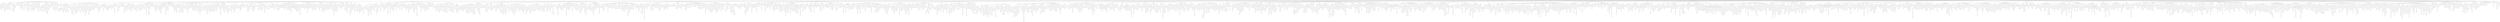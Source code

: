 digraph {
    a [label="", shape=box];
    b [label="O"];
    c [label="F", shape=box];
    d [label="T"];
    e [label="E"];
    f [label="N", shape=box];
    g [label="F", shape=box];
    h [label="E"];
    i [label="R", shape=box];
    j [label="E"];
    k [label="D", shape=box];
    l [label="I"];
    m [label="N"];
    n [label="G", shape=box];
    o [label="I"];
    p [label="C"];
    q [label="E", shape=box];
    r [label="I"];
    s [label="A"];
    t [label="L"];
    u [label="S", shape=box];
    v [label="H"];
    w [label="I"];
    x [label="S", shape=box];
    y [label="R", shape=box];
    z [label="I"];
    ba [label="G"];
    bb [label="I"];
    bc [label="N", shape=box];
    bd [label="A"];
    be [label="L", shape=box];
    bf [label="L"];
    bg [label="E"];
    bh [label="A"];
    bi [label="N"];
    bj [label="S", shape=box];
    bk [label="D"];
    bl [label="I"];
    bm [label="N"];
    bn [label="A"];
    bo [label="R"];
    bp [label="Y", shape=box];
    bq [label="E"];
    br [label="R", shape=box];
    bs [label="E"];
    bt [label="D", shape=box];
    bu [label="I"];
    bv [label="N"];
    bw [label="G", shape=box];
    bx [label="A"];
    by [label="L", shape=box];
    bz [label="G"];
    ca [label="Y", shape=box];
    cb [label="I"];
    cc [label="A"];
    cd [label="S"];
    ce [label="T"];
    cf [label="I"];
    cg [label="C", shape=box];
    ch [label="A"];
    ci [label="N"];
    cj [label="I"];
    ck [label="Z"];
    cl [label="E"];
    cm [label="D", shape=box];
    cn [label="N"];
    co [label="A"];
    cp [label="T"];
    cq [label="E", shape=box];
    cr [label="N", shape=box];
    cs [label="E", shape=box];
    ct [label="S", shape=box];
    cu [label="L"];
    cv [label="Y", shape=box];
    cw [label="C"];
    cx [label="E", shape=box];
    cy [label="W"];
    cz [label="N", shape=box];
    da [label="E"];
    db [label="D", shape=box];
    dc [label="P"];
    dd [label="E"];
    de [label="N", shape=box];
    df [label="I"];
    dg [label="N"];
    dh [label="G", shape=box];
    di [label="E"];
    dj [label="D", shape=box];
    dk [label="T"];
    dl [label="I"];
    dm [label="M"];
    dn [label="I"];
    do [label="S"];
    dp [label="M", shape=box];
    dq [label="U"];
    dr [label="R", shape=box];
    ds [label="S", shape=box];
    dt [label="T", shape=box];
    du [label="L"];
    dv [label="I"];
    dw [label="N"];
    dx [label="E", shape=box];
    dy [label="S", shape=box];
    dz [label="R"];
    ea [label="E", shape=box];
    eb [label="B"];
    ec [label="R"];
    ed [label="E"];
    ee [label="A"];
    ef [label="K"];
    eg [label="S", shape=box];
    eh [label="S"];
    ei [label="I"];
    ej [label="D"];
    ek [label="E", shape=box];
    el [label="R"];
    em [label="S", shape=box];
    en [label="G"];
    eo [label="H"];
    ep [label="T", shape=box];
    eq [label="L"];
    er [label="D", shape=box];
    es [label="E"];
    et [label="R", shape=box];
    eu [label="T"];
    ev [label="I"];
    ew [label="M"];
    ex [label="E", shape=box];
    ey [label="B"];
    ez [label="S"];
    fa [label="C"];
    fb [label="U"];
    fc [label="R"];
    fd [label="I"];
    fe [label="T"];
    ff [label="Y", shape=box];
    fg [label="E", shape=box];
    fh [label="D", shape=box];
    fi [label="V"];
    fj [label="I"];
    fk [label="O"];
    fl [label="U"];
    fm [label="S"];
    fn [label="L"];
    fo [label="Y", shape=box];
    fp [label="J"];
    fq [label="E"];
    fr [label="C"];
    fs [label="T", shape=box];
    ft [label="S", shape=box];
    fu [label="T"];
    fv [label="U"];
    fw [label="S"];
    fx [label="E", shape=box];
    fy [label="V"];
    fz [label="E"];
    ga [label="R", shape=box];
    gb [label="T"];
    gc [label="A"];
    gd [label="K"];
    ge [label="E", shape=box];
    gf [label="T"];
    gg [label="H"];
    gh [label="E"];
    gi [label="R", shape=box];
    gj [label="W"];
    gk [label="I"];
    gl [label="S"];
    gm [label="E", shape=box];
    gn [label="S", shape=box];
    go [label="C"];
    gp [label="C"];
    gq [label="U"];
    gr [label="R"];
    gs [label="R"];
    gt [label="E"];
    gu [label="D", shape=box];
    gv [label="I"];
    gw [label="N"];
    gx [label="G", shape=box];
    gy [label="S", shape=box];
    gz [label="L"];
    ha [label="T"];
    hb [label="I"];
    hc [label="S"];
    hd [label="M", shape=box];
    he [label="P"];
    hf [label="I"];
    hg [label="E"];
    hh [label="D", shape=box];
    hi [label="A"];
    hj [label="S"];
    hk [label="I"];
    hl [label="O"];
    hm [label="N"];
    hn [label="A"];
    ho [label="L", shape=box];
    hp [label="T"];
    hq [label="O"];
    hr [label="P"];
    hs [label="U"];
    ht [label="S", shape=box];
    hu [label="L"];
    hv [label="I"];
    hw [label="K"];
    hx [label="E", shape=box];
    hy [label="A"];
    hz [label="S"];
    ia [label="S"];
    ib [label="I"];
    ic [label="O"];
    id [label="N", shape=box];
    ie [label="E"];
    if [label="A"];
    ig [label="N", shape=box];
    ih [label="D"];
    ii [label="D", shape=box];
    ij [label="I"];
    ik [label="T"];
    il [label="Y", shape=box];
    im [label="L"];
    in [label="Y", shape=box];
    io [label="O"];
    ip [label="U"];
    iq [label="R", shape=box];
    ir [label="Y"];
    is [label="S"];
    it [label="S"];
    iu [label="E"];
    iv [label="U"];
    iw [label="S", shape=box];
    ix [label="O"];
    iy [label="Z"];
    iz [label="E", shape=box];
    ja [label="Y", shape=box];
    jb [label="M"];
    jc [label="I"];
    jd [label="N"];
    je [label="O"];
    jf [label="U"];
    jg [label="S", shape=box];
    jh [label="S"];
    ji [label="L"];
    jj [label="O", shape=box];
    jk [label="S", shape=box];
    jl [label="U"];
    jm [label="C"];
    jn [label="H", shape=box];
    jo [label="C"];
    jp [label="E"];
    jq [label="E"];
    jr [label="D"];
    js [label="E"];
    jt [label="D", shape=box];
    ju [label="S"];
    jv [label="S", shape=box];
    jw [label="R"];
    jx [label="V"];
    jy [label="I"];
    jz [label="V"];
    ka [label="A"];
    kb [label="L", shape=box];
    kc [label="S", shape=box];
    kd [label="I"];
    ke [label="N"];
    kf [label="G", shape=box];
    kg [label="E", shape=box];
    kh [label="D", shape=box];
    ki [label="O"];
    kj [label="R", shape=box];
    kk [label="M"];
    kl [label="O"];
    km [label="U"];
    kn [label="N"];
    ko [label="T"];
    kp [label="E"];
    kq [label="D", shape=box];
    kr [label="F"];
    ks [label="A"];
    kt [label="C"];
    ku [label="E", shape=box];
    kv [label="S", shape=box];
    kw [label="P"];
    kx [label="R"];
    ky [label="I"];
    kz [label="S"];
    la [label="I"];
    lb [label="N"];
    lc [label="G", shape=box];
    ld [label="E"];
    le [label="D", shape=box];
    lf [label="R"];
    lg [label="E"];
    lh [label="C"];
    li [label="T"];
    lj [label="I"];
    lk [label="O"];
    ll [label="N", shape=box];
    lm [label="E", shape=box];
    ln [label="L"];
    lo [label="Y", shape=box];
    lp [label="P"];
    lq [label="P"];
    lr [label="L"];
    ls [label="Y", shape=box];
    lt [label="O"];
    lu [label="S"];
    lv [label="E", shape=box];
    lw [label="D", shape=box];
    lx [label="E"];
    ly [label="R"];
    lz [label="F"];
    ma [label="I"];
    mb [label="C"];
    mc [label="I"];
    md [label="A"];
    me [label="L", shape=box];
    mf [label="S"];
    mg [label="T"];
    mh [label="I"];
    mi [label="T"];
    mj [label="I"];
    mk [label="O"];
    ml [label="N", shape=box];
    mm [label="I"];
    mn [label="O"];
    mo [label="R", shape=box];
    mp [label="R"];
    mq [label="E"];
    mr [label="M"];
    ms [label="E", shape=box];
    mt [label="D"];
    mu [label="D"];
    mv [label="E"];
    mw [label="N", shape=box];
    mx [label="L"];
    my [label="Y", shape=box];
    mz [label="G"];
    na [label="G"];
    nb [label="E"];
    nc [label="S"];
    nd [label="T", shape=box];
    ne [label="I"];
    nf [label="O"];
    ng [label="N", shape=box];
    nh [label="S", shape=box];
    ni [label="V"];
    nj [label="E", shape=box];
    nk [label="E"];
    nl [label="D", shape=box];
    nm [label="S", shape=box];
    nn [label="B"];
    no [label="T"];
    np [label="E"];
    nq [label="R"];
    nr [label="R"];
    ns [label="E"];
    nt [label="N"];
    nu [label="E", shape=box];
    nv [label="L"];
    nw [label="Y", shape=box];
    nx [label="E"];
    ny [label="T"];
    nz [label="Y", shape=box];
    oa [label="S"];
    ob [label="I"];
    oc [label="D"];
    od [label="E"];
    oe [label="N"];
    of [label="C"];
    og [label="E", shape=box];
    oh [label="T"];
    oi [label="A"];
    oj [label="N"];
    ok [label="C"];
    ol [label="E", shape=box];
    om [label="T"];
    on [label="I"];
    oo [label="A"];
    op [label="L"];
    oq [label="L"];
    or [label="Y", shape=box];
    os [label="E"];
    ot [label="Q"];
    ou [label="U"];
    ov [label="E"];
    ow [label="N"];
    ox [label="T", shape=box];
    oy [label="J"];
    oz [label="E"];
    pa [label="C"];
    pb [label="T", shape=box];
    pc [label="S", shape=box];
    pd [label="C"];
    pe [label="O"];
    pf [label="N"];
    pg [label="S"];
    ph [label="C"];
    pi [label="I"];
    pj [label="O"];
    pk [label="U"];
    pl [label="S", shape=box];
    pm [label="S"];
    pn [label="P"];
    po [label="E"];
    pp [label="C"];
    pq [label="T", shape=box];
    pr [label="E"];
    ps [label="D", shape=box];
    pt [label="N"];
    pu [label="S"];
    pv [label="E", shape=box];
    pw [label="I"];
    px [label="C"];
    py [label="I"];
    pz [label="D"];
    qa [label="E", shape=box];
    qb [label="M"];
    qc [label="M"];
    qd [label="O"];
    qe [label="N"];
    qf [label="S", shape=box];
    qg [label="E"];
    qh [label="D", shape=box];
    qi [label="E"];
    qj [label="R", shape=box];
    qk [label="L"];
    ql [label="L"];
    qm [label="E"];
    qn [label="N", shape=box];
    qo [label="N", shape=box];
    qp [label="K", shape=box];
    qq [label="E"];
    qr [label="N", shape=box];
    qs [label="F"];
    qt [label="I"];
    qu [label="S"];
    qv [label="H", shape=box];
    qw [label="F"];
    qx [label="F"];
    qy [label="I"];
    qz [label="C"];
    ra [label="I"];
    rb [label="E"];
    rc [label="N"];
    rd [label="T", shape=box];
    re [label="E"];
    rf [label="R"];
    rg [label="E"];
    rh [label="D", shape=box];
    ri [label="H"];
    rj [label="A"];
    rk [label="P"];
    rl [label="E", shape=box];
    rm [label="S", shape=box];
    rn [label="L"];
    ro [label="L", shape=box];
    rp [label="R"];
    rq [label="P"];
    rr [label="N"];
    rs [label="E"];
    rt [label="S"];
    ru [label="S", shape=box];
    rv [label="K"];
    rw [label="E", shape=box];
    rx [label="N", shape=box];
    ry [label="D"];
    rz [label="O"];
    sa [label="W", shape=box];
    sb [label="Y", shape=box];
    sc [label="O"];
    sd [label="U"];
    se [label="L"];
    sf [label="D", shape=box];
    sg [label="N"];
    sh [label="T", shape=box];
    si [label="T", shape=box];
    sj [label="I"];
    sk [label="N"];
    sl [label="G", shape=box];
    sm [label="S", shape=box];
    sn [label="E"];
    so [label="D", shape=box];
    sp [label="R"];
    sq [label="T", shape=box];
    sr [label="E", shape=box];
    ss [label="W"];
    st [label="I"];
    su [label="N"];
    sv [label="G", shape=box];
    sw [label="E"];
    sx [label="D", shape=box];
    sy [label="C"];
    sz [label="K"];
    ta [label="I"];
    tb [label="N"];
    tc [label="G", shape=box];
    td [label="L"];
    te [label="Y", shape=box];
    tf [label="O"];
    tg [label="K", shape=box];
    th [label="T"];
    ti [label="S", shape=box];
    tj [label="U"];
    tk [label="D"];
    tl [label="D"];
    tm [label="E"];
    tn [label="R", shape=box];
    to [label="E"];
    tp [label="D", shape=box];
    tq [label="S", shape=box];
    tr [label="E", shape=box];
    ts [label="W", shape=box];
    tt [label="E"];
    tu [label="D", shape=box];
    tv [label="S", shape=box];
    tw [label="D", shape=box];
    tx [label="E"];
    ty [label="R", shape=box];
    tz [label="T", shape=box];
    ua [label="L"];
    ub [label="F"];
    uc [label="P"];
    ud [label="A"];
    ue [label="P"];
    uf [label="E"];
    ug [label="R", shape=box];
    uh [label="V"];
    ui [label="E"];
    uj [label="S", shape=box];
    uk [label="I"];
    ul [label="V"];
    um [label="E"];
    un [label="R"];
    uo [label="I"];
    up [label="N"];
    uq [label="G", shape=box];
    ur [label="F"];
    us [label="T"];
    ut [label="E"];
    uu [label="D", shape=box];
    uv [label="N"];
    uw [label="I"];
    ux [label="N"];
    uy [label="G", shape=box];
    uz [label="P", shape=box];
    va [label="E"];
    vb [label="L"];
    vc [label="D"];
    vd [label="E"];
    ve [label="D", shape=box];
    vf [label="R"];
    vg [label="I"];
    vh [label="E"];
    vi [label="K", shape=box];
    vj [label="I"];
    vk [label="N"];
    vl [label="G", shape=box];
    vm [label="N"];
    vn [label="E", shape=box];
    vo [label="L"];
    vp [label="L"];
    vq [label="Y", shape=box];
    vr [label="U"];
    vs [label="N"];
    vt [label="K"];
    vu [label="E"];
    vv [label="N", shape=box];
    vw [label="I"];
    vx [label="N"];
    vy [label="C"];
    vz [label="E", shape=box];
    wa [label="R"];
    wb [label="I"];
    wc [label="T"];
    wd [label="Y", shape=box];
    we [label="G"];
    wf [label="L"];
    wg [label="E", shape=box];
    wh [label="U"];
    wi [label="L"];
    wj [label="A"];
    wk [label="R", shape=box];
    wl [label="S"];
    wm [label="O"];
    wn [label="N"];
    wo [label="G", shape=box];
    wp [label="I"];
    wq [label="S"];
    wr [label="T"];
    ws [label="E"];
    wt [label="R", shape=box];
    wu [label="K", shape=box];
    wv [label="I"];
    ww [label="N"];
    wx [label="G", shape=box];
    wy [label="L"];
    wz [label="E"];
    xa [label="N"];
    xb [label="T", shape=box];
    xc [label="C"];
    xd [label="E", shape=box];
    xe [label="X", shape=box];
    xf [label="M"];
    xg [label="U"];
    xh [label="L"];
    xi [label="T"];
    xj [label="A"];
    xk [label="N"];
    xl [label="E"];
    xm [label="O"];
    xn [label="U"];
    xo [label="S", shape=box];
    xp [label="E", shape=box];
    xq [label="P"];
    xr [label="L"];
    xs [label="E", shape=box];
    xt [label="G"];
    xu [label="N"];
    xv [label="I"];
    xw [label="F"];
    xx [label="I"];
    xy [label="C"];
    xz [label="A"];
    ya [label="N"];
    yb [label="T", shape=box];
    yc [label="C"];
    yd [label="E", shape=box];
    ye [label="H"];
    yf [label="T", shape=box];
    yg [label="E"];
    yh [label="D", shape=box];
    yi [label="Z"];
    yj [label="E", shape=box];
    yk [label="D"];
    yl [label="E", shape=box];
    ym [label="S", shape=box];
    yn [label="E"];
    yo [label="G"];
    yp [label="E", shape=box];
    yq [label="O", shape=box];
    yr [label="R"];
    ys [label="T", shape=box];
    yt [label="S", shape=box];
    yu [label="M"];
    yv [label="E", shape=box];
    yw [label="W"];
    yx [label="H"];
    yy [label="A"];
    yz [label="T", shape=box];
    za [label="T"];
    zb [label="H"];
    zc [label="I"];
    zd [label="N"];
    ze [label="G", shape=box];
    zf [label="H"];
    zg [label="O"];
    zh [label="W", shape=box];
    zi [label="C"];
    zj [label="I"];
    zk [label="E"];
    zl [label="T"];
    zm [label="Y", shape=box];
    zn [label="I"];
    zo [label="E"];
    zp [label="S", shape=box];
    zq [label="A"];
    zr [label="L", shape=box];
    zs [label="U"];
    zt [label="R"];
    zu [label="C"];
    zv [label="E", shape=box];
    zw [label="B"];
    zx [label="O"];
    zy [label="O"];
    zz [label="K"];
    baa [label="S", shape=box];
    bab [label="S", shape=box];
    bac [label="N"];
    bad [label="D", shape=box];
    bae [label="S", shape=box];
    baf [label="G"];
    bag [label="H"];
    bah [label="T", shape=box];
    bai [label="T"];
    baj [label="H", shape=box];
    bak [label="L", shape=box];
    bal [label="C"];
    bam [label="H"];
    ban [label="I"];
    bao [label="L"];
    bap [label="L"];
    baq [label="I"];
    bar [label="N"];
    bas [label="G", shape=box];
    bat [label="V"];
    bau [label="E"];
    bav [label="N"];
    baw [label="I"];
    bax [label="R", shape=box];
    bay [label="N", shape=box];
    baz [label="L"];
    bba [label="U"];
    bbb [label="T"];
    bbc [label="I"];
    bbd [label="O"];
    bbe [label="N", shape=box];
    bbf [label="D", shape=box];
    bbg [label="A"];
    bbh [label="P"];
    bbi [label="Y", shape=box];
    bbj [label="O"];
    bbk [label="N", shape=box];
    bbl [label="B"];
    bbm [label="E"];
    bbn [label="R", shape=box];
    bbo [label="F"];
    bbp [label="T"];
    bbq [label="L"];
    bbr [label="Y", shape=box];
    bbs [label="E"];
    bbt [label="A", shape=box];
    bbu [label="S", shape=box];
    bbv [label="O"];
    bbw [label="A"];
    bbx [label="K"];
    bby [label="E"];
    bbz [label="D", shape=box];
    bca [label="R"];
    bcb [label="C"];
    bcc [label="H", shape=box];
    bcd [label="E"];
    bce [label="D", shape=box];
    bcf [label="T", shape=box];
    bcg [label="A"];
    bch [label="V"];
    bci [label="E"];
    bcj [label="R"];
    bck [label="N"];
    bcl [label="S", shape=box];
    bcm [label="M"];
    bcn [label="E"];
    bco [label="N", shape=box];
    bcp [label="A"];
    bcq [label="N", shape=box];
    bcr [label="B"];
    bcs [label="O"];
    bct [label="T"];
    bcu [label="T"];
    bcv [label="O"];
    bcw [label="M", shape=box];
    bcx [label="S", shape=box];
    bcy [label="P"];
    bcz [label="A"];
    bda [label="R"];
    bdb [label="A"];
    bdc [label="T"];
    bdd [label="E", shape=box];
    bde [label="D", shape=box];
    bdf [label="L"];
    bdg [label="Y", shape=box];
    bdh [label="U"];
    bdi [label="L"];
    bdj [label="C"];
    bdk [label="H"];
    bdl [label="R"];
    bdm [label="E"];
    bdn [label="S", shape=box];
    bdo [label="I"];
    bdp [label="Z"];
    bdq [label="E"];
    bdr [label="D", shape=box];
    bds [label="U"];
    bdt [label="R"];
    bdu [label="E", shape=box];
    bdv [label="M"];
    bdw [label="I"];
    bdx [label="T"];
    bdy [label="I"];
    bdz [label="C", shape=box];
    bea [label="T", shape=box];
    beb [label="T"];
    bec [label="L"];
    bed [label="E"];
    bee [label="M"];
    bef [label="E"];
    beg [label="N"];
    beh [label="T", shape=box];
    bei [label="I"];
    bej [label="N"];
    bek [label="G", shape=box];
    bel [label="E", shape=box];
    bem [label="M", shape=box];
    ben [label="E"];
    beo [label="D", shape=box];
    bep [label="S", shape=box];
    beq [label="N", shape=box];
    ber [label="P"];
    bes [label="E"];
    bet [label="D", shape=box];
    beu [label="T"];
    bev [label="H"];
    bew [label="I"];
    bex [label="N"];
    bey [label="G", shape=box];
    bez [label="C"];
    bfa [label="T"];
    bfb [label="I"];
    bfc [label="O"];
    bfd [label="N"];
    bfe [label="S", shape=box];
    bff [label="O"];
    bfg [label="N"];
    bfh [label="D", shape=box];
    bfi [label="R"];
    bfj [label="E"];
    bfk [label="T", shape=box];
    bfl [label="A"];
    bfm [label="R"];
    bfn [label="Y", shape=box];
    bfo [label="S", shape=box];
    bfp [label="I"];
    bfq [label="V"];
    bfr [label="E", shape=box];
    bfs [label="N"];
    bft [label="S"];
    bfu [label="A"];
    bfv [label="T"];
    bfw [label="I"];
    bfx [label="O"];
    bfy [label="N", shape=box];
    bfz [label="E", shape=box];
    bga [label="I"];
    bgb [label="M"];
    bgc [label="P"];
    bgd [label="A"];
    bge [label="C"];
    bgf [label="T"];
    bgg [label="S", shape=box];
    bgh [label="S", shape=box];
    bgi [label="I"];
    bgj [label="T"];
    bgk [label="I"];
    bgl [label="V"];
    bgm [label="E", shape=box];
    bgn [label="B"];
    bgo [label="L"];
    bgp [label="E", shape=box];
    bgq [label="D"];
    bgr [label="I"];
    bgs [label="N"];
    bgt [label="G", shape=box];
    bgu [label="V"];
    bgv [label="E"];
    bgw [label="R"];
    bgx [label="A"];
    bgy [label="L", shape=box];
    bgz [label="L"];
    bha [label="Y", shape=box];
    bhb [label="E"];
    bhc [label="L"];
    bhd [label="Y", shape=box];
    bhe [label="N", shape=box];
    bhf [label="T"];
    bhg [label="E"];
    bhh [label="E"];
    bhi [label="N", shape=box];
    bhj [label="T"];
    bhk [label="H", shape=box];
    bhl [label="R"];
    bhm [label="I"];
    bhn [label="O"];
    bho [label="U"];
    bhp [label="S", shape=box];
    bhq [label="E"];
    bhr [label="S", shape=box];
    bhs [label="V"];
    bht [label="E", shape=box];
    bhu [label="C"];
    bhv [label="I"];
    bhw [label="E"];
    bhx [label="N"];
    bhy [label="C"];
    bhz [label="E", shape=box];
    bia [label="S", shape=box];
    bib [label="T"];
    bic [label="I"];
    bid [label="F"];
    bie [label="I"];
    bif [label="C", shape=box];
    big [label="S"];
    bih [label="T", shape=box];
    bii [label="U"];
    bij [label="L"];
    bik [label="P"];
    bil [label="T"];
    bim [label="O"];
    bin [label="R", shape=box];
    bio [label="S", shape=box];
    bip [label="U"];
    biq [label="R"];
    bir [label="E", shape=box];
    bis [label="M", shape=box];
    bit [label="A"];
    biu [label="L"];
    biv [label="Y", shape=box];
    biw [label="T"];
    bix [label="T"];
    biy [label="E"];
    biz [label="R"];
    bja [label="E"];
    bjb [label="D", shape=box];
    bjc [label="R"];
    bjd [label="C"];
    bje [label="E"];
    bjf [label="L"];
    bjg [label="Y", shape=box];
    bjh [label="F"];
    bji [label="F"];
    bjj [label="O"];
    bjk [label="L"];
    bjl [label="D"];
    bjm [label="S", shape=box];
    bjn [label="N"];
    bjo [label="T", shape=box];
    bjp [label="N"];
    bjq [label="E"];
    bjr [label="D", shape=box];
    bjs [label="O"];
    bjt [label="T"];
    bju [label="T"];
    bjv [label="E"];
    bjw [label="L"];
    bjx [label="L"];
    bjy [label="I"];
    bjz [label="O"];
    bka [label="T"];
    bkb [label="S", shape=box];
    bkc [label="R"];
    bkd [label="N", shape=box];
    bke [label="H"];
    bkf [label="O"];
    bkg [label="O"];
    bkh [label="L", shape=box];
    bki [label="N"];
    bkj [label="E"];
    bkk [label="R", shape=box];
    bkl [label="E"];
    bkm [label="N"];
    bkn [label="E", shape=box];
    bko [label="S", shape=box];
    bkp [label="R"];
    bkq [label="E"];
    bkr [label="A"];
    bks [label="M"];
    bkt [label="I"];
    bku [label="N"];
    bkv [label="G", shape=box];
    bkw [label="S", shape=box];
    bkx [label="S", shape=box];
    bky [label="T", shape=box];
    bkz [label="R"];
    bla [label="A"];
    blb [label="I"];
    blc [label="N", shape=box];
    bld [label="I"];
    ble [label="N"];
    blf [label="G", shape=box];
    blg [label="N"];
    blh [label="G"];
    bli [label="E", shape=box];
    blj [label="N"];
    blk [label="E"];
    bll [label="S"];
    blm [label="S", shape=box];
    bln [label="L"];
    blo [label="Y", shape=box];
    blp [label="Y", shape=box];
    blq [label="I"];
    blr [label="C"];
    bls [label="K"];
    blt [label="E"];
    blu [label="N", shape=box];
    blv [label="A"];
    blw [label="T"];
    blx [label="I"];
    bly [label="O"];
    blz [label="N"];
    bma [label="S", shape=box];
    bmb [label="E"];
    bmc [label="E"];
    bmd [label="T", shape=box];
    bme [label="S", shape=box];
    bmf [label="T"];
    bmg [label="C"];
    bmh [label="H"];
    bmi [label="E"];
    bmj [label="R"];
    bmk [label="S", shape=box];
    bml [label="O"];
    bmm [label="N"];
    bmn [label="G", shape=box];
    bmo [label="E"];
    bmp [label="R", shape=box];
    bmq [label="V"];
    bmr [label="E", shape=box];
    bms [label="K"];
    bmt [label="E"];
    bmu [label="S", shape=box];
    bmv [label="U"];
    bmw [label="C"];
    bmx [label="K", shape=box];
    bmy [label="T"];
    bmz [label="U"];
    bna [label="R"];
    bnb [label="E", shape=box];
    bnc [label="E"];
    bnd [label="E"];
    bne [label="P", shape=box];
    bnf [label="L"];
    bng [label="E", shape=box];
    bnh [label="A"];
    bni [label="M", shape=box];
    bnj [label="R"];
    bnk [label="N", shape=box];
    bnl [label="N"];
    bnm [label="C"];
    bnn [label="H", shape=box];
    bno [label="A"];
    bnp [label="C"];
    bnq [label="K", shape=box];
    bnr [label="I"];
    bns [label="D", shape=box];
    bnt [label="R"];
    bnu [label="C"];
    bnv [label="A"];
    bnw [label="S"];
    bnx [label="E", shape=box];
    bny [label="R", shape=box];
    bnz [label="T", shape=box];
    boa [label="L"];
    bob [label="I"];
    boc [label="N"];
    bod [label="G", shape=box];
    boe [label="E"];
    bof [label="D", shape=box];
    bog [label="K", shape=box];
    boh [label="S", shape=box];
    boi [label="B"];
    boj [label="O"];
    bok [label="R"];
    bol [label="N", shape=box];
    bom [label="T"];
    bon [label="U"];
    boo [label="E", shape=box];
    bop [label="T"];
    boq [label="T"];
    bor [label="E", shape=box];
    bos [label="S", shape=box];
    bot [label="E", shape=box];
    bou [label="D", shape=box];
    bov [label="N"];
    bow [label="D", shape=box];
    box [label="Y"];
    boy [label="L"];
    boz [label="E", shape=box];
    bpa [label="U"];
    bpb [label="D"];
    bpc [label="Y", shape=box];
    bpd [label="I"];
    bpe [label="N"];
    bpf [label="G", shape=box];
    bpg [label="I"];
    bph [label="E"];
    bpi [label="D", shape=box];
    bpj [label="M"];
    bpk [label="B"];
    bpl [label="L"];
    bpm [label="E"];
    bpn [label="D", shape=box];
    bpo [label="C"];
    bpp [label="C"];
    bpq [label="O"];
    bpr [label="E"];
    bps [label="D", shape=box];
    bpt [label="N"];
    bpu [label="G", shape=box];
    bpv [label="P"];
    bpw [label="E"];
    bpx [label="F"];
    bpy [label="Y"];
    bpz [label="I"];
    bqa [label="N"];
    bqb [label="G", shape=box];
    bqc [label="R"];
    bqd [label="D"];
    bqe [label="Y", shape=box];
    bqf [label="O"];
    bqg [label="R"];
    bqh [label="I"];
    bqi [label="E"];
    bqj [label="S", shape=box];
    bqk [label="D", shape=box];
    bql [label="Y", shape=box];
    bqm [label="A"];
    bqn [label="G"];
    bqo [label="E", shape=box];
    bqp [label="M", shape=box];
    bqq [label="S", shape=box];
    bqr [label="L"];
    bqs [label="E"];
    bqt [label="N", shape=box];
    bqu [label="N"];
    bqv [label="E", shape=box];
    bqw [label="S", shape=box];
    bqx [label="P", shape=box];
    bqy [label="P"];
    bqz [label="E"];
    bra [label="D", shape=box];
    brb [label="O"];
    brc [label="D", shape=box];
    brd [label="I"];
    bre [label="L"];
    brf [label="T"];
    brg [label="E"];
    brh [label="D", shape=box];
    bri [label="L", shape=box];
    brj [label="R"];
    brk [label="R"];
    brl [label="I"];
    brm [label="N"];
    brn [label="G", shape=box];
    bro [label="C"];
    brp [label="K"];
    brq [label="I"];
    brr [label="N"];
    brs [label="G", shape=box];
    brt [label="Y", shape=box];
    bru [label="A"];
    brv [label="F"];
    brw [label="E"];
    brx [label="T"];
    bry [label="Y", shape=box];
    brz [label="I"];
    bsa [label="D", shape=box];
    bsb [label="L", shape=box];
    bsc [label="E"];
    bsd [label="D", shape=box];
    bse [label="O"];
    bsf [label="R", shape=box];
    bsg [label="S", shape=box];
    bsh [label="I"];
    bsi [label="N"];
    bsj [label="G", shape=box];
    bsk [label="W", shape=box];
    bsl [label="Y", shape=box];
    bsm [label="I"];
    bsn [label="N"];
    bso [label="G", shape=box];
    bsp [label="S", shape=box];
    bsq [label="M"];
    bsr [label="E", shape=box];
    bss [label="V"];
    bst [label="E", shape=box];
    bsu [label="D", shape=box];
    bsv [label="O"];
    bsw [label="U"];
    bsx [label="R"];
    bsy [label="E"];
    bsz [label="D", shape=box];
    bta [label="A"];
    btb [label="G"];
    btc [label="E", shape=box];
    btd [label="L"];
    bte [label="Y", shape=box];
    btf [label="T", shape=box];
    btg [label="L"];
    bth [label="T", shape=box];
    bti [label="O"];
    btj [label="N", shape=box];
    btk [label="L"];
    btl [label="E", shape=box];
    btm [label="D", shape=box];
    btn [label="F"];
    bto [label="A"];
    btp [label="C"];
    btq [label="E"];
    btr [label="D", shape=box];
    bts [label="C"];
    btt [label="R"];
    btu [label="I"];
    btv [label="F"];
    btw [label="I"];
    btx [label="C"];
    bty [label="E"];
    btz [label="S", shape=box];
    bua [label="N", shape=box];
    bub [label="E", shape=box];
    buc [label="I"];
    bud [label="T"];
    bue [label="Y", shape=box];
    buf [label="P"];
    bug [label="E"];
    buh [label="C"];
    bui [label="I"];
    buj [label="E"];
    buk [label="S", shape=box];
    bul [label="A"];
    bum [label="L", shape=box];
    bun [label="M"];
    buo [label="E"];
    bup [label="N", shape=box];
    buq [label="S", shape=box];
    bur [label="T"];
    bus [label="A"];
    but [label="C"];
    buu [label="L"];
    buv [label="E", shape=box];
    buw [label="R"];
    bux [label="A"];
    buy [label="L", shape=box];
    buz [label="U"];
    bva [label="L"];
    bvb [label="A"];
    bvc [label="T"];
    bvd [label="I"];
    bve [label="O"];
    bvf [label="N"];
    bvg [label="S", shape=box];
    bvh [label="A"];
    bvi [label="K", shape=box];
    bvj [label="S", shape=box];
    bvk [label="L"];
    bvl [label="L"];
    bvm [label="S", shape=box];
    bvn [label="E"];
    bvo [label="C"];
    bvp [label="H", shape=box];
    bvq [label="D", shape=box];
    bvr [label="I"];
    bvs [label="R"];
    bvt [label="I"];
    bvu [label="T", shape=box];
    bvv [label="S", shape=box];
    bvw [label="R"];
    bvx [label="I"];
    bvy [label="N"];
    bvz [label="G", shape=box];
    bwa [label="K"];
    bwb [label="L"];
    bwc [label="I"];
    bwd [label="N"];
    bwe [label="G", shape=box];
    bwf [label="E"];
    bwg [label="A"];
    bwh [label="D", shape=box];
    bwi [label="S", shape=box];
    bwj [label="O"];
    bwk [label="K"];
    bwl [label="E", shape=box];
    bwm [label="N", shape=box];
    bwn [label="T", shape=box];
    bwo [label="H"];
    bwp [label="I"];
    bwq [label="N"];
    bwr [label="X", shape=box];
    bws [label="E"];
    bwt [label="R"];
    bwu [label="E"];
    bwv [label="S", shape=box];
    bww [label="L"];
    bwx [label="A"];
    bwy [label="S"];
    bwz [label="H"];
    bxa [label="E"];
    bxb [label="D", shape=box];
    bxc [label="A"];
    bxd [label="N"];
    bxe [label="I"];
    bxf [label="S"];
    bxg [label="H", shape=box];
    bxh [label="A"];
    bxi [label="R"];
    bxj [label="D", shape=box];
    bxk [label="W"];
    bxl [label="N", shape=box];
    bxm [label="C"];
    bxn [label="E", shape=box];
    bxo [label="Y"];
    bxp [label="M"];
    bxq [label="B"];
    bxr [label="O"];
    bxs [label="L", shape=box];
    bxt [label="P"];
    bxu [label="A"];
    bxv [label="T"];
    bxw [label="H"];
    bxx [label="Y", shape=box];
    bxy [label="S"];
    bxz [label="T"];
    bya [label="E"];
    byb [label="M", shape=box];
    byc [label="L"];
    byd [label="L"];
    bye [label="A"];
    byf [label="B"];
    byg [label="L"];
    byh [label="E"];
    byi [label="S", shape=box];
    byj [label="D"];
    byk [label="N"];
    byl [label="E"];
    bym [label="Y", shape=box];
    byn [label="L"];
    byo [label="I"];
    byp [label="G"];
    byq [label="H"];
    byr [label="T", shape=box];
    bys [label="L"];
    byt [label="Y", shape=box];
    byu [label="M"];
    byv [label="Y", shape=box];
    byw [label="P"];
    byx [label="P"];
    byy [label="E"];
    byz [label="R"];
    bza [label="I"];
    bzb [label="L"];
    bzc [label="Y", shape=box];
    bzd [label="D", shape=box];
    bze [label="D", shape=box];
    bzf [label="E"];
    bzg [label="E"];
    bzh [label="P", shape=box];
    bzi [label="I"];
    bzj [label="N"];
    bzk [label="G", shape=box];
    bzl [label="E"];
    bzm [label="R", shape=box];
    bzn [label="O"];
    bzo [label="W"];
    bzp [label="N"];
    bzq [label="E"];
    bzr [label="S"];
    bzs [label="S", shape=box];
    bzt [label="L"];
    bzu [label="Y", shape=box];
    bzv [label="P"];
    bzw [label="I"];
    bzx [label="N"];
    bzy [label="G", shape=box];
    bzz [label="P"];
    caa [label="I"];
    cab [label="N"];
    cac [label="G", shape=box];
    cad [label="B"];
    cae [label="B"];
    caf [label="E"];
    cag [label="R"];
    cah [label="I"];
    cai [label="N"];
    caj [label="G"];
    cak [label="L"];
    cal [label="Y", shape=box];
    cam [label="A"];
    can [label="U"];
    cao [label="G"];
    cap [label="H"];
    caq [label="T"];
    car [label="E"];
    cas [label="R", shape=box];
    cat [label="N"];
    cau [label="T"];
    cav [label="W"];
    caw [label="I"];
    cax [label="S"];
    cay [label="E", shape=box];
    caz [label="V"];
    cba [label="E"];
    cbb [label="R"];
    cbc [label="E"];
    cbd [label="D", shape=box];
    cbe [label="Y", shape=box];
    cbf [label="U"];
    cbg [label="N"];
    cbh [label="K", shape=box];
    cbi [label="S"];
    cbj [label="H"];
    cbk [label="Y", shape=box];
    cbl [label="M"];
    cbm [label="A"];
    cbn [label="L"];
    cbo [label="L", shape=box];
    cbp [label="E"];
    cbq [label="R", shape=box];
    cbr [label="I"];
    cbs [label="T"];
    cbt [label="H", shape=box];
    cbu [label="O"];
    cbv [label="K"];
    cbw [label="E", shape=box];
    cbx [label="K"];
    cby [label="Y", shape=box];
    cbz [label="F"];
    cca [label="L"];
    ccb [label="U"];
    ccc [label="N"];
    ccd [label="G", shape=box];
    cce [label="S"];
    ccf [label="P"];
    ccg [label="A"];
    cch [label="W"];
    cci [label="N", shape=box];
    ccj [label="E"];
    cck [label="P"];
    ccl [label="T"];
    ccm [label="I"];
    ccn [label="C"];
    cco [label="I"];
    ccp [label="S"];
    ccq [label="M", shape=box];
    ccr [label="I"];
    ccs [label="E"];
    cct [label="S", shape=box];
    ccu [label="W"];
    ccv [label="A"];
    ccw [label="M"];
    ccx [label="P", shape=box];
    ccy [label="S", shape=box];
    ccz [label="P"];
    cda [label="R"];
    cdb [label="I"];
    cdc [label="E"];
    cdd [label="S"];
    cde [label="T"];
    cdf [label="S", shape=box];
    cdg [label="F"];
    cdh [label="O"];
    cdi [label="U"];
    cdj [label="N"];
    cdk [label="D", shape=box];
    cdl [label="Y", shape=box];
    cdm [label="R"];
    cdn [label="M"];
    cdo [label="I"];
    cdp [label="N"];
    cdq [label="G", shape=box];
    cdr [label="T"];
    cds [label="H"];
    cdt [label="Y", shape=box];
    cdu [label="L"];
    cdv [label="L"];
    cdw [label="O"];
    cdx [label="W"];
    cdy [label="E"];
    cdz [label="D", shape=box];
    cea [label="E"];
    ceb [label="P"];
    cec [label="T", shape=box];
    ced [label="A"];
    cee [label="R"];
    cef [label="S", shape=box];
    ceg [label="Q"];
    ceh [label="U"];
    cei [label="A"];
    cej [label="T"];
    cek [label="T"];
    cel [label="E"];
    cem [label="D", shape=box];
    cen [label="R", shape=box];
    ceo [label="S", shape=box];
    cep [label="W"];
    ceq [label="K"];
    cer [label="I"];
    ces [label="N"];
    cet [label="G", shape=box];
    ceu [label="I"];
    cev [label="D"];
    cew [label="D"];
    cex [label="R"];
    cey [label="A"];
    cez [label="G"];
    cfa [label="O"];
    cfb [label="N", shape=box];
    cfc [label="H"];
    cfd [label="E"];
    cfe [label="A"];
    cff [label="D", shape=box];
    cfg [label="E"];
    cfh [label="E"];
    cfi [label="Z"];
    cfj [label="E"];
    cfk [label="D", shape=box];
    cfl [label="G"];
    cfm [label="R"];
    cfn [label="E"];
    cfo [label="A"];
    cfp [label="T", shape=box];
    cfq [label="U"];
    cfr [label="N"];
    cfs [label="C"];
    cft [label="L"];
    cfu [label="E", shape=box];
    cfv [label="S", shape=box];
    cfw [label="E"];
    cfx [label="R", shape=box];
    cfy [label="L"];
    cfz [label="Y", shape=box];
    cga [label="S"];
    cgb [label="I"];
    cgc [label="L"];
    cgd [label="Y", shape=box];
    cge [label="E"];
    cgf [label="N", shape=box];
    cgg [label="I"];
    cgh [label="S"];
    cgi [label="H", shape=box];
    cgj [label="B"];
    cgk [label="L"];
    cgl [label="A"];
    cgm [label="C"];
    cgn [label="K", shape=box];
    cgo [label="L"];
    cgp [label="A"];
    cgq [label="N"];
    cgr [label="D", shape=box];
    cgs [label="C"];
    cgt [label="R"];
    cgu [label="U"];
    cgv [label="S"];
    cgw [label="T"];
    cgx [label="E"];
    cgy [label="D", shape=box];
    cgz [label="A"];
    cha [label="N"];
    chb [label="D"];
    chc [label="E"];
    chd [label="U"];
    che [label="R", shape=box];
    chf [label="I"];
    chg [label="T"];
    chh [label="E", shape=box];
    chi [label="T", shape=box];
    chj [label="D"];
    chk [label="U"];
    chl [label="A"];
    chm [label="L"];
    chn [label="L"];
    cho [label="Y", shape=box];
    chp [label="S"];
    chq [label="S"];
    chr [label="Y", shape=box];
    chs [label="P"];
    cht [label="H"];
    chu [label="I"];
    chv [label="C"];
    chw [label="A"];
    chx [label="L"];
    chy [label="L"];
    chz [label="Y", shape=box];
    cia [label="P"];
    cib [label="L"];
    cic [label="I"];
    cid [label="N"];
    cie [label="G", shape=box];
    cif [label="V"];
    cig [label="E"];
    cih [label="S", shape=box];
    cii [label="O"];
    cij [label="T"];
    cik [label="E"];
    cil [label="S"];
    cim [label="Q"];
    cin [label="U"];
    cio [label="E", shape=box];
    cip [label="U"];
    ciq [label="P", shape=box];
    cir [label="N"];
    cis [label="D", shape=box];
    cit [label="P"];
    ciu [label="I"];
    civ [label="N"];
    ciw [label="G"];
    cix [label="L"];
    ciy [label="Y", shape=box];
    ciz [label="I"];
    cja [label="P", shape=box];
    cjb [label="P"];
    cjc [label="E"];
    cjd [label="D", shape=box];
    cje [label="O", shape=box];
    cjf [label="D", shape=box];
    cjg [label="S", shape=box];
    cjh [label="L"];
    cji [label="D"];
    cjj [label="E"];
    cjk [label="N", shape=box];
    cjl [label="O"];
    cjm [label="D", shape=box];
    cjn [label="N"];
    cjo [label="A"];
    cjp [label="T"];
    cjq [label="U"];
    cjr [label="R"];
    cjs [label="E"];
    cjt [label="D", shape=box];
    cju [label="N"];
    cjv [label="E", shape=box];
    cjw [label="I"];
    cjx [label="N"];
    cjy [label="G", shape=box];
    cjz [label="T"];
    cka [label="H"];
    ckb [label="E"];
    ckc [label="N"];
    ckd [label="B"];
    cke [label="U"];
    ckf [label="R"];
    ckg [label="G", shape=box];
    ckh [label="U"];
    cki [label="E"];
    ckj [label="S"];
    ckk [label="S", shape=box];
    ckl [label="E"];
    ckm [label="D", shape=box];
    ckn [label="R"];
    cko [label="R"];
    ckp [label="E"];
    ckq [label="R"];
    ckr [label="A", shape=box];
    cks [label="A"];
    ckt [label="R"];
    cku [label="D", shape=box];
    ckv [label="E"];
    ckw [label="D"];
    ckx [label="L"];
    cky [label="Y", shape=box];
    ckz [label="I"];
    cla [label="D"];
    clb [label="E", shape=box];
    clc [label="A"];
    cld [label="N"];
    cle [label="C"];
    clf [label="E", shape=box];
    clg [label="L"];
    clh [label="F"];
    cli [label="S", shape=box];
    clj [label="S"];
    clk [label="T"];
    cll [label="A"];
    clm [label="F", shape=box];
    cln [label="L"];
    clo [label="I"];
    clp [label="M"];
    clq [label="P"];
    clr [label="S"];
    cls [label="E", shape=box];
    clt [label="S", shape=box];
    clu [label="O"];
    clv [label="B"];
    clw [label="E", shape=box];
    clx [label="R"];
    cly [label="I"];
    clz [label="O"];
    cma [label="U"];
    cmb [label="S", shape=box];
    cmc [label="A"];
    cmd [label="R"];
    cme [label="E", shape=box];
    cmf [label="D"];
    cmg [label="E", shape=box];
    cmh [label="N"];
    cmi [label="C"];
    cmj [label="E", shape=box];
    cmk [label="E"];
    cml [label="O"];
    cmm [label="R"];
    cmn [label="G"];
    cmo [label="E", shape=box];
    cmp [label="I"];
    cmq [label="A"];
    cmr [label="N", shape=box];
    cms [label="L"];
    cmt [label="O"];
    cmu [label="G"];
    cmv [label="Y", shape=box];
    cmw [label="I"];
    cmx [label="S"];
    cmy [label="T"];
    cmz [label="S", shape=box];
    cna [label="M"];
    cnb [label="E"];
    cnc [label="T"];
    cnd [label="R"];
    cne [label="Y", shape=box];
    cnf [label="N"];
    cng [label="E"];
    cnh [label="R"];
    cni [label="A"];
    cnj [label="L", shape=box];
    cnk [label="I"];
    cnl [label="U"];
    cnm [label="S", shape=box];
    cnn [label="U"];
    cno [label="I"];
    cnp [label="N"];
    cnq [label="E"];
    cnr [label="L"];
    cns [label="Y", shape=box];
    cnt [label="L"];
    cnu [label="A"];
    cnv [label="T"];
    cnw [label="I"];
    cnx [label="N"];
    cny [label="O"];
    cnz [label="U"];
    coa [label="S", shape=box];
    cob [label="T", shape=box];
    coc [label="A"];
    cod [label="M"];
    coe [label="M"];
    cof [label="E"];
    cog [label="L"];
    coh [label="L", shape=box];
    coi [label="R"];
    coj [label="D"];
    cok [label="E"];
    col [label="N"];
    com [label="G"];
    con [label="I"];
    coo [label="R"];
    cop [label="D"];
    coq [label="L"];
    cor [label="E"];
    cos [label="D", shape=box];
    cot [label="V"];
    cou [label="E", shape=box];
    cov [label="Z"];
    cow [label="E", shape=box];
    cox [label="I"];
    coy [label="N"];
    coz [label="G", shape=box];
    cpa [label="T"];
    cpb [label="H"];
    cpc [label="E"];
    cpd [label="R"];
    cpe [label="I"];
    cpf [label="N"];
    cpg [label="G", shape=box];
    cph [label="L"];
    cpi [label="V"];
    cpj [label="E"];
    cpk [label="Z", shape=box];
    cpl [label="L"];
    cpm [label="E"];
    cpn [label="O"];
    cpo [label="N", shape=box];
    cpp [label="I"];
    cpq [label="N"];
    cpr [label="E"];
    cps [label="D", shape=box];
    cpt [label="I"];
    cpu [label="B"];
    cpv [label="B"];
    cpw [label="E"];
    cpx [label="R"];
    cpy [label="I"];
    cpz [label="S"];
    cqa [label="H", shape=box];
    cqb [label="E"];
    cqc [label="D", shape=box];
    cqd [label="O"];
    cqe [label="U"];
    cqf [label="S", shape=box];
    cqg [label="G"];
    cqh [label="A"];
    cqi [label="N"];
    cqj [label="T"];
    cqk [label="I"];
    cql [label="C", shape=box];
    cqm [label="V"];
    cqn [label="E", shape=box];
    cqo [label="N", shape=box];
    cqp [label="S", shape=box];
    cqq [label="A"];
    cqr [label="N"];
    cqs [label="T", shape=box];
    cqt [label="S"];
    cqu [label="T", shape=box];
    cqv [label="N"];
    cqw [label="A"];
    cqx [label="W"];
    cqy [label="I"];
    cqz [label="N"];
    cra [label="G", shape=box];
    crb [label="P"];
    crc [label="O"];
    crd [label="W"];
    cre [label="E"];
    crf [label="R", shape=box];
    crg [label="S", shape=box];
    crh [label="E"];
    cri [label="T"];
    crj [label="R"];
    crk [label="Y", shape=box];
    crl [label="I"];
    crm [label="C", shape=box];
    crn [label="S", shape=box];
    cro [label="S"];
    crp [label="I"];
    crq [label="T"];
    crr [label="I"];
    crs [label="O"];
    crt [label="N", shape=box];
    cru [label="S", shape=box];
    crv [label="V"];
    crw [label="E", shape=box];
    crx [label="E", shape=box];
    cry [label="S"];
    crz [label="E"];
    csa [label="S"];
    csb [label="S", shape=box];
    csc [label="E"];
    csd [label="D", shape=box];
    cse [label="I"];
    csf [label="O"];
    csg [label="N", shape=box];
    csh [label="I"];
    csi [label="B"];
    csj [label="L"];
    csk [label="E", shape=box];
    csl [label="Y", shape=box];
    csm [label="T"];
    csn [label="F"];
    cso [label="A"];
    csp [label="C"];
    csq [label="T"];
    csr [label="O", shape=box];
    css [label="C"];
    cst [label="K"];
    csu [label="E"];
    csv [label="T", shape=box];
    csw [label="I"];
    csx [label="N"];
    csy [label="T", shape=box];
    csz [label="L"];
    cta [label="E"];
    ctb [label="S"];
    ctc [label="S", shape=box];
    ctd [label="B"];
    cte [label="L"];
    ctf [label="A"];
    ctg [label="N"];
    cth [label="K", shape=box];
    cti [label="G"];
    ctj [label="N"];
    ctk [label="A"];
    ctl [label="N"];
    ctm [label="T"];
    ctn [label="L"];
    cto [label="Y", shape=box];
    ctp [label="S"];
    ctq [label="O"];
    ctr [label="N", shape=box];
    cts [label="L"];
    ctt [label="I"];
    ctu [label="C"];
    ctv [label="E", shape=box];
    ctw [label="M"];
    ctx [label="E"];
    cty [label="N", shape=box];
    ctz [label="Y"];
    cua [label="P"];
    cub [label="O"];
    cuc [label="U"];
    cud [label="S", shape=box];
    cue [label="H"];
    cuf [label="E"];
    cug [label="M"];
    cuh [label="E", shape=box];
    cui [label="A"];
    cuj [label="R"];
    cuk [label="I"];
    cul [label="S"];
    cum [label="I"];
    cun [label="N"];
    cuo [label="G", shape=box];
    cup [label="T"];
    cuq [label="E"];
    cur [label="N"];
    cus [label="T"];
    cut [label="L"];
    cuu [label="Y", shape=box];
    cuv [label="C"];
    cuw [label="Y", shape=box];
    cux [label="R"];
    cuy [label="T"];
    cuz [label="U"];
    cva [label="G"];
    cvb [label="U"];
    cvc [label="E"];
    cvd [label="S"];
    cve [label="E", shape=box];
    cvf [label="S", shape=box];
    cvg [label="E"];
    cvh [label="N"];
    cvi [label="T"];
    cvj [label="O"];
    cvk [label="U"];
    cvl [label="S", shape=box];
    cvm [label="A"];
    cvn [label="B"];
    cvo [label="L"];
    cvp [label="E", shape=box];
    cvq [label="L", shape=box];
    cvr [label="O"];
    cvs [label="R", shape=box];
    cvt [label="E"];
    cvu [label="R"];
    cvv [label="I"];
    cvw [label="O"];
    cvx [label="D", shape=box];
    cvy [label="L", shape=box];
    cvz [label="S"];
    cwa [label="H"];
    cwb [label="E"];
    cwc [label="D", shape=box];
    cwd [label="H"];
    cwe [label="A"];
    cwf [label="P"];
    cwg [label="S", shape=box];
    cwh [label="P"];
    cwi [label="L"];
    cwj [label="E"];
    cwk [label="X"];
    cwl [label="E"];
    cwm [label="D", shape=box];
    cwn [label="S"];
    cwo [label="O"];
    cwp [label="N", shape=box];
    cwq [label="A"];
    cwr [label="L", shape=box];
    cws [label="S", shape=box];
    cwt [label="U"];
    cwu [label="A"];
    cwv [label="S"];
    cww [label="I"];
    cwx [label="O"];
    cwy [label="N", shape=box];
    cwz [label="D"];
    cxa [label="I"];
    cxb [label="N"];
    cxc [label="G", shape=box];
    cxd [label="P"];
    cxe [label="E"];
    cxf [label="C"];
    cxg [label="T"];
    cxh [label="I"];
    cxi [label="V"];
    cxj [label="E", shape=box];
    cxk [label="T"];
    cxl [label="I"];
    cxm [label="N"];
    cxn [label="E"];
    cxo [label="N"];
    cxp [label="T", shape=box];
    cxq [label="V"];
    cxr [label="E"];
    cxs [label="R"];
    cxt [label="S"];
    cxu [label="I"];
    cxv [label="T"];
    cxw [label="Y", shape=box];
    cxx [label="O"];
    cxy [label="N", shape=box];
    cxz [label="E"];
    cya [label="M"];
    cyb [label="P"];
    cyc [label="T"];
    cyd [label="O"];
    cye [label="R"];
    cyf [label="I"];
    cyg [label="L"];
    cyh [label="Y", shape=box];
    cyi [label="F"];
    cyj [label="U"];
    cyk [label="N"];
    cyl [label="C"];
    cym [label="T"];
    cyn [label="O"];
    cyo [label="R"];
    cyp [label="Y", shape=box];
    cyq [label="U"];
    cyr [label="S"];
    cys [label="A"];
    cyt [label="L", shape=box];
    cyu [label="A"];
    cyv [label="C"];
    cyw [label="E", shape=box];
    cyx [label="O"];
    cyy [label="P"];
    cyz [label="L"];
    cza [label="E", shape=box];
    czb [label="D"];
    czc [label="E"];
    czd [label="S"];
    cze [label="T"];
    czf [label="A"];
    czg [label="L", shape=box];
    czh [label="C"];
    czi [label="U"];
    czj [label="L"];
    czk [label="I"];
    czl [label="A"];
    czm [label="R", shape=box];
    czn [label="L"];
    czo [label="Y", shape=box];
    czp [label="S"];
    czq [label="T"];
    czr [label="I"];
    czs [label="L"];
    czt [label="E"];
    czu [label="N"];
    czv [label="T"];
    czw [label="I"];
    czx [label="A"];
    czy [label="L", shape=box];
    czz [label="L"];
    daa [label="A"];
    dab [label="C"];
    dac [label="I"];
    dad [label="D", shape=box];
    dae [label="E", shape=box];
    daf [label="S", shape=box];
    dag [label="D", shape=box];
    dah [label="Y"];
    dai [label="E"];
    daj [label="D", shape=box];
    dak [label="S"];
    dal [label="T"];
    dam [label="E"];
    dan [label="R"];
    dao [label="E"];
    dap [label="D", shape=box];
    daq [label="I"];
    dar [label="C"];
    das [label="I"];
    dat [label="T"];
    dau [label="Y", shape=box];
    dav [label="N"];
    daw [label="E"];
    dax [label="T", shape=box];
    day [label="Y", shape=box];
    daz [label="U"];
    dba [label="N"];
    dbb [label="G"];
    dbc [label="E", shape=box];
    dbd [label="D", shape=box];
    dbe [label="S", shape=box];
    dbf [label="I"];
    dbg [label="N"];
    dbh [label="G", shape=box];
    dbi [label="O"];
    dbj [label="U"];
    dbk [label="G"];
    dbl [label="H"];
    dbm [label="E"];
    dbn [label="D", shape=box];
    dbo [label="I"];
    dbp [label="E"];
    dbq [label="C"];
    dbr [label="I"];
    dbs [label="N"];
    dbt [label="G", shape=box];
    dbu [label="E", shape=box];
    dbv [label="D", shape=box];
    dbw [label="C"];
    dbx [label="T"];
    dby [label="O"];
    dbz [label="R"];
    dca [label="I"];
    dcb [label="A"];
    dcc [label="L", shape=box];
    dcd [label="U"];
    dce [label="R"];
    dcf [label="E", shape=box];
    dcg [label="S", shape=box];
    dch [label="K"];
    dci [label="E"];
    dcj [label="D", shape=box];
    dck [label="L"];
    dcl [label="L"];
    dcm [label="A"];
    dcn [label="R", shape=box];
    dco [label="S", shape=box];
    dcp [label="E", shape=box];
    dcq [label="G"];
    dcr [label="R"];
    dcs [label="I"];
    dct [label="M"];
    dcu [label="A"];
    dcv [label="G"];
    dcw [label="E", shape=box];
    dcx [label="R"];
    dcy [label="A"];
    dcz [label="C"];
    dda [label="Y", shape=box];
    ddb [label="T", shape=box];
    ddc [label="R"];
    ddd [label="O"];
    dde [label="F", shape=box];
    ddf [label="E"];
    ddg [label="S"];
    ddh [label="S", shape=box];
    ddi [label="O"];
    ddj [label="R", shape=box];
    ddk [label="S", shape=box];
    ddl [label="I"];
    ddm [label="O"];
    ddn [label="N", shape=box];
    ddo [label="A"];
    ddp [label="L", shape=box];
    ddq [label="O"];
    ddr [label="U"];
    dds [label="N"];
    ddt [label="D", shape=box];
    ddu [label="L"];
    ddv [label="Y", shape=box];
    ddw [label="I"];
    ddx [label="T"];
    ddy [label="L"];
    ddz [label="E"];
    dea [label="S"];
    deb [label="S"];
    dec [label="L"];
    ded [label="Y", shape=box];
    dee [label="V"];
    def [label="I"];
    deg [label="D"];
    deh [label="E"];
    dei [label="N"];
    dej [label="C"];
    dek [label="E", shape=box];
    del [label="E", shape=box];
    dem [label="D", shape=box];
    den [label="M"];
    deo [label="I"];
    dep [label="N"];
    deq [label="E"];
    der [label="N"];
    des [label="T", shape=box];
    det [label="S"];
    deu [label="E"];
    dev [label="S", shape=box];
    dew [label="P"];
    dex [label="T"];
    dey [label="E"];
    dez [label="D", shape=box];
    dfa [label="N"];
    dfb [label="O"];
    dfc [label="U"];
    dfd [label="N"];
    dfe [label="C"];
    dff [label="E"];
    dfg [label="D", shape=box];
    dfh [label="D"];
    dfi [label="I"];
    dfj [label="G"];
    dfk [label="I"];
    dfl [label="O"];
    dfm [label="U"];
    dfn [label="S", shape=box];
    dfo [label="L"];
    dfp [label="Y", shape=box];
    dfq [label="P"];
    dfr [label="O"];
    dfs [label="R"];
    dft [label="T"];
    dfu [label="I"];
    dfv [label="O"];
    dfw [label="N", shape=box];
    dfx [label="H"];
    dfy [label="E"];
    dfz [label="C"];
    dga [label="Y", shape=box];
    dgb [label="E"];
    dgc [label="R", shape=box];
    dgd [label="L"];
    dge [label="L"];
    dgf [label="E"];
    dgg [label="D", shape=box];
    dgh [label="B"];
    dgi [label="L"];
    dgj [label="E"];
    dgk [label="M", shape=box];
    dgl [label="S", shape=box];
    dgm [label="I"];
    dgn [label="N"];
    dgo [label="G", shape=box];
    dgp [label="A"];
    dgq [label="B"];
    dgr [label="L"];
    dgs [label="Y", shape=box];
    dgt [label="S"];
    dgu [label="E", shape=box];
    dgv [label="C"];
    dgw [label="E"];
    dgx [label="E"];
    dgy [label="D"];
    dgz [label="E"];
    dha [label="D", shape=box];
    dhb [label="I"];
    dhc [label="N"];
    dhd [label="G"];
    dhe [label="S", shape=box];
    dhf [label="G"];
    dhg [label="R"];
    dhh [label="E"];
    dhi [label="S"];
    dhj [label="S", shape=box];
    dhk [label="E"];
    dhl [label="C"];
    dhm [label="I"];
    dhn [label="P"];
    dho [label="I"];
    dhp [label="T"];
    dhq [label="O"];
    dhr [label="U"];
    dhs [label="S", shape=box];
    dht [label="S"];
    dhu [label="E", shape=box];
    dhv [label="L"];
    dhw [label="Y", shape=box];
    dhx [label="O"];
    dhy [label="U"];
    dhz [label="S", shape=box];
    dia [label="O"];
    dib [label="C"];
    dic [label="I"];
    did [label="O"];
    die [label="U"];
    dif [label="S", shape=box];
    dig [label="H"];
    dih [label="I"];
    dii [label="S"];
    dij [label="T"];
    dik [label="O"];
    dil [label="R"];
    dim [label="I"];
    din [label="C", shape=box];
    dio [label="S"];
    dip [label="S", shape=box];
    diq [label="I"];
    dir [label="N"];
    dis [label="G", shape=box];
    dit [label="E"];
    diu [label="R"];
    div [label="V"];
    diw [label="E", shape=box];
    dix [label="D", shape=box];
    diy [label="N"];
    diz [label="T", shape=box];
    dja [label="L"];
    djb [label="Y", shape=box];
    djc [label="T"];
    djd [label="E"];
    dje [label="N"];
    djf [label="S"];
    djg [label="E", shape=box];
    djh [label="L"];
    dji [label="U"];
    djj [label="D"];
    djk [label="E", shape=box];
    djl [label="P"];
    djm [label="A"];
    djn [label="R"];
    djo [label="E"];
    djp [label="D", shape=box];
    djq [label="V"];
    djr [label="E"];
    djs [label="N"];
    djt [label="T"];
    dju [label="E"];
    djv [label="D", shape=box];
    djw [label="I"];
    djx [label="N"];
    djy [label="T"];
    djz [label="E"];
    dka [label="D", shape=box];
    dkb [label="C"];
    dkc [label="I"];
    dkd [label="P"];
    dke [label="A"];
    dkf [label="L", shape=box];
    dkg [label="E"];
    dkh [label="T"];
    dki [label="O"];
    dkj [label="N", shape=box];
    dkk [label="M"];
    dkl [label="E", shape=box];
    dkm [label="I"];
    dkn [label="T"];
    dko [label="I"];
    dkp [label="V"];
    dkq [label="E", shape=box];
    dkr [label="A"];
    dks [label="L", shape=box];
    dkt [label="S"];
    dku [label="O"];
    dkv [label="N"];
    dkw [label="E"];
    dkx [label="R"];
    dky [label="S", shape=box];
    dkz [label="M"];
    dla [label="A"];
    dlb [label="T"];
    dlc [label="I"];
    dld [label="C", shape=box];
    dle [label="E"];
    dlf [label="S"];
    dlg [label="T", shape=box];
    dlh [label="S", shape=box];
    dli [label="V"];
    dlj [label="A"];
    dlk [label="T"];
    dll [label="E"];
    dlm [label="L"];
    dln [label="Y", shape=box];
    dlo [label="A"];
    dlp [label="N"];
    dlq [label="C"];
    dlr [label="E", shape=box];
    dls [label="Y", shape=box];
    dlt [label="A"];
    dlu [label="R"];
    dlv [label="T", shape=box];
    dlw [label="I"];
    dlx [label="C"];
    dly [label="U"];
    dlz [label="L"];
    dma [label="A"];
    dmb [label="R", shape=box];
    dmc [label="S", shape=box];
    dmd [label="L"];
    dme [label="Y", shape=box];
    dmf [label="S", shape=box];
    dmg [label="Y", shape=box];
    dmh [label="I"];
    dmi [label="S", shape=box];
    dmj [label="A"];
    dmk [label="H"];
    dml [label="S", shape=box];
    dmm [label="A"];
    dmn [label="L"];
    dmo [label="L"];
    dmp [label="E"];
    dmq [label="L", shape=box];
    dmr [label="I"];
    dms [label="S"];
    dmt [label="M"];
    dmu [label="S", shape=box];
    dmv [label="K", shape=box];
    dmw [label="E"];
    dmx [label="R", shape=box];
    dmy [label="S"];
    dmz [label="S", shape=box];
    dna [label="I"];
    dnb [label="N"];
    dnc [label="G", shape=box];
    dnd [label="A"];
    dne [label="G"];
    dnf [label="E"];
    dng [label="S", shape=box];
    dnh [label="B"];
    dni [label="L"];
    dnj [label="E", shape=box];
    dnk [label="E"];
    dnl [label="D", shape=box];
    dnm [label="T", shape=box];
    dnn [label="P"];
    dno [label="E"];
    dnp [label="R", shape=box];
    dnq [label="S", shape=box];
    dnr [label="I"];
    dns [label="N"];
    dnt [label="S"];
    dnu [label="T"];
    dnv [label="A"];
    dnw [label="K"];
    dnx [label="I"];
    dny [label="N"];
    dnz [label="G"];
    doa [label="L"];
    dob [label="Y", shape=box];
    doc [label="T", shape=box];
    dod [label="E"];
    doe [label="R", shape=box];
    dof [label="I"];
    dog [label="N"];
    doh [label="G", shape=box];
    doi [label="G"];
    doj [label="A"];
    dok [label="N"];
    dol [label="L"];
    dom [label="Y", shape=box];
    don [label="N"];
    doo [label="I"];
    dop [label="C", shape=box];
    doq [label="W"];
    dor [label="S", shape=box];
    dos [label="L"];
    dot [label="E", shape=box];
    dou [label="D", shape=box];
    dov [label="P"];
    dow [label="I"];
    dox [label="T"];
    doy [label="A"];
    doz [label="N"];
    dpa [label="T", shape=box];
    dpb [label="U"];
    dpc [label="S"];
    dpd [label="E", shape=box];
    dpe [label="C"];
    dpf [label="I"];
    dpg [label="F"];
    dph [label="I"];
    dpi [label="C", shape=box];
    dpj [label="T"];
    dpk [label="H"];
    dpl [label="L"];
    dpm [label="E"];
    dpn [label="S"];
    dpo [label="S", shape=box];
    dpp [label="E"];
    dpq [label="R"];
    dpr [label="S"];
    dps [label="O"];
    dpt [label="N", shape=box];
    dpu [label="T"];
    dpv [label="E"];
    dpw [label="R"];
    dpx [label="N", shape=box];
    dpy [label="H"];
    dpz [label="Y"];
    dqa [label="S"];
    dqb [label="I"];
    dqc [label="C"];
    dqd [label="I"];
    dqe [label="A"];
    dqf [label="N", shape=box];
    dqg [label="S", shape=box];
    dqh [label="I"];
    dqi [label="L"];
    dqj [label="O"];
    dqk [label="S"];
    dql [label="O"];
    dqm [label="P"];
    dqn [label="H"];
    dqo [label="Y", shape=box];
    dqp [label="O"];
    dqq [label="N"];
    dqr [label="E"];
    dqs [label="T"];
    dqt [label="I"];
    dqu [label="C", shape=box];
    dqv [label="R"];
    dqw [label="A"];
    dqx [label="S"];
    dqy [label="E", shape=box];
    dqz [label="N"];
    dra [label="G"];
    drb [label="L"];
    drc [label="U"];
    drd [label="I", shape=box];
    dre [label="A"];
    drf [label="N"];
    drg [label="T"];
    drh [label="A"];
    dri [label="S"];
    drj [label="I"];
    drk [label="E"];
    drl [label="S", shape=box];
    drm [label="M"];
    drn [label="A"];
    dro [label="L"];
    drp [label="L"];
    drq [label="Y", shape=box];
    drr [label="Y", shape=box];
    drs [label="U"];
    drt [label="R"];
    dru [label="P"];
    drv [label="O"];
    drw [label="S"];
    drx [label="E", shape=box];
    dry [label="S"];
    drz [label="U"];
    dsa [label="E", shape=box];
    dsb [label="D", shape=box];
    dsc [label="I"];
    dsd [label="T", shape=box];
    dse [label="S", shape=box];
    dsf [label="N"];
    dsg [label="G", shape=box];
    dsh [label="E", shape=box];
    dsi [label="L"];
    dsj [label="Y", shape=box];
    dsk [label="B"];
    dsl [label="L"];
    dsm [label="I"];
    dsn [label="S"];
    dso [label="H"];
    dsp [label="E"];
    dsq [label="D", shape=box];
    dsr [label="C", shape=box];
    dss [label="A"];
    dst [label="T"];
    dsu [label="I"];
    dsv [label="O"];
    dsw [label="N"];
    dsx [label="S", shape=box];
    dsy [label="Z"];
    dsz [label="Z"];
    dta [label="L"];
    dtb [label="I"];
    dtc [label="N"];
    dtd [label="G", shape=box];
    dte [label="E", shape=box];
    dtf [label="D", shape=box];
    dtg [label="L"];
    dth [label="P"];
    dti [label="Y", shape=box];
    dtj [label="L"];
    dtk [label="E"];
    dtl [label="D", shape=box];
    dtm [label="S"];
    dtn [label="H", shape=box];
    dto [label="E"];
    dtp [label="D", shape=box];
    dtq [label="T", shape=box];
    dtr [label="S"];
    dts [label="Y"];
    dtt [label="C"];
    dtu [label="H"];
    dtv [label="I"];
    dtw [label="C"];
    dtx [label="A"];
    dty [label="L"];
    dtz [label="L"];
    dua [label="Y", shape=box];
    dub [label="M", shape=box];
    duc [label="B"];
    dud [label="E", shape=box];
    due [label="I"];
    duf [label="N"];
    dug [label="G", shape=box];
    duh [label="S", shape=box];
    dui [label="F"];
    duj [label="O"];
    duk [label="R"];
    dul [label="E", shape=box];
    dum [label="U"];
    dun [label="L"];
    duo [label="E"];
    dup [label="D", shape=box];
    duq [label="I"];
    dur [label="T"];
    dus [label="T"];
    dut [label="E"];
    duu [label="D", shape=box];
    duv [label="G"];
    duw [label="A"];
    dux [label="N", shape=box];
    duy [label="U"];
    duz [label="N", shape=box];
    dva [label="I"];
    dvb [label="N"];
    dvc [label="N"];
    dvd [label="I"];
    dve [label="N"];
    dvf [label="G", shape=box];
    dvg [label="E"];
    dvh [label="N", shape=box];
    dvi [label="C"];
    dvj [label="O"];
    dvk [label="M"];
    dvl [label="E", shape=box];
    dvm [label="A"];
    dvn [label="M"];
    dvo [label="E", shape=box];
    dvp [label="U"];
    dvq [label="S"];
    dvr [label="E", shape=box];
    dvs [label="H"];
    dvt [label="I"];
    dvu [label="N"];
    dvv [label="D", shape=box];
    dvw [label="E"];
    dvx [label="L"];
    dvy [label="D", shape=box];
    dvz [label="A"];
    dwa [label="V"];
    dwb [label="E"];
    dwc [label="D", shape=box];
    dwd [label="A"];
    dwe [label="R", shape=box];
    dwf [label="I"];
    dwg [label="N"];
    dwh [label="G", shape=box];
    dwi [label="T", shape=box];
    dwj [label="I"];
    dwk [label="N"];
    dwl [label="G", shape=box];
    dwm [label="E"];
    dwn [label="N", shape=box];
    dwo [label="S"];
    dwp [label="T"];
    dwq [label="S", shape=box];
    dwr [label="N"];
    dws [label="E"];
    dwt [label="F"];
    dwu [label="I"];
    dwv [label="T", shape=box];
    dww [label="A"];
    dwx [label="T"];
    dwy [label="H", shape=box];
    dwz [label="T", shape=box];
    dxa [label="L"];
    dxb [label="O"];
    dxc [label="W", shape=box];
    dxd [label="N"];
    dxe [label="G", shape=box];
    dxf [label="I"];
    dxg [label="N"];
    dxh [label="G", shape=box];
    dxi [label="E"];
    dxj [label="D", shape=box];
    dxk [label="L"];
    dxl [label="O"];
    dxm [label="W", shape=box];
    dxn [label="I"];
    dxo [label="N"];
    dxp [label="G", shape=box];
    dxq [label="I"];
    dxr [label="E"];
    dxs [label="V"];
    dxt [label="E", shape=box];
    dxu [label="F"];
    dxv [label="S", shape=box];
    dxw [label="W"];
    dxx [label="I"];
    dxy [label="L"];
    dxz [label="D"];
    dya [label="E"];
    dyb [label="R"];
    dyc [label="I"];
    dyd [label="N"];
    dye [label="G"];
    dyf [label="L"];
    dyg [label="Y", shape=box];
    dyh [label="E"];
    dyi [label="D", shape=box];
    dyj [label="S"];
    dyk [label="I"];
    dyl [label="E"];
    dym [label="G"];
    dyn [label="E"];
    dyo [label="D", shape=box];
    dyp [label="D"];
    dyq [label="E", shape=box];
    dyr [label="S", shape=box];
    dys [label="T", shape=box];
    dyt [label="I"];
    dyu [label="A"];
    dyv [label="L", shape=box];
    dyw [label="O"];
    dyx [label="U"];
    dyy [label="G"];
    dyz [label="H"];
    dza [label="T", shape=box];
    dzb [label="E"];
    dzc [label="T", shape=box];
    dzd [label="D", shape=box];
    dze [label="T"];
    dzf [label="W"];
    dzg [label="E"];
    dzh [label="E"];
    dzi [label="N", shape=box];
    dzj [label="Y"];
    dzk [label="O"];
    dzl [label="N"];
    dzm [label="D", shape=box];
    dzn [label="L"];
    dzo [label="A"];
    dzp [label="C"];
    dzq [label="K", shape=box];
    dzr [label="W"];
    dzs [label="O"];
    dzt [label="O"];
    dzu [label="D", shape=box];
    dzv [label="E"];
    dzw [label="S"];
    dzx [label="T", shape=box];
    dzy [label="N"];
    dzz [label="D", shape=box];
    eaa [label="M"];
    eab [label="E"];
    eac [label="D", shape=box];
    ead [label="S"];
    eae [label="P"];
    eaf [label="H"];
    eag [label="E"];
    eah [label="M"];
    eai [label="O"];
    eaj [label="U"];
    eak [label="S", shape=box];
    eal [label="I"];
    eam [label="E"];
    ean [label="S", shape=box];
    eao [label="D"];
    eap [label="D"];
    eaq [label="E"];
    ear [label="R", shape=box];
    eas [label="O"];
    eat [label="O"];
    eau [label="D", shape=box];
    eav [label="T"];
    eaw [label="H"];
    eax [label="I"];
    eay [label="R"];
    eaz [label="S"];
    eba [label="T"];
    ebb [label="I"];
    ebc [label="N"];
    ebd [label="E"];
    ebe [label="S"];
    ebf [label="S", shape=box];
    ebg [label="C"];
    ebh [label="K", shape=box];
    ebi [label="S", shape=box];
    ebj [label="A"];
    ebk [label="T"];
    ebl [label="E"];
    ebm [label="D", shape=box];
    ebn [label="W"];
    ebo [label="S", shape=box];
    ebp [label="T", shape=box];
    ebq [label="I"];
    ebr [label="N"];
    ebs [label="D"];
    ebt [label="I"];
    ebu [label="N"];
    ebv [label="G", shape=box];
    ebw [label="U"];
    ebx [label="T", shape=box];
    eby [label="L"];
    ebz [label="K", shape=box];
    eca [label="L"];
    ecb [label="E"];
    ecc [label="T"];
    ecd [label="I"];
    ece [label="N", shape=box];
    ecf [label="I"];
    ecg [label="L"];
    ech [label="D"];
    eci [label="I"];
    ecj [label="N"];
    eck [label="G", shape=box];
    ecl [label="T", shape=box];
    ecm [label="R"];
    ecn [label="D"];
    eco [label="E"];
    ecp [label="N", shape=box];
    ecq [label="E"];
    ecr [label="A"];
    ecs [label="U", shape=box];
    ect [label="I"];
    ecu [label="E"];
    ecv [label="D", shape=box];
    ecw [label="S"];
    ecx [label="T", shape=box];
    ecy [label="I"];
    ecz [label="N"];
    eda [label="G", shape=box];
    edb [label="S"];
    edc [label="I"];
    edd [label="N"];
    ede [label="E"];
    edf [label="S"];
    edg [label="S", shape=box];
    edh [label="N"];
    edi [label="C"];
    edj [label="H", shape=box];
    edk [label="D"];
    edl [label="L"];
    edm [label="E", shape=box];
    edn [label="Y", shape=box];
    edo [label="R"];
    edp [label="O"];
    edq [label="W"];
    edr [label="N", shape=box];
    eds [label="O"];
    edt [label="D"];
    edu [label="I"];
    edv [label="N"];
    edw [label="G", shape=box];
    edx [label="E"];
    edy [label="D", shape=box];
    edz [label="K"];
    eea [label="E"];
    eeb [label="N", shape=box];
    eec [label="U"];
    eed [label="G"];
    eee [label="H"];
    eef [label="T", shape=box];
    eeg [label="A"];
    eeh [label="D", shape=box];
    eei [label="I"];
    eej [label="S"];
    eek [label="K", shape=box];
    eel [label="E"];
    eem [label="F", shape=box];
    een [label="N"];
    eeo [label="G", shape=box];
    eep [label="K", shape=box];
    eeq [label="E", shape=box];
    eer [label="D"];
    ees [label="E"];
    eet [label="N", shape=box];
    eeu [label="S", shape=box];
    eev [label="U"];
    eew [label="S"];
    eex [label="H"];
    eey [label="E"];
    eez [label="D", shape=box];
    efa [label="E"];
    efb [label="A"];
    efc [label="K"];
    efd [label="S", shape=box];
    efe [label="T"];
    eff [label="O"];
    efg [label="N", shape=box];
    efh [label="A"];
    efi [label="Y"];
    efj [label="I"];
    efk [label="N"];
    efl [label="G", shape=box];
    efm [label="V"];
    efn [label="A", shape=box];
    efo [label="E", shape=box];
    efp [label="S"];
    efq [label="S", shape=box];
    efr [label="O"];
    efs [label="A"];
    eft [label="T", shape=box];
    efu [label="R"];
    efv [label="D", shape=box];
    efw [label="I"];
    efx [label="N"];
    efy [label="G", shape=box];
    efz [label="E"];
    ega [label="D", shape=box];
    egb [label="X", shape=box];
    egc [label="E"];
    egd [label="S", shape=box];
    ege [label="S"];
    egf [label="T"];
    egg [label="O"];
    egh [label="N", shape=box];
    egi [label="D"];
    egj [label="Y", shape=box];
    egk [label="I"];
    egl [label="E"];
    egm [label="S", shape=box];
    egn [label="O"];
    ego [label="K", shape=box];
    egp [label="S", shape=box];
    egq [label="N", shape=box];
    egr [label="U"];
    egs [label="G"];
    egt [label="H", shape=box];
    egu [label="N"];
    egv [label="D", shape=box];
    egw [label="R"];
    egx [label="E", shape=box];
    egy [label="T"];
    egz [label="H", shape=box];
    eha [label="T"];
    ehb [label="O"];
    ehc [label="M", shape=box];
    ehd [label="B"];
    ehe [label="B"];
    ehf [label="I"];
    ehg [label="N"];
    ehh [label="G", shape=box];
    ehi [label="N"];
    ehj [label="F"];
    ehk [label="I"];
    ehl [label="R"];
    ehm [label="E", shape=box];
    ehn [label="D"];
    eho [label="A"];
    ehp [label="G"];
    ehq [label="E", shape=box];
    ehr [label="L"];
    ehs [label="D", shape=box];
    eht [label="L"];
    ehu [label="Y", shape=box];
    ehv [label="E"];
    ehw [label="R", shape=box];
    ehx [label="M"];
    ehy [label="B"];
    ehz [label="A"];
    eia [label="R"];
    eib [label="D"];
    eic [label="M"];
    eid [label="E"];
    eie [label="N"];
    eif [label="T", shape=box];
    eig [label="W"];
    eih [label="S"];
    eii [label="P"];
    eij [label="R"];
    eik [label="I"];
    eil [label="T", shape=box];
    eim [label="A"];
    ein [label="R"];
    eio [label="R"];
    eip [label="I"];
    eiq [label="E"];
    eir [label="R", shape=box];
    eis [label="N"];
    eit [label="D"];
    eiu [label="O"];
    eiv [label="O"];
    eiw [label="R", shape=box];
    eix [label="S"];
    eiy [label="R"];
    eiz [label="E"];
    eja [label="L"];
    ejb [label="I"];
    ejc [label="E"];
    ejd [label="F", shape=box];
    eje [label="S", shape=box];
    ejf [label="E", shape=box];
    ejg [label="C"];
    ejh [label="K", shape=box];
    eji [label="G"];
    ejj [label="R"];
    ejk [label="O"];
    ejl [label="U"];
    ejm [label="N"];
    ejn [label="D", shape=box];
    ejo [label="S", shape=box];
    ejp [label="C"];
    ejq [label="H"];
    ejr [label="A"];
    ejs [label="N"];
    ejt [label="A"];
    eju [label="L", shape=box];
    ejv [label="B"];
    ejw [label="Y"];
    ejx [label="L"];
    ejy [label="O"];
    ejz [label="N", shape=box];
    eka [label="F"];
    ekb [label="F"];
    ekc [label="L"];
    ekd [label="I"];
    eke [label="N"];
    ekf [label="G", shape=box];
    ekg [label="E"];
    ekh [label="M"];
    eki [label="E"];
    ekj [label="N"];
    ekk [label="T", shape=box];
    ekl [label="T", shape=box];
    ekm [label="W"];
    ekn [label="I"];
    eko [label="N"];
    ekp [label="G"];
    ekq [label="E"];
    ekr [label="D", shape=box];
    eks [label="T"];
    ekt [label="L"];
    eku [label="E", shape=box];
    ekv [label="D", shape=box];
    ekw [label="E"];
    ekx [label="R"];
    eky [label="Y", shape=box];
    ekz [label="D", shape=box];
    ela [label="E", shape=box];
    elb [label="L"];
    elc [label="E"];
    eld [label="F"];
    ele [label="U"];
    elf [label="L"];
    elg [label="L"];
    elh [label="Y", shape=box];
    eli [label="L"];
    elj [label="A"];
    elk [label="S"];
    ell [label="T", shape=box];
    elm [label="A"];
    eln [label="N"];
    elo [label="C"];
    elp [label="E"];
    elq [label="D", shape=box];
    elr [label="N"];
    els [label="D", shape=box];
    elt [label="I"];
    elu [label="E"];
    elv [label="N"];
    elw [label="V"];
    elx [label="I"];
    ely [label="L"];
    elz [label="L"];
    ema [label="E", shape=box];
    emb [label="Z"];
    emc [label="A"];
    emd [label="R"];
    eme [label="R"];
    emf [label="E", shape=box];
    emg [label="R"];
    emh [label="D"];
    emi [label="S", shape=box];
    emj [label="T"];
    emk [label="S", shape=box];
    eml [label="T"];
    emm [label="H"];
    emn [label="E", shape=box];
    emo [label="R"];
    emp [label="E", shape=box];
    emq [label="I"];
    emr [label="N", shape=box];
    ems [label="A"];
    emt [label="F"];
    emu [label="T"];
    emv [label="E"];
    emw [label="R", shape=box];
    emx [label="M", shape=box];
    emy [label="S"];
    emz [label="E"];
    ena [label="L"];
    enb [label="V"];
    enc [label="E"];
    end [label="S", shape=box];
    ene [label="O"];
    enf [label="S"];
    eng [label="O"];
    enh [label="P"];
    eni [label="H"];
    enj [label="I"];
    enk [label="S"];
    enl [label="T", shape=box];
    enm [label="S", shape=box];
    enn [label="C"];
    eno [label="A"];
    enp [label="L", shape=box];
    enq [label="Y", shape=box];
    enr [label="Y", shape=box];
    ens [label="N", shape=box];
    ent [label="S"];
    enu [label="E", shape=box];
    env [label="I"];
    enw [label="R", shape=box];
    enx [label="I"];
    eny [label="N", shape=box];
    enz [label="G", shape=box];
    eoa [label="S", shape=box];
    eob [label="K", shape=box];
    eoc [label="S", shape=box];
    eod [label="N"];
    eoe [label="E"];
    eof [label="R", shape=box];
    eog [label="S", shape=box];
    eoh [label="C"];
    eoi [label="K", shape=box];
    eoj [label="A"];
    eok [label="T", shape=box];
    eol [label="N", shape=box];
    eom [label="K", shape=box];
    eon [label="Y"];
    eoo [label="E"];
    eop [label="R", shape=box];
    eoq [label="O"];
    eor [label="R"];
    eos [label="O"];
    eot [label="U"];
    eou [label="G"];
    eov [label="H", shape=box];
    eow [label="N"];
    eox [label="E"];
    eoy [label="S"];
    eoz [label="S", shape=box];
    epa [label="L"];
    epb [label="Y", shape=box];
    epc [label="U"];
    epd [label="G"];
    epe [label="H", shape=box];
    epf [label="T", shape=box];
    epg [label="S", shape=box];
    eph [label="S"];
    epi [label="A"];
    epj [label="N"];
    epk [label="D", shape=box];
    epl [label="S", shape=box];
    epm [label="M"];
    epn [label="A"];
    epo [label="S", shape=box];
    epp [label="S"];
    epq [label="E", shape=box];
    epr [label="R"];
    eps [label="O"];
    ept [label="U"];
    epu [label="G"];
    epv [label="H", shape=box];
    epw [label="O"];
    epx [label="U"];
    epy [label="T", shape=box];
    epz [label="W", shape=box];
    eqa [label="N", shape=box];
    eqb [label="N"];
    eqc [label="G", shape=box];
    eqd [label="E"];
    eqe [label="E", shape=box];
    eqf [label="S"];
    eqg [label="H"];
    eqh [label="O"];
    eqi [label="L"];
    eqj [label="D", shape=box];
    eqk [label="U"];
    eql [label="S", shape=box];
    eqm [label="I"];
    eqn [label="D"];
    eqo [label="E", shape=box];
    eqp [label="M"];
    eqq [label="E", shape=box];
    eqr [label="S", shape=box];
    eqs [label="L"];
    eqt [label="L", shape=box];
    equ [label="T"];
    eqv [label="A"];
    eqw [label="N", shape=box];
    eqx [label="P"];
    eqy [label="S", shape=box];
    eqz [label="N", shape=box];
    era [label="O", shape=box];
    erb [label="G"];
    erc [label="E"];
    erd [label="T"];
    ere [label="H"];
    erf [label="E"];
    erg [label="R", shape=box];
    erh [label="O", shape=box];
    eri [label="K", shape=box];
    erj [label="L"];
    erk [label="D", shape=box];
    erl [label="E"];
    erm [label="R"];
    ern [label="A"];
    ero [label="B"];
    erp [label="L"];
    erq [label="Y", shape=box];
    err [label="W", shape=box];
    ers [label="N", shape=box];
    ert [label="S", shape=box];
    eru [label="A"];
    erv [label="R"];
    erw [label="D", shape=box];
    erx [label="B"];
    ery [label="E"];
    erz [label="Y", shape=box];
    esa [label="U"];
    esb [label="C"];
    esc [label="H", shape=box];
    esd [label="E"];
    ese [label="D", shape=box];
    esf [label="R", shape=box];
    esg [label="T"];
    esh [label="A"];
    esi [label="L", shape=box];
    esj [label="L"];
    esk [label="Y", shape=box];
    esl [label="T"];
    esm [label="E"];
    esn [label="R"];
    eso [label="I"];
    esp [label="N"];
    esq [label="G", shape=box];
    esr [label="R"];
    ess [label="N"];
    est [label="A"];
    esu [label="S"];
    esv [label="U"];
    esw [label="K", shape=box];
    esx [label="E", shape=box];
    esy [label="T"];
    esz [label="U"];
    eta [label="R"];
    etb [label="E", shape=box];
    etc [label="M"];
    etd [label="T"];
    ete [label="O"];
    etf [label="M", shape=box];
    etg [label="S", shape=box];
    eth [label="B", shape=box];
    eti [label="S", shape=box];
    etj [label="O"];
    etk [label="R"];
    etl [label="R"];
    etm [label="O"];
    etn [label="W", shape=box];
    eto [label="P", shape=box];
    etp [label="E"];
    etq [label="R"];
    etr [label="R"];
    ets [label="I"];
    ett [label="F"];
    etu [label="Y"];
    etv [label="I"];
    etw [label="N"];
    etx [label="G", shape=box];
    ety [label="I"];
    etz [label="E"];
    eua [label="D", shape=box];
    eub [label="B"];
    euc [label="L"];
    eud [label="E", shape=box];
    eue [label="O"];
    euf [label="R", shape=box];
    eug [label="M"];
    euh [label="S", shape=box];
    eui [label="N", shape=box];
    euj [label="T"];
    euk [label="A"];
    eul [label="C"];
    eum [label="L"];
    eun [label="E"];
    euo [label="D", shape=box];
    eup [label="S"];
    euq [label="E", shape=box];
    eur [label="E"];
    eus [label="B"];
    eut [label="R"];
    euu [label="O"];
    euv [label="U"];
    euw [label="S"];
    eux [label="N"];
    euy [label="E"];
    euz [label="S"];
    eva [label="S", shape=box];
    evb [label="L"];
    evc [label="E"];
    evd [label="P"];
    eve [label="H"];
    evf [label="O"];
    evg [label="N"];
    evh [label="E"];
    evi [label="D", shape=box];
    evj [label="A"];
    evk [label="T"];
    evl [label="H"];
    evm [label="I"];
    evn [label="C", shape=box];
    evo [label="L", shape=box];
    evp [label="I"];
    evq [label="N"];
    evr [label="G", shape=box];
    evs [label="M"];
    evt [label="P"];
    evu [label="E"];
    evv [label="R"];
    evw [label="A"];
    evx [label="T"];
    evy [label="U"];
    evz [label="R"];
    ewa [label="E", shape=box];
    ewb [label="S"];
    ewc [label="T", shape=box];
    ewd [label="S", shape=box];
    ewe [label="X"];
    ewf [label="T", shape=box];
    ewg [label="A"];
    ewh [label="C"];
    ewi [label="H", shape=box];
    ewj [label="C"];
    ewk [label="H"];
    ewl [label="N"];
    ewm [label="I"];
    ewn [label="C"];
    ewo [label="A"];
    ewp [label="L", shape=box];
    ewq [label="S"];
    ewr [label="T", shape=box];
    ews [label="R"];
    ewt [label="A"];
    ewu [label="N"];
    ewv [label="S"];
    eww [label="I"];
    ewx [label="E"];
    ewy [label="N"];
    ewz [label="T", shape=box];
    exa [label="M"];
    exb [label="U"];
    exc [label="T"];
    exd [label="E", shape=box];
    exe [label="I"];
    exf [label="T"];
    exg [label="T"];
    exh [label="E"];
    exi [label="D", shape=box];
    exj [label="C"];
    exk [label="R"];
    exl [label="I"];
    exm [label="B"];
    exn [label="E", shape=box];
    exo [label="C"];
    exp [label="E", shape=box];
    exq [label="S", shape=box];
    exr [label="I"];
    exs [label="N"];
    ext [label="G", shape=box];
    exu [label="K", shape=box];
    exv [label="D"];
    exw [label="I"];
    exx [label="T"];
    exy [label="I"];
    exz [label="O"];
    eya [label="N"];
    eyb [label="A"];
    eyc [label="L", shape=box];
    eyd [label="L"];
    eye [label="Y", shape=box];
    eyf [label="E"];
    eyg [label="R", shape=box];
    eyh [label="V"];
    eyi [label="E"];
    eyj [label="L"];
    eyk [label="L"];
    eyl [label="E"];
    eym [label="D", shape=box];
    eyn [label="I"];
    eyo [label="N", shape=box];
    eyp [label="P"];
    eyq [label="D"];
    eyr [label="O"];
    eys [label="O"];
    eyt [label="R", shape=box];
    eyu [label="P"];
    eyv [label="E"];
    eyw [label="D", shape=box];
    eyx [label="U"];
    eyy [label="T"];
    eyz [label="H", shape=box];
    eza [label="E", shape=box];
    ezb [label="L"];
    ezc [label="Y", shape=box];
    ezd [label="E"];
    eze [label="M"];
    ezf [label="O"];
    ezg [label="R", shape=box];
    ezh [label="S", shape=box];
    ezi [label="E"];
    ezj [label="N"];
    ezk [label="D"];
    ezl [label="O"];
    ezm [label="U"];
    ezn [label="S", shape=box];
    ezo [label="B"];
    ezp [label="L"];
    ezq [label="I"];
    ezr [label="N"];
    ezs [label="G", shape=box];
    ezt [label="E", shape=box];
    ezu [label="S", shape=box];
    ezv [label="A"];
    ezw [label="S"];
    ezx [label="U"];
    ezy [label="R"];
    ezz [label="I"];
    faa [label="E"];
    fab [label="S", shape=box];
    fac [label="I"];
    fad [label="E"];
    fae [label="D", shape=box];
    faf [label="F"];
    fag [label="L"];
    fah [label="E", shape=box];
    fai [label="B"];
    faj [label="E", shape=box];
    fak [label="P", shape=box];
    fal [label="S", shape=box];
    fam [label="M", shape=box];
    fan [label="O"];
    fao [label="U"];
    fap [label="B"];
    faq [label="L"];
    far [label="E", shape=box];
    fas [label="S", shape=box];
    fat [label="D", shape=box];
    fau [label="Y", shape=box];
    fav [label="W"];
    faw [label="O", shape=box];
    fax [label="M"];
    fay [label="A"];
    faz [label="S"];
    fba [label="T"];
    fbb [label="E"];
    fbc [label="D", shape=box];
    fbd [label="E"];
    fbe [label="N"];
    fbf [label="T"];
    fbg [label="Y", shape=box];
    fbh [label="I"];
    fbi [label="S"];
    fbj [label="T"];
    fbk [label="E"];
    fbl [label="D", shape=box];
    fbm [label="A"];
    fbn [label="L"];
    fbo [label="E", shape=box];
    fbp [label="S", shape=box];
    fbq [label="N"];
    fbr [label="T", shape=box];
    fbs [label="K", shape=box];
    fbt [label="E"];
    fbu [label="D", shape=box];
    fbv [label="L", shape=box];
    fbw [label="B"];
    fbx [label="L"];
    fby [label="E"];
    fbz [label="T", shape=box];
    fca [label="K"];
    fcb [label="E", shape=box];
    fcc [label="N", shape=box];
    fcd [label="X"];
    fce [label="I"];
    fcf [label="C"];
    fcg [label="A"];
    fch [label="B", shape=box];
    fci [label="N"];
    fcj [label="G"];
    fck [label="I"];
    fcl [label="B"];
    fcm [label="L"];
    fcn [label="E", shape=box];
    fco [label="I"];
    fcp [label="N"];
    fcq [label="T"];
    fcr [label="E"];
    fcs [label="D", shape=box];
    fct [label="L", shape=box];
    fcu [label="R"];
    fcv [label="T"];
    fcw [label="A"];
    fcx [label="R"];
    fcy [label="U"];
    fcz [label="S", shape=box];
    fda [label="Y"];
    fdb [label="P"];
    fdc [label="I"];
    fdd [label="F"];
    fde [label="I"];
    fdf [label="E"];
    fdg [label="D", shape=box];
    fdh [label="E", shape=box];
    fdi [label="R"];
    fdj [label="E", shape=box];
    fdk [label="U"];
    fdl [label="L"];
    fdm [label="A"];
    fdn [label="N"];
    fdo [label="E", shape=box];
    fdp [label="R"];
    fdq [label="N", shape=box];
    fdr [label="E"];
    fds [label="D", shape=box];
    fdt [label="S", shape=box];
    fdu [label="M"];
    fdv [label="A"];
    fdw [label="Y", shape=box];
    fdx [label="N", shape=box];
    fdy [label="I"];
    fdz [label="F"];
    fea [label="E"];
    feb [label="S"];
    fec [label="T", shape=box];
    fed [label="E"];
    fee [label="D", shape=box];
    fef [label="A", shape=box];
    feg [label="C", shape=box];
    feh [label="Y", shape=box];
    fei [label="S", shape=box];
    fej [label="U"];
    fek [label="S"];
    fel [label="C"];
    fem [label="R"];
    fen [label="I"];
    feo [label="P"];
    fep [label="T", shape=box];
    feq [label="N"];
    fer [label="E"];
    fes [label="R", shape=box];
    fet [label="D", shape=box];
    feu [label="K"];
    fev [label="I"];
    few [label="N"];
    fex [label="D", shape=box];
    fey [label="S", shape=box];
    fez [label="A"];
    ffa [label="G"];
    ffb [label="E", shape=box];
    ffc [label="D", shape=box];
    ffd [label="D", shape=box];
    ffe [label="D"];
    fff [label="E"];
    ffg [label="N"];
    ffh [label="S", shape=box];
    ffi [label="E", shape=box];
    ffj [label="N"];
    ffk [label="E"];
    ffl [label="S"];
    ffm [label="S", shape=box];
    ffn [label="S"];
    ffo [label="K"];
    ffp [label="E"];
    ffq [label="D", shape=box];
    ffr [label="S", shape=box];
    ffs [label="E", shape=box];
    fft [label="T"];
    ffu [label="E"];
    ffv [label="R"];
    ffw [label="Y", shape=box];
    ffx [label="Q"];
    ffy [label="U"];
    ffz [label="E"];
    fga [label="R"];
    fgb [label="A"];
    fgc [label="D"];
    fgd [label="E"];
    fge [label="D", shape=box];
    fgf [label="O"];
    fgg [label="N"];
    fgh [label="R"];
    fgi [label="Y", shape=box];
    fgj [label="T"];
    fgk [label="E", shape=box];
    fgl [label="R"];
    fgm [label="I"];
    fgn [label="A"];
    fgo [label="L", shape=box];
    fgp [label="I"];
    fgq [label="S"];
    fgr [label="M", shape=box];
    fgs [label="S", shape=box];
    fgt [label="T"];
    fgu [label="E"];
    fgv [label="R", shape=box];
    fgw [label="S", shape=box];
    fgx [label="I"];
    fgy [label="N", shape=box];
    fgz [label="L"];
    fha [label="Y", shape=box];
    fhb [label="G"];
    fhc [label="A"];
    fhd [label="Z"];
    fhe [label="I"];
    fhf [label="N"];
    fhg [label="E"];
    fhh [label="S", shape=box];
    fhi [label="R"];
    fhj [label="C"];
    fhk [label="H", shape=box];
    fhl [label="R"];
    fhm [label="E"];
    fhn [label="D", shape=box];
    fho [label="B"];
    fhp [label="L"];
    fhq [label="E", shape=box];
    fhr [label="I"];
    fhs [label="N"];
    fht [label="E", shape=box];
    fhu [label="V"];
    fhv [label="E"];
    fhw [label="L"];
    fhx [label="L"];
    fhy [label="O"];
    fhz [label="U"];
    fia [label="S", shape=box];
    fib [label="K"];
    fic [label="E", shape=box];
    fid [label="S", shape=box];
    fie [label="I"];
    fif [label="N"];
    fig [label="G", shape=box];
    fih [label="L"];
    fii [label="A"];
    fij [label="D"];
    fik [label="Y", shape=box];
    fil [label="I"];
    fim [label="G"];
    fin [label="N", shape=box];
    fio [label="A"];
    fip [label="N"];
    fiq [label="C"];
    fir [label="Y", shape=box];
    fis [label="T", shape=box];
    fit [label="E"];
    fiu [label="V"];
    fiv [label="O"];
    fiw [label="L"];
    fix [label="E"];
    fiy [label="N"];
    fiz [label="T", shape=box];
    fja [label="F"];
    fjb [label="O"];
    fjc [label="R"];
    fjd [label="M"];
    fje [label="E"];
    fjf [label="D", shape=box];
    fjg [label="M"];
    fjh [label="M"];
    fji [label="A"];
    fjj [label="L"];
    fjk [label="S", shape=box];
    fjl [label="C"];
    fjm [label="H"];
    fjn [label="E"];
    fjo [label="N", shape=box];
    fjp [label="J"];
    fjq [label="E"];
    fjr [label="S"];
    fjs [label="T"];
    fjt [label="Y", shape=box];
    fju [label="E", shape=box];
    fjv [label="M"];
    fjw [label="O"];
    fjx [label="R"];
    fjy [label="Y", shape=box];
    fjz [label="I"];
    fka [label="E"];
    fkb [label="S", shape=box];
    fkc [label="B"];
    fkd [label="E"];
    fke [label="R", shape=box];
    fkf [label="S", shape=box];
    fkg [label="H"];
    fkh [label="I"];
    fki [label="P", shape=box];
    fkj [label="R"];
    fkk [label="A"];
    fkl [label="N"];
    fkm [label="E"];
    fkn [label="O"];
    fko [label="U"];
    fkp [label="S", shape=box];
    fkq [label="R"];
    fkr [label="C"];
    fks [label="I"];
    fkt [label="F"];
    fku [label="U"];
    fkv [label="L", shape=box];
    fkw [label="E", shape=box];
    fkx [label="L"];
    fky [label="Y", shape=box];
    fkz [label="S"];
    fla [label="T", shape=box];
    flb [label="A"];
    flc [label="N"];
    fld [label="T", shape=box];
    fle [label="I"];
    flf [label="N"];
    flg [label="G", shape=box];
    flh [label="S", shape=box];
    fli [label="W"];
    flj [label="H"];
    flk [label="I"];
    fll [label="L"];
    flm [label="E", shape=box];
    fln [label="S"];
    flo [label="U"];
    flp [label="R"];
    flq [label="E"];
    flr [label="L"];
    fls [label="E"];
    flt [label="S"];
    flu [label="S", shape=box];
    flv [label="N", shape=box];
    flw [label="T"];
    flx [label="A"];
    fly [label="L", shape=box];
    flz [label="L"];
    fma [label="Y", shape=box];
    fmb [label="I"];
    fmc [label="O"];
    fmd [label="N", shape=box];
    fme [label="E"];
    fmf [label="D", shape=box];
    fmg [label="A"];
    fmh [label="C"];
    fmi [label="E", shape=box];
    fmj [label="S", shape=box];
    fmk [label="D"];
    fml [label="I"];
    fmm [label="C"];
    fmn [label="A"];
    fmo [label="L", shape=box];
    fmp [label="E"];
    fmq [label="T"];
    fmr [label="I"];
    fms [label="N"];
    fmt [label="G", shape=box];
    fmu [label="P"];
    fmv [label="L"];
    fmw [label="A"];
    fmx [label="C"];
    fmy [label="E", shape=box];
    fmz [label="S", shape=box];
    fna [label="S", shape=box];
    fnb [label="S"];
    fnc [label="S"];
    fnd [label="E"];
    fne [label="N"];
    fnf [label="G"];
    fng [label="E"];
    fnh [label="R", shape=box];
    fni [label="T"];
    fnj [label="I"];
    fnk [label="Z"];
    fnl [label="O", shape=box];
    fnm [label="T", shape=box];
    fnn [label="H"];
    fno [label="O"];
    fnp [label="D"];
    fnq [label="S", shape=box];
    fnr [label="O"];
    fns [label="N"];
    fnt [label="S"];
    fnu [label="T"];
    fnv [label="E"];
    fnw [label="R", shape=box];
    fnx [label="S", shape=box];
    fny [label="R"];
    fnz [label="O"];
    foa [label="S"];
    fob [label="I"];
    foc [label="T"];
    fod [label="Y", shape=box];
    foe [label="U"];
    fof [label="S", shape=box];
    fog [label="L"];
    foh [label="Y", shape=box];
    foi [label="O"];
    foj [label="L"];
    fok [label="I"];
    fol [label="T"];
    fom [label="H", shape=box];
    fon [label="S", shape=box];
    foo [label="T"];
    fop [label="O"];
    foq [label="N"];
    for [label="O"];
    fos [label="U"];
    fot [label="S"];
    fou [label="L"];
    fov [label="Y", shape=box];
    fow [label="T"];
    fox [label="H", shape=box];
    foy [label="S", shape=box];
    foz [label="G"];
    fpa [label="R"];
    fpb [label="E"];
    fpc [label="L", shape=box];
    fpd [label="S", shape=box];
    fpe [label="S"];
    fpf [label="T", shape=box];
    fpg [label="L"];
    fph [label="Y", shape=box];
    fpi [label="S", shape=box];
    fpj [label="R"];
    fpk [label="E", shape=box];
    fpl [label="B"];
    fpm [label="I"];
    fpn [label="D", shape=box];
    fpo [label="T"];
    fpp [label="A"];
    fpq [label="L", shape=box];
    fpr [label="A"];
    fps [label="S"];
    fpt [label="S", shape=box];
    fpu [label="L"];
    fpv [label="S", shape=box];
    fpw [label="R"];
    fpx [label="I"];
    fpy [label="S"];
    fpz [label="O"];
    fqa [label="N", shape=box];
    fqb [label="N"];
    fqc [label="I"];
    fqd [label="N"];
    fqe [label="G", shape=box];
    fqf [label="V"];
    fqg [label="E", shape=box];
    fqh [label="D", shape=box];
    fqi [label="D"];
    fqj [label="E", shape=box];
    fqk [label="R"];
    fql [label="N", shape=box];
    fqm [label="A"];
    fqn [label="T"];
    fqo [label="E", shape=box];
    fqp [label="M"];
    fqq [label="E"];
    fqr [label="N"];
    fqs [label="T", shape=box];
    fqt [label="S", shape=box];
    fqu [label="T"];
    fqv [label="I"];
    fqw [label="O"];
    fqx [label="N", shape=box];
    fqy [label="V"];
    fqz [label="E", shape=box];
    fra [label="U"];
    frb [label="N"];
    frc [label="T"];
    frd [label="A"];
    fre [label="I"];
    frf [label="N", shape=box];
    frg [label="O"];
    frh [label="U"];
    fri [label="S", shape=box];
    frj [label="S", shape=box];
    frk [label="T"];
    frl [label="O"];
    frm [label="P", shape=box];
    frn [label="E"];
    fro [label="D", shape=box];
    frp [label="I"];
    frq [label="N"];
    frr [label="G", shape=box];
    frs [label="T"];
    frt [label="H", shape=box];
    fru [label="L"];
    frv [label="D"];
    frw [label="I"];
    frx [label="N"];
    fry [label="G", shape=box];
    frz [label="Y", shape=box];
    fsa [label="E"];
    fsb [label="D", shape=box];
    fsc [label="O"];
    fsd [label="N", shape=box];
    fse [label="C"];
    fsf [label="K"];
    fsg [label="I"];
    fsh [label="N"];
    fsi [label="G", shape=box];
    fsj [label="Y", shape=box];
    fsk [label="T"];
    fsl [label="H"];
    fsm [label="I"];
    fsn [label="C"];
    fso [label="A"];
    fsp [label="L", shape=box];
    fsq [label="O"];
    fsr [label="L"];
    fss [label="O"];
    fst [label="G"];
    fsu [label="I"];
    fsv [label="C"];
    fsw [label="A"];
    fsx [label="L", shape=box];
    fsy [label="M"];
    fsz [label="A"];
    fta [label="K"];
    ftb [label="E"];
    ftc [label="R", shape=box];
    ftd [label="S"];
    fte [label="T"];
    ftf [label="I"];
    ftg [label="C"];
    fth [label="A"];
    fti [label="L", shape=box];
    ftj [label="F"];
    ftk [label="I"];
    ftl [label="E"];
    ftm [label="D", shape=box];
    ftn [label="E"];
    fto [label="R"];
    ftp [label="Y", shape=box];
    ftq [label="I"];
    ftr [label="O"];
    fts [label="U"];
    ftt [label="S", shape=box];
    ftu [label="E"];
    ftv [label="L"];
    ftw [label="F", shape=box];
    ftx [label="I"];
    fty [label="N"];
    ftz [label="D", shape=box];
    fua [label="S", shape=box];
    fub [label="G"];
    fuc [label="L"];
    fud [label="I"];
    fue [label="N"];
    fuf [label="G", shape=box];
    fug [label="E"];
    fuh [label="D", shape=box];
    fui [label="U"];
    fuj [label="T"];
    fuk [label="E"];
    ful [label="N"];
    fum [label="E"];
    fun [label="S"];
    fuo [label="S", shape=box];
    fup [label="S", shape=box];
    fuq [label="E", shape=box];
    fur [label="R"];
    fus [label="A"];
    fut [label="L"];
    fuu [label="O"];
    fuv [label="G"];
    fuw [label="Y", shape=box];
    fux [label="I"];
    fuy [label="S"];
    fuz [label="T", shape=box];
    fva [label="I"];
    fvb [label="S"];
    fvc [label="T"];
    fvd [label="E"];
    fve [label="R"];
    fvf [label="S", shape=box];
    fvg [label="D"];
    fvh [label="S"];
    fvi [label="T", shape=box];
    fvj [label="D"];
    fvk [label="L"];
    fvl [label="E"];
    fvm [label="A"];
    fvn [label="G"];
    fvo [label="E"];
    fvp [label="D", shape=box];
    fvq [label="N"];
    fvr [label="I"];
    fvs [label="G"];
    fvt [label="H"];
    fvu [label="T", shape=box];
    fvv [label="S"];
    fvw [label="S", shape=box];
    fvx [label="E"];
    fvy [label="R"];
    fvz [label="A"];
    fwa [label="B"];
    fwb [label="L"];
    fwc [label="E", shape=box];
    fwd [label="T"];
    fwe [label="A"];
    fwf [label="K"];
    fwg [label="E", shape=box];
    fwh [label="L"];
    fwi [label="E"];
    fwj [label="S", shape=box];
    fwk [label="L"];
    fwl [label="I"];
    fwm [label="O"];
    fwn [label="N"];
    fwo [label="S", shape=box];
    fwp [label="R"];
    fwq [label="A"];
    fwr [label="C"];
    fws [label="L"];
    fwt [label="E", shape=box];
    fwu [label="R"];
    fwv [label="O"];
    fww [label="R", shape=box];
    fwx [label="G"];
    fwy [label="H"];
    fwz [label="T", shape=box];
    fxa [label="Y", shape=box];
    fxb [label="X"];
    fxc [label="E"];
    fxd [label="D", shape=box];
    fxe [label="B"];
    fxf [label="L"];
    fxg [label="O"];
    fxh [label="O"];
    fxi [label="D"];
    fxj [label="E"];
    fxk [label="D", shape=box];
    fxl [label="A"];
    fxm [label="S"];
    fxn [label="M"];
    fxo [label="A", shape=box];
    fxp [label="U"];
    fxq [label="S"];
    fxr [label="E"];
    fxs [label="U"];
    fxt [label="M", shape=box];
    fxu [label="S", shape=box];
    fxv [label="T", shape=box];
    fxw [label="C"];
    fxx [label="H", shape=box];
    fxy [label="D"];
    fxz [label="I"];
    fya [label="S"];
    fyb [label="C"];
    fyc [label="U"];
    fyd [label="S"];
    fye [label="S"];
    fyf [label="E"];
    fyg [label="D", shape=box];
    fyh [label="R"];
    fyi [label="R"];
    fyj [label="A"];
    fyk [label="Y"];
    fyl [label="S", shape=box];
    fym [label="D"];
    fyn [label="E"];
    fyo [label="R"];
    fyp [label="S", shape=box];
    fyq [label="F"];
    fyr [label="F"];
    fys [label="L"];
    fyt [label="E"];
    fyu [label="D", shape=box];
    fyv [label="L"];
    fyw [label="A"];
    fyx [label="T"];
    fyy [label="T"];
    fyz [label="O"];
    fza [label="E"];
    fzb [label="S", shape=box];
    fzc [label="D", shape=box];
    fzd [label="B"];
    fze [label="A"];
    fzf [label="N"];
    fzg [label="K", shape=box];
    fzh [label="T"];
    fzi [label="G", shape=box];
    fzj [label="G"];
    fzk [label="L"];
    fzl [label="W"];
    fzm [label="N"];
    fzn [label="A"];
    fzo [label="F"];
    fzp [label="H", shape=box];
    fzq [label="C"];
    fzr [label="O"];
    fzs [label="N"];
    fzt [label="C"];
    fzu [label="E"];
    fzv [label="I"];
    fzw [label="V"];
    fzx [label="A"];
    fzy [label="B"];
    fzz [label="L"];
    gaa [label="Y", shape=box];
    gab [label="E", shape=box];
    gac [label="E", shape=box];
    gad [label="P"];
    gae [label="T"];
    gaf [label="I"];
    gag [label="O"];
    gah [label="N"];
    gai [label="S", shape=box];
    gaj [label="R"];
    gak [label="N"];
    gal [label="I"];
    gam [label="N"];
    gan [label="G", shape=box];
    gao [label="D"];
    gap [label="E"];
    gaq [label="D", shape=box];
    gar [label="L"];
    gas [label="U"];
    gat [label="D"];
    gau [label="E"];
    gav [label="D", shape=box];
    gaw [label="S"];
    gax [label="I"];
    gay [label="O"];
    gaz [label="N"];
    gba [label="S", shape=box];
    gbb [label="A"];
    gbc [label="V"];
    gbd [label="I"];
    gbe [label="T"];
    gbf [label="Y", shape=box];
    gbg [label="S"];
    gbh [label="C"];
    gbi [label="I"];
    gbj [label="O"];
    gbk [label="U"];
    gbl [label="S", shape=box];
    gbm [label="N"];
    gbn [label="E"];
    gbo [label="S"];
    gbp [label="S", shape=box];
    gbq [label="E"];
    gbr [label="R"];
    gbs [label="V"];
    gbt [label="A"];
    gbu [label="T"];
    gbv [label="I"];
    gbw [label="S"];
    gbx [label="M", shape=box];
    gby [label="P"];
    gbz [label="I"];
    gca [label="C"];
    gcb [label="U"];
    gcc [label="O"];
    gcd [label="U"];
    gce [label="S", shape=box];
    gcf [label="I"];
    gcg [label="D"];
    gch [label="E"];
    gci [label="R"];
    gcj [label="A"];
    gck [label="B"];
    gcl [label="L"];
    gcm [label="E", shape=box];
    gcn [label="Y", shape=box];
    gco [label="T"];
    gcp [label="I"];
    gcq [label="O"];
    gcr [label="N"];
    gcs [label="S", shape=box];
    gct [label="S"];
    gcu [label="T"];
    gcv [label="E"];
    gcw [label="N"];
    gcx [label="C"];
    gcy [label="Y", shape=box];
    gcz [label="T"];
    gda [label="I"];
    gdb [label="T"];
    gdc [label="U"];
    gdd [label="T"];
    gde [label="I"];
    gdf [label="O"];
    gdg [label="N", shape=box];
    gdh [label="T"];
    gdi [label="E"];
    gdj [label="N"];
    gdk [label="T"];
    gdl [label="S", shape=box];
    gdm [label="M"];
    gdn [label="P"];
    gdo [label="L"];
    gdp [label="A"];
    gdq [label="T"];
    gdr [label="I"];
    gds [label="V"];
    gdt [label="E", shape=box];
    gdu [label="I"];
    gdv [label="N"];
    gdw [label="U"];
    gdx [label="E", shape=box];
    gdy [label="D", shape=box];
    gdz [label="R"];
    gea [label="A"];
    geb [label="R"];
    gec [label="Y", shape=box];
    ged [label="D"];
    gee [label="I"];
    gef [label="C"];
    geg [label="T"];
    geh [label="I"];
    gei [label="O"];
    gej [label="N"];
    gek [label="S", shape=box];
    gel [label="O"];
    gem [label="L", shape=box];
    gen [label="O"];
    geo [label="U"];
    gep [label="R"];
    geq [label="S", shape=box];
    ger [label="A"];
    ges [label="I"];
    get [label="N", shape=box];
    geu [label="F"];
    gev [label="R"];
    gew [label="O"];
    gex [label="N"];
    gey [label="T"];
    gez [label="E"];
    gfa [label="D", shape=box];
    gfb [label="E"];
    gfc [label="S"];
    gfd [label="S"];
    gfe [label="E"];
    gff [label="D", shape=box];
    gfg [label="I"];
    gfh [label="R"];
    gfi [label="M"];
    gfj [label="A"];
    gfk [label="T"];
    gfl [label="I"];
    gfm [label="O"];
    gfn [label="N", shape=box];
    gfo [label="V"];
    gfp [label="E"];
    gfq [label="R"];
    gfr [label="S"];
    gfs [label="A"];
    gft [label="T"];
    gfu [label="I"];
    gfv [label="O"];
    gfw [label="N", shape=box];
    gfx [label="X"];
    gfy [label="I"];
    gfz [label="T"];
    gga [label="Y", shape=box];
    ggb [label="I"];
    ggc [label="N"];
    ggd [label="C"];
    gge [label="E"];
    ggf [label="D", shape=box];
    ggg [label="O"];
    ggh [label="C"];
    ggi [label="A"];
    ggj [label="T"];
    ggk [label="I"];
    ggl [label="O"];
    ggm [label="N", shape=box];
    ggn [label="N"];
    ggo [label="E"];
    ggp [label="C"];
    ggq [label="T", shape=box];
    ggr [label="E"];
    ggs [label="D", shape=box];
    ggt [label="X"];
    ggu [label="I"];
    ggv [label="O"];
    ggw [label="N", shape=box];
    ggx [label="S", shape=box];
    ggy [label="D"];
    ggz [label="I"];
    gha [label="T"];
    ghb [label="I"];
    ghc [label="O"];
    ghd [label="N", shape=box];
    ghe [label="R"];
    ghf [label="R"];
    ghg [label="E"];
    ghh [label="L"];
    ghi [label="A"];
    ghj [label="T"];
    ghk [label="E", shape=box];
    ghl [label="D", shape=box];
    ghm [label="I"];
    ghn [label="N"];
    gho [label="G", shape=box];
    ghp [label="S"];
    ghq [label="P"];
    ghr [label="O"];
    ghs [label="N"];
    ght [label="D"];
    ghu [label="E"];
    ghv [label="N"];
    ghw [label="C"];
    ghx [label="E", shape=box];
    ghy [label="T", shape=box];
    ghz [label="C"];
    gia [label="T", shape=box];
    gib [label="O"];
    gic [label="B"];
    gid [label="O"];
    gie [label="R"];
    gif [label="A"];
    gig [label="T"];
    gih [label="I"];
    gii [label="O"];
    gij [label="N", shape=box];
    gik [label="E"];
    gil [label="D", shape=box];
    gim [label="P"];
    gin [label="U"];
    gio [label="L"];
    gip [label="E"];
    giq [label="N"];
    gir [label="C"];
    gis [label="E", shape=box];
    git [label="S"];
    giu [label="E"];
    giv [label="C"];
    giw [label="I"];
    gix [label="T"];
    giy [label="Y", shape=box];
    giz [label="S", shape=box];
    gja [label="M"];
    gjb [label="I"];
    gjc [label="C", shape=box];
    gjd [label="M"];
    gje [label="E", shape=box];
    gjf [label="T"];
    gjg [label="S", shape=box];
    gjh [label="M"];
    gji [label="E"];
    gjj [label="N"];
    gjk [label="T"];
    gjl [label="S", shape=box];
    gjm [label="R"];
    gjn [label="C"];
    gjo [label="I"];
    gjp [label="A"];
    gjq [label="L", shape=box];
    gjr [label="O"];
    gjs [label="N", shape=box];
    gjt [label="P"];
    gju [label="L"];
    gjv [label="A"];
    gjw [label="C"];
    gjx [label="E"];
    gjy [label="L"];
    gjz [label="O"];
    gka [label="O"];
    gkb [label="K"];
    gkc [label="I"];
    gkd [label="N"];
    gke [label="G", shape=box];
    gkf [label="I"];
    gkg [label="T"];
    gkh [label="T"];
    gki [label="E"];
    gkj [label="D", shape=box];
    gkk [label="A"];
    gkl [label="N"];
    gkm [label="D", shape=box];
    gkn [label="P"];
    gko [label="L"];
    gkp [label="E"];
    gkq [label="T"];
    gkr [label="E", shape=box];
    gks [label="L"];
    gkt [label="Y", shape=box];
    gku [label="M"];
    gkv [label="E"];
    gkw [label="N"];
    gkx [label="T", shape=box];
    gky [label="A"];
    gkz [label="R"];
    gla [label="E", shape=box];
    glb [label="I"];
    glc [label="S"];
    gld [label="O"];
    gle [label="N", shape=box];
    glf [label="A"];
    glg [label="T"];
    glh [label="I"];
    gli [label="V"];
    glj [label="E"];
    glk [label="L"];
    gll [label="Y", shape=box];
    glm [label="N"];
    gln [label="I"];
    glo [label="O"];
    glp [label="N", shape=box];
    glq [label="I"];
    glr [label="L"];
    gls [label="E"];
    glt [label="R", shape=box];
    glu [label="R"];
    glv [label="I"];
    glw [label="S"];
    glx [label="I"];
    gly [label="N"];
    glz [label="G", shape=box];
    gma [label="O"];
    gmb [label="S"];
    gmc [label="E"];
    gmd [label="D", shape=box];
    gme [label="B"];
    gmf [label="I"];
    gmg [label="N"];
    gmh [label="E"];
    gmi [label="D", shape=box];
    gmj [label="I"];
    gmk [label="N"];
    gml [label="G", shape=box];
    gmm [label="U"];
    gmn [label="R"];
    gmo [label="T", shape=box];
    gmp [label="S", shape=box];
    gmq [label="S"];
    gmr [label="E", shape=box];
    gms [label="L"];
    gmt [label="D", shape=box];
    gmu [label="N"];
    gmv [label="T", shape=box];
    gmw [label="R"];
    gmx [label="Y", shape=box];
    gmy [label="P"];
    gmz [label="L"];
    gna [label="E"];
    gnb [label="T", shape=box];
    gnc [label="L"];
    gnd [label="L"];
    gne [label="E"];
    gnf [label="C"];
    gng [label="T"];
    gnh [label="I"];
    gni [label="O"];
    gnj [label="N"];
    gnk [label="S", shape=box];
    gnl [label="N"];
    gnm [label="G", shape=box];
    gnn [label="E"];
    gno [label="D", shape=box];
    gnp [label="A"];
    gnq [label="G"];
    gnr [label="U"];
    gns [label="E"];
    gnt [label="S", shape=box];
    gnu [label="G"];
    gnv [label="E", shape=box];
    gnw [label="I"];
    gnx [label="N"];
    gny [label="S", shape=box];
    gnz [label="O"];
    goa [label="N"];
    gob [label="Y", shape=box];
    goc [label="I"];
    god [label="A"];
    goe [label="L", shape=box];
    gof [label="U"];
    gog [label="R"];
    goh [label="I"];
    goi [label="N"];
    goj [label="G", shape=box];
    gok [label="S"];
    gol [label="S"];
    gom [label="A"];
    gon [label="L", shape=box];
    goo [label="V"];
    gop [label="E", shape=box];
    goq [label="R"];
    gor [label="E"];
    gos [label="D", shape=box];
    got [label="I"];
    gou [label="N"];
    gov [label="G", shape=box];
    gow [label="G"];
    gox [label="N"];
    goy [label="I"];
    goz [label="Z"];
    gpa [label="A"];
    gpb [label="N"];
    gpc [label="T", shape=box];
    gpd [label="A"];
    gpe [label="S"];
    gpf [label="T", shape=box];
    gpg [label="L"];
    gph [label="I"];
    gpi [label="N"];
    gpj [label="E", shape=box];
    gpk [label="P"];
    gpl [label="Y", shape=box];
    gpm [label="I"];
    gpn [label="E"];
    gpo [label="D", shape=box];
    gpp [label="W"];
    gpq [label="E"];
    gpr [label="D", shape=box];
    gps [label="H"];
    gpt [label="E"];
    gpu [label="R"];
    gpv [label="E"];
    gpw [label="N"];
    gpx [label="T", shape=box];
    gpy [label="I"];
    gpz [label="N"];
    gqa [label="C"];
    gqb [label="I"];
    gqc [label="D"];
    gqd [label="E"];
    gqe [label="N"];
    gqf [label="C"];
    gqg [label="E", shape=box];
    gqh [label="T"];
    gqi [label="T"];
    gqj [label="A"];
    gqk [label="G"];
    gql [label="E", shape=box];
    gqm [label="O"];
    gqn [label="N", shape=box];
    gqo [label="A"];
    gqp [label="U"];
    gqq [label="G"];
    gqr [label="H"];
    gqs [label="T", shape=box];
    gqt [label="S"];
    gqu [label="E", shape=box];
    gqv [label="T"];
    gqw [label="I"];
    gqx [label="O"];
    gqy [label="N", shape=box];
    gqz [label="L"];
    gra [label="L", shape=box];
    grb [label="E"];
    grc [label="D", shape=box];
    grd [label="S", shape=box];
    gre [label="I"];
    grf [label="N"];
    grg [label="G", shape=box];
    grh [label="O"];
    gri [label="U"];
    grj [label="S", shape=box];
    grk [label="A"];
    grl [label="O", shape=box];
    grm [label="I"];
    grn [label="F"];
    gro [label="O"];
    grp [label="R"];
    grq [label="N"];
    grr [label="I"];
    grs [label="A", shape=box];
    grt [label="M"];
    gru [label="L"];
    grv [label="Y", shape=box];
    grw [label="M"];
    grx [label="E", shape=box];
    gry [label="S"];
    grz [label="E", shape=box];
    gsa [label="S", shape=box];
    gsb [label="T", shape=box];
    gsc [label="R"];
    gsd [label="O", shape=box];
    gse [label="U"];
    gsf [label="A"];
    gsg [label="L", shape=box];
    gsh [label="R"];
    gsi [label="R"];
    gsj [label="I"];
    gsk [label="E"];
    gsl [label="D", shape=box];
    gsm [label="A"];
    gsn [label="G"];
    gso [label="E"];
    gsp [label="S", shape=box];
    gsq [label="I"];
    gsr [label="C"];
    gss [label="A"];
    gst [label="T"];
    gsu [label="U"];
    gsv [label="R"];
    gsw [label="E", shape=box];
    gsx [label="D", shape=box];
    gsy [label="E", shape=box];
    gsz [label="F"];
    gta [label="U"];
    gtb [label="L", shape=box];
    gtc [label="L"];
    gtd [label="Y", shape=box];
    gte [label="L"];
    gtf [label="E"];
    gtg [label="S"];
    gth [label="S", shape=box];
    gti [label="V"];
    gtj [label="E"];
    gtk [label="N", shape=box];
    gtl [label="D", shape=box];
    gtm [label="N", shape=box];
    gtn [label="N"];
    gto [label="O"];
    gtp [label="N", shape=box];
    gtq [label="T", shape=box];
    gtr [label="P"];
    gts [label="T", shape=box];
    gtt [label="U"];
    gtu [label="R"];
    gtv [label="E"];
    gtw [label="D", shape=box];
    gtx [label="E", shape=box];
    gty [label="I"];
    gtz [label="T"];
    gua [label="A"];
    gub [label="L", shape=box];
    guc [label="V"];
    gud [label="E"];
    gue [label="R"];
    guf [label="N"];
    gug [label="S", shape=box];
    guh [label="C"];
    gui [label="O"];
    guj [label="P"];
    guk [label="H"];
    gul [label="O"];
    gum [label="N"];
    gun [label="Y", shape=box];
    guo [label="H"];
    gup [label="I"];
    guq [label="N"];
    gur [label="N"];
    gus [label="A"];
    gut [label="T"];
    guu [label="I"];
    guv [label="N"];
    guw [label="G", shape=box];
    gux [label="T"];
    guy [label="E"];
    guz [label="C"];
    gva [label="H"];
    gvb [label="I"];
    gvc [label="S"];
    gvd [label="M", shape=box];
    gve [label="B"];
    gvf [label="I"];
    gvg [label="N", shape=box];
    gvh [label="L"];
    gvi [label="E", shape=box];
    gvj [label="I"];
    gvk [label="N"];
    gvl [label="G", shape=box];
    gvm [label="L"];
    gvn [label="A"];
    gvo [label="Y", shape=box];
    gvp [label="D", shape=box];
    gvq [label="W"];
    gvr [label="S", shape=box];
    gvs [label="S"];
    gvt [label="P"];
    gvu [label="E"];
    gvv [label="D", shape=box];
    gvw [label="I"];
    gvx [label="M", shape=box];
    gvy [label="E"];
    gvz [label="D", shape=box];
    gwa [label="R"];
    gwb [label="K", shape=box];
    gwc [label="M"];
    gwd [label="B"];
    gwe [label="E"];
    gwf [label="R"];
    gwg [label="E"];
    gwh [label="D", shape=box];
    gwi [label="O"];
    gwj [label="S"];
    gwk [label="E", shape=box];
    gwl [label="L"];
    gwm [label="Y", shape=box];
    gwn [label="T"];
    gwo [label="H"];
    gwp [label="E"];
    gwq [label="S", shape=box];
    gwr [label="I"];
    gws [label="N"];
    gwt [label="G", shape=box];
    gwu [label="U"];
    gwv [label="D", shape=box];
    gww [label="I"];
    gwx [label="N"];
    gwy [label="E"];
    gwz [label="S"];
    gxa [label="S", shape=box];
    gxb [label="S", shape=box];
    gxc [label="V"];
    gxd [label="E"];
    gxe [label="N", shape=box];
    gxf [label="E"];
    gxg [label="A"];
    gxh [label="R", shape=box];
    gxi [label="I"];
    gxj [label="N"];
    gxk [label="G", shape=box];
    gxl [label="E"];
    gxm [label="D", shape=box];
    gxn [label="U"];
    gxo [label="B", shape=box];
    gxp [label="S"];
    gxq [label="T"];
    gxr [label="E"];
    gxs [label="R", shape=box];
    gxt [label="T"];
    gxu [label="C"];
    gxv [label="H"];
    gxw [label="I"];
    gxx [label="N"];
    gxy [label="G", shape=box];
    gxz [label="M"];
    gya [label="S"];
    gyb [label="Y", shape=box];
    gyc [label="I"];
    gyd [label="F"];
    gye [label="F"];
    gyf [label="S", shape=box];
    gyg [label="M"];
    gyh [label="B"];
    gyi [label="E"];
    gyj [label="D", shape=box];
    gyk [label="I"];
    gyl [label="N"];
    gym [label="G", shape=box];
    gyn [label="Y"];
    gyo [label="C"];
    gyp [label="L"];
    gyq [label="E", shape=box];
    gyr [label="S", shape=box];
    gys [label="O"];
    gyt [label="P"];
    gyu [label="E"];
    gyv [label="A"];
    gyw [label="N", shape=box];
    gyx [label="S", shape=box];
    gyy [label="P"];
    gyz [label="R"];
    gza [label="E"];
    gzb [label="S"];
    gzc [label="S", shape=box];
    gzd [label="H"];
    gze [label="I"];
    gzf [label="L"];
    gzg [label="L"];
    gzh [label="S", shape=box];
    gzi [label="E"];
    gzj [label="D", shape=box];
    gzk [label="D"];
    gzl [label="L"];
    gzm [label="E"];
    gzn [label="S"];
    gzo [label="S", shape=box];
    gzp [label="R"];
    gzq [label="E"];
    gzr [label="N", shape=box];
    gzs [label="D"];
    gzt [label="H"];
    gzu [label="O"];
    gzv [label="O"];
    gzw [label="D", shape=box];
    gzx [label="E"];
    gzy [label="F", shape=box];
    gzz [label="N"];
    haa [label="A", shape=box];
    hab [label="M"];
    hac [label="E"];
    had [label="N", shape=box];
    hae [label="A"];
    haf [label="I"];
    hag [label="N", shape=box];
    hah [label="R"];
    hai [label="A"];
    haj [label="C"];
    hak [label="T"];
    hal [label="E"];
    ham [label="R"];
    han [label="S", shape=box];
    hao [label="I"];
    hap [label="S"];
    haq [label="T"];
    har [label="I"];
    has [label="C", shape=box];
    hat [label="G"];
    hau [label="E", shape=box];
    hav [label="L"];
    haw [label="A"];
    hax [label="T"];
    hay [label="A"];
    haz [label="N"];
    hba [label="R"];
    hbb [label="Y", shape=box];
    hbc [label="N"];
    hbd [label="E"];
    hbe [label="L", shape=box];
    hbf [label="O"];
    hbg [label="T"];
    hbh [label="I"];
    hbi [label="C", shape=box];
    hbj [label="S", shape=box];
    hbk [label="N"];
    hbl [label="N"];
    hbm [label="I"];
    hbn [label="N"];
    hbo [label="G", shape=box];
    hbp [label="T", shape=box];
    hbq [label="E"];
    hbr [label="D", shape=box];
    hbs [label="S", shape=box];
    hbt [label="C"];
    hbu [label="E", shape=box];
    hbv [label="S"];
    hbw [label="M", shape=box];
    hbx [label="E"];
    hby [label="R"];
    hbz [label="I"];
    hca [label="S"];
    hcb [label="H"];
    hcc [label="E"];
    hcd [label="D", shape=box];
    hce [label="O"];
    hcf [label="R"];
    hcg [label="U"];
    hch [label="S", shape=box];
    hci [label="S"];
    hcj [label="E", shape=box];
    hck [label="N", shape=box];
    hcl [label="R"];
    hcm [label="I"];
    hcn [label="S"];
    hco [label="T"];
    hcp [label="I"];
    hcq [label="A"];
    hcr [label="N"];
    hcs [label="A", shape=box];
    hct [label="O"];
    hcu [label="N"];
    hcv [label="I"];
    hcw [label="C"];
    hcx [label="L"];
    hcy [label="E"];
    hcz [label="R", shape=box];
    hda [label="U"];
    hdb [label="R"];
    hdc [label="N", shape=box];
    hdd [label="E"];
    hde [label="R"];
    hdf [label="T"];
    hdg [label="A"];
    hdh [label="I"];
    hdi [label="N", shape=box];
    hdj [label="L"];
    hdk [label="Y", shape=box];
    hdl [label="A"];
    hdm [label="S"];
    hdn [label="E", shape=box];
    hdo [label="D", shape=box];
    hdp [label="L"];
    hdq [label="E"];
    hdr [label="S"];
    hds [label="S", shape=box];
    hdt [label="L"];
    hdu [label="Y", shape=box];
    hdv [label="N"];
    hdw [label="T"];
    hdx [label="U"];
    hdy [label="R"];
    hdz [label="I"];
    hea [label="E"];
    heb [label="S", shape=box];
    hec [label="Y", shape=box];
    hed [label="R"];
    hee [label="E", shape=box];
    hef [label="A"];
    heg [label="L", shape=box];
    heh [label="P"];
    hei [label="H"];
    hej [label="A"];
    hek [label="L"];
    hel [label="O"];
    hem [label="P"];
    hen [label="O"];
    heo [label="D", shape=box];
    hep [label="L"];
    heq [label="E"];
    her [label="B"];
    hes [label="R"];
    het [label="A"];
    heu [label="N"];
    hev [label="T"];
    hew [label="S", shape=box];
    hex [label="L"];
    hey [label="A"];
    hez [label="R"];
    hfa [label="D"];
    hfb [label="O"];
    hfc [label="O"];
    hfd [label="R", shape=box];
    hfe [label="U"];
    hff [label="T", shape=box];
    hfg [label="T"];
    hfh [label="I"];
    hfi [label="N"];
    hfj [label="G", shape=box];
    hfk [label="S", shape=box];
    hfl [label="L"];
    hfm [label="E"];
    hfn [label="F"];
    hfo [label="I"];
    hfp [label="S"];
    hfq [label="H", shape=box];
    hfr [label="B"];
    hfs [label="I"];
    hft [label="S"];
    hfu [label="M", shape=box];
    hfv [label="L"];
    hfw [label="T", shape=box];
    hfx [label="S", shape=box];
    hfy [label="W"];
    hfz [label="O"];
    hga [label="R"];
    hgb [label="S"];
    hgc [label="H"];
    hgd [label="I"];
    hge [label="P"];
    hgf [label="P"];
    hgg [label="E"];
    hgh [label="R"];
    hgi [label="S", shape=box];
    hgj [label="M"];
    hgk [label="E"];
    hgl [label="M"];
    hgm [label="B"];
    hgn [label="E"];
    hgo [label="R"];
    hgp [label="S", shape=box];
    hgq [label="F"];
    hgr [label="I"];
    hgs [label="E"];
    hgt [label="N"];
    hgu [label="D"];
    hgv [label="S", shape=box];
    hgw [label="R"];
    hgx [label="V"];
    hgy [label="E"];
    hgz [label="D", shape=box];
    hha [label="I"];
    hhb [label="O"];
    hhc [label="U"];
    hhd [label="S", shape=box];
    hhe [label="L"];
    hhf [label="Y", shape=box];
    hhg [label="S"];
    hhh [label="I"];
    hhi [label="T"];
    hhj [label="Y", shape=box];
    hhk [label="D"];
    hhl [label="L"];
    hhm [label="I"];
    hhn [label="N"];
    hho [label="G", shape=box];
    hhp [label="T"];
    hhq [label="A"];
    hhr [label="I"];
    hhs [label="N", shape=box];
    hht [label="A"];
    hhu [label="T"];
    hhv [label="O"];
    hhw [label="R", shape=box];
    hhx [label="S"];
    hhy [label="I"];
    hhz [label="N"];
    hia [label="G", shape=box];
    hib [label="R"];
    hic [label="E"];
    hid [label="D"];
    hie [label="U"];
    hif [label="L"];
    hig [label="O"];
    hih [label="U"];
    hii [label="S", shape=box];
    hij [label="A"];
    hik [label="T"];
    hil [label="E", shape=box];
    him [label="D", shape=box];
    hin [label="U"];
    hio [label="R"];
    hip [label="E"];
    hiq [label="S", shape=box];
    hir [label="W", shape=box];
    his [label="Y", shape=box];
    hit [label="P"];
    hiu [label="T"];
    hiv [label="I"];
    hiw [label="C", shape=box];
    hix [label="S"];
    hiy [label="T"];
    hiz [label="A"];
    hja [label="L"];
    hjb [label="L"];
    hjc [label="I"];
    hjd [label="S"];
    hje [label="E"];
    hjf [label="D", shape=box];
    hjg [label="I"];
    hjh [label="E"];
    hji [label="D", shape=box];
    hjj [label="O"];
    hjk [label="W"];
    hjl [label="D"];
    hjm [label="I"];
    hjn [label="N"];
    hjo [label="G", shape=box];
    hjp [label="N"];
    hjq [label="E"];
    hjr [label="D", shape=box];
    hjs [label="U"];
    hjt [label="C"];
    hju [label="H"];
    hjv [label="I"];
    hjw [label="N"];
    hjx [label="G", shape=box];
    hjy [label="E"];
    hjz [label="R"];
    hka [label="S", shape=box];
    hkb [label="U"];
    hkc [label="D"];
    hkd [label="E", shape=box];
    hke [label="A"];
    hkf [label="Z"];
    hkg [label="I"];
    hkh [label="L"];
    hki [label="Y", shape=box];
    hkj [label="T"];
    hkk [label="H"];
    hkl [label="U"];
    hkm [label="L"];
    hkn [label="H"];
    hko [label="U", shape=box];
    hkp [label="S", shape=box];
    hkq [label="I"];
    hkr [label="T"];
    hks [label="A"];
    hkt [label="T"];
    hku [label="I"];
    hkv [label="O"];
    hkw [label="N"];
    hkx [label="S", shape=box];
    hky [label="D"];
    hkz [label="E"];
    hla [label="L", shape=box];
    hlb [label="Y", shape=box];
    hlc [label="I"];
    hld [label="E"];
    hle [label="S", shape=box];
    hlf [label="R"];
    hlg [label="C"];
    hlh [label="L"];
    hli [label="E", shape=box];
    hlj [label="S", shape=box];
    hlk [label="U"];
    hll [label="L"];
    hlm [label="A"];
    hln [label="R", shape=box];
    hlo [label="V"];
    hlp [label="I"];
    hlq [label="L"];
    hlr [label="I"];
    hls [label="S"];
    hlt [label="A"];
    hlu [label="T"];
    hlv [label="I"];
    hlw [label="O"];
    hlx [label="N"];
    hly [label="S", shape=box];
    hlz [label="A", shape=box];
    hma [label="N", shape=box];
    hmb [label="D", shape=box];
    hmc [label="G"];
    hmd [label="E"];
    hme [label="L"];
    hmf [label="L", shape=box];
    hmg [label="S", shape=box];
    hmh [label="K"];
    hmi [label="O"];
    hmj [label="K", shape=box];
    hmk [label="A"];
    hml [label="R"];
    hmm [label="O"];
    hmn [label="L"];
    hmo [label="A", shape=box];
    hmp [label="L"];
    hmq [label="E", shape=box];
    hmr [label="S", shape=box];
    hms [label="S"];
    hmt [label="T"];
    hmu [label="R"];
    hmv [label="O"];
    hmw [label="M", shape=box];
    hmx [label="C"];
    hmy [label="I"];
    hmz [label="E"];
    hna [label="N"];
    hnb [label="T", shape=box];
    hnc [label="Y", shape=box];
    hnd [label="T"];
    hne [label="H"];
    hnf [label="I"];
    hng [label="N"];
    hnh [label="G", shape=box];
    hni [label="B"];
    hnj [label="O"];
    hnk [label="D"];
    hnl [label="Y", shape=box];
    hnm [label="T"];
    hnn [label="H"];
    hno [label="R"];
    hnp [label="O"];
    hnq [label="P"];
    hnr [label="O"];
    hns [label="L"];
    hnt [label="O"];
    hnu [label="G"];
    hnv [label="I"];
    hnw [label="C"];
    hnx [label="A"];
    hny [label="L", shape=box];
    hnz [label="S"];
    hoa [label="T", shape=box];
    hob [label="Y", shape=box];
    hoc [label="I"];
    hod [label="D", shape=box];
    hoe [label="O"];
    hof [label="N"];
    hog [label="Y", shape=box];
    hoh [label="I"];
    hoi [label="Q"];
    hoj [label="U"];
    hok [label="A"];
    hol [label="R"];
    hom [label="I"];
    hon [label="A"];
    hoo [label="N", shape=box];
    hop [label="I"];
    hoq [label="T"];
    hor [label="Y", shape=box];
    hos [label="P"];
    hot [label="H"];
    hou [label="O"];
    hov [label="N"];
    how [label="A"];
    hox [label="L", shape=box];
    hoy [label="X"];
    hoz [label="I"];
    hpa [label="O"];
    hpb [label="U"];
    hpc [label="S", shape=box];
    hpd [label="E"];
    hpe [label="T"];
    hpf [label="Y", shape=box];
    hpg [label="S"];
    hph [label="W"];
    hpi [label="E"];
    hpj [label="R"];
    hpk [label="S", shape=box];
    hpl [label="I"];
    hpm [label="N"];
    hpn [label="G", shape=box];
    hpo [label="E"];
    hpp [label="D", shape=box];
    hpq [label="N"];
    hpr [label="U"];
    hps [label="A"];
    hpt [label="L", shape=box];
    hpu [label="I"];
    hpv [label="M"];
    hpw [label="A"];
    hpx [label="T"];
    hpy [label="E"];
    hpz [label="D", shape=box];
    hqa [label="L", shape=box];
    hqb [label="O"];
    hqc [label="T"];
    hqd [label="H"];
    hqe [label="E"];
    hqf [label="R", shape=box];
    hqg [label="M"];
    hqh [label="A"];
    hqi [label="L"];
    hqj [label="O"];
    hqk [label="U"];
    hql [label="S"];
    hqm [label="L"];
    hqn [label="Y", shape=box];
    hqo [label="D"];
    hqp [label="V"];
    hqq [label="A"];
    hqr [label="N"];
    hqs [label="C"];
    hqt [label="I"];
    hqu [label="N"];
    hqv [label="G", shape=box];
    hqw [label="E", shape=box];
    hqx [label="T"];
    hqy [label="A"];
    hqz [label="G"];
    hra [label="E", shape=box];
    hrb [label="I"];
    hrc [label="C"];
    hrd [label="E"];
    hre [label="S", shape=box];
    hrf [label="M"];
    hrg [label="I"];
    hrh [label="S"];
    hri [label="S"];
    hrj [label="I"];
    hrk [label="O"];
    hrl [label="N", shape=box];
    hrm [label="T", shape=box];
    hrn [label="R"];
    hro [label="A"];
    hrp [label="L"];
    hrq [label="T"];
    hrr [label="Y", shape=box];
    hrs [label="D"];
    hrt [label="E"];
    hru [label="D", shape=box];
    hrv [label="R"];
    hrw [label="E"];
    hrx [label="S"];
    hry [label="S", shape=box];
    hrz [label="E"];
    hsa [label="D", shape=box];
    hsb [label="O"];
    hsc [label="P"];
    hsd [label="T", shape=box];
    hse [label="I"];
    hsf [label="E"];
    hsg [label="U", shape=box];
    hsh [label="E"];
    hsi [label="Q"];
    hsj [label="U"];
    hsk [label="A"];
    hsl [label="T"];
    hsm [label="E", shape=box];
    hsn [label="L"];
    hso [label="O"];
    hsp [label="N"];
    hsq [label="E", shape=box];
    hsr [label="G", shape=box];
    hss [label="S"];
    hst [label="I"];
    hsu [label="D"];
    hsv [label="E", shape=box];
    hsw [label="U"];
    hsx [label="D", shape=box];
    hsy [label="L", shape=box];
    hsz [label="U"];
    hta [label="D"];
    htb [label="E"];
    htc [label="D", shape=box];
    htd [label="I"];
    hte [label="E"];
    htf [label="S", shape=box];
    htg [label="D", shape=box];
    hth [label="G"];
    hti [label="E"];
    htj [label="R"];
    htk [label="N"];
    htl [label="O"];
    htm [label="N", shape=box];
    htn [label="T"];
    hto [label="H"];
    htp [label="O"];
    htq [label="U"];
    htr [label="G"];
    hts [label="H", shape=box];
    htt [label="E"];
    htu [label="R"];
    htv [label="N"];
    htw [label="A"];
    htx [label="T"];
    hty [label="I"];
    htz [label="O"];
    hua [label="N"];
    hub [label="S", shape=box];
    huc [label="O"];
    hud [label="G"];
    hue [label="E"];
    huf [label="T"];
    hug [label="H"];
    huh [label="E"];
    hui [label="R", shape=box];
    huj [label="I"];
    huk [label="E"];
    hul [label="N"];
    hum [label="A"];
    hun [label="T"];
    huo [label="E"];
    hup [label="D", shape=box];
    huq [label="G"];
    hur [label="H"];
    hus [label="T"];
    hut [label="E"];
    huu [label="D", shape=box];
    huv [label="V"];
    huw [label="E", shape=box];
    hux [label="K"];
    huy [label="E", shape=box];
    huz [label="M"];
    hva [label="O"];
    hvb [label="S"];
    hvc [label="T", shape=box];
    hvd [label="W"];
    hve [label="A"];
    hvf [label="Y"];
    hvg [label="S", shape=box];
    hvh [label="H"];
    hvi [label="A"];
    hvj [label="Z"];
    hvk [label="R"];
    hvl [label="E"];
    hvm [label="D", shape=box];
    hvn [label="E"];
    hvo [label="R"];
    hvp [label="T", shape=box];
    hvq [label="G"];
    hvr [label="E", shape=box];
    hvs [label="D", shape=box];
    hvt [label="S", shape=box];
    hvu [label="O"];
    hvv [label="L"];
    hvw [label="D", shape=box];
    hvx [label="R"];
    hvy [label="E"];
    hvz [label="E"];
    hwa [label="D", shape=box];
    hwb [label="A"];
    hwc [label="I"];
    hwd [label="N", shape=box];
    hwe [label="S"];
    hwf [label="T", shape=box];
    hwg [label="O", shape=box];
    hwh [label="T", shape=box];
    hwi [label="M"];
    hwj [label="O"];
    hwk [label="S"];
    hwl [label="P"];
    hwm [label="H"];
    hwn [label="E"];
    hwo [label="R"];
    hwp [label="E", shape=box];
    hwq [label="L"];
    hwr [label="A"];
    hws [label="N"];
    hwt [label="T"];
    hwu [label="I"];
    hwv [label="S", shape=box];
    hww [label="T"];
    hwx [label="E"];
    hwy [label="N"];
    hwz [label="T"];
    hxa [label="I"];
    hxb [label="O"];
    hxc [label="N", shape=box];
    hxd [label="D"];
    hxe [label="E"];
    hxf [label="D", shape=box];
    hxg [label="M"];
    hxh [label="P"];
    hxi [label="T", shape=box];
    hxj [label="E"];
    hxk [label="D", shape=box];
    hxl [label="A"];
    hxm [label="I"];
    hxn [label="N"];
    hxo [label="M"];
    hxp [label="E"];
    hxq [label="N"];
    hxr [label="T"];
    hxs [label="S", shape=box];
    hxt [label="C"];
    hxu [label="H"];
    hxv [label="E"];
    hxw [label="D", shape=box];
    hxx [label="I"];
    hxy [label="T"];
    hxz [label="U"];
    hya [label="D"];
    hyb [label="E", shape=box];
    hyc [label="C", shape=box];
    hyd [label="R"];
    hye [label="A"];
    hyf [label="C"];
    hyg [label="T"];
    hyh [label="E"];
    hyi [label="D", shape=box];
    hyj [label="W"];
    hyk [label="E", shape=box];
    hyl [label="S"];
    hym [label="O"];
    hyn [label="M"];
    hyo [label="E", shape=box];
    hyp [label="D", shape=box];
    hyq [label="A"];
    hyr [label="Y", shape=box];
    hys [label="K"];
    hyt [label="E", shape=box];
    hyu [label="D", shape=box];
    hyv [label="F"];
    hyw [label="U"];
    hyx [label="L", shape=box];
    hyy [label="C"];
    hyz [label="C"];
    hza [label="I"];
    hzb [label="D"];
    hzc [label="E"];
    hzd [label="N"];
    hze [label="T", shape=box];
    hzf [label="A"];
    hzg [label="L", shape=box];
    hzh [label="L"];
    hzi [label="Y", shape=box];
    hzj [label="O"];
    hzk [label="M"];
    hzl [label="P"];
    hzm [label="L"];
    hzn [label="I"];
    hzo [label="S"];
    hzp [label="H", shape=box];
    hzq [label="A"];
    hzr [label="N"];
    hzs [label="Y"];
    hzt [label="I"];
    hzu [label="N"];
    hzv [label="G", shape=box];
    hzw [label="U"];
    hzx [label="N"];
    hzy [label="T", shape=box];
    hzz [label="S", shape=box];
    iaa [label="R"];
    iab [label="D"];
    iac [label="I"];
    iad [label="N"];
    iae [label="G", shape=box];
    iaf [label="T", shape=box];
    iag [label="U"];
    iah [label="S"];
    iai [label="T"];
    iaj [label="O"];
    iak [label="M"];
    ial [label="E"];
    iam [label="D", shape=box];
    ian [label="R"];
    iao [label="S"];
    iap [label="E"];
    iaq [label="D", shape=box];
    iar [label="U"];
    ias [label="T"];
    iat [label="E", shape=box];
    iau [label="R"];
    iav [label="E"];
    iaw [label="S", shape=box];
    iax [label="G"];
    iay [label="R"];
    iaz [label="E"];
    iba [label="A"];
    ibb [label="T", shape=box];
    ibc [label="O"];
    ibd [label="P"];
    ibe [label="O"];
    ibf [label="L"];
    ibg [label="I"];
    ibh [label="S", shape=box];
    ibi [label="S"];
    ibj [label="S", shape=box];
    ibk [label="I"];
    ibl [label="D", shape=box];
    ibm [label="T"];
    ibn [label="U"];
    ibo [label="A"];
    ibp [label="L"];
    ibq [label="L"];
    ibr [label="Y", shape=box];
    ibs [label="I"];
    ibt [label="O"];
    ibu [label="N", shape=box];
    ibv [label="H"];
    ibw [label="I"];
    ibx [label="E"];
    iby [label="V"];
    ibz [label="E"];
    ica [label="D", shape=box];
    icb [label="S", shape=box];
    icc [label="C"];
    icd [label="E"];
    ice [label="N"];
    icf [label="T", shape=box];
    icg [label="I"];
    ich [label="D"];
    ici [label="E", shape=box];
    icj [label="P"];
    ick [label="E"];
    icl [label="C"];
    icm [label="T", shape=box];
    icn [label="K"];
    ico [label="E"];
    icp [label="D", shape=box];
    icq [label="I"];
    icr [label="N"];
    ics [label="G", shape=box];
    ict [label="T"];
    icu [label="O"];
    icv [label="N"];
    icw [label="I"];
    icx [label="S"];
    icy [label="H"];
    icz [label="E"];
    ida [label="D", shape=box];
    idb [label="M"];
    idc [label="E"];
    idd [label="N"];
    ide [label="T", shape=box];
    idf [label="I"];
    idg [label="N"];
    idh [label="G", shape=box];
    idi [label="E"];
    idj [label="R"];
    idk [label="N", shape=box];
    idl [label="S"];
    idm [label="I"];
    idn [label="S"];
    ido [label="T"];
    idp [label="A"];
    idq [label="N"];
    idr [label="C"];
    ids [label="E", shape=box];
    idt [label="E"];
    idu [label="M"];
    idv [label="B"];
    idw [label="L"];
    idx [label="E"];
    idy [label="D", shape=box];
    idz [label="U"];
    iea [label="M"];
    ieb [label="E"];
    iec [label="D", shape=box];
    ied [label="Y"];
    iee [label="L"];
    ief [label="U"];
    ieg [label="M"];
    ieh [label="S", shape=box];
    iei [label="H"];
    iej [label="T"];
    iek [label="O"];
    iel [label="N", shape=box];
    iem [label="O"];
    ien [label="R"];
    ieo [label="E", shape=box];
    iep [label="U"];
    ieq [label="T"];
    ier [label="H"];
    ies [label="O"];
    iet [label="R"];
    ieu [label="I"];
    iev [label="T"];
    iew [label="Y", shape=box];
    iex [label="I"];
    iey [label="E"];
    iez [label="S", shape=box];
    ifa [label="E"];
    ifb [label="N"];
    ifc [label="T"];
    ifd [label="I"];
    ife [label="C", shape=box];
    iff [label="O"];
    ifg [label="M"];
    ifh [label="O"];
    ifi [label="B"];
    ifj [label="I"];
    ifk [label="L"];
    ifl [label="E", shape=box];
    ifm [label="U"];
    ifn [label="M"];
    ifo [label="N", shape=box];
    ifp [label="R"];
    ifq [label="O"];
    ifr [label="R"];
    ifs [label="A", shape=box];
    ift [label="D"];
    ifu [label="I"];
    ifv [label="B"];
    ifw [label="L"];
    ifx [label="E", shape=box];
    ify [label="A"];
    ifz [label="C"];
    iga [label="I"];
    igb [label="T"];
    igc [label="Y", shape=box];
    igd [label="S"];
    ige [label="T"];
    igf [label="R"];
    igg [label="A"];
    igh [label="L"];
    igi [label="I"];
    igj [label="A"];
    igk [label="N", shape=box];
    igl [label="C"];
    igm [label="K"];
    ign [label="L"];
    igo [label="A"];
    igp [label="N"];
    igq [label="D", shape=box];
    igr [label="F"];
    igs [label="T"];
    igt [label="E"];
    igu [label="R", shape=box];
    igv [label="W"];
    igw [label="A"];
    igx [label="R"];
    igy [label="D", shape=box];
    igz [label="S", shape=box];
    iha [label="N"];
    ihb [label="O"];
    ihc [label="O"];
    ihd [label="N", shape=box];
    ihe [label="F"];
    ihf [label="I"];
    ihg [label="L"];
    ihh [label="I"];
    ihi [label="A"];
    ihj [label="T"];
    ihk [label="I"];
    ihl [label="O"];
    ihm [label="N"];
    ihn [label="S", shape=box];
    iho [label="E"];
    ihp [label="C"];
    ihq [label="T"];
    ihr [label="E"];
    ihs [label="D", shape=box];
    iht [label="R"];
    ihu [label="I"];
    ihv [label="C"];
    ihw [label="A"];
    ihx [label="N", shape=box];
    ihy [label="E"];
    ihz [label="S"];
    iia [label="H", shape=box];
    iib [label="M", shape=box];
    iic [label="E"];
    iid [label="R"];
    iie [label="I"];
    iif [label="C"];
    iig [label="A", shape=box];
    iih [label="N", shape=box];
    iii [label="O"];
    iij [label="N"];
    iik [label="G", shape=box];
    iil [label="S"];
    iim [label="T", shape=box];
    iin [label="U"];
    iio [label="N"];
    iip [label="T", shape=box];
    iiq [label="I"];
    iir [label="D", shape=box];
    iis [label="S"];
    iit [label="T", shape=box];
    iiu [label="C"];
    iiv [label="A"];
    iiw [label="B"];
    iix [label="L"];
    iiy [label="Y", shape=box];
    iiz [label="B"];
    ija [label="U"];
    ijb [label="L"];
    ijc [label="A"];
    ijd [label="N"];
    ije [label="C"];
    ijf [label="E", shape=box];
    ijg [label="R"];
    ijh [label="C"];
    iji [label="H"];
    ijj [label="A"];
    ijk [label="E"];
    ijl [label="O"];
    ijm [label="L"];
    ijn [label="O"];
    ijo [label="G"];
    ijp [label="I"];
    ijq [label="C"];
    ijr [label="A"];
    ijs [label="L", shape=box];
    ijt [label="Y", shape=box];
    iju [label="I"];
    ijv [label="C", shape=box];
    ijw [label="I"];
    ijx [label="T"];
    ijy [label="E"];
    ijz [label="C"];
    ika [label="T", shape=box];
    ikb [label="U"];
    ikc [label="R"];
    ikd [label="A"];
    ike [label="L", shape=box];
    ikf [label="E", shape=box];
    ikg [label="E"];
    ikh [label="O"];
    iki [label="L"];
    ikj [label="O"];
    ikk [label="G"];
    ikl [label="I"];
    ikm [label="C"];
    ikn [label="A"];
    iko [label="L", shape=box];
    ikp [label="Y", shape=box];
    ikq [label="A"];
    ikr [label="D"];
    iks [label="E"];
    ikt [label="S", shape=box];
    iku [label="E", shape=box];
    ikv [label="A", shape=box];
    ikw [label="T", shape=box];
    ikx [label="I"];
    iky [label="S"];
    ikz [label="T", shape=box];
    ila [label="S", shape=box];
    ilb [label="I"];
    ilc [label="C", shape=box];
    ild [label="S", shape=box];
    ile [label="H"];
    ilf [label="U"];
    ilg [label="R", shape=box];
    ilh [label="O"];
    ili [label="U"];
    ilj [label="S"];
    ilk [label="I"];
    ill [label="N"];
    ilm [label="G", shape=box];
    iln [label="E"];
    ilo [label="D", shape=box];
    ilp [label="N"];
    ilq [label="D", shape=box];
    ilr [label="R"];
    ils [label="I"];
    ilt [label="V"];
    ilu [label="E"];
    ilv [label="S", shape=box];
    ilw [label="D", shape=box];
    ilx [label="E"];
    ily [label="S"];
    ilz [label="T"];
    ima [label="E"];
    imb [label="D", shape=box];
    imc [label="A"];
    imd [label="N"];
    ime [label="G"];
    imf [label="I"];
    img [label="N"];
    imh [label="G", shape=box];
    imi [label="D"];
    imj [label="O"];
    imk [label="I"];
    iml [label="S"];
    imm [label="B"];
    imn [label="O"];
    imo [label="N"];
    imp [label="N"];
    imq [label="O"];
    imr [label="T", shape=box];
    ims [label="A"];
    imt [label="B", shape=box];
    imu [label="I"];
    imv [label="A", shape=box];
    imw [label="I"];
    imx [label="S"];
    imy [label="E", shape=box];
    imz [label="M"];
    ina [label="E"];
    inb [label="D", shape=box];
    inc [label="V"];
    ind [label="E"];
    ine [label="R"];
    inf [label="S"];
    ing [label="E", shape=box];
    inh [label="A"];
    ini [label="G"];
    inj [label="E", shape=box];
    ink [label="R"];
    inl [label="E"];
    inm [label="D", shape=box];
    inn [label="N"];
    ino [label="U"];
    inp [label="E"];
    inq [label="S", shape=box];
    inr [label="O"];
    ins [label="I"];
    int [label="D", shape=box];
    inu [label="I"];
    inv [label="D"];
    inw [label="L"];
    inx [label="Y", shape=box];
    iny [label="P"];
    inz [label="P"];
    ioa [label="A"];
    iob [label="R"];
    ioc [label="E"];
    iod [label="N"];
    ioe [label="T", shape=box];
    iof [label="L"];
    iog [label="Y", shape=box];
    ioh [label="E"];
    ioi [label="A"];
    ioj [label="R", shape=box];
    iok [label="S", shape=box];
    iol [label="R"];
    iom [label="O"];
    ion [label="A"];
    ioo [label="C"];
    iop [label="H"];
    ioq [label="E"];
    ior [label="D", shape=box];
    ios [label="P"];
    iot [label="R"];
    iou [label="I"];
    iov [label="A"];
    iow [label="T"];
    iox [label="E", shape=box];
    ioy [label="R"];
    ioz [label="I"];
    ipa [label="L", shape=box];
    ipb [label="A"];
    ipc [label="R"];
    ipd [label="T", shape=box];
    ipe [label="E"];
    ipf [label="R"];
    ipg [label="T"];
    iph [label="U"];
    ipi [label="R"];
    ipj [label="E", shape=box];
    ipk [label="B"];
    ipl [label="O"];
    ipm [label="U"];
    ipn [label="T", shape=box];
    ipo [label="V"];
    ipp [label="E", shape=box];
    ipq [label="A"];
    ipr [label="R"];
    ips [label="D", shape=box];
    ipt [label="M"];
    ipu [label="I"];
    ipv [label="N"];
    ipw [label="A"];
    ipx [label="B"];
    ipy [label="L"];
    ipz [label="E", shape=box];
    iqa [label="R"];
    iqb [label="U"];
    iqc [label="P"];
    iqd [label="T"];
    iqe [label="L"];
    iqf [label="Y", shape=box];
    iqg [label="N"];
    iqh [label="O"];
    iqi [label="R"];
    iqj [label="M"];
    iqk [label="A"];
    iql [label="L", shape=box];
    iqm [label="L"];
    iqn [label="Y", shape=box];
    iqo [label="I"];
    iqp [label="T"];
    iqq [label="Y", shape=box];
    iqr [label="L"];
    iqs [label="E", shape=box];
    iqt [label="S"];
    iqu [label="O"];
    iqv [label="L"];
    iqw [label="U"];
    iqx [label="T"];
    iqy [label="E", shape=box];
    iqz [label="L"];
    ira [label="Y", shape=box];
    irb [label="Y"];
    irc [label="S"];
    ird [label="M"];
    ire [label="A"];
    irf [label="L", shape=box];
    irg [label="S", shape=box];
    irh [label="S", shape=box];
    iri [label="H"];
    irj [label="O"];
    irk [label="R"];
    irl [label="R"];
    irm [label="E"];
    irn [label="D", shape=box];
    iro [label="N"];
    irp [label="T", shape=box];
    irq [label="E"];
    irr [label="R"];
    irs [label="R"];
    irt [label="A"];
    iru [label="N"];
    irv [label="T", shape=box];
    irw [label="D"];
    irx [label="U"];
    iry [label="L", shape=box];
    irz [label="I"];
    isa [label="R", shape=box];
    isb [label="E"];
    isc [label="O"];
    isd [label="N"];
    ise [label="S", shape=box];
    isf [label="L"];
    isg [label="O"];
    ish [label="N"];
    isi [label="G", shape=box];
    isj [label="H"];
    isk [label="E"];
    isl [label="A"];
    ism [label="D", shape=box];
    isn [label="K"];
    iso [label="I"];
    isp [label="N", shape=box];
    isq [label="
", shape=box];
    isr [label="H"];
    iss [label="U"];
    ist [label="G"];
    isu [label="E", shape=box];
    isv [label="L"];
    isw [label="Y", shape=box];
    isx [label="M"];
    isy [label="A"];
    isz [label="N", shape=box];
    ita [label="I"];
    itb [label="T"];
    itc [label="Y", shape=box];
    itd [label="D"];
    ite [label="D"];
    itf [label="L"];
    itg [label="E", shape=box];
    ith [label="T"];
    iti [label="S", shape=box];
    itj [label="N"];
    itk [label="G", shape=box];
    itl [label="D"];
    itm [label="R"];
    itn [label="E"];
    ito [label="D", shape=box];
    itp [label="R"];
    itq [label="R"];
    itr [label="I"];
    its [label="E"];
    itt [label="D", shape=box];
    itu [label="L"];
    itv [label="Y", shape=box];
    itw [label="S"];
    itx [label="B"];
    ity [label="A"];
    itz [label="N"];
    iua [label="D"];
    iub [label="S", shape=box];
    iuc [label="A", shape=box];
    iud [label="V"];
    iue [label="E", shape=box];
    iuf [label="I"];
    iug [label="N"];
    iuh [label="G", shape=box];
    iui [label="R"];
    iuj [label="M"];
    iuk [label="E"];
    iul [label="D", shape=box];
    ium [label="R"];
    iun [label="O"];
    iuo [label="W"];
    iup [label="I"];
    iuq [label="N"];
    iur [label="G", shape=box];
    ius [label="B"];
    iut [label="O"];
    iuu [label="U"];
    iuv [label="R", shape=box];
    iuw [label="O"];
    iux [label="L"];
    iuy [label="D", shape=box];
    iuz [label="D", shape=box];
    iva [label="N"];
    ivb [label="D", shape=box];
    ivc [label="L"];
    ivd [label="E"];
    ive [label="D", shape=box];
    ivf [label="S", shape=box];
    ivg [label="W"];
    ivh [label="R"];
    ivi [label="I"];
    ivj [label="T"];
    ivk [label="I"];
    ivl [label="N"];
    ivm [label="G", shape=box];
    ivn [label="G"];
    ivo [label="S", shape=box];
    ivp [label="I"];
    ivq [label="N"];
    ivr [label="G", shape=box];
    ivs [label="E"];
    ivt [label="D", shape=box];
    ivu [label="L"];
    ivv [label="F", shape=box];
    ivw [label="S"];
    ivx [label="O"];
    ivy [label="U"];
    ivz [label="N"];
    iwa [label="D"];
    iwb [label="S", shape=box];
    iwc [label="C"];
    iwd [label="A"];
    iwe [label="S"];
    iwf [label="T"];
    iwg [label="E"];
    iwh [label="S", shape=box];
    iwi [label="M"];
    iwj [label="E"];
    iwk [label="N"];
    iwl [label="T"];
    iwm [label="A"];
    iwn [label="L", shape=box];
    iwo [label="T"];
    iwp [label="O"];
    iwq [label="N"];
    iwr [label="E", shape=box];
    iws [label="D"];
    iwt [label="E"];
    iwu [label="L"];
    iwv [label="I"];
    iww [label="R"];
    iwx [label="I"];
    iwy [label="O"];
    iwz [label="U"];
    ixa [label="S", shape=box];
    ixb [label="H"];
    ixc [label="E"];
    ixd [label="A"];
    ixe [label="R"];
    ixf [label="T"];
    ixg [label="E"];
    ixh [label="D"];
    ixi [label="L"];
    ixj [label="Y", shape=box];
    ixk [label="T"];
    ixl [label="I"];
    ixm [label="N"];
    ixn [label="G", shape=box];
    ixo [label="B"];
    ixp [label="I"];
    ixq [label="T", shape=box];
    ixr [label="A"];
    ixs [label="T"];
    ixt [label="I"];
    ixu [label="O"];
    ixv [label="N", shape=box];
    ixw [label="P"];
    ixx [label="P"];
    ixy [label="E"];
    ixz [label="N"];
    iya [label="E"];
    iyb [label="D", shape=box];
    iyc [label="S", shape=box];
    iyd [label="T"];
    iye [label="E", shape=box];
    iyf [label="U"];
    iyg [label="N"];
    iyh [label="T"];
    iyi [label="E"];
    iyj [label="D", shape=box];
    iyk [label="I"];
    iyl [label="R", shape=box];
    iym [label="A"];
    iyn [label="R"];
    iyo [label="D"];
    iyp [label="R"];
    iyq [label="A"];
    iyr [label="D"];
    iys [label="A", shape=box];
    iyt [label="W"];
    iyu [label="K"];
    iyv [label="I"];
    iyw [label="N"];
    iyx [label="S", shape=box];
    iyy [label="T"];
    iyz [label="E"];
    iza [label="F"];
    izb [label="U"];
    izc [label="L", shape=box];
    izd [label="O"];
    ize [label="R"];
    izf [label="R"];
    izg [label="O"];
    izh [label="R", shape=box];
    izi [label="S", shape=box];
    izj [label="I"];
    izk [label="B"];
    izl [label="L"];
    izm [label="E", shape=box];
    izn [label="Y", shape=box];
    izo [label="F"];
    izp [label="I"];
    izq [label="E"];
    izr [label="D", shape=box];
    izs [label="D"];
    izt [label="E", shape=box];
    izu [label="S", shape=box];
    izv [label="I"];
    izw [label="Z"];
    izx [label="O"];
    izy [label="N"];
    izz [label="T"];
    jaa [label="A"];
    jab [label="L", shape=box];
    jac [label="P"];
    jad [label="E", shape=box];
    jae [label="L"];
    jaf [label="E"];
    jag [label="S"];
    jah [label="S", shape=box];
    jai [label="M"];
    jaj [label="E", shape=box];
    jak [label="W", shape=box];
    jal [label="E"];
    jam [label="V"];
    jan [label="E"];
    jao [label="R", shape=box];
    jap [label="L"];
    jaq [label="S", shape=box];
    jar [label="S"];
    jas [label="T", shape=box];
    jat [label="S", shape=box];
    jau [label="U"];
    jav [label="S"];
    jaw [label="E", shape=box];
    jax [label="S", shape=box];
    jay [label="V"];
    jaz [label="E", shape=box];
    jba [label="A"];
    jbb [label="R"];
    jbc [label="S"];
    jbd [label="E", shape=box];
    jbe [label="L"];
    jbf [label="O"];
    jbg [label="C"];
    jbh [label="A"];
    jbi [label="U"];
    jbj [label="S"];
    jbk [label="T", shape=box];
    jbl [label="D", shape=box];
    jbm [label="N"];
    jbn [label="E"];
    jbo [label="S"];
    jbp [label="T"];
    jbq [label="Y", shape=box];
    jbr [label="I"];
    jbs [label="T"];
    jbt [label="H"];
    jbu [label="E"];
    jbv [label="R"];
    jbw [label="T"];
    jbx [label="O", shape=box];
    jby [label="N"];
    jbz [label="T", shape=box];
    jca [label="E"];
    jcb [label="D", shape=box];
    jcc [label="S", shape=box];
    jcd [label="D", shape=box];
    jce [label="D"];
    jcf [label="E"];
    jcg [label="O"];
    jch [label="U"];
    jci [label="S", shape=box];
    jcj [label="D"];
    jck [label="E"];
    jcl [label="N", shape=box];
    jcm [label="S", shape=box];
    jcn [label="T"];
    jco [label="O"];
    jcp [label="R"];
    jcq [label="I"];
    jcr [label="C", shape=box];
    jcs [label="Y", shape=box];
    jct [label="M", shape=box];
    jcu [label="S"];
    jcv [label="E"];
    jcw [label="L"];
    jcx [label="F", shape=box];
    jcy [label="L"];
    jcz [label="L", shape=box];
    jda [label="S", shape=box];
    jdb [label="I"];
    jdc [label="D"];
    jdd [label="E", shape=box];
    jde [label="A"];
    jdf [label="R"];
    jdg [label="I"];
    jdh [label="O"];
    jdi [label="U"];
    jdj [label="S", shape=box];
    jdk [label="E"];
    jdl [label="R"];
    jdm [label="O"];
    jdn [label="G"];
    jdo [label="L"];
    jdp [label="Y"];
    jdq [label="P"];
    jdr [label="H"];
    jds [label="I"];
    jdt [label="C"];
    jdu [label="S", shape=box];
    jdv [label="E"];
    jdw [label="D", shape=box];
    jdx [label="S", shape=box];
    jdy [label="G"];
    jdz [label="H", shape=box];
    jea [label="L"];
    jeb [label="Y", shape=box];
    jec [label="P"];
    jed [label="R"];
    jee [label="I"];
    jef [label="E"];
    jeg [label="S"];
    jeh [label="T"];
    jei [label="S", shape=box];
    jej [label="E"];
    jek [label="S"];
    jel [label="T", shape=box];
    jem [label="R", shape=box];
    jen [label="E", shape=box];
    jeo [label="A"];
    jep [label="D", shape=box];
    jeq [label="S", shape=box];
    jer [label="E"];
    jes [label="D", shape=box];
    jet [label="Q"];
    jeu [label="U"];
    jev [label="A"];
    jew [label="R"];
    jex [label="T"];
    jey [label="E"];
    jez [label="R"];
    jfa [label="S", shape=box];
    jfb [label="R", shape=box];
    jfc [label="T", shape=box];
    jfd [label="D", shape=box];
    jfe [label="I"];
    jff [label="N"];
    jfg [label="G", shape=box];
    jfh [label="V"];
    jfi [label="E", shape=box];
    jfj [label="N", shape=box];
    jfk [label="D", shape=box];
    jfl [label="I"];
    jfm [label="L"];
    jfn [label="Y", shape=box];
    jfo [label="Y", shape=box];
    jfp [label="I"];
    jfq [label="R", shape=box];
    jfr [label="G"];
    jfs [label="H"];
    jft [label="T", shape=box];
    jfu [label="S", shape=box];
    jfv [label="E"];
    jfw [label="N", shape=box];
    jfx [label="E"];
    jfy [label="D", shape=box];
    jfz [label="N"];
    jga [label="R"];
    jgb [label="Y", shape=box];
    jgc [label="C"];
    jgd [label="E", shape=box];
    jge [label="R", shape=box];
    jgf [label="E", shape=box];
    jgg [label="D"];
    jgh [label="I"];
    jgi [label="T"];
    jgj [label="A"];
    jgk [label="R"];
    jgl [label="Y", shape=box];
    jgm [label="L"];
    jgn [label="L", shape=box];
    jgo [label="I"];
    jgp [label="S"];
    jgq [label="H", shape=box];
    jgr [label="D", shape=box];
    jgs [label="P", shape=box];
    jgt [label="L"];
    jgu [label="E"];
    jgv [label="S"];
    jgw [label="S", shape=box];
    jgx [label="E"];
    jgy [label="D", shape=box];
    jgz [label="T"];
    jha [label="E"];
    jhb [label="R"];
    jhc [label="O"];
    jhd [label="G"];
    jhe [label="E"];
    jhf [label="N"];
    jhg [label="E"];
    jhh [label="O"];
    jhi [label="U"];
    jhj [label="S", shape=box];
    jhk [label="S"];
    jhl [label="I"];
    jhm [label="T"];
    jhn [label="A"];
    jho [label="T"];
    jhp [label="E"];
    jhq [label="D", shape=box];
    jhr [label="Y"];
    jhs [label="P"];
    jht [label="E"];
    jhu [label="R"];
    jhv [label="S"];
    jhw [label="E"];
    jhx [label="N"];
    jhy [label="S"];
    jhz [label="I"];
    jia [label="T"];
    jib [label="I"];
    jic [label="V"];
    jid [label="E", shape=box];
    jie [label="N"];
    jif [label="O"];
    jig [label="T"];
    jih [label="I"];
    jii [label="S"];
    jij [label="E"];
    jik [label="D", shape=box];
    jil [label="S"];
    jim [label="T"];
    jin [label="E"];
    jio [label="R"];
    jip [label="I"];
    jiq [label="C"];
    jir [label="A"];
    jis [label="L", shape=box];
    jit [label="B"];
    jiu [label="R"];
    jiv [label="I"];
    jiw [label="D", shape=box];
    jix [label="D"];
    jiy [label="E", shape=box];
    jiz [label="R", shape=box];
    jja [label="E"];
    jjb [label="M"];
    jjc [label="O"];
    jjd [label="T"];
    jje [label="E", shape=box];
    jjf [label="S"];
    jjg [label="T", shape=box];
    jjh [label="V"];
    jji [label="E"];
    jjj [label="D", shape=box];
    jjk [label="E"];
    jjl [label="M"];
    jjm [label="B"];
    jjn [label="E"];
    jjo [label="R", shape=box];
    jjp [label="E"];
    jjq [label="D", shape=box];
    jjr [label="S", shape=box];
    jjs [label="A"];
    jjt [label="I"];
    jju [label="N"];
    jjv [label="S", shape=box];
    jjw [label="E"];
    jjx [label="D", shape=box];
    jjy [label="I"];
    jjz [label="N"];
    jka [label="G", shape=box];
    jkb [label="A"];
    jkc [label="L", shape=box];
    jkd [label="I"];
    jke [label="T"];
    jkf [label="Y", shape=box];
    jkg [label="S"];
    jkh [label="E", shape=box];
    jki [label="L"];
    jkj [label="Y", shape=box];
    jkk [label="S"];
    jkl [label="O"];
    jkm [label="N", shape=box];
    jkn [label="D", shape=box];
    jko [label="I"];
    jkp [label="N"];
    jkq [label="G", shape=box];
    jkr [label="Y", shape=box];
    jks [label="C"];
    jkt [label="H", shape=box];
    jku [label="E"];
    jkv [label="D", shape=box];
    jkw [label="T"];
    jkx [label="I"];
    jky [label="O"];
    jkz [label="N", shape=box];
    jla [label="R", shape=box];
    jlb [label="V"];
    jlc [label="E"];
    jld [label="L", shape=box];
    jle [label="A"];
    jlf [label="T"];
    jlg [label="I"];
    jlh [label="O"];
    jli [label="N", shape=box];
    jlj [label="L"];
    jlk [label="I"];
    jll [label="N"];
    jlm [label="G", shape=box];
    jln [label="A"];
    jlo [label="L"];
    jlp [label="E"];
    jlq [label="D", shape=box];
    jlr [label="S", shape=box];
    jls [label="R"];
    jlt [label="B"];
    jlu [label="E"];
    jlv [label="R"];
    jlw [label="A"];
    jlx [label="T"];
    jly [label="E"];
    jlz [label="D", shape=box];
    jma [label="S"];
    jmb [label="E"];
    jmc [label="D", shape=box];
    jmd [label="I"];
    jme [label="V"];
    jmf [label="E", shape=box];
    jmg [label="O"];
    jmh [label="L"];
    jmi [label="U"];
    jmj [label="T"];
    jmk [label="I"];
    jml [label="O"];
    jmm [label="N", shape=box];
    jmn [label="G"];
    jmo [label="A"];
    jmp [label="R"];
    jmq [label="D", shape=box];
    jmr [label="I"];
    jms [label="N"];
    jmt [label="G", shape=box];
    jmu [label="U"];
    jmv [label="L"];
    jmw [label="A"];
    jmx [label="R", shape=box];
    jmy [label="I"];
    jmz [label="T"];
    jna [label="Y", shape=box];
    jnb [label="I"];
    jnc [label="O"];
    jnd [label="N", shape=box];
    jne [label="R"];
    jnf [label="E"];
    jng [label="T", shape=box];
    jnh [label="S"];
    jni [label="O"];
    jnj [label="R"];
    jnk [label="T"];
    jnl [label="E"];
    jnm [label="D", shape=box];
    jnn [label="L"];
    jno [label="V"];
    jnp [label="E"];
    jnq [label="D", shape=box];
    jnr [label="P"];
    jns [label="O"];
    jnt [label="N"];
    jnu [label="S"];
    jnv [label="I"];
    jnw [label="B"];
    jnx [label="L"];
    jny [label="E", shape=box];
    jnz [label="E", shape=box];
    joa [label="S", shape=box];
    job [label="T", shape=box];
    joc [label="E"];
    jod [label="D", shape=box];
    joe [label="O"];
    jof [label="R"];
    jog [label="A"];
    joh [label="T"];
    joi [label="I"];
    joj [label="O"];
    jok [label="N", shape=box];
    jol [label="U"];
    jom [label="L"];
    jon [label="T", shape=box];
    joo [label="A"];
    jop [label="N"];
    joq [label="T", shape=box];
    jor [label="S", shape=box];
    jos [label="M"];
    jot [label="E", shape=box];
    jou [label="E"];
    jov [label="M"];
    jow [label="B"];
    jox [label="L"];
    joy [label="E"];
    joz [label="D", shape=box];
    jpa [label="A"];
    jpb [label="R"];
    jpc [label="C"];
    jpd [label="H", shape=box];
    jpe [label="E"];
    jpf [label="S", shape=box];
    jpg [label="R"];
    jph [label="V"];
    jpi [label="E", shape=box];
    jpj [label="I"];
    jpk [label="D"];
    jpl [label="U"];
    jpm [label="U"];
    jpn [label="M", shape=box];
    jpo [label="C"];
    jpp [label="U"];
    jpq [label="E", shape=box];
    jpr [label="D", shape=box];
    jps [label="T"];
    jpt [label="H"];
    jpu [label="E", shape=box];
    jpv [label="C"];
    jpw [label="A"];
    jpx [label="L"];
    jpy [label="L", shape=box];
    jpz [label="E"];
    jqa [label="D", shape=box];
    jqb [label="T"];
    jqc [label="A"];
    jqd [label="N"];
    jqe [label="G"];
    jqf [label="L"];
    jqg [label="E", shape=box];
    jqh [label="U"];
    jqi [label="L"];
    jqj [label="A"];
    jqk [label="R", shape=box];
    jql [label="E"];
    jqm [label="N"];
    jqn [label="T", shape=box];
    jqo [label="P"];
    jqp [label="T"];
    jqq [label="I"];
    jqr [label="O"];
    jqs [label="N", shape=box];
    jqt [label="I"];
    jqu [label="V"];
    jqv [label="E"];
    jqw [label="D", shape=box];
    jqx [label="S"];
    jqy [label="S"];
    jqz [label="I"];
    jra [label="O"];
    jrb [label="N", shape=box];
    jrc [label="O"];
    jrd [label="G"];
    jre [label="N"];
    jrf [label="I"];
    jrg [label="Z"];
    jrh [label="E"];
    jri [label="D", shape=box];
    jrj [label="I"];
    jrk [label="N"];
    jrl [label="G", shape=box];
    jrm [label="S"];
    jrn [label="E"];
    jro [label="D", shape=box];
    jrp [label="R"];
    jrq [label="D", shape=box];
    jrr [label="S", shape=box];
    jrs [label="E"];
    jrt [label="D", shape=box];
    jru [label="L"];
    jrv [label="L"];
    jrw [label="E"];
    jrx [label="C"];
    jry [label="T"];
    jrz [label="I"];
    jsa [label="O"];
    jsb [label="N", shape=box];
    jsc [label="V"];
    jsd [label="E"];
    jse [label="R"];
    jsf [label="Y", shape=box];
    jsg [label="I"];
    jsh [label="N"];
    jsi [label="G", shape=box];
    jsj [label="M"];
    jsk [label="B"];
    jsl [label="I"];
    jsm [label="N"];
    jsn [label="I"];
    jso [label="N"];
    jsp [label="G", shape=box];
    jsq [label="T"];
    jsr [label="U"];
    jss [label="R"];
    jst [label="N", shape=box];
    jsu [label="I"];
    jsv [label="N"];
    jsw [label="G", shape=box];
    jsx [label="E"];
    jsy [label="D", shape=box];
    jsz [label="I"];
    jta [label="R"];
    jtb [label="I"];
    jtc [label="N"];
    jtd [label="G", shape=box];
    jte [label="C"];
    jtf [label="E"];
    jtg [label="N"];
    jth [label="T", shape=box];
    jti [label="P"];
    jtj [label="R"];
    jtk [label="O"];
    jtl [label="D"];
    jtm [label="U"];
    jtn [label="C"];
    jto [label="E", shape=box];
    jtp [label="E"];
    jtq [label="S"];
    jtr [label="E"];
    jts [label="N"];
    jtt [label="T"];
    jtu [label="I"];
    jtv [label="N"];
    jtw [label="G", shape=box];
    jtx [label="E"];
    jty [label="D", shape=box];
    jtz [label="A"];
    jua [label="T"];
    jub [label="I"];
    juc [label="O"];
    jud [label="N", shape=box];
    jue [label="L"];
    juf [label="Y"];
    jug [label="I"];
    juh [label="N"];
    jui [label="G", shape=box];
    juj [label="E"];
    juk [label="A"];
    jul [label="T"];
    jum [label="E"];
    jun [label="D", shape=box];
    juo [label="T"];
    jup [label="I"];
    juq [label="T"];
    jur [label="I"];
    jus [label="O"];
    jut [label="N", shape=box];
    juu [label="O"];
    juv [label="R"];
    juw [label="T", shape=box];
    jux [label="S", shape=box];
    juy [label="E"];
    juz [label="D", shape=box];
    jva [label="U"];
    jvb [label="L"];
    jvc [label="S"];
    jvd [label="I"];
    jve [label="V"];
    jvf [label="E", shape=box];
    jvg [label="N"];
    jvh [label="E"];
    jvi [label="S"];
    jvj [label="S", shape=box];
    jvk [label="T"];
    jvl [label="E", shape=box];
    jvm [label="A"];
    jvn [label="T"];
    jvo [label="I"];
    jvp [label="O"];
    jvq [label="N", shape=box];
    jvr [label="F"];
    jvs [label="E"];
    jvt [label="R"];
    jvu [label="E"];
    jvv [label="N"];
    jvw [label="C"];
    jvx [label="E", shape=box];
    jvy [label="S", shape=box];
    jvz [label="R"];
    jwa [label="E"];
    jwb [label="D", shape=box];
    jwc [label="U"];
    jwd [label="S"];
    jwe [label="E"];
    jwf [label="D", shape=box];
    jwg [label="S", shape=box];
    jwh [label="L"];
    jwi [label="A"];
    jwj [label="T"];
    jwk [label="I"];
    jwl [label="N"];
    jwm [label="G", shape=box];
    jwn [label="V"];
    jwo [label="E", shape=box];
    jwp [label="E"];
    jwq [label="D", shape=box];
    jwr [label="I"];
    jws [label="G"];
    jwt [label="I"];
    jwu [label="O"];
    jwv [label="U"];
    jww [label="S", shape=box];
    jwx [label="N", shape=box];
    jwy [label="E"];
    jwz [label="D", shape=box];
    jxa [label="U"];
    jxb [label="C"];
    jxc [label="T"];
    jxd [label="A"];
    jxe [label="N"];
    jxf [label="T", shape=box];
    jxg [label="E"];
    jxh [label="N"];
    jxi [label="T"];
    jxj [label="L"];
    jxk [label="E"];
    jxl [label="S"];
    jxm [label="S", shape=box];
    jxn [label="L"];
    jxo [label="Y", shape=box];
    jxp [label="J"];
    jxq [label="O"];
    jxr [label="I"];
    jxs [label="N"];
    jxt [label="D"];
    jxu [label="E"];
    jxv [label="R", shape=box];
    jxw [label="E"];
    jxx [label="D", shape=box];
    jxy [label="N"];
    jxz [label="D"];
    jya [label="E"];
    jyb [label="R", shape=box];
    jyc [label="E"];
    jyd [label="D", shape=box];
    jye [label="Q"];
    jyf [label="U"];
    jyg [label="E"];
    jyh [label="S"];
    jyi [label="T", shape=box];
    jyj [label="D", shape=box];
    jyk [label="D"];
    jyl [label="I"];
    jym [label="S"];
    jyn [label="H", shape=box];
    jyo [label="U"];
    jyp [label="N"];
    jyq [label="D"];
    jyr [label="A"];
    jys [label="N"];
    jyt [label="C"];
    jyu [label="E", shape=box];
    jyv [label="O"];
    jyw [label="L"];
    jyx [label="E"];
    jyy [label="N"];
    jyz [label="T", shape=box];
    jza [label="E"];
    jzb [label="L"];
    jzc [label="E"];
    jzd [label="D", shape=box];
    jze [label="I"];
    jzf [label="N"];
    jzg [label="G", shape=box];
    jzh [label="M"];
    jzi [label="B"];
    jzj [label="A"];
    jzk [label="R"];
    jzl [label="K"];
    jzm [label="E"];
    jzn [label="D", shape=box];
    jzo [label="B"];
    jzp [label="U"];
    jzq [label="K"];
    jzr [label="E", shape=box];
    jzs [label="I"];
    jzt [label="G"];
    jzu [label="N", shape=box];
    jzv [label="A"];
    jzw [label="C"];
    jzx [label="E", shape=box];
    jzy [label="M"];
    jzz [label="B"];
    kaa [label="L"];
    kab [label="I"];
    kac [label="N"];
    kad [label="G", shape=box];
    kae [label="S", shape=box];
    kaf [label="N", shape=box];
    kag [label="T"];
    kah [label="H"];
    kai [label="E"];
    kaj [label="R", shape=box];
    kak [label="I"];
    kal [label="O"];
    kam [label="N"];
    kan [label="A"];
    kao [label="L", shape=box];
    kap [label="I"];
    kaq [label="S"];
    kar [label="M", shape=box];
    kas [label="Y"];
    kat [label="M"];
    kau [label="O"];
    kav [label="N"];
    kaw [label="D", shape=box];
    kax [label="I"];
    kay [label="D", shape=box];
    kaz [label="I"];
    kba [label="N"];
    kbb [label="G"];
    kbc [label="P"];
    kbd [label="A"];
    kbe [label="R"];
    kbf [label="T"];
    kbg [label="Y", shape=box];
    kbh [label="S"];
    kbi [label="E"];
    kbj [label="D", shape=box];
    kbk [label="V"];
    kbl [label="E"];
    kbm [label="D", shape=box];
    kbn [label="N"];
    kbo [label="I"];
    kbp [label="N"];
    kbq [label="G", shape=box];
    kbr [label="H"];
    kbs [label="O"];
    kbt [label="D"];
    kbu [label="E", shape=box];
    kbv [label="I"];
    kbw [label="N"];
    kbx [label="G", shape=box];
    kby [label="S"];
    kbz [label="H"];
    kca [label="A"];
    kcb [label="P"];
    kcc [label="E"];
    kcd [label="D", shape=box];
    kce [label="T"];
    kcf [label="E"];
    kcg [label="S", shape=box];
    kch [label="U"];
    kci [label="A"];
    kcj [label="L", shape=box];
    kck [label="S", shape=box];
    kcl [label="S"];
    kcm [label="E", shape=box];
    kcn [label="N", shape=box];
    kco [label="I"];
    kcp [label="N"];
    kcq [label="G", shape=box];
    kcr [label="F"];
    kcs [label="T"];
    kct [label="S", shape=box];
    kcu [label="G"];
    kcv [label="H"];
    kcw [label="T", shape=box];
    kcx [label="D"];
    kcy [label="E"];
    kcz [label="S", shape=box];
    kda [label="O"];
    kdb [label="U"];
    kdc [label="G"];
    kdd [label="H", shape=box];
    kde [label="L"];
    kdf [label="Y", shape=box];
    kdg [label="T", shape=box];
    kdh [label="N"];
    kdi [label="D", shape=box];
    kdj [label="B"];
    kdk [label="E"];
    kdl [label="S", shape=box];
    kdm [label="M"];
    kdn [label="A"];
    kdo [label="N", shape=box];
    kdp [label="A"];
    kdq [label="D", shape=box];
    kdr [label="R"];
    kds [label="E"];
    kdt [label="D", shape=box];
    kdu [label="O"];
    kdv [label="T"];
    kdw [label="S", shape=box];
    kdx [label="M", shape=box];
    kdy [label="S", shape=box];
    kdz [label="T"];
    kea [label="T"];
    keb [label="I"];
    kec [label="N"];
    ked [label="G", shape=box];
    kee [label="W"];
    kef [label="S", shape=box];
    keg [label="L"];
    keh [label="L"];
    kei [label="E"];
    kej [label="D", shape=box];
    kek [label="Y"];
    kel [label="A"];
    kem [label="L", shape=box];
    ken [label="C"];
    keo [label="K", shape=box];
    kep [label="D"];
    keq [label="R"];
    ker [label="I"];
    kes [label="G"];
    ket [label="U"];
    keu [label="E"];
    kev [label="Z", shape=box];
    kew [label="S"];
    kex [label="E", shape=box];
    key [label="U"];
    kez [label="D"];
    kfa [label="I"];
    kfb [label="M"];
    kfc [label="E"];
    kfd [label="N"];
    kfe [label="T"];
    kff [label="A"];
    kfg [label="R"];
    kfh [label="Y", shape=box];
    kfi [label="M"];
    kfj [label="O"];
    kfk [label="U"];
    kfl [label="R", shape=box];
    kfm [label="S", shape=box];
    kfn [label="B"];
    kfo [label="B"];
    kfp [label="E"];
    kfq [label="R"];
    kfr [label="Y"];
    kfs [label="L"];
    kft [label="O"];
    kfu [label="O"];
    kfv [label="K"];
    kfw [label="I"];
    kfx [label="N"];
    kfy [label="G", shape=box];
    kfz [label="N"];
    kga [label="I"];
    kgb [label="C", shape=box];
    kgc [label="L"];
    kgd [label="E", shape=box];
    kge [label="D", shape=box];
    kgf [label="S", shape=box];
    kgg [label="T"];
    kgh [label="H"];
    kgi [label="L"];
    kgj [label="E"];
    kgk [label="S"];
    kgl [label="S"];
    kgm [label="N"];
    kgn [label="E"];
    kgo [label="S"];
    kgp [label="S", shape=box];
    kgq [label="S"];
    kgr [label="H"];
    kgs [label="I"];
    kgt [label="N"];
    kgu [label="G", shape=box];
    kgv [label="L"];
    kgw [label="Y"];
    kgx [label="E"];
    kgy [label="H", shape=box];
    kgz [label="W", shape=box];
    kha [label="H"];
    khb [label="E"];
    khc [label="N", shape=box];
    khd [label="E"];
    khe [label="V"];
    khf [label="E"];
    khg [label="R", shape=box];
    khh [label="R"];
    khi [label="E", shape=box];
    khj [label="I"];
    khk [label="N", shape=box];
    khl [label="U"];
    khm [label="P"];
    khn [label="O"];
    kho [label="N", shape=box];
    khp [label="O"];
    khq [label="N", shape=box];
    khr [label="T"];
    khs [label="H"];
    kht [label="E"];
    khu [label="R", shape=box];
    khv [label="E"];
    khw [label="L", shape=box];
    khx [label="I"];
    khy [label="C"];
    khz [label="H", shape=box];
    kia [label="L"];
    kib [label="S"];
    kic [label="T", shape=box];
    kid [label="T"];
    kie [label="E", shape=box];
    kif [label="S"];
    kig [label="P"];
    kih [label="E"];
    kii [label="R"];
    kij [label="E"];
    kik [label="D", shape=box];
    kil [label="P"];
    kim [label="P"];
    kin [label="E"];
    kio [label="D", shape=box];
    kip [label="R"];
    kiq [label="L"];
    kir [label="I"];
    kis [label="N"];
    kit [label="G", shape=box];
    kiu [label="O", shape=box];
    kiv [label="L"];
    kiw [label="E", shape=box];
    kix [label="S"];
    kiy [label="O"];
    kiz [label="M"];
    kja [label="E", shape=box];
    kjb [label="L"];
    kjc [label="Y", shape=box];
    kjd [label="S"];
    kje [label="E", shape=box];
    kjf [label="M", shape=box];
    kjg [label="A"];
    kjh [label="T", shape=box];
    kji [label="E"];
    kjj [label="V"];
    kjk [label="E"];
    kjl [label="R", shape=box];
    kjm [label="R"];
    kjn [label="F", shape=box];
    kjo [label="V"];
    kjp [label="E"];
    kjq [label="S", shape=box];
    kjr [label="Y", shape=box];
    kjs [label="A"];
    kjt [label="S", shape=box];
    kju [label="T"];
    kjv [label="E"];
    kjw [label="S", shape=box];
    kjx [label="T"];
    kjy [label="E"];
    kjz [label="R", shape=box];
    kka [label="F"];
    kkb [label="R"];
    kkc [label="O"];
    kkd [label="N"];
    kke [label="T", shape=box];
    kkf [label="M"];
    kkg [label="A"];
    kkh [label="N", shape=box];
    kki [label="S", shape=box];
    kkj [label="L"];
    kkk [label="I"];
    kkl [label="N"];
    kkm [label="E", shape=box];
    kkn [label="C"];
    kko [label="H", shape=box];
    kkp [label="E"];
    kkq [label="D", shape=box];
    kkr [label="Y", shape=box];
    kks [label="S", shape=box];
    kkt [label="L"];
    kku [label="L", shape=box];
    kkv [label="S", shape=box];
    kkw [label="K", shape=box];
    kkx [label="E"];
    kky [label="D", shape=box];
    kkz [label="K"];
    kla [label="I"];
    klb [label="N"];
    klc [label="G", shape=box];
    kld [label="I"];
    kle [label="T"];
    klf [label="S", shape=box];
    klg [label="I"];
    klh [label="N"];
    kli [label="G", shape=box];
    klj [label="V"];
    klk [label="E"];
    kll [label="S", shape=box];
    klm [label="R"];
    kln [label="A"];
    klo [label="I"];
    klp [label="S"];
    klq [label="I"];
    klr [label="N"];
    kls [label="G", shape=box];
    klt [label="R"];
    klu [label="N"];
    klv [label="I"];
    klw [label="N"];
    klx [label="G", shape=box];
    kly [label="N"];
    klz [label="D"];
    kma [label="E"];
    kmb [label="R"];
    kmc [label="I"];
    kmd [label="N"];
    kme [label="G", shape=box];
    kmf [label="I"];
    kmg [label="T"];
    kmh [label="H", shape=box];
    kmi [label="D"];
    kmj [label="R"];
    kmk [label="A"];
    kml [label="W"];
    kmm [label="N", shape=box];
    kmn [label="O"];
    kmo [label="U"];
    kmp [label="T", shape=box];
    kmq [label="I"];
    kmr [label="N", shape=box];
    kms [label="N"];
    kmt [label="E"];
    kmu [label="S"];
    kmv [label="S"];
    kmw [label="E"];
    kmx [label="S", shape=box];
    kmy [label="C"];
    kmz [label="H"];
    kna [label="C"];
    knb [label="U"];
    knc [label="L"];
    knd [label="T", shape=box];
    kne [label="L"];
    knf [label="L", shape=box];
    kng [label="I"];
    knh [label="A"];
    kni [label="M", shape=box];
    knj [label="S", shape=box];
    knk [label="N"];
    knl [label="G", shape=box];
    knm [label="D", shape=box];
    knn [label="L"];
    kno [label="Y", shape=box];
    knp [label="E"];
    knq [label="S"];
    knr [label="T", shape=box];
    kns [label="C"];
    knt [label="O"];
    knu [label="X", shape=box];
    knv [label="S", shape=box];
    knw [label="N"];
    knx [label="T"];
    kny [label="E"];
    knz [label="R", shape=box];
    koa [label="G"];
    kob [label="S", shape=box];
    koc [label="E"];
    kod [label="D", shape=box];
    koe [label="D", shape=box];
    kof [label="O"];
    kog [label="W", shape=box];
    koh [label="D"];
    koi [label="E", shape=box];
    koj [label="L"];
    kok [label="Y", shape=box];
    kol [label="S"];
    kom [label="P"];
    kon [label="R"];
    koo [label="E"];
    kop [label="A"];
    koq [label="D", shape=box];
    kor [label="N"];
    kos [label="E"];
    kot [label="D", shape=box];
    kou [label="O"];
    kov [label="W", shape=box];
    kow [label="E"];
    kox [label="R", shape=box];
    koy [label="S"];
    koz [label="H", shape=box];
    kpa [label="E"];
    kpb [label="S", shape=box];
    kpc [label="Z"];
    kpd [label="A"];
    kpe [label="R"];
    kpf [label="D"];
    kpg [label="P"];
    kph [label="R"];
    kpi [label="I"];
    kpj [label="E"];
    kpk [label="S"];
    kpl [label="T", shape=box];
    kpm [label="S", shape=box];
    kpn [label="F"];
    kpo [label="E", shape=box];
    kpp [label="O"];
    kpq [label="R"];
    kpr [label="L"];
    kps [label="D", shape=box];
    kpt [label="S", shape=box];
    kpu [label="D", shape=box];
    kpv [label="S", shape=box];
    kpw [label="D"];
    kpx [label="I"];
    kpy [label="V"];
    kpz [label="I"];
    kqa [label="S"];
    kqb [label="I"];
    kqc [label="O"];
    kqd [label="N"];
    kqe [label="S", shape=box];
    kqf [label="K", shape=box];
    kqg [label="I"];
    kqh [label="N"];
    kqi [label="G", shape=box];
    kqj [label="M"];
    kqk [label="A"];
    kql [label="N"];
    kqm [label="S"];
    kqn [label="H"];
    kqo [label="I"];
    kqp [label="P", shape=box];
    kqq [label="S"];
    kqr [label="H"];
    kqs [label="I"];
    kqt [label="P", shape=box];
    kqu [label="P"];
    kqv [label="E"];
    kqw [label="R"];
    kqx [label="S", shape=box];
    kqy [label="D", shape=box];
    kqz [label="T"];
    kra [label="H"];
    krb [label="Y", shape=box];
    krc [label="U"];
    krd [label="L"];
    kre [label="D", shape=box];
    krf [label="N"];
    krg [label="D"];
    krh [label="E"];
    kri [label="D", shape=box];
    krj [label="N", shape=box];
    krk [label="D"];
    krl [label="E"];
    krm [label="R", shape=box];
    krn [label="E"];
    kro [label="D", shape=box];
    krp [label="O"];
    krq [label="D", shape=box];
    krr [label="E"];
    krs [label="D", shape=box];
    krt [label="S", shape=box];
    kru [label="M"];
    krv [label="E"];
    krw [label="N", shape=box];
    krx [label="A"];
    kry [label="N", shape=box];
    krz [label="E", shape=box];
    ksa [label="R"];
    ksb [label="E", shape=box];
    ksc [label="B"];
    ksd [label="B", shape=box];
    kse [label="S", shape=box];
    ksf [label="S"];
    ksg [label="T", shape=box];
    ksh [label="E"];
    ksi [label="R"];
    ksj [label="N", shape=box];
    ksk [label="L"];
    ksl [label="L", shape=box];
    ksm [label="D"];
    ksn [label="R"];
    kso [label="I"];
    ksp [label="L"];
    ksq [label="L"];
    ksr [label="E"];
    kss [label="D", shape=box];
    kst [label="I"];
    ksu [label="N"];
    ksv [label="G", shape=box];
    ksw [label="E"];
    ksx [label="K", shape=box];
    ksy [label="D", shape=box];
    ksz [label="Y", shape=box];
    kta [label="N"];
    ktb [label="T", shape=box];
    ktc [label="I"];
    ktd [label="R"];
    kte [label="D", shape=box];
    ktf [label="A"];
    ktg [label="R"];
    kth [label="I"];
    kti [label="N"];
    ktj [label="E"];
    ktk [label="S"];
    ktl [label="S", shape=box];
    ktm [label="K"];
    ktn [label="E"];
    kto [label="N"];
    ktp [label="E"];
    ktq [label="D", shape=box];
    ktr [label="R"];
    kts [label="I"];
    ktt [label="T"];
    ktu [label="I"];
    ktv [label="N"];
    ktw [label="G", shape=box];
    ktx [label="H"];
    kty [label="I"];
    ktz [label="N"];
    kua [label="G", shape=box];
    kub [label="T"];
    kuc [label="E"];
    kud [label="N", shape=box];
    kue [label="E", shape=box];
    kuf [label="O"];
    kug [label="N"];
    kuh [label="G", shape=box];
    kui [label="T"];
    kuj [label="E", shape=box];
    kuk [label="G"];
    kul [label="A"];
    kum [label="H"];
    kun [label="N"];
    kuo [label="A"];
    kup [label="G"];
    kuq [label="L", shape=box];
    kur [label="I", shape=box];
    kus [label="N", shape=box];
    kut [label="A"];
    kuu [label="B"];
    kuv [label="I"];
    kuw [label="L"];
    kux [label="I"];
    kuy [label="T"];
    kuz [label="Y", shape=box];
    kva [label="F"];
    kvb [label="I"];
    kvc [label="N"];
    kvd [label="I"];
    kve [label="T"];
    kvf [label="Y", shape=box];
    kvg [label="E"];
    kvh [label="L"];
    kvi [label="Y", shape=box];
    kvj [label="I"];
    kvk [label="E"];
    kvl [label="S", shape=box];
    kvm [label="O"];
    kvn [label="R"];
    kvo [label="M"];
    kvp [label="A"];
    kvq [label="T"];
    kvr [label="I"];
    kvs [label="O"];
    kvt [label="N", shape=box];
    kvu [label="N"];
    kvv [label="T", shape=box];
    kvw [label="R"];
    kvx [label="E"];
    kvy [label="Q"];
    kvz [label="U"];
    kwa [label="E"];
    kwb [label="N"];
    kwc [label="T", shape=box];
    kwd [label="L"];
    kwe [label="U"];
    kwf [label="E"];
    kwg [label="N"];
    kwh [label="C"];
    kwi [label="E"];
    kwj [label="D", shape=box];
    kwk [label="T"];
    kwl [label="O", shape=box];
    kwm [label="L"];
    kwn [label="E"];
    kwo [label="R"];
    kwp [label="A"];
    kwq [label="B"];
    kwr [label="L"];
    kws [label="E", shape=box];
    kwt [label="E"];
    kwu [label="N"];
    kwv [label="T", shape=box];
    kww [label="E"];
    kwx [label="D", shape=box];
    kwy [label="S"];
    kwz [label="I"];
    kxa [label="F"];
    kxb [label="I"];
    kxc [label="E"];
    kxd [label="D", shape=box];
    kxe [label="T"];
    kxf [label="Y", shape=box];
    kxg [label="E", shape=box];
    kxh [label="R"];
    kxi [label="E"];
    kxj [label="S"];
    kxk [label="T", shape=box];
    kxl [label="S", shape=box];
    kxm [label="V"];
    kxn [label="I"];
    kxo [label="E"];
    kxp [label="W", shape=box];
    kxq [label="A"];
    kxr [label="L"];
    kxs [label="S", shape=box];
    kxt [label="C"];
    kxu [label="O"];
    kxv [label="U"];
    kxw [label="R"];
    kxx [label="S"];
    kxy [label="E", shape=box];
    kxz [label="N"];
    kya [label="A"];
    kyb [label="T"];
    kyc [label="I"];
    kyd [label="O"];
    kye [label="N"];
    kyf [label="A"];
    kyg [label="L", shape=box];
    kyh [label="M"];
    kyi [label="I"];
    kyj [label="N"];
    kyk [label="A"];
    kyl [label="B"];
    kym [label="L"];
    kyn [label="Y", shape=box];
    kyo [label="L"];
    kyp [label="L"];
    kyq [label="I"];
    kyr [label="G"];
    kys [label="E"];
    kyt [label="N"];
    kyu [label="C"];
    kyv [label="E", shape=box];
    kyw [label="I"];
    kyx [label="M"];
    kyy [label="A"];
    kyz [label="T"];
    kza [label="E"];
    kzb [label="D", shape=box];
    kzc [label="A"];
    kzd [label="C"];
    kze [label="T", shape=box];
    kzf [label="C"];
    kzg [label="I"];
    kzh [label="D"];
    kzi [label="E"];
    kzj [label="N"];
    kzk [label="T"];
    kzl [label="S", shape=box];
    kzm [label="L"];
    kzn [label="I"];
    kzo [label="N"];
    kzp [label="E"];
    kzq [label="D", shape=box];
    kzr [label="U"];
    kzs [label="D"];
    kzt [label="E"];
    kzu [label="D", shape=box];
    kzv [label="I"];
    kzw [label="N"];
    kzx [label="G", shape=box];
    kzy [label="H", shape=box];
    kzz [label="E"];
    laa [label="S", shape=box];
    lab [label="E"];
    lac [label="S"];
    lad [label="S"];
    lae [label="A"];
    laf [label="N"];
    lag [label="T", shape=box];
    lah [label="A"];
    lai [label="L"];
    laj [label="C"];
    lak [label="U"];
    lal [label="L"];
    lam [label="A"];
    lan [label="B"];
    lao [label="L"];
    lap [label="E", shape=box];
    laq [label="O"];
    lar [label="N"];
    las [label="G"];
    lat [label="R"];
    lau [label="U"];
    lav [label="O"];
    law [label="U"];
    lax [label="S", shape=box];
    lay [label="C"];
    laz [label="L"];
    lba [label="U"];
    lbb [label="S"];
    lbc [label="I"];
    lbd [label="V"];
    lbe [label="E", shape=box];
    lbf [label="S"];
    lbg [label="C"];
    lbh [label="R"];
    lbi [label="I"];
    lbj [label="P"];
    lbk [label="T"];
    lbl [label="I"];
    lbm [label="O"];
    lbn [label="N"];
    lbo [label="S", shape=box];
    lbp [label="P"];
    lbq [label="E"];
    lbr [label="C"];
    lbs [label="T"];
    lbt [label="O"];
    lbu [label="R", shape=box];
    lbv [label="S", shape=box];
    lbw [label="T"];
    lbx [label="I"];
    lby [label="T"];
    lbz [label="U"];
    lca [label="T"];
    lcb [label="I"];
    lcc [label="O"];
    lcd [label="N", shape=box];
    lce [label="S", shape=box];
    lcf [label="E", shape=box];
    lcg [label="D", shape=box];
    lch [label="N"];
    lci [label="C"];
    lcj [label="T", shape=box];
    lck [label="E"];
    lcl [label="A"];
    lcm [label="D", shape=box];
    lcn [label="A"];
    lco [label="N"];
    lcp [label="T", shape=box];
    lcq [label="A"];
    lcr [label="N"];
    lcs [label="E", shape=box];
    lct [label="I"];
    lcu [label="D"];
    lcv [label="E", shape=box];
    lcw [label="E"];
    lcx [label="N"];
    lcy [label="S"];
    lcz [label="I"];
    lda [label="B"];
    ldb [label="L"];
    ldc [label="Y", shape=box];
    ldd [label="D"];
    lde [label="U"];
    ldf [label="C"];
    ldg [label="E", shape=box];
    ldh [label="D", shape=box];
    ldi [label="E"];
    ldj [label="E"];
    ldk [label="D", shape=box];
    ldl [label="S"];
    ldm [label="C"];
    ldn [label="R"];
    ldo [label="I"];
    ldp [label="B"];
    ldq [label="A"];
    ldr [label="B"];
    lds [label="L"];
    ldt [label="E", shape=box];
    ldu [label="I"];
    ldv [label="A", shape=box];
    ldw [label="N"];
    ldx [label="S", shape=box];
    ldy [label="R"];
    ldz [label="E"];
    lea [label="C"];
    leb [label="T", shape=box];
    lec [label="Q"];
    led [label="U"];
    lee [label="I"];
    lef [label="R"];
    leg [label="I"];
    leh [label="E"];
    lei [label="S", shape=box];
    lej [label="E"];
    lek [label="S", shape=box];
    lel [label="D", shape=box];
    lem [label="Y", shape=box];
    len [label="V"];
    leo [label="A"];
    lep [label="R"];
    leq [label="I"];
    ler [label="A"];
    les [label="B"];
    let [label="L"];
    leu [label="Y", shape=box];
    lev [label="E"];
    lew [label="S"];
    lex [label="T"];
    ley [label="I"];
    lez [label="G"];
    lfa [label="A"];
    lfb [label="T"];
    lfc [label="I"];
    lfd [label="O"];
    lfe [label="N", shape=box];
    lff [label="N"];
    lfg [label="T"];
    lfh [label="E"];
    lfi [label="D", shape=box];
    lfj [label="O"];
    lfk [label="L"];
    lfl [label="V"];
    lfm [label="E"];
    lfn [label="D", shape=box];
    lfo [label="G"];
    lfp [label="R"];
    lfq [label="A"];
    lfr [label="I"];
    lfs [label="N"];
    lft [label="E"];
    lfu [label="D", shape=box];
    lfv [label="E"];
    lfw [label="N"];
    lfx [label="U"];
    lfy [label="O"];
    lfz [label="U"];
    lga [label="S", shape=box];
    lgb [label="N"];
    lgc [label="E"];
    lgd [label="R", shape=box];
    lge [label="O"];
    lgf [label="C"];
    lgg [label="E"];
    lgh [label="N"];
    lgi [label="T", shape=box];
    lgj [label="I"];
    lgk [label="T"];
    lgl [label="I"];
    lgm [label="A"];
    lgn [label="L", shape=box];
    lgo [label="T"];
    lgp [label="E"];
    lgq [label="D", shape=box];
    lgr [label="E"];
    lgs [label="X"];
    lgt [label="P"];
    lgu [label="L"];
    lgv [label="I"];
    lgw [label="C"];
    lgx [label="A"];
    lgy [label="B"];
    lgz [label="L"];
    lha [label="E", shape=box];
    lhb [label="L"];
    lhc [label="A"];
    lhd [label="N"];
    lhe [label="D", shape=box];
    lhf [label="W"];
    lhg [label="A"];
    lhh [label="R"];
    lhi [label="D", shape=box];
    lhj [label="S", shape=box];
    lhk [label="L"];
    lhl [label="A"];
    lhm [label="N"];
    lhn [label="D", shape=box];
    lho [label="S", shape=box];
    lhp [label="E"];
    lhq [label="T", shape=box];
    lhr [label="S"];
    lhs [label="U"];
    lht [label="A"];
    lhu [label="N"];
    lhv [label="C"];
    lhw [label="E", shape=box];
    lhx [label="T", shape=box];
    lhy [label="S", shape=box];
    lhz [label="E"];
    lia [label="L"];
    lib [label="F", shape=box];
    lic [label="E"];
    lid [label="M", shape=box];
    lie [label="S", shape=box];
    lif [label="G"];
    lig [label="N"];
    lih [label="O"];
    lii [label="R"];
    lij [label="A"];
    lik [label="N"];
    lil [label="C"];
    lim [label="E", shape=box];
    lin [label="T", shape=box];
    lio [label="F", shape=box];
    lip [label="M"];
    liq [label="P"];
    lir [label="O"];
    lis [label="S"];
    lit [label="T"];
    liu [label="U"];
    liv [label="R"];
    liw [label="E", shape=box];
    lix [label="S", shape=box];
    liy [label="I"];
    liz [label="N"];
    lja [label="G", shape=box];
    ljb [label="R"];
    ljc [label="E"];
    ljd [label="S"];
    lje [label="S"];
    ljf [label="I"];
    ljg [label="O"];
    ljh [label="N"];
    lji [label="I"];
    ljj [label="S"];
    ljk [label="T"];
    ljl [label="I"];
    ljm [label="C", shape=box];
    ljn [label="S", shape=box];
    ljo [label="V"];
    ljp [label="E"];
    ljq [label="N"];
    ljr [label="E"];
    ljs [label="S"];
    ljt [label="S", shape=box];
    lju [label="E"];
    ljv [label="D", shape=box];
    ljw [label="O"];
    ljx [label="V"];
    ljy [label="I"];
    ljz [label="S"];
    lka [label="E"];
    lkb [label="D", shape=box];
    lkc [label="I"];
    lkd [label="S"];
    lke [label="O"];
    lkf [label="N"];
    lkg [label="M"];
    lkh [label="E"];
    lki [label="N"];
    lkj [label="T", shape=box];
    lkk [label="L"];
    lkl [label="I"];
    lkm [label="E"];
    lkn [label="D", shape=box];
    lko [label="E"];
    lkp [label="R"];
    lkq [label="T"];
    lkr [label="I"];
    lks [label="N"];
    lkt [label="E"];
    lku [label="N"];
    lkv [label="C"];
    lkw [label="E", shape=box];
    lkx [label="I"];
    lky [label="O"];
    lkz [label="U"];
    lla [label="S"];
    llb [label="L"];
    llc [label="Y", shape=box];
    lld [label="T"];
    lle [label="U"];
    llf [label="S", shape=box];
    llg [label="I"];
    llh [label="O"];
    lli [label="U"];
    llj [label="S", shape=box];
    llk [label="S", shape=box];
    lll [label="A"];
    llm [label="G"];
    lln [label="I"];
    llo [label="N"];
    llp [label="A"];
    llq [label="T"];
    llr [label="I"];
    lls [label="O"];
    llt [label="N", shape=box];
    llu [label="V"];
    llv [label="E", shape=box];
    llw [label="E"];
    llx [label="R"];
    lly [label="Y", shape=box];
    llz [label="I"];
    lma [label="N"];
    lmb [label="G", shape=box];
    lmc [label="E", shape=box];
    lmd [label="S", shape=box];
    lme [label="M"];
    lmf [label="E"];
    lmg [label="A"];
    lmh [label="S"];
    lmi [label="U"];
    lmj [label="R"];
    lmk [label="A"];
    lml [label="B"];
    lmm [label="L"];
    lmn [label="Y", shape=box];
    lmo [label="M"];
    lmp [label="O"];
    lmq [label="R"];
    lmr [label="I"];
    lms [label="A"];
    lmt [label="L", shape=box];
    lmu [label="N"];
    lmv [label="S"];
    lmw [label="E", shape=box];
    lmx [label="L"];
    lmy [label="Y", shape=box];
    lmz [label="I"];
    lna [label="T"];
    lnb [label="Y", shape=box];
    lnc [label="D"];
    lnd [label="I"];
    lne [label="A"];
    lnf [label="T"];
    lng [label="E", shape=box];
    lnh [label="I"];
    lni [label="T"];
    lnj [label="A"];
    lnk [label="T"];
    lnl [label="I"];
    lnm [label="O"];
    lnn [label="N", shape=box];
    lno [label="D"];
    lnp [label="E"];
    lnq [label="N"];
    lnr [label="T"];
    lns [label="I"];
    lnt [label="F"];
    lnu [label="Y", shape=box];
    lnv [label="I"];
    lnw [label="N"];
    lnx [label="G", shape=box];
    lny [label="C"];
    lnz [label="A"];
    loa [label="L", shape=box];
    lob [label="T"];
    loc [label="Y", shape=box];
    lod [label="A", shape=box];
    loe [label="S", shape=box];
    lof [label="O"];
    log [label="L", shape=box];
    loh [label="S", shape=box];
    loi [label="C"];
    loj [label="A"];
    lok [label="P"];
    lol [label="P"];
    lom [label="E"];
    lon [label="D", shape=box];
    loo [label="L"];
    lop [label="L"];
    loq [label="N"];
    lor [label="E"];
    los [label="S"];
    lot [label="S", shape=box];
    lou [label="M"];
    lov [label="A"];
    low [label="N"];
    lox [label="N"];
    loy [label="E"];
    loz [label="R"];
    lpa [label="E"];
    lpb [label="D", shape=box];
    lpc [label="R"];
    lpd [label="R"];
    lpe [label="E"];
    lpf [label="L"];
    lpg [label="E"];
    lph [label="V"];
    lpi [label="A"];
    lpj [label="N"];
    lpk [label="T", shape=box];
    lpl [label="E"];
    lpm [label="L"];
    lpn [label="A"];
    lpo [label="N"];
    lpp [label="D", shape=box];
    lpq [label="M", shape=box];
    lpr [label="I"];
    lps [label="D"];
    lpt [label="E"];
    lpu [label="S"];
    lpv [label="C"];
    lpw [label="E"];
    lpx [label="N"];
    lpy [label="T", shape=box];
    lpz [label="I", shape=box];
    lqa [label="I", shape=box];
    lqb [label="C"];
    lqc [label="E", shape=box];
    lqd [label="L"];
    lqe [label="A"];
    lqf [label="N"];
    lqg [label="D", shape=box];
    lqh [label="F"];
    lqi [label="O"];
    lqj [label="R", shape=box];
    lqk [label="M", shape=box];
    lql [label="S", shape=box];
    lqm [label="E"];
    lqn [label="D", shape=box];
    lqo [label="R"];
    lqp [label="L"];
    lqq [label="Y", shape=box];
    lqr [label="I"];
    lqs [label="N"];
    lqt [label="G", shape=box];
    lqu [label="L"];
    lqv [label="E"];
    lqw [label="S"];
    lqx [label="S", shape=box];
    lqy [label="A"];
    lqz [label="L", shape=box];
    lra [label="U"];
    lrb [label="L"];
    lrc [label="A", shape=box];
    lrd [label="B"];
    lre [label="I"];
    lrf [label="D"];
    lrg [label="D"];
    lrh [label="E"];
    lri [label="N", shape=box];
    lrj [label="A"];
    lrk [label="D"];
    lrl [label="E", shape=box];
    lrm [label="W"];
    lrn [label="A"];
    lro [label="R"];
    lrp [label="D", shape=box];
    lrq [label="E", shape=box];
    lrr [label="S"];
    lrs [label="T", shape=box];
    lrt [label="I"];
    lru [label="G"];
    lrv [label="N", shape=box];
    lrw [label="T"];
    lrx [label="Y"];
    lry [label="E"];
    lrz [label="I"];
    lsa [label="G"];
    lsb [label="H"];
    lsc [label="T", shape=box];
    lsd [label="S"];
    lse [label="E"];
    lsf [label="V"];
    lsg [label="E"];
    lsh [label="N", shape=box];
    lsi [label="U"];
    lsj [label="N"];
    lsk [label="A"];
    lsl [label="T"];
    lsm [label="E"];
    lsn [label="L"];
    lso [label="Y", shape=box];
    lsp [label="H", shape=box];
    lsq [label="W"];
    lsr [label="I"];
    lss [label="T"];
    lst [label="H", shape=box];
    lsu [label="C"];
    lsv [label="E", shape=box];
    lsw [label="D", shape=box];
    lsx [label="G"];
    lsy [label="O"];
    lsz [label="T"];
    lta [label="T"];
    ltb [label="E"];
    ltc [label="N", shape=box];
    ltd [label="E"];
    lte [label="T", shape=box];
    ltf [label="U"];
    ltg [label="N"];
    lth [label="D", shape=box];
    lti [label="T"];
    ltj [label="A"];
    ltk [label="I"];
    ltl [label="N"];
    ltm [label="H"];
    ltn [label="E"];
    lto [label="A"];
    ltp [label="D", shape=box];
    ltq [label="R", shape=box];
    ltr [label="T"];
    lts [label="H", shape=box];
    ltt [label="L"];
    ltu [label="L"];
    ltv [label="Y", shape=box];
    ltw [label="O"];
    ltx [label="W", shape=box];
    lty [label="E"];
    ltz [label="D", shape=box];
    lua [label="S", shape=box];
    lub [label="K", shape=box];
    luc [label="C"];
    lud [label="U"];
    lue [label="S", shape=box];
    luf [label="O"];
    lug [label="T", shape=box];
    luh [label="D", shape=box];
    lui [label="A"];
    luj [label="M"];
    luk [label="I"];
    lul [label="N"];
    lum [label="G", shape=box];
    lun [label="L"];
    luo [label="Y"];
    lup [label="I"];
    luq [label="N"];
    lur [label="G", shape=box];
    lus [label="E"];
    lut [label="E", shape=box];
    luu [label="I"];
    luv [label="N"];
    luw [label="G", shape=box];
    lux [label="U"];
    luy [label="R"];
    luz [label="D"];
    lva [label="E"];
    lvb [label="L"];
    lvc [label="Y"];
    lvd [label="S", shape=box];
    lve [label="C"];
    lvf [label="K"];
    lvg [label="S", shape=box];
    lvh [label="W", shape=box];
    lvi [label="S"];
    lvj [label="H", shape=box];
    lvk [label="L"];
    lvl [label="Y", shape=box];
    lvm [label="D", shape=box];
    lvn [label="A"];
    lvo [label="S"];
    lvp [label="H"];
    lvq [label="E"];
    lvr [label="D", shape=box];
    lvs [label="M"];
    lvt [label="E", shape=box];
    lvu [label="G"];
    lvv [label="I"];
    lvw [label="R"];
    lvx [label="T", shape=box];
    lvy [label="U"];
    lvz [label="N"];
    lwa [label="T"];
    lwb [label="S", shape=box];
    lwc [label="G"];
    lwd [label="G"];
    lwe [label="I"];
    lwf [label="N"];
    lwg [label="G", shape=box];
    lwh [label="T", shape=box];
    lwi [label="P"];
    lwj [label="P"];
    lwk [label="I"];
    lwl [label="N"];
    lwm [label="G", shape=box];
    lwn [label="B"];
    lwo [label="B"];
    lwp [label="Y", shape=box];
    lwq [label="O"];
    lwr [label="P"];
    lws [label="P"];
    lwt [label="E"];
    lwu [label="D", shape=box];
    lwv [label="U"];
    lww [label="N"];
    lwx [label="D"];
    lwy [label="E"];
    lwz [label="R"];
    lxa [label="I"];
    lxb [label="N"];
    lxc [label="G", shape=box];
    lxd [label="W"];
    lxe [label="E"];
    lxf [label="R"];
    lxg [label="S", shape=box];
    lxh [label="I"];
    lxi [label="G"];
    lxj [label="H"];
    lxk [label="T", shape=box];
    lxl [label="A"];
    lxm [label="R", shape=box];
    lxn [label="F"];
    lxo [label="L"];
    lxp [label="U"];
    lxq [label="N"];
    lxr [label="G", shape=box];
    lxs [label="L"];
    lxt [label="L", shape=box];
    lxu [label="I"];
    lxv [label="N"];
    lxw [label="G", shape=box];
    lxx [label="I"];
    lxy [label="L"];
    lxz [label="E"];
    lya [label="D", shape=box];
    lyb [label="T"];
    lyc [label="H", shape=box];
    lyd [label="F"];
    lye [label="U"];
    lyf [label="L", shape=box];
    lyg [label="L", shape=box];
    lyh [label="N"];
    lyi [label="T", shape=box];
    lyj [label="L"];
    lyk [label="Y", shape=box];
    lyl [label="E"];
    lym [label="D", shape=box];
    lyn [label="I"];
    lyo [label="N"];
    lyp [label="G", shape=box];
    lyq [label="N"];
    lyr [label="C"];
    lys [label="Y", shape=box];
    lyt [label="I"];
    lyu [label="E"];
    lyv [label="D", shape=box];
    lyw [label="T"];
    lyx [label="A"];
    lyy [label="S"];
    lyz [label="T"];
    lza [label="I"];
    lzb [label="C", shape=box];
    lzc [label="A"];
    lzd [label="L"];
    lze [label="L"];
    lzf [label="Y", shape=box];
    lzg [label="A"];
    lzh [label="T"];
    lzi [label="I"];
    lzj [label="C", shape=box];
    lzk [label="M"];
    lzl [label="I"];
    lzm [label="L"];
    lzn [label="Y", shape=box];
    lzo [label="I"];
    lzp [label="A"];
    lzq [label="R", shape=box];
    lzr [label="I"];
    lzs [label="T"];
    lzt [label="Y", shape=box];
    lzu [label="E", shape=box];
    lzv [label="C"];
    lzw [label="T", shape=box];
    lzx [label="E", shape=box];
    lzy [label="I"];
    lzz [label="A"];
    maa [label="L", shape=box];
    mab [label="S"];
    mac [label="H"];
    mad [label="I"];
    mae [label="O"];
    maf [label="N", shape=box];
    mag [label="E"];
    mah [label="D", shape=box];
    mai [label="C"];
    maj [label="I"];
    mak [label="N"];
    mal [label="A"];
    mam [label="T"];
    man [label="E", shape=box];
    mao [label="V"];
    map [label="O"];
    maq [label="U"];
    mar [label="R"];
    mas [label="E"];
    mat [label="D", shape=box];
    mau [label="R"];
    mav [label="I"];
    maw [label="G"];
    max [label="H"];
    may [label="T", shape=box];
    maz [label="F"];
    mba [label="U"];
    mbb [label="L", shape=box];
    mbc [label="L"];
    mbd [label="Y", shape=box];
    mbe [label="E"];
    mbf [label="N"];
    mbg [label="E"];
    mbh [label="D", shape=box];
    mbi [label="E"];
    mbj [label="N"];
    mbk [label="D", shape=box];
    mbl [label="S", shape=box];
    mbm [label="N"];
    mbn [label="G"];
    mbo [label="E", shape=box];
    mbp [label="O"];
    mbq [label="M", shape=box];
    mbr [label="N"];
    mbs [label="T", shape=box];
    mbt [label="T"];
    mbu [label="H", shape=box];
    mbv [label="E"];
    mbw [label="E", shape=box];
    mbx [label="Z"];
    mby [label="E", shape=box];
    mbz [label="D"];
    mca [label="O"];
    mcb [label="M", shape=box];
    mcc [label="L"];
    mcd [label="Y", shape=box];
    mce [label="Q"];
    mcf [label="U"];
    mcg [label="E"];
    mch [label="N"];
    mci [label="T", shape=box];
    mcj [label="L"];
    mck [label="Y", shape=box];
    mcl [label="S"];
    mcm [label="H", shape=box];
    mcn [label="N"];
    mco [label="E"];
    mcp [label="S"];
    mcq [label="S", shape=box];
    mcr [label="I"];
    mcs [label="G"];
    mct [label="H"];
    mcu [label="T"];
    mcv [label="E"];
    mcw [label="R", shape=box];
    mcx [label="N"];
    mcy [label="Z"];
    mcz [label="I"];
    mda [label="E"];
    mdb [label="D"];
    mdc [label="L"];
    mdd [label="Y", shape=box];
    mde [label="Y", shape=box];
    mdf [label="A"];
    mdg [label="Z"];
    mdh [label="E"];
    mdi [label="R"];
    mdj [label="S", shape=box];
    mdk [label="N"];
    mdl [label="T"];
    mdm [label="I"];
    mdn [label="C", shape=box];
    mdo [label="C"];
    mdp [label="I"];
    mdq [label="S"];
    mdr [label="C"];
    mds [label="O", shape=box];
    mdt [label="G"];
    mdu [label="M"];
    mdv [label="E"];
    mdw [label="N"];
    mdx [label="T", shape=box];
    mdy [label="S", shape=box];
    mdz [label="C"];
    mea [label="T"];
    meb [label="I"];
    mec [label="O"];
    med [label="N", shape=box];
    mee [label="T"];
    mef [label="E"];
    meg [label="R"];
    meh [label="N"];
    mei [label="I"];
    mej [label="T"];
    mek [label="Y", shape=box];
    mel [label="I"];
    mem [label="L", shape=box];
    men [label="U"];
    meo [label="I"];
    mep [label="T", shape=box];
    meq [label="I"];
    mer [label="N"];
    mes [label="D", shape=box];
    met [label="I"];
    meu [label="N"];
    mev [label="G", shape=box];
    mew [label="A"];
    mex [label="L"];
    mey [label="L"];
    mez [label="Y", shape=box];
    mfa [label="E"];
    mfb [label="S"];
    mfc [label="T", shape=box];
    mfd [label="L"];
    mfe [label="E"];
    mff [label="S", shape=box];
    mfg [label="L"];
    mfh [label="I"];
    mfi [label="N"];
    mfj [label="G", shape=box];
    mfk [label="E"];
    mfl [label="D", shape=box];
    mfm [label="T"];
    mfn [label="E"];
    mfo [label="R", shape=box];
    mfp [label="V"];
    mfq [label="E", shape=box];
    mfr [label="G"];
    mfs [label="U"];
    mft [label="R"];
    mfu [label="E", shape=box];
    mfv [label="H"];
    mfw [label="T", shape=box];
    mfx [label="I"];
    mfy [label="N"];
    mfz [label="G", shape=box];
    mga [label="R"];
    mgb [label="S"];
    mgc [label="T", shape=box];
    mgd [label="H"];
    mge [label="A"];
    mgf [label="N"];
    mgg [label="D", shape=box];
    mgh [label="E", shape=box];
    mgi [label="A"];
    mgj [label="R"];
    mgk [label="M"];
    mgl [label="S", shape=box];
    mgm [label="D", shape=box];
    mgn [label="E"];
    mgo [label="L"];
    mgp [label="D", shape=box];
    mgq [label="X"];
    mgr [label="E"];
    mgs [label="D", shape=box];
    mgt [label="E"];
    mgu [label="L"];
    mgv [label="T", shape=box];
    mgw [label="L", shape=box];
    mgx [label="O"];
    mgy [label="W"];
    mgz [label="P"];
    mha [label="R"];
    mhb [label="I"];
    mhc [label="S"];
    mhd [label="O"];
    mhe [label="N"];
    mhf [label="E"];
    mhg [label="R"];
    mhh [label="S", shape=box];
    mhi [label="S", shape=box];
    mhj [label="V"];
    mhk [label="E"];
    mhl [label="R", shape=box];
    mhm [label="E"];
    mhn [label="D", shape=box];
    mho [label="I"];
    mhp [label="S"];
    mhq [label="H", shape=box];
    mhr [label="B"];
    mhs [label="R"];
    mht [label="I"];
    mhu [label="L"];
    mhv [label="E", shape=box];
    mhw [label="U"];
    mhx [label="A"];
    mhy [label="R"];
    mhz [label="Y", shape=box];
    mia [label="E"];
    mib [label="L", shape=box];
    mic [label="E"];
    mid [label="R"];
    mie [label="S", shape=box];
    mif [label="T", shape=box];
    mig [label="A"];
    mih [label="R", shape=box];
    mii [label="S"];
    mij [label="O"];
    mik [label="M"];
    mil [label="E", shape=box];
    mim [label="F"];
    min [label="U"];
    mio [label="L", shape=box];
    mip [label="E"];
    miq [label="D", shape=box];
    mir [label="T"];
    mis [label="U"];
    mit [label="R"];
    miu [label="E"];
    miv [label="S", shape=box];
    miw [label="W", shape=box];
    mix [label="T"];
    miy [label="I"];
    miz [label="S"];
    mja [label="H", shape=box];
    mjb [label="I"];
    mjc [label="S"];
    mjd [label="M", shape=box];
    mje [label="U"];
    mjf [label="T"];
    mjg [label="U"];
    mjh [label="R"];
    mji [label="I"];
    mjj [label="S"];
    mjk [label="M", shape=box];
    mjl [label="E", shape=box];
    mjm [label="L"];
    mjn [label="L", shape=box];
    mjo [label="Y", shape=box];
    mjp [label="F"];
    mjq [label="I"];
    mjr [label="M"];
    mjs [label="E"];
    mjt [label="N"];
    mju [label="T", shape=box];
    mjv [label="R"];
    mjw [label="T"];
    mjx [label="H"];
    mjy [label="E"];
    mjz [label="R", shape=box];
    mka [label="Y", shape=box];
    mkb [label="G"];
    mkc [label="I"];
    mkd [label="T"];
    mke [label="I"];
    mkf [label="V"];
    mkg [label="E", shape=box];
    mkh [label="N"];
    mki [label="G"];
    mkj [label="O"];
    mkk [label="U"];
    mkl [label="S", shape=box];
    mkm [label="H"];
    mkn [label="T"];
    mko [label="A"];
    mkp [label="G"];
    mkq [label="N", shape=box];
    mkr [label="L"];
    mks [label="O"];
    mkt [label="N"];
    mku [label="G", shape=box];
    mkv [label="E"];
    mkw [label="R", shape=box];
    mkx [label="I"];
    mky [label="T"];
    mkz [label="U"];
    mla [label="D"];
    mlb [label="E", shape=box];
    mlc [label="D"];
    mld [label="O"];
    mle [label="N", shape=box];
    mlf [label="E", shape=box];
    mlg [label="L"];
    mlh [label="Y", shape=box];
    mli [label="C"];
    mlj [label="A"];
    mlk [label="L", shape=box];
    mll [label="L"];
    mlm [label="Y", shape=box];
    mln [label="T"];
    mlo [label="I"];
    mlp [label="O"];
    mlq [label="N", shape=box];
    mlr [label="K"];
    mls [label="E"];
    mlt [label="D", shape=box];
    mlu [label="S"];
    mlv [label="T", shape=box];
    mlw [label="S", shape=box];
    mlx [label="R"];
    mly [label="E", shape=box];
    mlz [label="O"];
    mma [label="S"];
    mmb [label="E", shape=box];
    mmc [label="K"];
    mmd [label="E"];
    mme [label="D", shape=box];
    mmf [label="U"];
    mmg [label="I"];
    mmh [label="S", shape=box];
    mmi [label="I"];
    mmj [label="A"];
    mmk [label="N"];
    mml [label="A", shape=box];
    mmm [label="N"];
    mmn [label="S", shape=box];
    mmo [label="W", shape=box];
    mmp [label="A"];
    mmq [label="T"];
    mmr [label="H"];
    mms [label="S"];
    mmt [label="O"];
    mmu [label="M"];
    mmv [label="E", shape=box];
    mmw [label="L"];
    mmx [label="Y", shape=box];
    mmy [label="N"];
    mmz [label="E"];
    mna [label="S"];
    mnb [label="S", shape=box];
    mnc [label="V"];
    mnd [label="E"];
    mne [label="L"];
    mnf [label="Y", shape=box];
    mng [label="E"];
    mnh [label="G"];
    mni [label="E"];
    mnj [label="N"];
    mnk [label="D", shape=box];
    mnl [label="R"];
    mnm [label="Y", shape=box];
    mnn [label="S", shape=box];
    mno [label="R"];
    mnp [label="A"];
    mnq [label="S"];
    mnr [label="S"];
    mns [label="E", shape=box];
    mnt [label="S", shape=box];
    mnu [label="S", shape=box];
    mnv [label="S"];
    mnw [label="I"];
    mnx [label="O"];
    mny [label="N", shape=box];
    mnz [label="S", shape=box];
    moa [label="M"];
    mob [label="U"];
    moc [label="R"];
    mod [label="I"];
    moe [label="A", shape=box];
    mof [label="T", shape=box];
    mog [label="T"];
    moh [label="E"];
    moi [label="R", shape=box];
    moj [label="S", shape=box];
    mok [label="H"];
    mol [label="A"];
    mom [label="R"];
    mon [label="G"];
    moo [label="Y", shape=box];
    mop [label="L", shape=box];
    moq [label="A"];
    mor [label="R"];
    mos [label="N", shape=box];
    mot [label="E"];
    mou [label="D", shape=box];
    mov [label="I"];
    mow [label="N"];
    mox [label="G", shape=box];
    moy [label="S"];
    moz [label="T", shape=box];
    mpa [label="D"];
    mpb [label="I"];
    mpc [label="N"];
    mpd [label="G", shape=box];
    mpe [label="E"];
    mpf [label="R"];
    mpg [label="S", shape=box];
    mph [label="N"];
    mpi [label="I"];
    mpj [label="N"];
    mpk [label="G"];
    mpl [label="S", shape=box];
    mpm [label="P"];
    mpn [label="E"];
    mpo [label="D", shape=box];
    mpp [label="V"];
    mpq [label="E", shape=box];
    mpr [label="N"];
    mps [label="G"];
    mpt [label="T"];
    mpu [label="H", shape=box];
    mpv [label="T", shape=box];
    mpw [label="F"];
    mpx [label="T", shape=box];
    mpy [label="D", shape=box];
    mpz [label="E"];
    mqa [label="R"];
    mqb [label="I"];
    mqc [label="N"];
    mqd [label="G"];
    mqe [label="L"];
    mqf [label="Y", shape=box];
    mqg [label="I"];
    mqh [label="V"];
    mqi [label="E", shape=box];
    mqj [label="D", shape=box];
    mqk [label="N"];
    mql [label="E"];
    mqm [label="D", shape=box];
    mqn [label="S", shape=box];
    mqo [label="I"];
    mqp [label="N"];
    mqq [label="G", shape=box];
    mqr [label="T"];
    mqs [label="T"];
    mqt [label="L"];
    mqu [label="E", shape=box];
    mqv [label="E"];
    mqw [label="R"];
    mqx [label="A"];
    mqy [label="R"];
    mqz [label="Y", shape=box];
    mra [label="G"];
    mrb [label="H"];
    mrc [label="T", shape=box];
    mrd [label="N"];
    mre [label="I"];
    mrf [label="N"];
    mrg [label="G"];
    mrh [label="L"];
    mri [label="I"];
    mrj [label="K"];
    mrk [label="E", shape=box];
    mrl [label="K"];
    mrm [label="E", shape=box];
    mrn [label="W"];
    mro [label="I"];
    mrp [label="S"];
    mrq [label="E", shape=box];
    mrr [label="L"];
    mrs [label="Y", shape=box];
    mrt [label="N"];
    mru [label="K", shape=box];
    mrv [label="A"];
    mrw [label="G"];
    mrx [label="E", shape=box];
    mry [label="G"];
    mrz [label="U"];
    msa [label="I"];
    msb [label="S"];
    msc [label="T"];
    msd [label="I"];
    mse [label="C", shape=box];
    msf [label="E"];
    msg [label="R"];
    msh [label="E"];
    msi [label="D", shape=box];
    msj [label="E", shape=box];
    msk [label="T"];
    msl [label="E"];
    msm [label="L", shape=box];
    msn [label="F"];
    mso [label="E", shape=box];
    msp [label="L"];
    msq [label="I"];
    msr [label="K"];
    mss [label="E", shape=box];
    mst [label="C"];
    msu [label="E"];
    msv [label="N"];
    msw [label="S"];
    msx [label="E", shape=box];
    msy [label="B"];
    msz [label="E"];
    mta [label="R"];
    mtb [label="A"];
    mtc [label="T"];
    mtd [label="E", shape=box];
    mte [label="D", shape=box];
    mtf [label="I"];
    mtg [label="O"];
    mth [label="N", shape=box];
    mti [label="E", shape=box];
    mtj [label="S"];
    mtk [label="T"];
    mtl [label="E"];
    mtm [label="N"];
    mtn [label="E"];
    mto [label="D", shape=box];
    mtp [label="I"];
    mtq [label="N"];
    mtr [label="G", shape=box];
    mts [label="Q"];
    mtt [label="U"];
    mtu [label="I"];
    mtv [label="D", shape=box];
    mtw [label="A", shape=box];
    mtx [label="N"];
    mty [label="G"];
    mtz [label="U"];
    mua [label="A"];
    mub [label="G"];
    muc [label="E", shape=box];
    mud [label="S", shape=box];
    mue [label="I"];
    muf [label="D"];
    mug [label="L"];
    muh [label="Y", shape=box];
    mui [label="D", shape=box];
    muj [label="S"];
    muk [label="C"];
    mul [label="A"];
    mum [label="P"];
    mun [label="E", shape=box];
    muo [label="S", shape=box];
    mup [label="E"];
    muq [label="D", shape=box];
    mur [label="T"];
    mus [label="E"];
    mut [label="R"];
    muu [label="N"];
    muv [label="S", shape=box];
    muw [label="E", shape=box];
    mux [label="T"];
    muy [label="T"];
    muz [label="E"];
    mva [label="R", shape=box];
    mvb [label="L"];
    mvc [label="Y", shape=box];
    mvd [label="S", shape=box];
    mve [label="E", shape=box];
    mvf [label="R", shape=box];
    mvg [label="N"];
    mvh [label="T", shape=box];
    mvi [label="L"];
    mvj [label="Y", shape=box];
    mvk [label="I"];
    mvl [label="T"];
    mvm [label="U"];
    mvn [label="D"];
    mvo [label="E", shape=box];
    mvp [label="R"];
    mvq [label="G"];
    mvr [label="E", shape=box];
    mvs [label="L"];
    mvt [label="Y", shape=box];
    mvu [label="S"];
    mvv [label="T", shape=box];
    mvw [label="C"];
    mvx [label="A"];
    mvy [label="R", shape=box];
    mvz [label="C"];
    mwa [label="K"];
    mwb [label="I"];
    mwc [label="N"];
    mwd [label="G", shape=box];
    mwe [label="G"];
    mwf [label="O"];
    mwg [label="O"];
    mwh [label="N", shape=box];
    mwi [label="F"];
    mwj [label="I"];
    mwk [label="T"];
    mwl [label="T"];
    mwm [label="E"];
    mwn [label="S", shape=box];
    mwo [label="K"];
    mwp [label="E", shape=box];
    mwq [label="Y", shape=box];
    mwr [label="W"];
    mws [label="S", shape=box];
    mwt [label="P"];
    mwu [label="S"];
    mwv [label="E"];
    mww [label="D", shape=box];
    mwx [label="I"];
    mwy [label="D", shape=box];
    mwz [label="U"];
    mxa [label="G"];
    mxb [label="H"];
    mxc [label="I"];
    mxd [label="N"];
    mxe [label="G", shape=box];
    mxf [label="U"];
    mxg [label="R"];
    mxh [label="K", shape=box];
    mxi [label="S", shape=box];
    mxj [label="E"];
    mxk [label="D", shape=box];
    mxl [label="M"];
    mxm [label="B"];
    mxn [label="E"];
    mxo [label="R"];
    mxp [label="E"];
    mxq [label="D", shape=box];
    mxr [label="I"];
    mxs [label="N"];
    mxt [label="O"];
    mxu [label="U"];
    mxv [label="S", shape=box];
    mxw [label="N"];
    mxx [label="A"];
    mxy [label="C"];
    mxz [label="Y", shape=box];
    mya [label="Y"];
    myb [label="I"];
    myc [label="N"];
    myd [label="G", shape=box];
    mye [label="K"];
    myf [label="I"];
    myg [label="N"];
    myh [label="D", shape=box];
    myi [label="S", shape=box];
    myj [label="R"];
    myk [label="E"];
    myl [label="D", shape=box];
    mym [label="S"];
    myn [label="H"];
    myo [label="I"];
    myp [label="P", shape=box];
    myq [label="G", shape=box];
    myr [label="L"];
    mys [label="L", shape=box];
    myt [label="I"];
    myu [label="N"];
    myv [label="G", shape=box];
    myw [label="E"];
    myx [label="D", shape=box];
    myy [label="N"];
    myz [label="O"];
    mza [label="W", shape=box];
    mzb [label="L"];
    mzc [label="E"];
    mzd [label="D"];
    mze [label="G"];
    mzf [label="E", shape=box];
    mzg [label="I"];
    mzh [label="N"];
    mzi [label="G", shape=box];
    mzj [label="L"];
    mzk [label="Y", shape=box];
    mzl [label="N", shape=box];
    mzm [label="S", shape=box];
    mzn [label="C"];
    mzo [label="K", shape=box];
    mzp [label="E"];
    mzq [label="D", shape=box];
    mzr [label="E"];
    mzs [label="W", shape=box];
    mzt [label="E"];
    mzu [label="S", shape=box];
    mzv [label="E"];
    mzw [label="E"];
    mzx [label="P", shape=box];
    mzy [label="N"];
    mzz [label="L"];
    naa [label="Y", shape=box];
    nab [label="Y", shape=box];
    nac [label="P"];
    nad [label="T", shape=box];
    nae [label="A"];
    naf [label="N"];
    nag [label="A"];
    nah [label="K"];
    nai [label="A"];
    naj [label="S", shape=box];
    nak [label="N"];
    nal [label="O", shape=box];
    nam [label="T", shape=box];
    nan [label="E", shape=box];
    nao [label="S", shape=box];
    nap [label="D", shape=box];
    naq [label="A"];
    nar [label="B"];
    nas [label="L"];
    nat [label="Y", shape=box];
    nau [label="E", shape=box];
    nav [label="I"];
    naw [label="N"];
    nax [label="G", shape=box];
    nay [label="O"];
    naz [label="N", shape=box];
    nba [label="H"];
    nbb [label="I"];
    nbc [label="N"];
    nbd [label="G", shape=box];
    nbe [label="W", shape=box];
    nbf [label="C"];
    nbg [label="T"];
    nbh [label="U"];
    nbi [label="R"];
    nbj [label="N"];
    nbk [label="A"];
    nbl [label="L", shape=box];
    nbm [label="R"];
    nbn [label="M"];
    nbo [label="A"];
    nbp [label="L", shape=box];
    nbq [label="W"];
    nbr [label="A"];
    nbs [label="Y", shape=box];
    nbt [label="E"];
    nbu [label="G"];
    nbv [label="I"];
    nbw [label="A"];
    nbx [label="N", shape=box];
    nby [label="V"];
    nbz [label="E"];
    nca [label="M"];
    ncb [label="B"];
    ncc [label="E"];
    ncd [label="R", shape=box];
    nce [label="O"];
    ncf [label="S"];
    ncg [label="E"];
    nch [label="S", shape=box];
    nci [label="N"];
    ncj [label="E", shape=box];
    nck [label="U"];
    ncl [label="C"];
    ncm [label="L"];
    ncn [label="I"];
    nco [label="D"];
    ncp [label="E"];
    ncq [label="A"];
    ncr [label="N", shape=box];
    ncs [label="C"];
    nct [label="O"];
    ncu [label="M"];
    ncv [label="M"];
    ncw [label="I"];
    ncx [label="T"];
    ncy [label="T"];
    ncz [label="A"];
    nda [label="L", shape=box];
    ndb [label="I"];
    ndc [label="S"];
    ndd [label="E"];
    nde [label="S", shape=box];
    ndf [label="O"];
    ndg [label="M"];
    ndh [label="E", shape=box];
    ndi [label="X"];
    ndj [label="I"];
    ndk [label="O"];
    ndl [label="U"];
    ndm [label="S", shape=box];
    ndn [label="E"];
    ndo [label="W", shape=box];
    ndp [label="S"];
    ndq [label="P"];
    ndr [label="A"];
    nds [label="P"];
    ndt [label="E"];
    ndu [label="R", shape=box];
    ndv [label="P"];
    ndw [label="O"];
    ndx [label="R"];
    ndy [label="T", shape=box];
    ndz [label="L"];
    nea [label="Y", shape=box];
    neb [label="V"];
    nec [label="E"];
    ned [label="R", shape=box];
    nee [label="G"];
    nef [label="R"];
    neg [label="O", shape=box];
    neh [label="E"];
    nei [label="S", shape=box];
    nej [label="A"];
    nek [label="T"];
    nel [label="I"];
    nem [label="V"];
    nen [label="E", shape=box];
    neo [label="U"];
    nep [label="R"];
    neq [label="O"];
    ner [label="T"];
    nes [label="I"];
    net [label="C", shape=box];
    neu [label="A"];
    nev [label="R", shape=box];
    new [label="L"];
    nex [label="Y", shape=box];
    ney [label="T", shape=box];
    nez [label="C"];
    nfa [label="R"];
    nfb [label="O"];
    nfc [label="N"];
    nfd [label="O"];
    nfe [label="M"];
    nff [label="I"];
    nfg [label="C"];
    nfh [label="O"];
    nfi [label="N", shape=box];
    nfj [label="X"];
    nfk [label="T", shape=box];
    nfl [label="B"];
    nfm [label="U"];
    nfn [label="L"];
    nfo [label="O"];
    nfp [label="U"];
    nfq [label="S"];
    nfr [label="L"];
    nfs [label="Y", shape=box];
    nft [label="I"];
    nfu [label="N"];
    nfv [label="E"];
    nfw [label="T"];
    nfx [label="Y"];
    nfy [label="T"];
    nfz [label="W"];
    nga [label="O", shape=box];
    ngb [label="E"];
    ngc [label="E"];
    ngd [label="N", shape=box];
    nge [label="G"];
    ngf [label="H"];
    ngg [label="T", shape=box];
    ngh [label="T"];
    ngi [label="H"];
    ngj [label="O"];
    ngk [label="U"];
    ngl [label="G"];
    ngm [label="H"];
    ngn [label="T"];
    ngo [label="S", shape=box];
    ngp [label="L"];
    ngq [label="Y", shape=box];
    ngr [label="M"];
    ngs [label="A"];
    ngt [label="R"];
    ngu [label="E", shape=box];
    ngv [label="S", shape=box];
    ngw [label="E"];
    ngx [label="D", shape=box];
    ngy [label="A"];
    ngz [label="U"];
    nha [label="T"];
    nhb [label="I"];
    nhc [label="C"];
    nhd [label="A"];
    nhe [label="L"];
    nhf [label="L"];
    nhg [label="O"];
    nhh [label="O"];
    nhi [label="K"];
    nhj [label="I"];
    nhk [label="N"];
    nhl [label="G", shape=box];
    nhm [label="S"];
    nhn [label="E"];
    nho [label="O"];
    nhp [label="U"];
    nhq [label="S", shape=box];
    nhr [label="T"];
    nhs [label="U"];
    nht [label="R"];
    nhu [label="E", shape=box];
    nhv [label="A"];
    nhw [label="L", shape=box];
    nhx [label="L"];
    nhy [label="Y", shape=box];
    nhz [label="I"];
    nia [label="V"];
    nib [label="E", shape=box];
    nic [label="R"];
    nid [label="R"];
    nie [label="A"];
    nif [label="T"];
    nig [label="I"];
    nih [label="V"];
    nii [label="E", shape=box];
    nij [label="O"];
    nik [label="W", shape=box];
    nil [label="M"];
    nim [label="E", shape=box];
    nin [label="L"];
    nio [label="E"];
    nip [label="S"];
    niq [label="S", shape=box];
    nir [label="D", shape=box];
    nis [label="V"];
    nit [label="I"];
    niu [label="G"];
    niv [label="A"];
    niw [label="T"];
    nix [label="E", shape=box];
    niy [label="I"];
    niz [label="V"];
    nja [label="E", shape=box];
    njb [label="S"];
    njc [label="T"];
    njd [label="Y", shape=box];
    nje [label="I"];
    njf [label="N"];
    njg [label="E"];
    njh [label="S"];
    nji [label="S", shape=box];
    njj [label="U"];
    njk [label="M"];
    njl [label="B"];
    njm [label="E"];
    njn [label="R", shape=box];
    njo [label="E"];
    njp [label="R"];
    njq [label="O"];
    njr [label="U"];
    njs [label="S", shape=box];
    njt [label="Z", shape=box];
    nju [label="V"];
    njv [label="O"];
    njw [label="Y"];
    njx [label="A"];
    njy [label="G"];
    njz [label="E", shape=box];
    nka [label="I"];
    nkb [label="C"];
    nkc [label="E", shape=box];
    nkd [label="S", shape=box];
    nke [label="D", shape=box];
    nkf [label="O"];
    nkg [label="D"];
    nkh [label="O"];
    nki [label="O", shape=box];
    nkj [label="I"];
    nkk [label="S"];
    nkl [label="M", shape=box];
    nkm [label="C"];
    nkn [label="A"];
    nko [label="L", shape=box];
    nkp [label="W"];
    nkq [label="E"];
    nkr [label="D", shape=box];
    nks [label="I"];
    nkt [label="S"];
    nku [label="T"];
    nkv [label="A", shape=box];
    nkw [label="S", shape=box];
    nkx [label="I"];
    nky [label="B"];
    nkz [label="L"];
    nla [label="E", shape=box];
    nlb [label="Y", shape=box];
    nlc [label="I"];
    nld [label="L"];
    nle [label="I"];
    nlf [label="T"];
    nlg [label="Y", shape=box];
    nlh [label="T", shape=box];
    nli [label="O"];
    nlj [label="R", shape=box];
    nlk [label="A"];
    nll [label="T"];
    nlm [label="I"];
    nln [label="O"];
    nlo [label="N"];
    nlp [label="S", shape=box];
    nlq [label="E"];
    nlr [label="D", shape=box];
    nls [label="I"];
    nlt [label="N"];
    nlu [label="G", shape=box];
    nlv [label="O"];
    nlw [label="N"];
    nlx [label="S", shape=box];
    nly [label="O"];
    nlz [label="L"];
    nma [label="E"];
    nmb [label="N"];
    nmc [label="T"];
    nmd [label="L"];
    nme [label="Y", shape=box];
    nmf [label="R"];
    nmg [label="T"];
    nmh [label="U"];
    nmi [label="A"];
    nmj [label="L", shape=box];
    nmk [label="L"];
    nml [label="Y", shape=box];
    nmm [label="E", shape=box];
    nmn [label="E"];
    nmo [label="W"];
    nmp [label="E"];
    nmq [label="D", shape=box];
    nmr [label="C"];
    nms [label="T"];
    nmt [label="O"];
    nmu [label="R"];
    nmv [label="I"];
    nmw [label="A"];
    nmx [label="N", shape=box];
    nmy [label="E", shape=box];
    nmz [label="A"];
    nna [label="D"];
    nnb [label="M"];
    nnc [label="I"];
    nnd [label="R"];
    nne [label="A"];
    nnf [label="L"];
    nng [label="T"];
    nnh [label="Y", shape=box];
    nni [label="S", shape=box];
    nnj [label="V"];
    nnk [label="I"];
    nnl [label="D"];
    nnm [label="N"];
    nnn [label="E"];
    nno [label="S"];
    nnp [label="S", shape=box];
    nnq [label="G"];
    nnr [label="I"];
    nns [label="L", shape=box];
    nnt [label="A"];
    nnu [label="N"];
    nnv [label="T", shape=box];
    nnw [label="N"];
    nnx [label="T"];
    nny [label="I"];
    nnz [label="L"];
    noa [label="L"];
    nob [label="I"];
    noc [label="O"];
    nod [label="N"];
    noe [label="S", shape=box];
    nof [label="T"];
    nog [label="A"];
    noh [label="L"];
    noi [label="S", shape=box];
    noj [label="A"];
    nok [label="G"];
    nol [label="A"];
    nom [label="R"];
    non [label="I"];
    noo [label="E"];
    nop [label="S", shape=box];
    noq [label="U"];
    nor [label="E", shape=box];
    nos [label="L"];
    not [label="Y", shape=box];
    nou [label="N"];
    nov [label="I"];
    now [label="S"];
    nox [label="H"];
    noy [label="E"];
    noz [label="D", shape=box];
    npa [label="R"];
    npb [label="I"];
    npc [label="O"];
    npd [label="U"];
    npe [label="S", shape=box];
    npf [label="E"];
    npg [label="D", shape=box];
    nph [label="A"];
    npi [label="B"];
    npj [label="L"];
    npk [label="E", shape=box];
    npl [label="S"];
    npm [label="T", shape=box];
    npn [label="I"];
    npo [label="N", shape=box];
    npp [label="L"];
    npq [label="Y", shape=box];
    npr [label="U"];
    nps [label="L"];
    npt [label="T", shape=box];
    npu [label="S", shape=box];
    npv [label="L"];
    npw [label="P"];
    npx [label="A"];
    npy [label="R"];
    npz [label="A"];
    nqa [label="I"];
    nqb [label="S"];
    nqc [label="O", shape=box];
    nqd [label="E"];
    nqe [label="R"];
    nqf [label="Y", shape=box];
    nqg [label="B"];
    nqh [label="A"];
    nqi [label="T"];
    nqj [label="I"];
    nqk [label="M", shape=box];
    nql [label="L", shape=box];
    nqm [label="D"];
    nqn [label="E", shape=box];
    nqo [label="S"];
    nqp [label="E", shape=box];
    nqq [label="T"];
    nqr [label="E"];
    nqs [label="R"];
    nqt [label="A"];
    nqu [label="N", shape=box];
    nqv [label="N"];
    nqw [label="T"];
    nqx [label="U"];
    nqy [label="R"];
    nqz [label="E"];
    nra [label="D", shape=box];
    nrb [label="O"];
    nrc [label="M"];
    nrd [label="O"];
    nre [label="U"];
    nrf [label="S", shape=box];
    nrg [label="S"];
    nrh [label="S"];
    nri [label="E"];
    nrj [label="L", shape=box];
    nrk [label="S", shape=box];
    nrl [label="E"];
    nrm [label="A"];
    nrn [label="C"];
    nro [label="H", shape=box];
    nrp [label="R"];
    nrq [label="T"];
    nrr [label="H", shape=box];
    nrs [label="Q"];
    nrt [label="U"];
    nru [label="A"];
    nrv [label="K"];
    nrw [label="E", shape=box];
    nrx [label="B"];
    nry [label="O"];
    nrz [label="R"];
    nsa [label="N", shape=box];
    nsb [label="S", shape=box];
    nsc [label="L"];
    nsd [label="I"];
    nse [label="E"];
    nsf [label="R", shape=box];
    nsg [label="S", shape=box];
    nsh [label="S"];
    nsi [label="Y", shape=box];
    nsj [label="G"];
    nsk [label="E"];
    nsl [label="R", shape=box];
    nsm [label="L"];
    nsn [label="Y", shape=box];
    nso [label="I"];
    nsp [label="T"];
    nsq [label="H"];
    nsr [label="E"];
    nss [label="R", shape=box];
    nst [label="G"];
    nsu [label="H"];
    nsv [label="T", shape=box];
    nsw [label="O"];
    nsx [label="N"];
    nsy [label="S", shape=box];
    nsz [label="L"];
    nta [label="S"];
    ntb [label="E", shape=box];
    ntc [label="D"];
    ntd [label="E"];
    nte [label="R", shape=box];
    ntf [label="L"];
    ntg [label="Y", shape=box];
    nth [label="R"];
    nti [label="I"];
    ntj [label="T"];
    ntk [label="C"];
    ntl [label="H", shape=box];
    ntm [label="E"];
    ntn [label="V"];
    nto [label="A"];
    ntp [label="T"];
    ntq [label="E"];
    ntr [label="D", shape=box];
    nts [label="E"];
    ntt [label="N", shape=box];
    ntu [label="I"];
    ntv [label="C"];
    ntw [label="I"];
    ntx [label="T", shape=box];
    nty [label="U"];
    ntz [label="S"];
    nua [label="I"];
    nub [label="V"];
    nuc [label="E", shape=box];
    nud [label="M"];
    nue [label="E"];
    nuf [label="R"];
    nug [label="I"];
    nuh [label="T"];
    nui [label="U"];
    nuj [label="S", shape=box];
    nuk [label="G"];
    nul [label="E"];
    num [label="D", shape=box];
    nun [label="P"];
    nuo [label="H"];
    nup [label="A"];
    nuq [label="S"];
    nur [label="I"];
    nus [label="S", shape=box];
    nut [label="L"];
    nuu [label="O"];
    nuv [label="Y"];
    nuw [label="E"];
    nux [label="D", shape=box];
    nuy [label="I"];
    nuz [label="N"];
    nva [label="E"];
    nvb [label="N"];
    nvc [label="T"];
    nvd [label="L"];
    nve [label="Y", shape=box];
    nvf [label="M"];
    nvg [label="A", shape=box];
    nvh [label="S", shape=box];
    nvi [label="N", shape=box];
    nvj [label="D", shape=box];
    nvk [label="E"];
    nvl [label="D", shape=box];
    nvm [label="S", shape=box];
    nvn [label="L"];
    nvo [label="E"];
    nvp [label="S"];
    nvq [label="S", shape=box];
    nvr [label="T"];
    nvs [label="I"];
    nvt [label="R"];
    nvu [label="E", shape=box];
    nvv [label="L"];
    nvw [label="Y", shape=box];
    nvx [label="T"];
    nvy [label="L"];
    nvz [label="E", shape=box];
    nwa [label="E"];
    nwb [label="R"];
    nwc [label="E"];
    nwd [label="D", shape=box];
    nwe [label="O"];
    nwf [label="M"];
    nwg [label="B"];
    nwh [label="E"];
    nwi [label="D", shape=box];
    nwj [label="O"];
    nwk [label="U"];
    nwl [label="G"];
    nwm [label="H", shape=box];
    nwn [label="G"];
    nwo [label="L"];
    nwp [label="A"];
    nwq [label="N"];
    nwr [label="D", shape=box];
    nws [label="S", shape=box];
    nwt [label="I"];
    nwu [label="S"];
    nwv [label="H", shape=box];
    nww [label="A"];
    nwx [label="G"];
    nwy [label="E"];
    nwz [label="D", shape=box];
    nxa [label="I"];
    nxb [label="N"];
    nxc [label="E", shape=box];
    nxd [label="S", shape=box];
    nxe [label="I"];
    nxf [label="G"];
    nxg [label="M"];
    nxh [label="A"];
    nxi [label="T"];
    nxj [label="I"];
    nxk [label="C"];
    nxl [label="A"];
    nxm [label="L", shape=box];
    nxn [label="V"];
    nxo [label="I"];
    nxp [label="S"];
    nxq [label="A"];
    nxr [label="G"];
    nxs [label="E", shape=box];
    nxt [label="L"];
    nxu [label="I"];
    nxv [label="G"];
    nxw [label="H"];
    nxx [label="T"];
    nxy [label="E"];
    nxz [label="N"];
    nya [label="M"];
    nyb [label="E"];
    nyc [label="N"];
    nyd [label="T", shape=box];
    nye [label="A"];
    nyf [label="R"];
    nyg [label="G"];
    nyh [label="E", shape=box];
    nyi [label="C"];
    nyj [label="O"];
    nyk [label="U"];
    nyl [label="N"];
    nym [label="T"];
    nyn [label="E"];
    nyo [label="R"];
    nyp [label="E"];
    nyq [label="D", shape=box];
    nyr [label="I"];
    nys [label="N"];
    nyt [label="G", shape=box];
    nyu [label="J"];
    nyv [label="O"];
    nyw [label="Y", shape=box];
    nyx [label="E"];
    nyy [label="M"];
    nyz [label="Y", shape=box];
    nza [label="X"];
    nzb [label="E"];
    nzc [label="C"];
    nzd [label="U"];
    nze [label="T"];
    nzf [label="O"];
    nzg [label="R", shape=box];
    nzh [label="S", shape=box];
    nzi [label="I"];
    nzj [label="O"];
    nzk [label="N", shape=box];
    nzl [label="P"];
    nzm [label="E"];
    nzn [label="C"];
    nzo [label="T"];
    nzp [label="E"];
    nzq [label="D", shape=box];
    nzr [label="A"];
    nzs [label="N"];
    nzt [label="C"];
    nzu [label="Y", shape=box];
    nzv [label="R"];
    nzw [label="I"];
    nzx [label="E"];
    nzy [label="N"];
    nzz [label="C"];
    oaa [label="E", shape=box];
    oab [label="T", shape=box];
    oac [label="N"];
    oad [label="S"];
    oae [label="E", shape=box];
    oaf [label="I"];
    oag [label="R"];
    oah [label="E"];
    oai [label="D", shape=box];
    oaj [label="L"];
    oak [label="A"];
    oal [label="N"];
    oam [label="A"];
    oan [label="T"];
    oao [label="I"];
    oap [label="O"];
    oaq [label="N", shape=box];
    oar [label="I"];
    oas [label="N"];
    oat [label="E"];
    oau [label="D", shape=box];
    oav [label="O"];
    oaw [label="R"];
    oax [label="E"];
    oay [label="R", shape=box];
    oaz [label="S", shape=box];
    oba [label="D"];
    obb [label="I"];
    obc [label="N"];
    obd [label="G", shape=box];
    obe [label="R"];
    obf [label="E"];
    obg [label="S"];
    obh [label="S"];
    obi [label="I"];
    obj [label="N"];
    obk [label="G", shape=box];
    obl [label="O"];
    obm [label="N", shape=box];
    obn [label="O"];
    obo [label="S"];
    obp [label="U"];
    obq [label="R"];
    obr [label="E", shape=box];
    obs [label="C"];
    obt [label="E"];
    obu [label="E"];
    obv [label="D"];
    obw [label="I"];
    obx [label="N"];
    oby [label="G"];
    obz [label="L"];
    oca [label="Y", shape=box];
    ocb [label="L"];
    occ [label="L"];
    ocd [label="E"];
    oce [label="N"];
    ocf [label="T", shape=box];
    ocg [label="P"];
    och [label="T", shape=box];
    oci [label="I"];
    ocj [label="O"];
    ock [label="N"];
    ocl [label="A"];
    ocm [label="L"];
    ocn [label="L"];
    oco [label="Y", shape=box];
    ocp [label="I"];
    ocq [label="T"];
    ocr [label="E"];
    ocs [label="D", shape=box];
    oct [label="M"];
    ocu [label="E"];
    ocv [label="N"];
    ocw [label="T", shape=box];
    ocx [label="I"];
    ocy [label="N"];
    ocz [label="G", shape=box];
    oda [label="A"];
    odb [label="B"];
    odc [label="L"];
    odd [label="E", shape=box];
    ode [label="H"];
    odf [label="A"];
    odg [label="N"];
    odh [label="G"];
    odi [label="E", shape=box];
    odj [label="A"];
    odk [label="M"];
    odl [label="I"];
    odm [label="N"];
    odn [label="E", shape=box];
    odo [label="D", shape=box];
    odp [label="I"];
    odq [label="N"];
    odr [label="G", shape=box];
    ods [label="C"];
    odt [label="T", shape=box];
    odu [label="T"];
    odv [label="R"];
    odw [label="A"];
    odx [label="V"];
    ody [label="A"];
    odz [label="G"];
    oea [label="A"];
    oeb [label="N"];
    oec [label="T", shape=box];
    oed [label="C"];
    oee [label="E", shape=box];
    oef [label="C"];
    oeg [label="T", shape=box];
    oeh [label="S", shape=box];
    oei [label="O"];
    oej [label="R"];
    oek [label="T"];
    oel [label="E"];
    oem [label="D", shape=box];
    oen [label="E"];
    oeo [label="N"];
    oep [label="D"];
    oeq [label="E"];
    oer [label="D", shape=box];
    oes [label="T", shape=box];
    oet [label="Q"];
    oeu [label="U"];
    oev [label="I"];
    oew [label="S"];
    oex [label="I"];
    oey [label="T"];
    oez [label="E", shape=box];
    ofa [label="L"];
    ofb [label="Y", shape=box];
    ofc [label="H"];
    ofd [label="A"];
    ofe [label="U"];
    off [label="S"];
    ofg [label="T"];
    ofh [label="I"];
    ofi [label="V"];
    ofj [label="E", shape=box];
    ofk [label="I"];
    ofl [label="S"];
    ofm [label="T", shape=box];
    ofn [label="E"];
    ofo [label="D", shape=box];
    ofp [label="Y"];
    ofq [label="E", shape=box];
    ofr [label="S", shape=box];
    ofs [label="C"];
    oft [label="C"];
    ofu [label="E"];
    ofv [label="N"];
    ofw [label="T"];
    ofx [label="R"];
    ofy [label="I"];
    ofz [label="C", shape=box];
    oga [label="I"];
    ogb [label="T"];
    ogc [label="Y", shape=box];
    ogd [label="S"];
    oge [label="T"];
    ogf [label="A"];
    ogg [label="C"];
    ogh [label="I"];
    ogi [label="E"];
    ogj [label="S", shape=box];
    ogk [label="S"];
    ogl [label="Y", shape=box];
    ogm [label="H"];
    ogn [label="O"];
    ogo [label="E"];
    ogp [label="S", shape=box];
    ogq [label="D", shape=box];
    ogr [label="V"];
    ogs [label="E"];
    ogt [label="N", shape=box];
    ogu [label="T"];
    ogv [label="S", shape=box];
    ogw [label="I"];
    ogx [label="N"];
    ogy [label="G", shape=box];
    ogz [label="R", shape=box];
    oha [label="Y", shape=box];
    ohb [label="T"];
    ohc [label="H"];
    ohd [label="I"];
    ohe [label="N"];
    ohf [label="G", shape=box];
    ohg [label="O"];
    ohh [label="N"];
    ohi [label="E", shape=box];
    ohj [label="I"];
    ohk [label="D"];
    ohl [label="E"];
    ohm [label="N"];
    ohn [label="T", shape=box];
    oho [label="L"];
    ohp [label="Y", shape=box];
    ohq [label="C"];
    ohr [label="E", shape=box];
    ohs [label="L", shape=box];
    oht [label="L"];
    ohu [label="Y", shape=box];
    ohv [label="O"];
    ohw [label="O"];
    ohx [label="K"];
    ohy [label="I"];
    ohz [label="N"];
    oia [label="G", shape=box];
    oib [label="O"];
    oic [label="K"];
    oid [label="E"];
    oie [label="S", shape=box];
    oif [label="R"];
    oig [label="R"];
    oih [label="O"];
    oii [label="N"];
    oij [label="E"];
    oik [label="O"];
    oil [label="U"];
    oim [label="S", shape=box];
    oin [label="A"];
    oio [label="T"];
    oip [label="I"];
    oiq [label="C", shape=box];
    oir [label="A"];
    ois [label="S", shape=box];
    oit [label="U"];
    oiu [label="R"];
    oiv [label="O"];
    oiw [label="P"];
    oix [label="E", shape=box];
    oiy [label="A"];
    oiz [label="N", shape=box];
    oja [label="S"];
    ojb [label="T"];
    ojc [label="H"];
    ojd [label="E"];
    oje [label="T"];
    ojf [label="E"];
    ojg [label="S", shape=box];
    ojh [label="P"];
    oji [label="E"];
    ojj [label="C"];
    ojk [label="I"];
    ojl [label="A"];
    ojm [label="L"];
    ojn [label="L"];
    ojo [label="Y", shape=box];
    ojp [label="C"];
    ojq [label="A"];
    ojr [label="P"];
    ojs [label="E"];
    ojt [label="D", shape=box];
    oju [label="S", shape=box];
    ojv [label="Q"];
    ojw [label="U"];
    ojx [label="I"];
    ojy [label="M"];
    ojz [label="A"];
    oka [label="U"];
    okb [label="X", shape=box];
    okc [label="S"];
    okd [label="E"];
    oke [label="N"];
    okf [label="T"];
    okg [label="I"];
    okh [label="A"];
    oki [label="L", shape=box];
    okj [label="D"];
    okk [label="I"];
    okl [label="T"];
    okm [label="E"];
    okn [label="D", shape=box];
    oko [label="O"];
    okp [label="R", shape=box];
    okq [label="G"];
    okr [label="E", shape=box];
    oks [label="D"];
    okt [label="Y"];
    oku [label="I"];
    okv [label="N"];
    okw [label="G", shape=box];
    okx [label="Q"];
    oky [label="U"];
    okz [label="A"];
    ola [label="L"];
    olb [label="L"];
    olc [label="Y", shape=box];
    old [label="I"];
    ole [label="P"];
    olf [label="M"];
    olg [label="E"];
    olh [label="N"];
    oli [label="T", shape=box];
    olj [label="P"];
    olk [label="O"];
    oll [label="C"];
    olm [label="H"];
    oln [label="S", shape=box];
    olo [label="T"];
    olp [label="E"];
    olq [label="R"];
    olr [label="N"];
    ols [label="I"];
    olt [label="T"];
    olu [label="Y", shape=box];
    olv [label="A"];
    olw [label="L", shape=box];
    olx [label="F"];
    oly [label="F"];
    olz [label="A"];
    oma [label="C"];
    omb [label="I"];
    omc [label="N"];
    omd [label="G", shape=box];
    ome [label="O"];
    omf [label="R"];
    omg [label="T", shape=box];
    omh [label="G"];
    omi [label="E"];
    omj [label="B"];
    omk [label="E"];
    oml [label="R"];
    omm [label="G", shape=box];
    omn [label="D", shape=box];
    omo [label="I"];
    omp [label="R"];
    omq [label="E", shape=box];
    omr [label="C"];
    oms [label="T"];
    omt [label="I"];
    omu [label="O"];
    omv [label="N", shape=box];
    omw [label="S"];
    omx [label="S"];
    omy [label="O"];
    omz [label="C"];
    ona [label="I"];
    onb [label="A"];
    onc [label="T"];
    ond [label="E"];
    one [label="D", shape=box];
    onf [label="E"];
    ong [label="N"];
    onh [label="T", shape=box];
    oni [label="O"];
    onj [label="R"];
    onk [label="D"];
    onl [label="E"];
    onm [label="R", shape=box];
    onn [label="J"];
    ono [label="O"];
    onp [label="I"];
    onq [label="N"];
    onr [label="T"];
    ons [label="E"];
    ont [label="D", shape=box];
    onu [label="T"];
    onv [label="U"];
    onw [label="R"];
    onx [label="B"];
    ony [label="A"];
    onz [label="N"];
    ooa [label="C"];
    oob [label="E", shape=box];
    ooc [label="E"];
    ood [label="D", shape=box];
    ooe [label="I"];
    oof [label="N"];
    oog [label="G", shape=box];
    ooh [label="R"];
    ooi [label="U"];
    ooj [label="S"];
    ook [label="T", shape=box];
    ool [label="A"];
    oom [label="C"];
    oon [label="T"];
    ooo [label="I"];
    oop [label="N"];
    ooq [label="G"];
    oor [label="L"];
    oos [label="Y", shape=box];
    oot [label="I"];
    oou [label="N"];
    oov [label="C"];
    oow [label="T", shape=box];
    oox [label="A"];
    ooy [label="N"];
    ooz [label="C"];
    opa [label="E", shape=box];
    opb [label="T", shape=box];
    opc [label="O"];
    opd [label="R"];
    ope [label="T"];
    opf [label="E"];
    opg [label="D", shape=box];
    oph [label="I"];
    opi [label="O"];
    opj [label="N", shape=box];
    opk [label="E"];
    opl [label="A"];
    opm [label="S"];
    opn [label="E"];
    opo [label="D", shape=box];
    opp [label="M"];
    opq [label="I"];
    opr [label="S"];
    ops [label="S"];
    opt [label="E"];
    opu [label="D", shape=box];
    opv [label="P"];
    opw [label="A"];
    opx [label="T"];
    opy [label="C"];
    opz [label="H", shape=box];
    oqa [label="L"];
    oqb [label="A"];
    oqc [label="Y"];
    oqd [label="E"];
    oqe [label="D", shape=box];
    oqf [label="C"];
    oqg [label="O"];
    oqh [label="V"];
    oqi [label="E"];
    oqj [label="R"];
    oqk [label="E"];
    oql [label="D", shape=box];
    oqm [label="Y", shape=box];
    oqn [label="U"];
    oqo [label="N"];
    oqp [label="T"];
    oqq [label="E"];
    oqr [label="D", shape=box];
    oqs [label="L"];
    oqt [label="O"];
    oqu [label="S"];
    oqv [label="E"];
    oqw [label="D", shape=box];
    oqx [label="A"];
    oqy [label="P"];
    oqz [label="P"];
    ora [label="E"];
    orb [label="A"];
    orc [label="R"];
    ord [label="E"];
    ore [label="D", shape=box];
    orf [label="O"];
    org [label="I"];
    orh [label="N"];
    ori [label="T"];
    orj [label="E"];
    ork [label="D", shape=box];
    orl [label="M"];
    orm [label="E"];
    orn [label="N"];
    oro [label="T", shape=box];
    orp [label="B"];
    orq [label="L"];
    orr [label="E"];
    ors [label="D", shape=box];
    ort [label="C"];
    oru [label="T"];
    orv [label="U"];
    orw [label="M", shape=box];
    orx [label="E", shape=box];
    ory [label="D", shape=box];
    orz [label="D", shape=box];
    osa [label="V"];
    osb [label="I"];
    osc [label="D"];
    osd [label="E"];
    ose [label="D", shape=box];
    osf [label="F"];
    osg [label="F"];
    osh [label="E"];
    osi [label="R"];
    osj [label="E"];
    osk [label="N"];
    osl [label="T", shape=box];
    osm [label="I"];
    osn [label="D"];
    oso [label="E"];
    osp [label="N"];
    osq [label="C"];
    osr [label="E", shape=box];
    oss [label="G"];
    ost [label="E"];
    osu [label="S"];
    osv [label="T", shape=box];
    osw [label="A"];
    osx [label="B"];
    osy [label="O"];
    osz [label="L"];
    ota [label="I"];
    otb [label="C", shape=box];
    otc [label="S"];
    otd [label="T", shape=box];
    ote [label="S", shape=box];
    otf [label="R"];
    otg [label="Y", shape=box];
    oth [label="G"];
    oti [label="O"];
    otj [label="N"];
    otk [label="A"];
    otl [label="L", shape=box];
    otm [label="M", shape=box];
    otn [label="I"];
    oto [label="N"];
    otp [label="U"];
    otq [label="T"];
    otr [label="I"];
    ots [label="V"];
    ott [label="E", shape=box];
    otu [label="N"];
    otv [label="E"];
    otw [label="S"];
    otx [label="S", shape=box];
    oty [label="E"];
    otz [label="N"];
    oua [label="S"];
    oub [label="I"];
    ouc [label="O"];
    oud [label="N"];
    oue [label="S", shape=box];
    ouf [label="B"];
    oug [label="E"];
    ouh [label="R"];
    oui [label="V"];
    ouj [label="I"];
    ouk [label="L"];
    oul [label="L"];
    oum [label="E", shape=box];
    oun [label="N", shape=box];
    ouo [label="Z"];
    oup [label="Z"];
    ouq [label="Y"];
    our [label="I"];
    ous [label="N"];
    out [label="G", shape=box];
    ouu [label="A"];
    ouv [label="Y", shape=box];
    ouw [label="S", shape=box];
    oux [label="R"];
    ouy [label="K", shape=box];
    ouz [label="E"];
    ova [label="N"];
    ovb [label="E"];
    ovc [label="D", shape=box];
    ovd [label="I"];
    ove [label="N"];
    ovf [label="G", shape=box];
    ovg [label="N"];
    ovh [label="E"];
    ovi [label="S"];
    ovj [label="S", shape=box];
    ovk [label="E"];
    ovl [label="D", shape=box];
    ovm [label="L"];
    ovn [label="I"];
    ovo [label="N"];
    ovp [label="G", shape=box];
    ovq [label="T"];
    ovr [label="E"];
    ovs [label="D", shape=box];
    ovt [label="M"];
    ovu [label="P", shape=box];
    ovv [label="I"];
    ovw [label="L"];
    ovx [label="Y", shape=box];
    ovy [label="T"];
    ovz [label="E", shape=box];
    owa [label="S", shape=box];
    owb [label="A", shape=box];
    owc [label="N"];
    owd [label="C"];
    owe [label="E"];
    owf [label="D", shape=box];
    owg [label="I"];
    owh [label="N"];
    owi [label="G", shape=box];
    owj [label="K", shape=box];
    owk [label="E"];
    owl [label="M"];
    owm [label="O"];
    own [label="N", shape=box];
    owo [label="I"];
    owp [label="A"];
    owq [label="C", shape=box];
    owr [label="S", shape=box];
    ows [label="S"];
    owt [label="H"];
    owu [label="E"];
    owv [label="D", shape=box];
    oww [label="R", shape=box];
    owx [label="E"];
    owy [label="A"];
    owz [label="M", shape=box];
    oxa [label="S", shape=box];
    oxb [label="C"];
    oxc [label="U"];
    oxd [label="L"];
    oxe [label="P"];
    oxf [label="T"];
    oxg [label="U"];
    oxh [label="R"];
    oxi [label="E", shape=box];
    oxj [label="Y", shape=box];
    oxk [label="E"];
    oxl [label="D", shape=box];
    oxm [label="R"];
    oxn [label="S", shape=box];
    oxo [label="I"];
    oxp [label="N"];
    oxq [label="G", shape=box];
    oxr [label="N"];
    oxs [label="A"];
    oxt [label="R"];
    oxu [label="R"];
    oxv [label="A"];
    oxw [label="T"];
    oxx [label="I"];
    oxy [label="V"];
    oxz [label="E"];
    oya [label="S", shape=box];
    oyb [label="P"];
    oyc [label="L"];
    oyd [label="A"];
    oye [label="C"];
    oyf [label="E", shape=box];
    oyg [label="D", shape=box];
    oyh [label="E"];
    oyi [label="D", shape=box];
    oyj [label="S"];
    oyk [label="S", shape=box];
    oyl [label="A"];
    oym [label="G"];
    oyn [label="O"];
    oyo [label="N", shape=box];
    oyp [label="W", shape=box];
    oyq [label="I"];
    oyr [label="N"];
    oys [label="G", shape=box];
    oyt [label="O"];
    oyu [label="P"];
    oyv [label="P"];
    oyw [label="E"];
    oyx [label="D", shape=box];
    oyy [label="V"];
    oyz [label="E", shape=box];
    oza [label="I"];
    ozb [label="P"];
    ozc [label="P"];
    ozd [label="I"];
    oze [label="N"];
    ozf [label="G", shape=box];
    ozg [label="V"];
    ozh [label="E"];
    ozi [label="N", shape=box];
    ozj [label="Y", shape=box];
    ozk [label="U"];
    ozl [label="M"];
    ozm [label="M"];
    ozn [label="I"];
    ozo [label="N"];
    ozp [label="G", shape=box];
    ozq [label="E"];
    ozr [label="A"];
    ozs [label="D", shape=box];
    ozt [label="E"];
    ozu [label="N"];
    ozv [label="E"];
    ozw [label="D", shape=box];
    ozx [label="T"];
    ozy [label="H", shape=box];
    ozz [label="L"];
    paa [label="E"];
    pab [label="S"];
    pac [label="S", shape=box];
    pad [label="S", shape=box];
    pae [label="S"];
    paf [label="T"];
    pag [label="R"];
    pah [label="O"];
    pai [label="Y"];
    paj [label="E"];
    pak [label="D", shape=box];
    pal [label="U"];
    pam [label="C"];
    pan [label="T"];
    pao [label="I"];
    pap [label="O"];
    paq [label="N", shape=box];
    par [label="I"];
    pas [label="G"];
    pat [label="N", shape=box];
    pau [label="S", shape=box];
    pav [label="P"];
    paw [label="I"];
    pax [label="T"];
    pay [label="E", shape=box];
    paz [label="E"];
    pba [label="R"];
    pbb [label="A"];
    pbc [label="T"];
    pbd [label="E", shape=box];
    pbe [label="L"];
    pbf [label="Y", shape=box];
    pbg [label="C"];
    pbh [label="R"];
    pbi [label="I"];
    pbj [label="B"];
    pbk [label="E"];
    pbl [label="D", shape=box];
    pbm [label="S", shape=box];
    pbn [label="I"];
    pbo [label="N"];
    pbp [label="G", shape=box];
    pbq [label="P"];
    pbr [label="T"];
    pbs [label="I"];
    pbt [label="V"];
    pbu [label="E", shape=box];
    pbv [label="O"];
    pbw [label="N", shape=box];
    pbx [label="E"];
    pby [label="N"];
    pbz [label="D"];
    pca [label="A"];
    pcb [label="N"];
    pcc [label="T"];
    pcd [label="S", shape=box];
    pce [label="E"];
    pcf [label="R"];
    pcg [label="T", shape=box];
    pch [label="E"];
    pci [label="D", shape=box];
    pcj [label="C"];
    pck [label="E"];
    pcl [label="A"];
    pcm [label="S"];
    pcn [label="E"];
    pco [label="D"];
    pcp [label="S", shape=box];
    pcq [label="L"];
    pcr [label="I"];
    pcs [label="N"];
    pct [label="E"];
    pcu [label="D", shape=box];
    pcv [label="A"];
    pcw [label="D"];
    pcx [label="E"];
    pcy [label="N"];
    pcz [label="T"];
    pda [label="S", shape=box];
    pdb [label="Y", shape=box];
    pdc [label="K", shape=box];
    pdd [label="I"];
    pde [label="D"];
    pdf [label="E", shape=box];
    pdg [label="B"];
    pdh [label="A"];
    pdi [label="T"];
    pdj [label="E", shape=box];
    pdk [label="M"];
    pdl [label="A"];
    pdm [label="N"];
    pdn [label="D", shape=box];
    pdo [label="S", shape=box];
    pdp [label="L"];
    pdq [label="I"];
    pdr [label="R"];
    pds [label="I"];
    pdt [label="U"];
    pdu [label="M", shape=box];
    pdv [label="O"];
    pdw [label="U"];
    pdx [label="S"];
    pdy [label="L"];
    pdz [label="Y", shape=box];
    pea [label="B"];
    peb [label="E"];
    pec [label="R"];
    ped [label="A"];
    pee [label="T"];
    pef [label="I"];
    peg [label="O"];
    peh [label="N"];
    pei [label="S", shape=box];
    pej [label="E", shape=box];
    pek [label="C"];
    pel [label="A"];
    pem [label="T"];
    pen [label="E"];
    peo [label="L"];
    pep [label="Y", shape=box];
    peq [label="G"];
    per [label="H"];
    pes [label="T", shape=box];
    pet [label="A"];
    peu [label="Y"];
    pev [label="E"];
    pew [label="D", shape=box];
    pex [label="P"];
    pey [label="I"];
    pez [label="C"];
    pfa [label="T", shape=box];
    pfb [label="R"];
    pfc [label="E"];
    pfd [label="S"];
    pfe [label="S"];
    pff [label="I"];
    pfg [label="O"];
    pfh [label="N", shape=box];
    pfi [label="T"];
    pfj [label="H"];
    pfk [label="S", shape=box];
    pfl [label="A"];
    pfm [label="R"];
    pfn [label="T"];
    pfo [label="U"];
    pfp [label="R"];
    pfq [label="E", shape=box];
    pfr [label="N"];
    pfs [label="I"];
    pft [label="Z"];
    pfu [label="E"];
    pfv [label="N", shape=box];
    pfw [label="E"];
    pfx [label="D", shape=box];
    pfy [label="D"];
    pfz [label="U"];
    pga [label="C"];
    pgb [label="E"];
    pgc [label="S", shape=box];
    pgd [label="T"];
    pge [label="E"];
    pgf [label="R"];
    pgg [label="M"];
    pgh [label="I"];
    pgi [label="N"];
    pgj [label="E", shape=box];
    pgk [label="D"];
    pgl [label="L"];
    pgm [label="Y", shape=box];
    pgn [label="C"];
    pgo [label="T"];
    pgp [label="I"];
    pgq [label="V"];
    pgr [label="E", shape=box];
    pgs [label="A"];
    pgt [label="I"];
    pgu [label="L", shape=box];
    pgv [label="S", shape=box];
    pgw [label="E"];
    pgx [label="D", shape=box];
    pgy [label="F"];
    pgz [label="E"];
    pha [label="A"];
    phb [label="T", shape=box];
    phc [label="I"];
    phd [label="N"];
    phe [label="I"];
    phf [label="T"];
    phg [label="E", shape=box];
    phh [label="G"];
    phi [label="E"];
    phj [label="N"];
    phk [label="E"];
    phl [label="R"];
    phm [label="A"];
    phn [label="T"];
    pho [label="E", shape=box];
    php [label="R"];
    phq [label="E"];
    phr [label="E", shape=box];
    phs [label="A"];
    pht [label="D"];
    phu [label="E"];
    phv [label="D", shape=box];
    phw [label="V"];
    phx [label="I"];
    phy [label="L", shape=box];
    phz [label="W"];
    pia [label="O"];
    pib [label="R"];
    pic [label="S"];
    pid [label="H"];
    pie [label="I"];
    pif [label="P", shape=box];
    pig [label="F"];
    pih [label="L"];
    pii [label="A"];
    pij [label="M"];
    pik [label="E"];
    pil [label="S", shape=box];
    pim [label="S", shape=box];
    pin [label="E"];
    pio [label="P", shape=box];
    pip [label="E"];
    piq [label="R", shape=box];
    pir [label="L"];
    pis [label="Y", shape=box];
    pit [label="R"];
    piu [label="E"];
    piv [label="L"];
    piw [label="I"];
    pix [label="C"];
    piy [label="T", shape=box];
    piz [label="O", shape=box];
    pja [label="C"];
    pjb [label="U"];
    pjc [label="M"];
    pjd [label="E"];
    pje [label="N"];
    pjf [label="T", shape=box];
    pjg [label="T"];
    pjh [label="O"];
    pji [label="R", shape=box];
    pjj [label="K", shape=box];
    pjk [label="W"];
    pjl [label="N", shape=box];
    pjm [label="W"];
    pjn [label="A"];
    pjo [label="R"];
    pjp [label="D", shape=box];
    pjq [label="N"];
    pjr [label="N"];
    pjs [label="I"];
    pjt [label="N"];
    pju [label="G", shape=box];
    pjv [label="E", shape=box];
    pjw [label="O"];
    pjx [label="V"];
    pjy [label="A"];
    pjz [label="N", shape=box];
    pka [label="U"];
    pkb [label="B"];
    pkc [label="L"];
    pkd [label="E", shape=box];
    pke [label="D"];
    pkf [label="U"];
    pkg [label="P", shape=box];
    pkh [label="Y", shape=box];
    pki [label="T", shape=box];
    pkj [label="E"];
    pkk [label="S", shape=box];
    pkl [label="O"];
    pkm [label="R", shape=box];
    pkn [label="W"];
    pko [label="A"];
    pkp [label="Y", shape=box];
    pkq [label="I"];
    pkr [label="N"];
    pks [label="G"];
    pkt [label="S", shape=box];
    pku [label="U"];
    pkv [label="R"];
    pkw [label="I"];
    pkx [label="N"];
    pky [label="G", shape=box];
    pkz [label="A"];
    pla [label="T"];
    plb [label="I"];
    plc [label="O"];
    pld [label="N", shape=box];
    ple [label="T"];
    plf [label="Y", shape=box];
    plg [label="N"];
    plh [label="E"];
    pli [label="D"];
    plj [label="I"];
    plk [label="N", shape=box];
    pll [label="E", shape=box];
    plm [label="W"];
    pln [label="E"];
    plo [label="L"];
    plp [label="L"];
    plq [label="I"];
    plr [label="N"];
    pls [label="G", shape=box];
    plt [label="E"];
    plu [label="R", shape=box];
    plv [label="S", shape=box];
    plw [label="S", shape=box];
    plx [label="T", shape=box];
    ply [label="U"];
    plz [label="S", shape=box];
    pma [label="U"];
    pmb [label="A"];
    pmc [label="L", shape=box];
    pmd [label="E", shape=box];
    pme [label="P", shape=box];
    pmf [label="O"];
    pmg [label="N", shape=box];
    pmh [label="R"];
    pmi [label="I"];
    pmj [label="G"];
    pmk [label="H"];
    pml [label="T", shape=box];
    pmm [label="S"];
    pmn [label="E"];
    pmo [label="T", shape=box];
    pmp [label="N"];
    pmq [label="I"];
    pmr [label="V"];
    pms [label="E"];
    pmt [label="R"];
    pmu [label="S"];
    pmv [label="I"];
    pmw [label="T"];
    pmx [label="Y", shape=box];
    pmy [label="E", shape=box];
    pmz [label="S", shape=box];
    pna [label="N"];
    pnb [label="S"];
    pnc [label="C"];
    pnd [label="R"];
    pne [label="I"];
    pnf [label="B"];
    png [label="A"];
    pnh [label="B"];
    pni [label="L"];
    pnj [label="E", shape=box];
    pnk [label="L"];
    pnl [label="L"];
    pnm [label="U"];
    pnn [label="M"];
    pno [label="I"];
    pnp [label="N"];
    pnq [label="E"];
    pnr [label="D", shape=box];
    pns [label="A"];
    pnt [label="B"];
    pnu [label="L"];
    pnv [label="E", shape=box];
    pnw [label="C"];
    pnx [label="L"];
    pny [label="E", shape=box];
    pnz [label="S", shape=box];
    poa [label="A"];
    pob [label="N", shape=box];
    poc [label="O"];
    pod [label="N"];
    poe [label="S"];
    pof [label="C"];
    pog [label="I"];
    poh [label="O"];
    poi [label="U"];
    poj [label="S"];
    pok [label="N"];
    pol [label="E"];
    pom [label="S"];
    pon [label="S", shape=box];
    poo [label="U"];
    pop [label="N"];
    poq [label="T"];
    por [label="E"];
    pos [label="D", shape=box];
    pot [label="F"];
    pou [label="A"];
    pov [label="I"];
    pow [label="T"];
    pox [label="H"];
    poy [label="F"];
    poz [label="U"];
    ppa [label="L", shape=box];
    ppb [label="O"];
    ppc [label="R"];
    ppd [label="T"];
    ppe [label="U"];
    ppf [label="N"];
    ppg [label="A"];
    pph [label="T"];
    ppi [label="E"];
    ppj [label="L"];
    ppk [label="Y", shape=box];
    ppl [label="H"];
    ppm [label="E"];
    ppn [label="A"];
    ppo [label="R"];
    ppp [label="D"];
    ppq [label="O"];
    ppr [label="F", shape=box];
    pps [label="A"];
    ppt [label="L"];
    ppu [label="L"];
    ppv [label="O"];
    ppw [label="W"];
    ppx [label="E"];
    ppy [label="D", shape=box];
    ppz [label="R"];
    pqa [label="M"];
    pqb [label="E"];
    pqc [label="D", shape=box];
    pqd [label="O"];
    pqe [label="L"];
    pqf [label="Y", shape=box];
    pqg [label="P"];
    pqh [label="R"];
    pqi [label="E"];
    pqj [label="C"];
    pqk [label="E"];
    pql [label="D"];
    pqm [label="E"];
    pqn [label="N"];
    pqo [label="T"];
    pqp [label="E"];
    pqq [label="D", shape=box];
    pqr [label="O"];
    pqs [label="N"];
    pqt [label="O"];
    pqu [label="U"];
    pqv [label="N"];
    pqw [label="C"];
    pqx [label="E"];
    pqy [label="A"];
    pqz [label="B"];
    pra [label="L"];
    prb [label="E", shape=box];
    prc [label="L"];
    prd [label="A"];
    pre [label="C"];
    prf [label="E"];
    prg [label="A"];
    prh [label="B"];
    pri [label="L"];
    prj [label="E", shape=box];
    prk [label="D"];
    prl [label="E"];
    prm [label="T"];
    prn [label="E"];
    pro [label="R"];
    prp [label="M"];
    prq [label="I"];
    prr [label="N"];
    prs [label="E"];
    prt [label="D", shape=box];
    pru [label="R", shape=box];
    prv [label="S"];
    prw [label="T"];
    prx [label="A"];
    pry [label="N"];
    prz [label="D", shape=box];
    psa [label="G"];
    psb [label="R"];
    psc [label="O"];
    psd [label="W"];
    pse [label="T"];
    psf [label="H", shape=box];
    psg [label="U"];
    psh [label="N"];
    psi [label="D", shape=box];
    psj [label="C"];
    psk [label="I"];
    psl [label="P"];
    psm [label="H"];
    psn [label="E"];
    pso [label="R"];
    psp [label="A"];
    psq [label="B"];
    psr [label="L"];
    pss [label="E", shape=box];
    pst [label="N"];
    psu [label="I"];
    psv [label="A"];
    psw [label="B"];
    psx [label="L"];
    psy [label="E", shape=box];
    psz [label="Y"];
    pta [label="I"];
    ptb [label="N"];
    ptc [label="G", shape=box];
    ptd [label="E"];
    pte [label="A"];
    ptf [label="S"];
    ptg [label="Y", shape=box];
    pth [label="R"];
    pti [label="T"];
    ptj [label="H", shape=box];
    ptk [label="L"];
    ptl [label="Y", shape=box];
    ptm [label="N"];
    ptn [label="D"];
    pto [label="U"];
    ptp [label="R"];
    ptq [label="A"];
    ptr [label="B"];
    pts [label="L"];
    ptt [label="E", shape=box];
    ptu [label="L"];
    ptv [label="I"];
    ptw [label="K"];
    ptx [label="E", shape=box];
    pty [label="E"];
    ptz [label="T"];
    pua [label="T"];
    pub [label="E"];
    puc [label="R"];
    pud [label="E"];
    pue [label="D", shape=box];
    puf [label="R"];
    pug [label="E"];
    puh [label="S"];
    pui [label="T", shape=box];
    puj [label="K"];
    puk [label="N"];
    pul [label="O"];
    pum [label="W"];
    pun [label="N", shape=box];
    puo [label="E"];
    pup [label="M"];
    puq [label="P"];
    pur [label="T", shape=box];
    pus [label="O"];
    put [label="B"];
    puu [label="T"];
    puv [label="A"];
    puw [label="I"];
    pux [label="N"];
    puy [label="A"];
    puz [label="B"];
    pva [label="L"];
    pvb [label="E", shape=box];
    pvc [label="P"];
    pvd [label="E"];
    pve [label="N"];
    pvf [label="E"];
    pvg [label="D", shape=box];
    pvh [label="B"];
    pvi [label="E"];
    pvj [label="L"];
    pvk [label="I"];
    pvl [label="E"];
    pvm [label="V"];
    pvn [label="A"];
    pvo [label="B"];
    pvp [label="L"];
    pvq [label="E", shape=box];
    pvr [label="N"];
    pvs [label="A"];
    pvt [label="T"];
    pvu [label="U"];
    pvv [label="R"];
    pvw [label="A"];
    pvx [label="L", shape=box];
    pvy [label="M"];
    pvz [label="I"];
    pwa [label="S"];
    pwb [label="T"];
    pwc [label="A"];
    pwd [label="K"];
    pwe [label="A"];
    pwf [label="B"];
    pwg [label="L"];
    pwh [label="E", shape=box];
    pwi [label="Y", shape=box];
    pwj [label="G"];
    pwk [label="U"];
    pwl [label="I"];
    pwm [label="D"];
    pwn [label="E"];
    pwo [label="D", shape=box];
    pwp [label="L"];
    pwq [label="I"];
    pwr [label="M"];
    pws [label="P"];
    pwt [label="S"];
    pwu [label="E"];
    pwv [label="D", shape=box];
    pww [label="T"];
    pwx [label="R"];
    pwy [label="A"];
    pwz [label="V"];
    pxa [label="E"];
    pxb [label="R"];
    pxc [label="S"];
    pxd [label="E"];
    pxe [label="D", shape=box];
    pxf [label="I"];
    pxg [label="L", shape=box];
    pxh [label="O"];
    pxi [label="U"];
    pxj [label="C"];
    pxk [label="H"];
    pxl [label="E"];
    pxm [label="D", shape=box];
    pxn [label="T"];
    pxo [label="T"];
    pxp [label="E"];
    pxq [label="R", shape=box];
    pxr [label="E"];
    pxs [label="D", shape=box];
    pxt [label="M"];
    pxu [label="O"];
    pxv [label="S"];
    pxw [label="T", shape=box];
    pxx [label="R"];
    pxy [label="G"];
    pxz [label="E"];
    pya [label="N"];
    pyb [label="T", shape=box];
    pyc [label="G"];
    pyd [label="L"];
    pye [label="Y", shape=box];
    pyf [label="L"];
    pyg [label="U"];
    pyh [label="L"];
    pyi [label="A"];
    pyj [label="T"];
    pyk [label="I"];
    pyl [label="O"];
    pym [label="N", shape=box];
    pyn [label="1"];
    pyo [label="9", shape=box];
    pyp [label="2"];
    pyq [label="6", shape=box];
    pyr [label="2"];
    pys [label="7", shape=box];
    pyt [label="5", shape=box];
    pyu [label="0"];
    pyv [label="8", shape=box];
    pyw [label="7", shape=box];
    pyx [label="2", shape=box];
    pyy [label="1", shape=box];
    pyz [label="T"];
    pza [label="H", shape=box];
    pzb [label="8"];
    pzc [label="°"];
    pzd [label="3"];
    pze [label="4", shape=box];
    pzf [label="3"];
    pzg [label="°"];
    pzh [label="4"];
    pzi [label="3", shape=box];
    pzj [label="S"];
    pzk [label="T", shape=box];
    pzl [label="0", shape=box];
    pzm [label="1", shape=box];
    pzn [label="3", shape=box];
    pzo [label="4", shape=box];
    pzp [label="5", shape=box];
    pzq [label="2"];
    pzr [label="°"];
    pzs [label="1"];
    pzt [label="7", shape=box];
    pzu [label="6", shape=box];
    pzv [label="7", shape=box];
    pzw [label="8", shape=box];
    pzx [label="J"];
    pzy [label="O"];
    pzz [label="S"];
    qaa [label="T"];
    qab [label="L"];
    qac [label="E"];
    qad [label="D", shape=box];
    qae [label="E"];
    qaf [label="P"];
    qag [label="H", shape=box];
    qah [label="T"];
    qai [label="T"];
    qaj [label="I"];
    qak [label="N"];
    qal [label="G"];
    qam [label="S", shape=box];
    qan [label="H"];
    qao [label="N", shape=box];
    qap [label="A"];
    qaq [label="N"];
    qar [label="S"];
    qas [label="E"];
    qat [label="N", shape=box];
    qau [label="S", shape=box];
    qav [label="Y", shape=box];
    qaw [label="U"];
    qax [label="R"];
    qay [label="N"];
    qaz [label="A"];
    qba [label="L", shape=box];
    qbb [label="U"];
    qbc [label="M"];
    qbd [label="B"];
    qbe [label="L"];
    qbf [label="E", shape=box];
    qbg [label="P"];
    qbh [label="E"];
    qbi [label="D", shape=box];
    qbj [label="S"];
    qbk [label="T", shape=box];
    qbl [label="I"];
    qbm [label="C"];
    qbn [label="E", shape=box];
    qbo [label="E"];
    qbp [label="R"];
    qbq [label="S"];
    qbr [label="E"];
    qbs [label="Y", shape=box];
    qbt [label="L"];
    qbu [label="L"];
    qbv [label="Y", shape=box];
    qbw [label="A"];
    qbx [label="M"];
    qby [label="B", shape=box];
    qbz [label="S", shape=box];
    qca [label="Q"];
    qcb [label="U"];
    qcc [label="E"];
    qcd [label="E"];
    qce [label="R", shape=box];
    qcf [label="L"];
    qcg [label="Y", shape=box];
    qch [label="S"];
    qci [label="T", shape=box];
    qcj [label="I"];
    qck [label="O"];
    qcl [label="N", shape=box];
    qcm [label="E"];
    qcn [label="D", shape=box];
    qco [label="S", shape=box];
    qcp [label="I"];
    qcq [label="N"];
    qcr [label="G", shape=box];
    qcs [label="R"];
    qct [label="I"];
    qcu [label="E"];
    qcv [label="S", shape=box];
    qcw [label="A"];
    qcx [label="R"];
    qcy [label="T"];
    qcz [label="E"];
    qda [label="R", shape=box];
    qdb [label="S", shape=box];
    qdc [label="L"];
    qdd [label="I"];
    qde [label="T"];
    qdf [label="I"];
    qdg [label="E"];
    qdh [label="S", shape=box];
    qdi [label="Y", shape=box];
    qdj [label="Y", shape=box];
    qdk [label="I"];
    qdl [label="T"];
    qdm [label="E", shape=box];
    qdn [label="C"];
    qdo [label="K"];
    qdp [label="L"];
    qdq [label="Y", shape=box];
    qdr [label="E"];
    qds [label="A"];
    qdt [label="R"];
    qdu [label="E"];
    qdv [label="D", shape=box];
    qdw [label="Y"];
    qdx [label="E"];
    qdy [label="A"];
    qdz [label="R"];
    qea [label="S", shape=box];
    qeb [label="T", shape=box];
    qec [label="L"];
    qed [label="L"];
    qee [label="O"];
    qef [label="W", shape=box];
    qeg [label="I"];
    qeh [label="E"];
    qei [label="L"];
    qej [label="D", shape=box];
    qek [label="E"];
    qel [label="D", shape=box];
    qem [label="O"];
    qen [label="U"];
    qeo [label="N"];
    qep [label="G", shape=box];
    qeq [label="E"];
    qer [label="S"];
    qes [label="T", shape=box];
    qet [label="T"];
    qeu [label="H", shape=box];
    qev [label="S", shape=box];
    qew [label="A"];
    qex [label="C"];
    qey [label="H"];
    qez [label="T", shape=box];
    qfa [label="S", shape=box];
    qfb [label="7", shape=box];
    qfc [label="2", shape=box];
    qfd [label="3", shape=box];
    qfe [label="R"];
    qff [label="D", shape=box];
    qfg [label="2", shape=box];
    qfh [label="2"];
    qfi [label="3", shape=box];
    qfj [label="N"];
    qfk [label="D", shape=box];
    qfl [label="8", shape=box];
    qfm [label="T"];
    qfn [label="H", shape=box];
    qfo [label="0", shape=box];
    qfp [label="T"];
    qfq [label="H", shape=box];
    qfr [label="1", shape=box];
    qfs [label="5", shape=box];
    qft [label="T"];
    qfu [label="H", shape=box];
    qfv [label="N"];
    qfw [label="D", shape=box];
    qfx [label="4", shape=box];
    qfy [label="6", shape=box];
    qfz [label="7", shape=box];
    qga [label="9", shape=box];
    qgb [label="3", shape=box];
    qgc [label="4"];
    qgd [label="°"];
    qge [label="2"];
    qgf [label="1", shape=box];
    qgg [label="0", shape=box];
    qgh [label="1", shape=box];
    qgi [label="Z"];
    qgj [label="E"];
    qgk [label="A"];
    qgl [label="L"];
    qgm [label="A"];
    qgn [label="N"];
    qgo [label="D", shape=box];
    qgp [label="4"];
    qgq [label="9"];
    qgr [label="°"];
    qgs [label="5"];
    qgt [label="1", shape=box];
    qgu [label="7"];
    qgv [label="°"];
    qgw [label="9", shape=box];
    e -> f;
    d -> e;
    c -> d;
    j -> k;
    i -> j;
    m -> n;
    l -> m;
    i -> l;
    h -> i;
    g -> h;
    p -> q;
    t -> u;
    s -> t;
    r -> s;
    p -> r;
    o -> p;
    g -> o;
    c -> g;
    w -> x;
    v -> w;
    c -> v;
    b -> c;
    bd -> be;
    bc -> bd;
    bb -> bc;
    ba -> bb;
    z -> ba;
    y -> z;
    bi -> bj;
    bh -> bi;
    bg -> bh;
    bf -> bg;
    y -> bf;
    bo -> bp;
    bn -> bo;
    bm -> bn;
    bl -> bm;
    bk -> bl;
    bs -> bt;
    br -> bs;
    bv -> bw;
    bu -> bv;
    br -> bu;
    bq -> br;
    bk -> bq;
    y -> bk;
    bx -> by;
    y -> bx;
    bz -> ca;
    cf -> cg;
    ce -> cf;
    cd -> ce;
    cc -> cd;
    cb -> cc;
    bz -> cb;
    cl -> cm;
    ck -> cl;
    cj -> ck;
    ci -> cj;
    ch -> ci;
    bz -> ch;
    y -> bz;
    cp -> cq;
    co -> cp;
    cn -> co;
    y -> cn;
    b -> y;
    cs -> ct;
    cr -> cs;
    cu -> cv;
    cr -> cu;
    cw -> cx;
    cr -> cw;
    b -> cr;
    da -> db;
    cz -> da;
    cy -> cz;
    b -> cy;
    dg -> dh;
    df -> dg;
    de -> df;
    di -> dj;
    de -> di;
    dd -> de;
    dc -> dd;
    do -> dp;
    dn -> do;
    dm -> dn;
    dl -> dm;
    dk -> dl;
    dc -> dk;
    b -> dc;
    dr -> ds;
    dq -> dr;
    dx -> dy;
    dw -> dx;
    dv -> dw;
    du -> dv;
    dt -> du;
    dz -> ea;
    dt -> dz;
    ef -> eg;
    ee -> ef;
    ed -> ee;
    ec -> ed;
    eb -> ec;
    dt -> eb;
    el -> em;
    ek -> el;
    ej -> ek;
    ei -> ej;
    eh -> ei;
    dt -> eh;
    dq -> dt;
    eo -> ep;
    en -> eo;
    dq -> en;
    b -> dq;
    es -> et;
    er -> es;
    ew -> ex;
    ev -> ew;
    eu -> ev;
    er -> eu;
    eq -> er;
    b -> eq;
    fe -> ff;
    fd -> fe;
    fc -> fd;
    fg -> fh;
    fc -> fg;
    fb -> fc;
    fa -> fb;
    ez -> fa;
    ey -> ez;
    fn -> fo;
    fm -> fn;
    fl -> fm;
    fk -> fl;
    fj -> fk;
    fi -> fj;
    ey -> fi;
    fs -> ft;
    fr -> fs;
    fq -> fr;
    fp -> fq;
    ey -> fp;
    fw -> fx;
    fv -> fw;
    fu -> fv;
    ey -> fu;
    b -> ey;
    gd -> ge;
    gc -> gd;
    gb -> gc;
    ga -> gb;
    fz -> ga;
    fy -> fz;
    b -> fy;
    gl -> gm;
    gk -> gl;
    gj -> gk;
    gi -> gj;
    gi -> gn;
    gh -> gi;
    gg -> gh;
    gf -> gg;
    b -> gf;
    gt -> gu;
    gs -> gt;
    gw -> gx;
    gv -> gw;
    gs -> gv;
    gr -> gs;
    gr -> gy;
    gq -> gr;
    hc -> hd;
    hb -> hc;
    ha -> hb;
    gz -> ha;
    gq -> gz;
    hg -> hh;
    hf -> hg;
    he -> hf;
    gq -> he;
    gp -> gq;
    hn -> ho;
    hm -> hn;
    hl -> hm;
    hk -> hl;
    hj -> hk;
    hi -> hj;
    gp -> hi;
    go -> gp;
    hw -> hx;
    hv -> hw;
    hu -> hv;
    ht -> hu;
    hs -> ht;
    hr -> hs;
    hq -> hr;
    hp -> hq;
    go -> hp;
    ic -> id;
    ib -> ic;
    ia -> ib;
    hz -> ia;
    hy -> hz;
    go -> hy;
    if -> ig;
    ie -> if;
    go -> ie;
    b -> go;
    ik -> il;
    ij -> ik;
    ii -> ij;
    im -> in;
    ii -> im;
    ih -> ii;
    ip -> iq;
    io -> ip;
    ih -> io;
    iv -> iw;
    iu -> iv;
    it -> iu;
    is -> it;
    ir -> is;
    ih -> ir;
    b -> ih;
    iy -> iz;
    iy -> ja;
    ix -> iy;
    b -> ix;
    jf -> jg;
    je -> jf;
    jd -> je;
    jc -> jd;
    jb -> jc;
    b -> jb;
    ji -> jj;
    jh -> ji;
    b -> jh;
    a -> b;
    jm -> jn;
    js -> jt;
    jr -> js;
    jq -> jr;
    jp -> jq;
    ju -> jv;
    jp -> ju;
    jo -> jp;
    jm -> jo;
    jl -> jm;
    kb -> kc;
    ka -> kb;
    jz -> ka;
    ke -> kf;
    kd -> ke;
    jz -> kd;
    kg -> kh;
    jz -> kg;
    ki -> kj;
    jz -> ki;
    jy -> jz;
    jx -> jy;
    jw -> jx;
    kp -> kq;
    ko -> kp;
    kn -> ko;
    km -> kn;
    kl -> km;
    kk -> kl;
    jw -> kk;
    ku -> kv;
    kt -> ku;
    ks -> kt;
    kr -> ks;
    jw -> kr;
    lb -> lc;
    la -> lb;
    kz -> la;
    ld -> le;
    kz -> ld;
    ky -> kz;
    kx -> ky;
    kw -> kx;
    jw -> kw;
    lk -> ll;
    lj -> lk;
    li -> lj;
    lh -> li;
    lg -> lh;
    lf -> lg;
    jw -> lf;
    ln -> lo;
    lm -> ln;
    jw -> lm;
    jl -> jw;
    lr -> ls;
    lq -> lr;
    lv -> lw;
    lu -> lv;
    lt -> lu;
    lq -> lt;
    lp -> lq;
    md -> me;
    mc -> md;
    mb -> mc;
    ma -> mb;
    lz -> ma;
    ly -> lz;
    mk -> ml;
    mj -> mk;
    mi -> mj;
    mh -> mi;
    mg -> mh;
    mf -> mg;
    ly -> mf;
    mn -> mo;
    mm -> mn;
    ly -> mm;
    lx -> ly;
    lp -> lx;
    mr -> ms;
    mq -> mr;
    mp -> mq;
    lp -> mp;
    jl -> lp;
    mx -> my;
    mw -> mx;
    mv -> mw;
    mu -> mv;
    mt -> mu;
    jl -> mt;
    ng -> nh;
    nf -> ng;
    ne -> nf;
    ni -> nj;
    ne -> ni;
    nd -> ne;
    nk -> nl;
    nd -> nk;
    nd -> nm;
    nc -> nd;
    nb -> nc;
    na -> nb;
    mz -> na;
    jl -> mz;
    nt -> nu;
    ns -> nt;
    nr -> ns;
    nq -> nr;
    np -> nq;
    no -> np;
    nv -> nw;
    ny -> nz;
    nx -> ny;
    nv -> nx;
    no -> nv;
    nn -> no;
    of -> og;
    oe -> of;
    od -> oe;
    oc -> od;
    ob -> oc;
    oa -> ob;
    ok -> ol;
    oj -> ok;
    oq -> or;
    op -> oq;
    oo -> op;
    on -> oo;
    om -> on;
    oj -> om;
    oi -> oj;
    oh -> oi;
    oa -> oh;
    ow -> ox;
    ov -> ow;
    ou -> ov;
    ot -> ou;
    os -> ot;
    oa -> os;
    nn -> oa;
    pb -> pc;
    pa -> pb;
    oz -> pa;
    oy -> oz;
    nn -> oy;
    pk -> pl;
    pj -> pk;
    pi -> pj;
    ph -> pi;
    pg -> ph;
    pf -> pg;
    pe -> pf;
    pd -> pe;
    nn -> pd;
    jl -> nn;
    pr -> ps;
    pq -> pr;
    pp -> pq;
    po -> pp;
    pu -> pv;
    pt -> pu;
    po -> pt;
    pn -> po;
    pm -> pn;
    jl -> pm;
    pz -> qa;
    py -> pz;
    px -> py;
    pw -> px;
    jl -> pw;
    qe -> qf;
    qg -> qh;
    qe -> qg;
    qd -> qe;
    qc -> qd;
    qi -> qj;
    qc -> qi;
    qb -> qc;
    jl -> qb;
    qm -> qn;
    ql -> qm;
    qk -> ql;
    jl -> qk;
    qq -> qr;
    qp -> qq;
    qo -> qp;
    qu -> qv;
    qt -> qu;
    qs -> qt;
    qo -> qs;
    jl -> qo;
    rc -> rd;
    rb -> rc;
    ra -> rb;
    qz -> ra;
    qy -> qz;
    qx -> qy;
    rg -> rh;
    rf -> rg;
    re -> rf;
    qx -> re;
    qw -> qx;
    jl -> qw;
    jk -> jl;
    rl -> rm;
    rk -> rl;
    rj -> rk;
    rn -> ro;
    rj -> rn;
    rt -> ru;
    rs -> rt;
    rr -> rs;
    rq -> rr;
    rp -> rq;
    rj -> rp;
    rw -> rx;
    rv -> rw;
    rj -> rv;
    sa -> sb;
    rz -> sa;
    ry -> rz;
    rj -> ry;
    ri -> rj;
    sg -> sh;
    sf -> sg;
    se -> sf;
    sd -> se;
    sk -> sl;
    sj -> sk;
    si -> sj;
    si -> sm;
    sn -> so;
    si -> sn;
    sd -> si;
    sc -> sd;
    sp -> sq;
    sp -> sr;
    sc -> sp;
    su -> sv;
    st -> su;
    ss -> st;
    sw -> sx;
    ss -> sw;
    sc -> ss;
    td -> te;
    tc -> td;
    tb -> tc;
    ta -> tb;
    sz -> ta;
    sy -> sz;
    sc -> sy;
    tf -> tg;
    sc -> tf;
    th -> ti;
    sc -> th;
    ri -> sc;
    to -> tp;
    tn -> to;
    tn -> tq;
    tm -> tn;
    tl -> tm;
    tk -> tl;
    tj -> tk;
    ri -> tj;
    tt -> tu;
    ts -> tt;
    ts -> tv;
    tr -> ts;
    tr -> tw;
    tx -> ty;
    tx -> tz;
    tr -> tx;
    uf -> ug;
    ue -> uf;
    ud -> ue;
    uc -> ud;
    ub -> uc;
    ua -> ub;
    ui -> uj;
    uh -> ui;
    ua -> uh;
    tr -> ua;
    ri -> tr;
    up -> uq;
    uo -> up;
    un -> uo;
    um -> un;
    ul -> um;
    uk -> ul;
    ut -> uu;
    us -> ut;
    ur -> us;
    uk -> ur;
    ux -> uy;
    uw -> ux;
    uv -> uw;
    uk -> uv;
    uk -> uz;
    vd -> ve;
    vc -> vd;
    vb -> vc;
    va -> vb;
    uk -> va;
    ri -> uk;
    vk -> vl;
    vj -> vk;
    vi -> vj;
    vh -> vi;
    vg -> vh;
    vm -> vn;
    vg -> vm;
    vp -> vq;
    vo -> vp;
    vg -> vo;
    vf -> vg;
    vu -> vv;
    vt -> vu;
    vs -> vt;
    vr -> vs;
    vf -> vr;
    ri -> vf;
    jk -> ri;
    wc -> wd;
    wb -> wc;
    wa -> wb;
    vz -> wa;
    vy -> vz;
    vx -> vy;
    wf -> wg;
    we -> wf;
    wj -> wk;
    wi -> wj;
    wh -> wi;
    we -> wh;
    wn -> wo;
    wm -> wn;
    wl -> wm;
    we -> wl;
    vx -> we;
    ws -> wt;
    wr -> ws;
    wq -> wr;
    wp -> wq;
    vx -> wp;
    ww -> wx;
    wv -> ww;
    wu -> wv;
    vx -> wu;
    vw -> vx;
    xa -> xb;
    xc -> xd;
    xa -> xc;
    wz -> xa;
    wy -> wz;
    vw -> wy;
    vw -> xe;
    xn -> xo;
    xm -> xn;
    xl -> xm;
    xk -> xl;
    xj -> xk;
    xi -> xj;
    xh -> xi;
    xg -> xh;
    xf -> xg;
    xf -> xp;
    xr -> xs;
    xq -> xr;
    xf -> xq;
    vw -> xf;
    ya -> yb;
    yc -> yd;
    ya -> yc;
    xz -> ya;
    xy -> xz;
    xx -> xy;
    xw -> xx;
    xv -> xw;
    xu -> xv;
    xt -> xu;
    yg -> yh;
    yf -> yg;
    ye -> yf;
    xt -> ye;
    vw -> xt;
    yi -> yj;
    vw -> yi;
    yl -> ym;
    yk -> yl;
    vw -> yk;
    yo -> yp;
    yn -> yo;
    vw -> yn;
    jk -> vw;
    ys -> yt;
    yr -> ys;
    yq -> yr;
    yy -> yz;
    yx -> yy;
    yw -> yx;
    yv -> yw;
    zd -> ze;
    zc -> zd;
    zb -> zc;
    za -> zb;
    yv -> za;
    zg -> zh;
    zf -> zg;
    yv -> zf;
    yu -> yv;
    yq -> yu;
    zl -> zm;
    zo -> zp;
    zn -> zo;
    zl -> zn;
    zk -> zl;
    zj -> zk;
    zq -> zr;
    zj -> zq;
    zi -> zj;
    yq -> zi;
    zz -> baa;
    zy -> zz;
    zx -> zy;
    zw -> zx;
    zv -> zw;
    zv -> bab;
    zu -> zv;
    zt -> zu;
    zs -> zt;
    bad -> bae;
    bac -> bad;
    zs -> bac;
    bag -> bah;
    baf -> bag;
    zs -> baf;
    bai -> baj;
    zs -> bai;
    bar -> bas;
    baq -> bar;
    bap -> baq;
    bao -> bap;
    ban -> bao;
    bam -> ban;
    bal -> bam;
    bak -> bal;
    zs -> bak;
    baw -> bax;
    bav -> baw;
    bau -> bav;
    bat -> bau;
    zs -> bat;
    yq -> zs;
    yq -> bay;
    bbd -> bbe;
    bbc -> bbd;
    bbb -> bbc;
    bba -> bbb;
    baz -> bba;
    baz -> bbf;
    yq -> baz;
    bbh -> bbi;
    bbg -> bbh;
    yq -> bbg;
    bbj -> bbk;
    yq -> bbj;
    bbm -> bbn;
    bbl -> bbm;
    yq -> bbl;
    bbq -> bbr;
    bbp -> bbq;
    bbo -> bbp;
    yq -> bbo;
    jk -> yq;
    bby -> bbz;
    bbx -> bby;
    bbw -> bbx;
    bbv -> bbw;
    bbu -> bbv;
    bbt -> bbu;
    bcd -> bce;
    bcc -> bcd;
    bcb -> bcc;
    bca -> bcb;
    bbt -> bca;
    bck -> bcl;
    bcj -> bck;
    bci -> bcj;
    bch -> bci;
    bcg -> bch;
    bcf -> bcg;
    bbt -> bcf;
    bcn -> bco;
    bcm -> bcn;
    bcp -> bcq;
    bcm -> bcp;
    bbt -> bcm;
    bcw -> bcx;
    bcv -> bcw;
    bcu -> bcv;
    bct -> bcu;
    bcs -> bct;
    bcr -> bcs;
    bbt -> bcr;
    bbs -> bbt;
    bdd -> bde;
    bdf -> bdg;
    bdd -> bdf;
    bdc -> bdd;
    bdb -> bdc;
    bda -> bdb;
    bcz -> bda;
    bcy -> bcz;
    bdm -> bdn;
    bdl -> bdm;
    bdk -> bdl;
    bdj -> bdk;
    bdi -> bdj;
    bdh -> bdi;
    bcy -> bdh;
    bbs -> bcy;
    bdq -> bdr;
    bdp -> bdq;
    bdt -> bdu;
    bds -> bdt;
    bdp -> bds;
    bdo -> bdp;
    bbs -> bdo;
    bdy -> bdz;
    bdx -> bdy;
    bdw -> bdx;
    bdv -> bdw;
    bbs -> bdv;
    beg -> beh;
    bef -> beg;
    bee -> bef;
    bed -> bee;
    bec -> bed;
    beb -> bec;
    bej -> bek;
    bei -> bej;
    beb -> bei;
    bea -> beb;
    bbs -> bea;
    ben -> beo;
    bem -> ben;
    bem -> bep;
    bel -> bem;
    bel -> beq;
    bes -> bet;
    ber -> bes;
    bel -> ber;
    bex -> bey;
    bew -> bex;
    bev -> bew;
    beu -> bev;
    bel -> beu;
    bbs -> bel;
    bfd -> bfe;
    bfc -> bfd;
    bfb -> bfc;
    bfa -> bfb;
    bez -> bfa;
    bfg -> bfh;
    bff -> bfg;
    bez -> bff;
    bfm -> bfn;
    bfl -> bfm;
    bfk -> bfl;
    bfk -> bfo;
    bfq -> bfr;
    bfp -> bfq;
    bfk -> bfp;
    bfj -> bfk;
    bfi -> bfj;
    bez -> bfi;
    bbs -> bez;
    bfx -> bfy;
    bfw -> bfx;
    bfv -> bfw;
    bfu -> bfv;
    bft -> bfu;
    bgf -> bgg;
    bge -> bgf;
    bgd -> bge;
    bgc -> bgd;
    bgb -> bgc;
    bga -> bgb;
    bfz -> bga;
    bfz -> bgh;
    bft -> bfz;
    bgl -> bgm;
    bgk -> bgl;
    bgj -> bgk;
    bgi -> bgj;
    bgo -> bgp;
    bgn -> bgo;
    bgi -> bgn;
    bft -> bgi;
    bfs -> bft;
    bgs -> bgt;
    bgr -> bgs;
    bgq -> bgr;
    bfs -> bgq;
    bbs -> bfs;
    bgz -> bha;
    bgy -> bgz;
    bgx -> bgy;
    bgw -> bgx;
    bhc -> bhd;
    bhb -> bhc;
    bgw -> bhb;
    bgv -> bgw;
    bhj -> bhk;
    bhi -> bhj;
    bhh -> bhi;
    bhg -> bhh;
    bhf -> bhg;
    bhe -> bhf;
    bgv -> bhe;
    bgu -> bgv;
    bbs -> bgu;
    bho -> bhp;
    bhn -> bho;
    bhm -> bhn;
    bhq -> bhr;
    bhm -> bhq;
    bhl -> bhm;
    bhs -> bht;
    bhl -> bhs;
    bbs -> bhl;
    jk -> bbs;
    bhz -> bia;
    bhy -> bhz;
    bhx -> bhy;
    bie -> bif;
    bid -> bie;
    bic -> bid;
    big -> bih;
    bic -> big;
    bib -> bic;
    bhx -> bib;
    bhw -> bhx;
    bhv -> bhw;
    bhu -> bhv;
    bin -> bio;
    bim -> bin;
    bil -> bim;
    biq -> bir;
    bip -> biq;
    bil -> bip;
    bik -> bil;
    bij -> bik;
    bii -> bij;
    bii -> bis;
    bhu -> bii;
    biu -> biv;
    bit -> biu;
    bja -> bjb;
    biz -> bja;
    biy -> biz;
    bix -> biy;
    biw -> bix;
    bit -> biw;
    bjf -> bjg;
    bje -> bjf;
    bjd -> bje;
    bjc -> bjd;
    bit -> bjc;
    bjl -> bjm;
    bjk -> bjl;
    bjj -> bjk;
    bji -> bjj;
    bjh -> bji;
    bit -> bjh;
    bjn -> bjo;
    bjq -> bjr;
    bjp -> bjq;
    bjn -> bjp;
    bit -> bjn;
    bhu -> bit;
    bka -> bkb;
    bjz -> bka;
    bjy -> bjz;
    bjx -> bjy;
    bjw -> bjx;
    bjv -> bjw;
    bju -> bjv;
    bjt -> bju;
    bjs -> bjt;
    bkc -> bkd;
    bjs -> bkc;
    bhu -> bjs;
    bkg -> bkh;
    bkj -> bkk;
    bki -> bkj;
    bkg -> bki;
    bkf -> bkg;
    bke -> bkf;
    bhu -> bke;
    bkn -> bko;
    bkm -> bkn;
    bkl -> bkm;
    bhu -> bkl;
    bkv -> bkw;
    bku -> bkv;
    bkt -> bku;
    bks -> bkt;
    bks -> bkx;
    bkr -> bks;
    bkq -> bkr;
    bkp -> bkq;
    bhu -> bkp;
    jk -> bhu;
    ble -> blf;
    bld -> ble;
    blc -> bld;
    blb -> blc;
    bla -> blb;
    bll -> blm;
    blk -> bll;
    blj -> blk;
    bli -> blj;
    bln -> blo;
    bli -> bln;
    blh -> bli;
    blg -> blh;
    bla -> blg;
    bla -> blp;
    bkz -> bla;
    blt -> blu;
    bls -> blt;
    blr -> bls;
    blq -> blr;
    blz -> bma;
    bly -> blz;
    blx -> bly;
    blw -> blx;
    blv -> blw;
    blq -> blv;
    bkz -> blq;
    bmd -> bme;
    bmc -> bmd;
    bmb -> bmc;
    bmj -> bmk;
    bmi -> bmj;
    bmh -> bmi;
    bmg -> bmh;
    bmf -> bmg;
    bmb -> bmf;
    bkz -> bmb;
    bmo -> bmp;
    bmn -> bmo;
    bmm -> bmn;
    bml -> bmm;
    bmq -> bmr;
    bml -> bmq;
    bmt -> bmu;
    bms -> bmt;
    bml -> bms;
    bkz -> bml;
    bmw -> bmx;
    bna -> bnb;
    bmz -> bna;
    bmy -> bmz;
    bmw -> bmy;
    bmv -> bmw;
    bkz -> bmv;
    bky -> bkz;
    bnf -> bng;
    bne -> bnf;
    bnd -> bne;
    bnc -> bnd;
    bnh -> bni;
    bnc -> bnh;
    bnj -> bnk;
    bnc -> bnj;
    bnm -> bnn;
    bnl -> bnm;
    bnc -> bnl;
    bky -> bnc;
    bnp -> bnq;
    bno -> bnp;
    bnr -> bns;
    bnw -> bnx;
    bnv -> bnw;
    bnu -> bnv;
    bnt -> bnu;
    bnr -> bnt;
    bno -> bnr;
    boc -> bod;
    bob -> boc;
    boa -> bob;
    bnz -> boa;
    boe -> bof;
    bnz -> boe;
    bny -> bnz;
    bny -> bog;
    bny -> boh;
    bok -> bol;
    boj -> bok;
    boi -> boj;
    bny -> boi;
    bno -> bny;
    boq -> bor;
    bop -> boq;
    boo -> bop;
    boo -> bos;
    bon -> boo;
    bom -> bon;
    bot -> bou;
    bom -> bot;
    bno -> bom;
    bov -> bow;
    bno -> bov;
    bky -> bno;
    boy -> boz;
    box -> boy;
    bky -> box;
    bpe -> bpf;
    bpd -> bpe;
    bpc -> bpd;
    bpb -> bpc;
    bph -> bpi;
    bpg -> bph;
    bpb -> bpg;
    bpa -> bpb;
    bpm -> bpn;
    bpl -> bpm;
    bpk -> bpl;
    bpj -> bpk;
    bpa -> bpj;
    bpr -> bps;
    bpq -> bpr;
    bpp -> bpq;
    bpo -> bpp;
    bpa -> bpo;
    bpt -> bpu;
    bpa -> bpt;
    bqa -> bqb;
    bpz -> bqa;
    bpy -> bpz;
    bpx -> bpy;
    bpw -> bpx;
    bpv -> bpw;
    bpa -> bpv;
    bqd -> bqe;
    bqc -> bqd;
    bpa -> bqc;
    bky -> bpa;
    bqi -> bqj;
    bqi -> bqk;
    bqh -> bqi;
    bqg -> bqh;
    bqg -> bql;
    bqn -> bqo;
    bqm -> bqn;
    bqg -> bqm;
    bqp -> bqq;
    bqg -> bqp;
    bqf -> bqg;
    bqs -> bqt;
    bqr -> bqs;
    bqf -> bqr;
    bqv -> bqw;
    bqu -> bqv;
    bqf -> bqu;
    bqz -> bra;
    bqy -> bqz;
    bqx -> bqy;
    bqf -> bqx;
    brb -> brc;
    bqf -> brb;
    bky -> bqf;
    brg -> brh;
    brf -> brg;
    bre -> brf;
    bre -> bri;
    brd -> bre;
    brm -> brn;
    brl -> brm;
    brk -> brl;
    brj -> brk;
    brd -> brj;
    brr -> brs;
    brq -> brr;
    brp -> brq;
    brp -> brt;
    bro -> brp;
    brd -> bro;
    bky -> brd;
    jk -> bky;
    brx -> bry;
    brw -> brx;
    brv -> brw;
    bru -> brv;
    brz -> bsa;
    bsc -> bsd;
    bsb -> bsc;
    bsf -> bsg;
    bse -> bsf;
    bsb -> bse;
    bsi -> bsj;
    bsh -> bsi;
    bsb -> bsh;
    brz -> bsb;
    bru -> brz;
    bru -> bsk;
    bsn -> bso;
    bsm -> bsn;
    bsl -> bsm;
    bsl -> bsp;
    bru -> bsl;
    bsq -> bsr;
    bru -> bsq;
    bst -> bsu;
    bss -> bst;
    bsy -> bsz;
    bsx -> bsy;
    bsw -> bsx;
    bsv -> bsw;
    bss -> bsv;
    btd -> bte;
    btc -> btd;
    btb -> btc;
    bta -> btb;
    bss -> bta;
    bru -> bss;
    bru -> btf;
    btg -> bth;
    bti -> btj;
    btg -> bti;
    btk -> btl;
    btg -> btk;
    bru -> btg;
    btq -> btr;
    btp -> btq;
    bto -> btp;
    btn -> bto;
    btm -> btn;
    bru -> btm;
    bty -> btz;
    btx -> bty;
    btw -> btx;
    btv -> btw;
    btu -> btv;
    btt -> btu;
    bts -> btt;
    bru -> bts;
    bua -> bub;
    bud -> bue;
    buc -> bud;
    bua -> buc;
    bru -> bua;
    jk -> bru;
    buj -> buk;
    bui -> buj;
    bul -> bum;
    bui -> bul;
    bup -> buq;
    buo -> bup;
    bun -> buo;
    bui -> bun;
    buh -> bui;
    buu -> buv;
    but -> buu;
    bus -> but;
    bur -> bus;
    bux -> buy;
    buw -> bux;
    bur -> buw;
    buh -> bur;
    bvf -> bvg;
    bve -> bvf;
    bvd -> bve;
    bvc -> bvd;
    bvb -> bvc;
    bva -> bvb;
    buz -> bva;
    buh -> buz;
    bug -> buh;
    bvi -> bvj;
    bvh -> bvi;
    bug -> bvh;
    bvl -> bvm;
    bvk -> bvl;
    bug -> bvk;
    bvo -> bvp;
    bvn -> bvo;
    bvn -> bvq;
    bug -> bvn;
    buf -> bug;
    bvu -> bvv;
    bvt -> bvu;
    bvs -> bvt;
    bvr -> bvs;
    buf -> bvr;
    bvy -> bvz;
    bwd -> bwe;
    bwc -> bwd;
    bwb -> bwc;
    bwa -> bwb;
    bvy -> bwa;
    bvx -> bvy;
    bvw -> bvx;
    bwh -> bwi;
    bwg -> bwh;
    bwf -> bwg;
    bvw -> bwf;
    buf -> bvw;
    bwl -> bwm;
    bwk -> bwl;
    bwj -> bwk;
    bwj -> bwn;
    buf -> bwj;
    bwq -> bwr;
    bwp -> bwq;
    bwo -> bwp;
    bwu -> bwv;
    bwt -> bwu;
    bws -> bwt;
    bwo -> bws;
    buf -> bwo;
    bxa -> bxb;
    bwz -> bxa;
    bwy -> bwz;
    bwx -> bwy;
    bww -> bwx;
    buf -> bww;
    bxf -> bxg;
    bxe -> bxf;
    bxi -> bxj;
    bxh -> bxi;
    bxe -> bxh;
    bxd -> bxe;
    bxc -> bxd;
    bxk -> bxl;
    bxc -> bxk;
    bxm -> bxn;
    bxc -> bxm;
    buf -> bxc;
    jk -> buf;
    bxr -> bxs;
    bxq -> bxr;
    bxp -> bxq;
    bxw -> bxx;
    bxv -> bxw;
    bxu -> bxv;
    bxt -> bxu;
    bxp -> bxt;
    bxo -> bxp;
    bya -> byb;
    bxz -> bya;
    bxy -> bxz;
    bxo -> bxy;
    byh -> byi;
    byg -> byh;
    byf -> byg;
    bye -> byf;
    byd -> bye;
    byc -> byd;
    bxo -> byc;
    byl -> bym;
    byk -> byl;
    byj -> byk;
    bxo -> byj;
    jk -> bxo;
    bys -> byt;
    byr -> bys;
    byq -> byr;
    byp -> byq;
    byo -> byp;
    byu -> byv;
    byo -> byu;
    bzb -> bzc;
    bza -> bzb;
    byz -> bza;
    byy -> byz;
    byy -> bzd;
    byx -> byy;
    byw -> byx;
    byo -> byw;
    byo -> bze;
    byn -> byo;
    bzj -> bzk;
    bzi -> bzj;
    bzh -> bzi;
    bzl -> bzm;
    bzh -> bzl;
    bzg -> bzh;
    bzf -> bzg;
    byn -> bzf;
    bzr -> bzs;
    bzq -> bzr;
    bzp -> bzq;
    bzo -> bzp;
    bzt -> bzu;
    bzo -> bzt;
    bzn -> bzo;
    bzx -> bzy;
    bzw -> bzx;
    bzv -> bzw;
    cab -> cac;
    caa -> cab;
    bzz -> caa;
    bzv -> bzz;
    bzn -> bzv;
    cak -> cal;
    caj -> cak;
    cai -> caj;
    cah -> cai;
    cag -> cah;
    caf -> cag;
    cae -> caf;
    cad -> cae;
    bzn -> cad;
    byn -> bzn;
    car -> cas;
    caq -> car;
    cap -> caq;
    cao -> cap;
    can -> cao;
    cam -> can;
    cax -> cay;
    caw -> cax;
    cav -> caw;
    cau -> cav;
    cat -> cau;
    cam -> cat;
    cbc -> cbd;
    cbb -> cbc;
    cba -> cbb;
    caz -> cba;
    cam -> caz;
    cam -> cbe;
    byn -> cam;
    cbg -> cbh;
    cbf -> cbg;
    cbj -> cbk;
    cbi -> cbj;
    cbf -> cbi;
    byn -> cbf;
    jk -> byn;
    cbp -> cbq;
    cbo -> cbp;
    cbn -> cbo;
    cbm -> cbn;
    cbl -> cbm;
    cbs -> cbt;
    cbr -> cbs;
    cbl -> cbr;
    cbv -> cbw;
    cbu -> cbv;
    cbl -> cbu;
    jk -> cbl;
    ccc -> ccd;
    ccb -> ccc;
    cca -> ccb;
    cbz -> cca;
    cby -> cbz;
    cch -> cci;
    ccg -> cch;
    ccf -> ccg;
    cce -> ccf;
    cby -> cce;
    cbx -> cby;
    ccp -> ccq;
    cco -> ccp;
    ccn -> cco;
    ccm -> ccn;
    ccl -> ccm;
    cck -> ccl;
    ccj -> cck;
    cbx -> ccj;
    ccs -> cct;
    ccr -> ccs;
    cbx -> ccr;
    jk -> cbx;
    ccx -> ccy;
    cde -> cdf;
    cdd -> cde;
    cdc -> cdd;
    cdb -> cdc;
    cda -> cdb;
    ccz -> cda;
    ccx -> ccz;
    cdj -> cdk;
    cdi -> cdj;
    cdh -> cdi;
    cdg -> cdh;
    ccx -> cdg;
    ccw -> ccx;
    ccv -> ccw;
    ccv -> cdl;
    cdp -> cdq;
    cdo -> cdp;
    cdn -> cdo;
    cdm -> cdn;
    cds -> cdt;
    cdr -> cds;
    cdm -> cdr;
    ccv -> cdm;
    cdy -> cdz;
    cdx -> cdy;
    cdw -> cdx;
    cdv -> cdw;
    cdu -> cdv;
    ccv -> cdu;
    ccu -> ccv;
    ceb -> cec;
    cea -> ceb;
    cee -> cef;
    ced -> cee;
    cea -> ced;
    ccu -> cea;
    jk -> ccu;
    cel -> cem;
    cen -> ceo;
    cel -> cen;
    cek -> cel;
    cej -> cek;
    cei -> cej;
    ces -> cet;
    cer -> ces;
    ceq -> cer;
    cep -> ceq;
    cei -> cep;
    ceh -> cei;
    cfa -> cfb;
    cez -> cfa;
    cey -> cez;
    cex -> cey;
    cew -> cex;
    cev -> cew;
    cfe -> cff;
    cfd -> cfe;
    cfc -> cfd;
    cev -> cfc;
    ceu -> cev;
    ceh -> ceu;
    cfj -> cfk;
    cfi -> cfj;
    cfh -> cfi;
    cfg -> cfh;
    ceh -> cfg;
    ceg -> ceh;
    jk -> ceg;
    a -> jk;
    cfu -> cfv;
    cft -> cfu;
    cfs -> cft;
    cfr -> cfs;
    cfq -> cfr;
    cfp -> cfq;
    cfw -> cfx;
    cfp -> cfw;
    cfy -> cfz;
    cfp -> cfy;
    cfo -> cfp;
    cgc -> cgd;
    cgb -> cgc;
    cga -> cgb;
    cfo -> cga;
    cfn -> cfo;
    cgm -> cgn;
    cgl -> cgm;
    cgk -> cgl;
    cgj -> cgk;
    cgi -> cgj;
    cgh -> cgi;
    cgg -> cgh;
    cgf -> cgg;
    cgq -> cgr;
    cgp -> cgq;
    cgo -> cgp;
    cgf -> cgo;
    cgx -> cgy;
    cgw -> cgx;
    cgv -> cgw;
    cgu -> cgv;
    cgt -> cgu;
    cgs -> cgt;
    cgf -> cgs;
    cge -> cgf;
    cfn -> cge;
    cfm -> cfn;
    chd -> che;
    chc -> chd;
    chb -> chc;
    cha -> chb;
    chg -> chh;
    chf -> chg;
    cha -> chf;
    cha -> chi;
    cgz -> cha;
    chn -> cho;
    chm -> chn;
    chl -> chm;
    chk -> chl;
    chj -> chk;
    cgz -> chj;
    chq -> chr;
    chp -> chq;
    cgz -> chp;
    chy -> chz;
    chx -> chy;
    chw -> chx;
    chv -> chw;
    chu -> chv;
    cht -> chu;
    chs -> cht;
    cid -> cie;
    cic -> cid;
    cib -> cic;
    cia -> cib;
    chs -> cia;
    cgz -> chs;
    cig -> cih;
    cif -> cig;
    cgz -> cif;
    cfm -> cgz;
    cin -> cio;
    cim -> cin;
    cil -> cim;
    cik -> cil;
    cij -> cik;
    cii -> cij;
    cip -> ciq;
    cir -> cis;
    cip -> cir;
    cii -> cip;
    cix -> ciy;
    ciw -> cix;
    civ -> ciw;
    ciu -> civ;
    cit -> ciu;
    cii -> cit;
    cfm -> cii;
    cjc -> cjd;
    cjb -> cjc;
    cja -> cjb;
    ciz -> cja;
    cfm -> ciz;
    cfl -> cfm;
    cjf -> cjg;
    cje -> cjf;
    cjj -> cjk;
    cji -> cjj;
    cjh -> cji;
    cje -> cjh;
    cjs -> cjt;
    cjr -> cjs;
    cjq -> cjr;
    cjp -> cjq;
    cjo -> cjp;
    cjn -> cjo;
    cjm -> cjn;
    cjl -> cjm;
    cje -> cjl;
    cju -> cjv;
    cje -> cju;
    cjx -> cjy;
    cjw -> cjx;
    cje -> cjw;
    ckf -> ckg;
    cke -> ckf;
    ckd -> cke;
    ckc -> ckd;
    ckb -> ckc;
    cka -> ckb;
    cjz -> cka;
    cje -> cjz;
    cfl -> cje;
    ckl -> ckm;
    ckk -> ckl;
    ckj -> ckk;
    cki -> ckj;
    ckq -> ckr;
    ckp -> ckq;
    cko -> ckp;
    ckn -> cko;
    cki -> ckn;
    ckh -> cki;
    ckx -> cky;
    ckw -> ckx;
    ckv -> ckw;
    cku -> ckv;
    ckt -> cku;
    cks -> ckt;
    ckh -> cks;
    cla -> clb;
    cle -> clf;
    cld -> cle;
    clc -> cld;
    cla -> clc;
    ckz -> cla;
    ckh -> ckz;
    clh -> cli;
    clg -> clh;
    ckh -> clg;
    cll -> clm;
    clk -> cll;
    clj -> clk;
    ckh -> clj;
    cfl -> ckh;
    cls -> clt;
    clr -> cls;
    clq -> clr;
    clp -> clq;
    clo -> clp;
    cln -> clo;
    clv -> clw;
    clu -> clv;
    cma -> cmb;
    clz -> cma;
    cly -> clz;
    clx -> cly;
    clu -> clx;
    cln -> clu;
    cmd -> cme;
    cmc -> cmd;
    cmf -> cmg;
    cmc -> cmf;
    cmi -> cmj;
    cmh -> cmi;
    cmc -> cmh;
    cln -> cmc;
    cfl -> cln;
    cmn -> cmo;
    cmq -> cmr;
    cmp -> cmq;
    cmn -> cmp;
    cmm -> cmn;
    cml -> cmm;
    cmu -> cmv;
    cmy -> cmz;
    cmx -> cmy;
    cmw -> cmx;
    cmu -> cmw;
    cmt -> cmu;
    cms -> cmt;
    cml -> cms;
    cnd -> cne;
    cnc -> cnd;
    cnb -> cnc;
    cna -> cnb;
    cml -> cna;
    cmk -> cml;
    cni -> cnj;
    cnh -> cni;
    cng -> cnh;
    cnf -> cng;
    cnl -> cnm;
    cnk -> cnl;
    cnf -> cnk;
    cnr -> cns;
    cnq -> cnr;
    cnp -> cnq;
    cno -> cnp;
    cnn -> cno;
    cnf -> cnn;
    cmk -> cnf;
    cnz -> coa;
    cny -> cnz;
    cnx -> cny;
    cnw -> cnx;
    cnv -> cnw;
    cnu -> cnv;
    cnt -> cnu;
    cmk -> cnt;
    cmk -> cob;
    cfl -> cmk;
    cog -> coh;
    cof -> cog;
    coe -> cof;
    cod -> coe;
    coc -> cod;
    cor -> cos;
    coq -> cor;
    cop -> coq;
    coo -> cop;
    con -> coo;
    com -> con;
    col -> com;
    cok -> col;
    coj -> cok;
    coi -> coj;
    coc -> coi;
    cot -> cou;
    coc -> cot;
    cov -> cow;
    coy -> coz;
    cox -> coy;
    cov -> cox;
    coc -> cov;
    cpf -> cpg;
    cpe -> cpf;
    cpd -> cpe;
    cpc -> cpd;
    cpb -> cpc;
    cpa -> cpb;
    coc -> cpa;
    cpj -> cpk;
    cpi -> cpj;
    cph -> cpi;
    cpn -> cpo;
    cpm -> cpn;
    cpl -> cpm;
    cph -> cpl;
    coc -> cph;
    cpr -> cps;
    cpq -> cpr;
    cpp -> cpq;
    coc -> cpp;
    cfl -> coc;
    cpz -> cqa;
    cpy -> cpz;
    cpx -> cpy;
    cqb -> cqc;
    cpx -> cqb;
    cpw -> cpx;
    cpv -> cpw;
    cqe -> cqf;
    cqd -> cqe;
    cpv -> cqd;
    cpu -> cpv;
    cpt -> cpu;
    cqk -> cql;
    cqj -> cqk;
    cqi -> cqj;
    cqh -> cqi;
    cqg -> cqh;
    cpt -> cqg;
    cqn -> cqo;
    cqn -> cqp;
    cqm -> cqn;
    cpt -> cqm;
    cqr -> cqs;
    cqq -> cqr;
    cpt -> cqq;
    cqt -> cqu;
    cpt -> cqt;
    cfl -> cpt;
    cqz -> cra;
    cqy -> cqz;
    cqx -> cqy;
    cqw -> cqx;
    cqv -> cqw;
    cfl -> cqv;
    a -> cfl;
    crf -> crg;
    cre -> crf;
    crd -> cre;
    crc -> crd;
    crj -> crk;
    cri -> crj;
    crl -> crm;
    cri -> crl;
    cri -> crn;
    crh -> cri;
    crc -> crh;
    crt -> cru;
    crs -> crt;
    crr -> crs;
    crv -> crw;
    crr -> crv;
    crq -> crr;
    crp -> crq;
    cro -> crp;
    cro -> crx;
    csc -> csd;
    csb -> csc;
    csf -> csg;
    cse -> csf;
    csb -> cse;
    csa -> csb;
    crz -> csa;
    cry -> crz;
    csj -> csk;
    csj -> csl;
    csi -> csj;
    csh -> csi;
    cry -> csh;
    cro -> cry;
    csq -> csr;
    csp -> csq;
    cso -> csp;
    csn -> cso;
    csm -> csn;
    cro -> csm;
    crc -> cro;
    csu -> csv;
    cst -> csu;
    css -> cst;
    crc -> css;
    ctb -> ctc;
    cta -> ctb;
    csz -> cta;
    csy -> csz;
    ctg -> cth;
    ctf -> ctg;
    cte -> ctf;
    ctd -> cte;
    csy -> ctd;
    csx -> csy;
    csw -> csx;
    ctn -> cto;
    ctm -> ctn;
    ctl -> ctm;
    ctk -> ctl;
    ctj -> ctk;
    cti -> ctj;
    csw -> cti;
    ctq -> ctr;
    ctp -> ctq;
    csw -> ctp;
    crc -> csw;
    ctx -> cty;
    ctw -> ctx;
    ctv -> ctw;
    ctu -> ctv;
    ctt -> ctu;
    cts -> ctt;
    cuc -> cud;
    cub -> cuc;
    cua -> cub;
    cug -> cuh;
    cuf -> cug;
    cue -> cuf;
    cua -> cue;
    ctz -> cua;
    cts -> ctz;
    cun -> cuo;
    cum -> cun;
    cul -> cum;
    cuk -> cul;
    cuj -> cuk;
    cui -> cuj;
    cts -> cui;
    crc -> cts;
    cut -> cuu;
    cus -> cut;
    cur -> cus;
    cuv -> cuw;
    cur -> cuv;
    cuq -> cur;
    cup -> cuq;
    crc -> cup;
    cvd -> cve;
    cvc -> cvd;
    cvb -> cvc;
    cva -> cvb;
    cuz -> cva;
    cuy -> cuz;
    cuy -> cvf;
    cvk -> cvl;
    cvj -> cvk;
    cvi -> cvj;
    cvh -> cvi;
    cvg -> cvh;
    cuy -> cvg;
    cvo -> cvp;
    cvn -> cvo;
    cvm -> cvn;
    cvm -> cvq;
    cuy -> cvm;
    cux -> cuy;
    crc -> cux;
    cvr -> cvs;
    crc -> cvr;
    crb -> crc;
    cvw -> cvx;
    cvv -> cvw;
    cvv -> cvy;
    cwb -> cwc;
    cwa -> cwb;
    cvz -> cwa;
    cvv -> cvz;
    cvu -> cvv;
    cwf -> cwg;
    cwe -> cwf;
    cwd -> cwe;
    cvu -> cwd;
    cwl -> cwm;
    cwk -> cwl;
    cwj -> cwk;
    cwi -> cwj;
    cwh -> cwi;
    cvu -> cwh;
    cwq -> cwr;
    cwp -> cwq;
    cwp -> cws;
    cwo -> cwp;
    cwn -> cwo;
    cwx -> cwy;
    cww -> cwx;
    cwv -> cww;
    cwu -> cwv;
    cxb -> cxc;
    cxa -> cxb;
    cwz -> cxa;
    cwu -> cwz;
    cwt -> cwu;
    cwn -> cwt;
    cxi -> cxj;
    cxh -> cxi;
    cxg -> cxh;
    cxf -> cxg;
    cxe -> cxf;
    cxd -> cxe;
    cwn -> cxd;
    cvu -> cwn;
    cxo -> cxp;
    cxn -> cxo;
    cxm -> cxn;
    cxl -> cxm;
    cxk -> cxl;
    cvu -> cxk;
    cxv -> cxw;
    cxu -> cxv;
    cxx -> cxy;
    cxu -> cxx;
    cxt -> cxu;
    cxs -> cxt;
    cxr -> cxs;
    cxq -> cxr;
    cvu -> cxq;
    cyg -> cyh;
    cyf -> cyg;
    cye -> cyf;
    cyd -> cye;
    cyc -> cyd;
    cyb -> cyc;
    cya -> cyb;
    cxz -> cya;
    cvu -> cxz;
    cyo -> cyp;
    cyn -> cyo;
    cym -> cyn;
    cyl -> cym;
    cyk -> cyl;
    cyj -> cyk;
    cyi -> cyj;
    cvu -> cyi;
    cys -> cyt;
    cyr -> cys;
    cyq -> cyr;
    cvu -> cyq;
    cvt -> cvu;
    cyv -> cyw;
    cyu -> cyv;
    cvt -> cyu;
    cyz -> cza;
    cyy -> cyz;
    cyx -> cyy;
    cvt -> cyx;
    czf -> czg;
    cze -> czf;
    czd -> cze;
    czc -> czd;
    czb -> czc;
    cvt -> czb;
    czn -> czo;
    czm -> czn;
    czl -> czm;
    czk -> czl;
    czj -> czk;
    czi -> czj;
    czh -> czi;
    cvt -> czh;
    czx -> czy;
    czw -> czx;
    czv -> czw;
    czu -> czv;
    czt -> czu;
    czs -> czt;
    czr -> czs;
    czq -> czr;
    czp -> czq;
    cvt -> czp;
    crb -> cvt;
    dac -> dad;
    dab -> dac;
    dae -> daf;
    dae -> dag;
    dab -> dae;
    daa -> dab;
    dai -> daj;
    dah -> dai;
    daa -> dah;
    dao -> dap;
    dan -> dao;
    dam -> dan;
    dal -> dam;
    dat -> dau;
    das -> dat;
    dar -> das;
    daq -> dar;
    dal -> daq;
    dak -> dal;
    daa -> dak;
    daw -> dax;
    dav -> daw;
    daa -> dav;
    czz -> daa;
    czz -> day;
    dbc -> dbd;
    dbc -> dbe;
    dbb -> dbc;
    dbg -> dbh;
    dbf -> dbg;
    dbb -> dbf;
    dba -> dbb;
    daz -> dba;
    czz -> daz;
    dbm -> dbn;
    dbl -> dbm;
    dbk -> dbl;
    dbj -> dbk;
    dbi -> dbj;
    czz -> dbi;
    crb -> czz;
    dbs -> dbt;
    dbr -> dbs;
    dbq -> dbr;
    dbu -> dbv;
    dbq -> dbu;
    dbp -> dbq;
    dbo -> dbp;
    dcb -> dcc;
    dca -> dcb;
    dbz -> dca;
    dby -> dbz;
    dbx -> dby;
    dcf -> dcg;
    dce -> dcf;
    dcd -> dce;
    dbx -> dcd;
    dbw -> dbx;
    dci -> dcj;
    dch -> dci;
    dbw -> dch;
    dbo -> dbw;
    dcn -> dco;
    dcm -> dcn;
    dcl -> dcm;
    dck -> dcl;
    dck -> dcp;
    dcv -> dcw;
    dcu -> dcv;
    dct -> dcu;
    dcs -> dct;
    dcr -> dcs;
    dcq -> dcr;
    dck -> dcq;
    dbo -> dck;
    dcz -> dda;
    dcy -> dcz;
    dcx -> dcy;
    dbo -> dcx;
    dbo -> ddb;
    crb -> dbo;
    ddj -> ddk;
    ddi -> ddj;
    ddh -> ddi;
    ddo -> ddp;
    ddn -> ddo;
    ddm -> ddn;
    ddl -> ddm;
    ddh -> ddl;
    ddg -> ddh;
    ddf -> ddg;
    dde -> ddf;
    ddu -> ddv;
    ddt -> ddu;
    dds -> ddt;
    ddr -> dds;
    ddq -> ddr;
    dde -> ddq;
    dec -> ded;
    deb -> dec;
    dea -> deb;
    ddz -> dea;
    ddy -> ddz;
    ddx -> ddy;
    ddw -> ddx;
    dde -> ddw;
    ddd -> dde;
    dej -> dek;
    dei -> dej;
    deh -> dei;
    deg -> deh;
    def -> deg;
    dee -> def;
    del -> dem;
    dee -> del;
    ddd -> dee;
    der -> des;
    deq -> der;
    dep -> deq;
    deo -> dep;
    deu -> dev;
    det -> deu;
    deo -> det;
    den -> deo;
    dey -> dez;
    dex -> dey;
    dew -> dex;
    den -> dew;
    ddd -> den;
    dff -> dfg;
    dfe -> dff;
    dfd -> dfe;
    dfc -> dfd;
    dfb -> dfc;
    dfa -> dfb;
    ddd -> dfa;
    dfo -> dfp;
    dfn -> dfo;
    dfm -> dfn;
    dfl -> dfm;
    dfk -> dfl;
    dfj -> dfk;
    dfi -> dfj;
    dfh -> dfi;
    ddd -> dfh;
    dfv -> dfw;
    dfu -> dfv;
    dft -> dfu;
    dfs -> dft;
    dfr -> dfs;
    dfq -> dfr;
    dfz -> dga;
    dfy -> dfz;
    dfx -> dfy;
    dfq -> dfx;
    dgb -> dgc;
    dgf -> dgg;
    dge -> dgf;
    dgd -> dge;
    dgb -> dgd;
    dfq -> dgb;
    ddd -> dfq;
    dgk -> dgl;
    dgj -> dgk;
    dgi -> dgj;
    dgh -> dgi;
    dgn -> dgo;
    dgm -> dgn;
    dgh -> dgm;
    dgr -> dgs;
    dgq -> dgr;
    dgp -> dgq;
    dgh -> dgp;
    ddd -> dgh;
    dgt -> dgu;
    ddd -> dgt;
    dgz -> dha;
    dgy -> dgz;
    dhd -> dhe;
    dhc -> dhd;
    dhb -> dhc;
    dgy -> dhb;
    dgx -> dgy;
    dgw -> dgx;
    dgv -> dgw;
    ddd -> dgv;
    dhi -> dhj;
    dhh -> dhi;
    dhg -> dhh;
    dhf -> dhg;
    ddd -> dhf;
    ddc -> ddd;
    dhr -> dhs;
    dhq -> dhr;
    dhp -> dhq;
    dho -> dhp;
    dhn -> dho;
    dhm -> dhn;
    dhv -> dhw;
    dhu -> dhv;
    dht -> dhu;
    dhm -> dht;
    dhy -> dhz;
    dhx -> dhy;
    dhm -> dhx;
    dhl -> dhm;
    die -> dif;
    did -> die;
    dic -> did;
    dib -> dic;
    dia -> dib;
    dhl -> dia;
    dhk -> dhl;
    dim -> din;
    dil -> dim;
    dik -> dil;
    dij -> dik;
    dii -> dij;
    dih -> dii;
    dig -> dih;
    dhk -> dig;
    dir -> dis;
    diq -> dir;
    dip -> diq;
    dio -> dip;
    diw -> dix;
    div -> diw;
    diu -> div;
    dit -> diu;
    dja -> djb;
    diz -> dja;
    diy -> diz;
    dit -> diy;
    dio -> dit;
    dhk -> dio;
    djf -> djg;
    dje -> djf;
    djd -> dje;
    djc -> djd;
    dhk -> djc;
    djj -> djk;
    dji -> djj;
    djh -> dji;
    dhk -> djh;
    djo -> djp;
    djn -> djo;
    djm -> djn;
    djl -> djm;
    dhk -> djl;
    dju -> djv;
    djt -> dju;
    djs -> djt;
    djr -> djs;
    djq -> djr;
    dhk -> djq;
    ddc -> dhk;
    djz -> dka;
    djy -> djz;
    djx -> djy;
    dke -> dkf;
    dkd -> dke;
    dkc -> dkd;
    dkb -> dkc;
    dki -> dkj;
    dkh -> dki;
    dkg -> dkh;
    dkb -> dkg;
    djx -> dkb;
    djw -> djx;
    dkk -> dkl;
    dkp -> dkq;
    dko -> dkp;
    dkn -> dko;
    dkm -> dkn;
    dkk -> dkm;
    dkr -> dks;
    dkk -> dkr;
    djw -> dkk;
    dkx -> dky;
    dkw -> dkx;
    dkv -> dkw;
    dku -> dkv;
    dkt -> dku;
    dlc -> dld;
    dlb -> dlc;
    dla -> dlb;
    dkz -> dla;
    dkt -> dkz;
    djw -> dkt;
    dlg -> dlh;
    dlf -> dlg;
    dle -> dlf;
    djw -> dle;
    dlm -> dln;
    dll -> dlm;
    dlk -> dll;
    dlj -> dlk;
    dli -> dlj;
    djw -> dli;
    ddc -> djw;
    dlq -> dlr;
    dlp -> dlq;
    dlo -> dlp;
    dlo -> dls;
    ddc -> dlo;
    crb -> ddc;
    dmb -> dmc;
    dmd -> dme;
    dmb -> dmd;
    dma -> dmb;
    dlz -> dma;
    dly -> dlz;
    dlx -> dly;
    dlw -> dlx;
    dlv -> dlw;
    dlv -> dmf;
    dlv -> dmg;
    dlu -> dlv;
    dmh -> dmi;
    dmk -> dml;
    dmj -> dmk;
    dmh -> dmj;
    dlu -> dmh;
    dmt -> dmu;
    dms -> dmt;
    dmr -> dms;
    dmq -> dmr;
    dmp -> dmq;
    dmo -> dmp;
    dmn -> dmo;
    dmm -> dmn;
    dlu -> dmm;
    dmw -> dmx;
    dmv -> dmw;
    dlu -> dmv;
    dlt -> dlu;
    dnb -> dnc;
    dna -> dnb;
    dmz -> dna;
    dnf -> dng;
    dne -> dnf;
    dnd -> dne;
    dni -> dnj;
    dnh -> dni;
    dnd -> dnh;
    dmz -> dnd;
    dnk -> dnl;
    dmz -> dnk;
    dmy -> dmz;
    dmy -> dnm;
    dlt -> dmy;
    dnp -> dnq;
    dno -> dnp;
    dnn -> dno;
    dlt -> dnn;
    doa -> dob;
    dnz -> doa;
    dny -> dnz;
    dnx -> dny;
    dnw -> dnx;
    dnv -> dnw;
    dnu -> dnv;
    dnt -> dnu;
    dns -> dnt;
    dod -> doe;
    doc -> dod;
    dog -> doh;
    dof -> dog;
    doc -> dof;
    dns -> doc;
    dnr -> dns;
    dlt -> dnr;
    dol -> dom;
    dok -> dol;
    doj -> dok;
    doi -> doj;
    dlt -> doi;
    doo -> dop;
    don -> doo;
    dlt -> don;
    doq -> dor;
    dlt -> doq;
    dot -> dou;
    dos -> dot;
    doz -> dpa;
    doy -> doz;
    dox -> doy;
    dow -> dox;
    dov -> dow;
    dos -> dov;
    dlt -> dos;
    dpc -> dpd;
    dpb -> dpc;
    dlt -> dpb;
    dph -> dpi;
    dpg -> dph;
    dpf -> dpg;
    dpe -> dpf;
    dlt -> dpe;
    dpn -> dpo;
    dpm -> dpn;
    dpl -> dpm;
    dpk -> dpl;
    dpj -> dpk;
    dps -> dpt;
    dpr -> dps;
    dpq -> dpr;
    dpp -> dpq;
    dpj -> dpp;
    dpw -> dpx;
    dpv -> dpw;
    dpu -> dpv;
    dpj -> dpu;
    dlt -> dpj;
    crb -> dlt;
    dqf -> dqg;
    dqe -> dqf;
    dqd -> dqe;
    dqc -> dqd;
    dqb -> dqc;
    dqa -> dqb;
    dpz -> dqa;
    dpy -> dpz;
    dqn -> dqo;
    dqm -> dqn;
    dql -> dqm;
    dqk -> dql;
    dqj -> dqk;
    dqi -> dqj;
    dqh -> dqi;
    dpy -> dqh;
    dqt -> dqu;
    dqs -> dqt;
    dqr -> dqs;
    dqq -> dqr;
    dqp -> dqq;
    dpy -> dqp;
    dqx -> dqy;
    dqw -> dqx;
    dqv -> dqw;
    dpy -> dqv;
    drc -> drd;
    drb -> drc;
    dra -> drb;
    dqz -> dra;
    dpy -> dqz;
    drk -> drl;
    drj -> drk;
    dri -> drj;
    drp -> drq;
    dro -> drp;
    drn -> dro;
    drm -> drn;
    dri -> drm;
    dri -> drr;
    drh -> dri;
    drg -> drh;
    drf -> drg;
    dre -> drf;
    dpy -> dre;
    crb -> dpy;
    drw -> drx;
    drv -> drw;
    dru -> drv;
    drt -> dru;
    dsa -> dsb;
    drz -> dsa;
    dsd -> dse;
    dsc -> dsd;
    dsf -> dsg;
    dsc -> dsf;
    drz -> dsc;
    dry -> drz;
    drt -> dry;
    dsi -> dsj;
    dsh -> dsi;
    drt -> dsh;
    drs -> drt;
    dsp -> dsq;
    dso -> dsp;
    dsn -> dso;
    dsm -> dsn;
    dsw -> dsx;
    dsv -> dsw;
    dsu -> dsv;
    dst -> dsu;
    dss -> dst;
    dsr -> dss;
    dsm -> dsr;
    dsl -> dsm;
    dsk -> dsl;
    drs -> dsk;
    dtc -> dtd;
    dtb -> dtc;
    dta -> dtb;
    dte -> dtf;
    dta -> dte;
    dsz -> dta;
    dsy -> dsz;
    drs -> dsy;
    dth -> dti;
    dtg -> dth;
    dtk -> dtl;
    dtj -> dtk;
    dtg -> dtj;
    drs -> dtg;
    dto -> dtp;
    dtn -> dto;
    dtm -> dtn;
    drs -> dtm;
    drs -> dtq;
    crb -> drs;
    dtz -> dua;
    dty -> dtz;
    dtx -> dty;
    dtw -> dtx;
    dtv -> dtw;
    dtu -> dtv;
    dtt -> dtu;
    dts -> dtt;
    dtr -> dts;
    crb -> dtr;
    crb -> dub;
    a -> crb;
    dug -> duh;
    duf -> dug;
    due -> duf;
    dud -> due;
    duk -> dul;
    duj -> duk;
    duo -> dup;
    dun -> duo;
    dum -> dun;
    duj -> dum;
    dui -> duj;
    dut -> duu;
    dus -> dut;
    dur -> dus;
    duq -> dur;
    dui -> duq;
    dud -> dui;
    duw -> dux;
    duv -> duw;
    duy -> duz;
    duv -> duy;
    dve -> dvf;
    dvd -> dve;
    dvc -> dvd;
    dvb -> dvc;
    dva -> dvb;
    duv -> dva;
    dud -> duv;
    dvg -> dvh;
    dud -> dvg;
    dvk -> dvl;
    dvj -> dvk;
    dvi -> dvj;
    dvn -> dvo;
    dvm -> dvn;
    dvq -> dvr;
    dvp -> dvq;
    dvm -> dvp;
    dvi -> dvm;
    dud -> dvi;
    dvu -> dvv;
    dvt -> dvu;
    dvs -> dvt;
    dvx -> dvy;
    dvw -> dvx;
    dvs -> dvw;
    dwb -> dwc;
    dwa -> dwb;
    dvz -> dwa;
    dvs -> dvz;
    dud -> dvs;
    dwg -> dwh;
    dwf -> dwg;
    dwe -> dwf;
    dwd -> dwe;
    dwk -> dwl;
    dwj -> dwk;
    dwi -> dwj;
    dwm -> dwn;
    dwi -> dwm;
    dwd -> dwi;
    dwp -> dwq;
    dwo -> dwp;
    dwd -> dwo;
    dud -> dwd;
    dwu -> dwv;
    dwt -> dwu;
    dws -> dwt;
    dwx -> dwy;
    dww -> dwx;
    dws -> dww;
    dwr -> dws;
    dwr -> dwz;
    dud -> dwr;
    dxb -> dxc;
    dxg -> dxh;
    dxf -> dxg;
    dxe -> dxf;
    dxi -> dxj;
    dxe -> dxi;
    dxd -> dxe;
    dxb -> dxd;
    dxa -> dxb;
    dxo -> dxp;
    dxn -> dxo;
    dxm -> dxn;
    dxl -> dxm;
    dxk -> dxl;
    dxa -> dxk;
    dxs -> dxt;
    dxr -> dxs;
    dxu -> dxv;
    dxr -> dxu;
    dxq -> dxr;
    dxa -> dxq;
    dud -> dxa;
    dyf -> dyg;
    dye -> dyf;
    dyd -> dye;
    dyc -> dyd;
    dyb -> dyc;
    dyh -> dyi;
    dyb -> dyh;
    dya -> dyb;
    dxz -> dya;
    dxy -> dxz;
    dxx -> dxy;
    dxw -> dxx;
    dud -> dxw;
    dyn -> dyo;
    dym -> dyn;
    dyl -> dym;
    dyk -> dyl;
    dyq -> dyr;
    dyp -> dyq;
    dyk -> dyp;
    dyj -> dyk;
    dyu -> dyv;
    dyt -> dyu;
    dys -> dyt;
    dyj -> dys;
    dyz -> dza;
    dyy -> dyz;
    dyx -> dyy;
    dyw -> dyx;
    dyj -> dyw;
    dzb -> dzc;
    dyj -> dzb;
    dud -> dyj;
    dud -> dzd;
    dzh -> dzi;
    dzg -> dzh;
    dzf -> dzg;
    dze -> dzf;
    dud -> dze;
    dzl -> dzm;
    dzk -> dzl;
    dzj -> dzk;
    dud -> dzj;
    duc -> dud;
    dzt -> dzu;
    dzs -> dzt;
    dzr -> dzs;
    dzq -> dzr;
    dzw -> dzx;
    dzv -> dzw;
    dzq -> dzv;
    dzp -> dzq;
    dzo -> dzp;
    dzy -> dzz;
    dzo -> dzy;
    eab -> eac;
    eaa -> eab;
    dzo -> eaa;
    eaj -> eak;
    eai -> eaj;
    eah -> eai;
    eam -> ean;
    eal -> eam;
    eah -> eal;
    eag -> eah;
    eaf -> eag;
    eae -> eaf;
    ead -> eae;
    dzo -> ead;
    eaq -> ear;
    eap -> eaq;
    eao -> eap;
    dzo -> eao;
    dzn -> dzo;
    ebe -> ebf;
    ebd -> ebe;
    ebc -> ebd;
    ebb -> ebc;
    eba -> ebb;
    eaz -> eba;
    eay -> eaz;
    eax -> eay;
    eaw -> eax;
    eav -> eaw;
    eau -> eav;
    eat -> eau;
    eas -> eat;
    ebh -> ebi;
    ebg -> ebh;
    eas -> ebg;
    ebl -> ebm;
    ebk -> ebl;
    ebj -> ebk;
    eas -> ebj;
    ebn -> ebo;
    eas -> ebn;
    eas -> ebp;
    dzn -> eas;
    ebu -> ebv;
    ebt -> ebu;
    ebs -> ebt;
    ebr -> ebs;
    ebq -> ebr;
    dzn -> ebq;
    duc -> dzn;
    ebw -> ebx;
    eby -> ebz;
    ecd -> ece;
    ecc -> ecd;
    ecb -> ecc;
    eca -> ecb;
    eby -> eca;
    ebw -> eby;
    ecj -> eck;
    eci -> ecj;
    ech -> eci;
    ecg -> ech;
    ecg -> ecl;
    ecf -> ecg;
    ebw -> ecf;
    eco -> ecp;
    ecn -> eco;
    ecm -> ecn;
    ecr -> ecs;
    ecq -> ecr;
    ecm -> ecq;
    ecu -> ecv;
    ect -> ecu;
    ecm -> ect;
    ecz -> eda;
    ecy -> ecz;
    ecx -> ecy;
    ecw -> ecx;
    ecm -> ecw;
    ebw -> ecm;
    edf -> edg;
    ede -> edf;
    edd -> ede;
    edc -> edd;
    edb -> edc;
    ebw -> edb;
    edi -> edj;
    edh -> edi;
    edl -> edm;
    edk -> edl;
    edh -> edk;
    ebw -> edh;
    duc -> ebw;
    duc -> edn;
    edq -> edr;
    edp -> edq;
    edv -> edw;
    edu -> edv;
    edt -> edu;
    edx -> edy;
    edt -> edx;
    eds -> edt;
    edp -> eds;
    eea -> eeb;
    edz -> eea;
    edp -> edz;
    eee -> eef;
    eed -> eee;
    eec -> eed;
    edp -> eec;
    eeg -> eeh;
    edp -> eeg;
    edo -> edp;
    eej -> eek;
    eei -> eej;
    eel -> eem;
    eei -> eel;
    een -> eeo;
    een -> eep;
    een -> eeq;
    eei -> een;
    eet -> eeu;
    ees -> eet;
    eer -> ees;
    eei -> eer;
    edo -> eei;
    eey -> eez;
    eex -> eey;
    eew -> eex;
    eev -> eew;
    edo -> eev;
    efc -> efd;
    efb -> efc;
    efa -> efb;
    eff -> efg;
    efe -> eff;
    efa -> efe;
    edo -> efa;
    efk -> efl;
    efj -> efk;
    efi -> efj;
    efh -> efi;
    efm -> efn;
    efm -> efo;
    efh -> efm;
    efp -> efq;
    efh -> efp;
    edo -> efh;
    duc -> edo;
    efs -> eft;
    efx -> efy;
    efw -> efx;
    efv -> efw;
    efz -> ega;
    efv -> efz;
    efu -> efv;
    efs -> efu;
    efr -> efs;
    egc -> egd;
    egb -> egc;
    efr -> egb;
    egg -> egh;
    egf -> egg;
    ege -> egf;
    efr -> ege;
    egi -> egj;
    egl -> egm;
    egk -> egl;
    egi -> egk;
    efr -> egi;
    ego -> egp;
    egn -> ego;
    egn -> egq;
    efr -> egn;
    egs -> egt;
    egr -> egs;
    egu -> egv;
    egr -> egu;
    efr -> egr;
    egw -> egx;
    efr -> egw;
    egy -> egz;
    ehb -> ehc;
    eha -> ehb;
    egy -> eha;
    efr -> egy;
    ehg -> ehh;
    ehf -> ehg;
    ehe -> ehf;
    ehd -> ehe;
    efr -> ehd;
    ehl -> ehm;
    ehk -> ehl;
    ehj -> ehk;
    ehi -> ehj;
    ehp -> ehq;
    eho -> ehp;
    ehn -> eho;
    ehi -> ehn;
    efr -> ehi;
    eht -> ehu;
    ehs -> eht;
    ehv -> ehw;
    ehs -> ehv;
    ehr -> ehs;
    efr -> ehr;
    eie -> eif;
    eid -> eie;
    eic -> eid;
    eib -> eic;
    eia -> eib;
    ehz -> eia;
    ehy -> ehz;
    ehx -> ehy;
    efr -> ehx;
    eik -> eil;
    eij -> eik;
    eii -> eij;
    eih -> eii;
    eig -> eih;
    efr -> eig;
    duc -> efr;
    eiq -> eir;
    eip -> eiq;
    eio -> eip;
    ein -> eio;
    eiv -> eiw;
    eiu -> eiv;
    eit -> eiu;
    eis -> eit;
    ein -> eis;
    eim -> ein;
    ejd -> eje;
    ejc -> ejd;
    ejb -> ejc;
    eja -> ejb;
    eiz -> eja;
    eiy -> eiz;
    eix -> eiy;
    eix -> ejf;
    eim -> eix;
    ejm -> ejn;
    ejl -> ejm;
    ejk -> ejl;
    ejj -> ejk;
    eji -> ejj;
    ejh -> eji;
    ejh -> ejo;
    ejg -> ejh;
    ejt -> eju;
    ejs -> ejt;
    ejr -> ejs;
    ejq -> ejr;
    ejp -> ejq;
    ejg -> ejp;
    eim -> ejg;
    ejy -> ejz;
    ejx -> ejy;
    ejw -> ejx;
    ejv -> ejw;
    eim -> ejv;
    eke -> ekf;
    ekd -> eke;
    ekc -> ekd;
    ekj -> ekk;
    eki -> ekj;
    ekh -> eki;
    ekg -> ekh;
    ekc -> ekg;
    ekb -> ekc;
    eka -> ekb;
    eim -> eka;
    ekq -> ekr;
    ekp -> ekq;
    eko -> ekp;
    ekn -> eko;
    ekm -> ekn;
    ekl -> ekm;
    eku -> ekv;
    ekt -> eku;
    eks -> ekt;
    ekx -> eky;
    ekw -> ekx;
    eks -> ekw;
    ekl -> eks;
    eim -> ekl;
    ekz -> ela;
    eim -> ekz;
    elg -> elh;
    elf -> elg;
    ele -> elf;
    eld -> ele;
    elc -> eld;
    elb -> elc;
    elk -> ell;
    elj -> elk;
    eli -> elj;
    elb -> eli;
    elp -> elq;
    elo -> elp;
    eln -> elo;
    elm -> eln;
    elb -> elm;
    eim -> elb;
    elr -> els;
    eim -> elr;
    duc -> eim;
    elz -> ema;
    ely -> elz;
    elx -> ely;
    elw -> elx;
    elv -> elw;
    elu -> elv;
    elt -> elu;
    eme -> emf;
    emd -> eme;
    emc -> emd;
    emb -> emc;
    elt -> emb;
    emh -> emi;
    emg -> emh;
    elt -> emg;
    emj -> emk;
    elt -> emj;
    duc -> elt;
    a -> duc;
    emq -> emr;
    emp -> emq;
    emv -> emw;
    emu -> emv;
    emt -> emu;
    ems -> emt;
    emp -> ems;
    emo -> emp;
    emn -> emo;
    enc -> end;
    enb -> enc;
    ena -> enb;
    emz -> ena;
    emy -> emz;
    emx -> emy;
    emn -> emx;
    enl -> enm;
    enk -> enl;
    enj -> enk;
    eno -> enp;
    enn -> eno;
    enj -> enn;
    eni -> enj;
    eni -> enq;
    enh -> eni;
    eng -> enh;
    enf -> eng;
    ene -> enf;
    emn -> ene;
    emn -> enr;
    emn -> ens;
    ent -> enu;
    emn -> ent;
    env -> enw;
    emn -> env;
    emm -> emn;
    enz -> eoa;
    eny -> enz;
    eob -> eoc;
    eny -> eob;
    eoe -> eof;
    eod -> eoe;
    eny -> eod;
    enx -> eny;
    enx -> eog;
    eoh -> eoi;
    enx -> eoh;
    emm -> enx;
    eoj -> eok;
    eol -> eom;
    eoj -> eol;
    eoo -> eop;
    eon -> eoo;
    eoj -> eon;
    emm -> eoj;
    eoy -> eoz;
    eox -> eoy;
    eow -> eox;
    eov -> eow;
    epa -> epb;
    eov -> epa;
    eou -> eov;
    eot -> eou;
    eos -> eot;
    eor -> eos;
    eoq -> eor;
    epf -> epg;
    epe -> epf;
    epd -> epe;
    epc -> epd;
    epk -> epl;
    epj -> epk;
    epi -> epj;
    eph -> epi;
    epc -> eph;
    eoq -> epc;
    epn -> epo;
    epm -> epn;
    eoq -> epm;
    epp -> epq;
    eoq -> epp;
    emm -> eoq;
    epx -> epy;
    epw -> epx;
    epv -> epw;
    epu -> epv;
    ept -> epu;
    eps -> ept;
    epz -> eqa;
    eps -> epz;
    eqb -> eqc;
    eps -> eqb;
    epr -> eps;
    eqd -> eqe;
    eqi -> eqj;
    eqh -> eqi;
    eqg -> eqh;
    eqf -> eqg;
    eqd -> eqf;
    epr -> eqd;
    emm -> epr;
    eqk -> eql;
    emm -> eqk;
    eml -> emm;
    eqn -> eqo;
    eqm -> eqn;
    eqq -> eqr;
    eqp -> eqq;
    eqm -> eqp;
    eqs -> eqt;
    eqm -> eqs;
    eqv -> eqw;
    equ -> eqv;
    eqm -> equ;
    eqx -> eqy;
    eqm -> eqx;
    eqm -> eqz;
    eml -> eqm;
    erf -> erg;
    ere -> erf;
    erd -> ere;
    erc -> erd;
    erb -> erc;
    era -> erb;
    erh -> eri;
    era -> erh;
    erj -> erk;
    erp -> erq;
    ero -> erp;
    ern -> ero;
    erm -> ern;
    erl -> erm;
    erj -> erl;
    era -> erj;
    ers -> ert;
    err -> ers;
    erv -> erw;
    eru -> erv;
    err -> eru;
    era -> err;
    ery -> erz;
    erx -> ery;
    era -> erx;
    esd -> ese;
    esc -> esd;
    esb -> esc;
    esa -> esb;
    esa -> esf;
    era -> esa;
    esj -> esk;
    esi -> esj;
    esh -> esi;
    esg -> esh;
    esp -> esq;
    eso -> esp;
    esn -> eso;
    esm -> esn;
    esl -> esm;
    esg -> esl;
    era -> esg;
    esv -> esw;
    esu -> esv;
    est -> esu;
    ess -> est;
    esr -> ess;
    esr -> esx;
    eta -> etb;
    esz -> eta;
    esy -> esz;
    esr -> esy;
    era -> esr;
    etf -> etg;
    ete -> etf;
    etd -> ete;
    etc -> etd;
    eth -> eti;
    etc -> eth;
    etm -> etn;
    etl -> etm;
    etk -> etl;
    etj -> etk;
    etc -> etj;
    era -> etc;
    era -> eto;
    eml -> era;
    etw -> etx;
    etv -> etw;
    etu -> etv;
    ett -> etu;
    etz -> eua;
    ety -> etz;
    ett -> ety;
    ets -> ett;
    euc -> eud;
    eub -> euc;
    ets -> eub;
    etr -> ets;
    eue -> euf;
    etr -> eue;
    etq -> etr;
    eug -> euh;
    etq -> eug;
    etp -> etq;
    eun -> euo;
    eum -> eun;
    eul -> eum;
    euk -> eul;
    euj -> euk;
    eui -> euj;
    eup -> euq;
    eui -> eup;
    euz -> eva;
    euy -> euz;
    eux -> euy;
    euw -> eux;
    euv -> euw;
    euu -> euv;
    eut -> euu;
    eus -> eut;
    eur -> eus;
    eui -> eur;
    etp -> eui;
    evh -> evi;
    evg -> evh;
    evf -> evg;
    eve -> evf;
    evd -> eve;
    evm -> evn;
    evl -> evm;
    evk -> evl;
    evj -> evk;
    evd -> evj;
    evc -> evd;
    evb -> evc;
    evq -> evr;
    evp -> evq;
    evo -> evp;
    evb -> evo;
    etp -> evb;
    evz -> ewa;
    evy -> evz;
    evx -> evy;
    evw -> evx;
    evv -> evw;
    evu -> evv;
    ewc -> ewd;
    ewb -> ewc;
    evu -> ewb;
    evt -> evu;
    evs -> evt;
    etp -> evs;
    ewe -> ewf;
    etp -> ewe;
    ewh -> ewi;
    ewg -> ewh;
    etp -> ewg;
    ewo -> ewp;
    ewn -> ewo;
    ewm -> ewn;
    ewl -> ewm;
    ewk -> ewl;
    ewj -> ewk;
    etp -> ewj;
    ewq -> ewr;
    etp -> ewq;
    eml -> etp;
    ewy -> ewz;
    ewx -> ewy;
    eww -> ewx;
    ewv -> eww;
    exc -> exd;
    exb -> exc;
    exa -> exb;
    exh -> exi;
    exg -> exh;
    exf -> exg;
    exe -> exf;
    exa -> exe;
    ewv -> exa;
    exm -> exn;
    exl -> exm;
    exk -> exl;
    exj -> exk;
    ewv -> exj;
    ewu -> ewv;
    ewt -> ewu;
    exp -> exq;
    exo -> exp;
    exs -> ext;
    exr -> exs;
    exo -> exr;
    exo -> exu;
    ewt -> exo;
    eyd -> eye;
    eyc -> eyd;
    eyb -> eyc;
    eya -> eyb;
    exz -> eya;
    exy -> exz;
    exx -> exy;
    exw -> exx;
    exv -> exw;
    eyf -> eyg;
    exv -> eyf;
    ewt -> exv;
    eyl -> eym;
    eyk -> eyl;
    eyj -> eyk;
    eyi -> eyj;
    eyh -> eyi;
    ewt -> eyh;
    eyn -> eyo;
    ewt -> eyn;
    eys -> eyt;
    eyr -> eys;
    eyq -> eyr;
    eyp -> eyq;
    eyv -> eyw;
    eyu -> eyv;
    eyp -> eyu;
    ewt -> eyp;
    ews -> ewt;
    eyy -> eyz;
    eyx -> eyy;
    eyx -> eza;
    ezb -> ezc;
    eyx -> ezb;
    ews -> eyx;
    ezg -> ezh;
    ezf -> ezg;
    eze -> ezf;
    ezm -> ezn;
    ezl -> ezm;
    ezk -> ezl;
    ezj -> ezk;
    ezi -> ezj;
    eze -> ezi;
    ezr -> ezs;
    ezq -> ezr;
    ezp -> ezq;
    ezo -> ezp;
    eze -> ezo;
    ezd -> eze;
    ezt -> ezu;
    ezd -> ezt;
    faa -> fab;
    ezz -> faa;
    ezy -> ezz;
    ezx -> ezy;
    ezw -> ezx;
    ezv -> ezw;
    ezd -> ezv;
    ews -> ezd;
    fad -> fae;
    fac -> fad;
    fag -> fah;
    faf -> fag;
    fac -> faf;
    fai -> faj;
    fac -> fai;
    fak -> fal;
    fac -> fak;
    fac -> fam;
    ews -> fac;
    far -> fas;
    faq -> far;
    fap -> faq;
    fao -> fap;
    fan -> fao;
    fan -> fat;
    ews -> fan;
    ews -> fau;
    eml -> ews;
    fbb -> fbc;
    fba -> fbb;
    faz -> fba;
    fay -> faz;
    fax -> fay;
    faw -> fax;
    fav -> faw;
    fbf -> fbg;
    fbe -> fbf;
    fbd -> fbe;
    fav -> fbd;
    fbk -> fbl;
    fbj -> fbk;
    fbi -> fbj;
    fbh -> fbi;
    fav -> fbh;
    eml -> fav;
    fbo -> fbp;
    fbq -> fbr;
    fbo -> fbq;
    fbn -> fbo;
    fbt -> fbu;
    fbs -> fbt;
    fbn -> fbs;
    fbn -> fbv;
    fbm -> fbn;
    fby -> fbz;
    fbx -> fby;
    fbw -> fbx;
    fbm -> fbw;
    fcb -> fcc;
    fca -> fcb;
    fbm -> fca;
    fcg -> fch;
    fcf -> fcg;
    fce -> fcf;
    fcd -> fce;
    fbm -> fcd;
    fcm -> fcn;
    fcl -> fcm;
    fck -> fcl;
    fcj -> fck;
    fci -> fcj;
    fbm -> fci;
    fcr -> fcs;
    fcq -> fcr;
    fcp -> fcq;
    fco -> fcp;
    fco -> fct;
    fbm -> fco;
    fcy -> fcz;
    fcx -> fcy;
    fcw -> fcx;
    fcv -> fcw;
    fcu -> fcv;
    fbm -> fcu;
    eml -> fbm;
    fdf -> fdg;
    fde -> fdf;
    fdd -> fde;
    fdc -> fdd;
    fdb -> fdc;
    fdb -> fdh;
    fda -> fdb;
    fdi -> fdj;
    fda -> fdi;
    eml -> fda;
    fdn -> fdo;
    fdm -> fdn;
    fdl -> fdm;
    fdk -> fdl;
    fdr -> fds;
    fdq -> fdr;
    fdq -> fdt;
    fdp -> fdq;
    fdk -> fdp;
    eml -> fdk;
    a -> eml;
    fdv -> fdw;
    fed -> fee;
    fec -> fed;
    feb -> fec;
    fea -> feb;
    fdz -> fea;
    fdy -> fdz;
    fef -> feg;
    fdy -> fef;
    fdx -> fdy;
    fdx -> feh;
    fdx -> fei;
    feo -> fep;
    fen -> feo;
    fem -> fen;
    fel -> fem;
    fek -> fel;
    fej -> fek;
    fdx -> fej;
    fer -> fes;
    fer -> fet;
    feq -> fer;
    fdx -> feq;
    fex -> fey;
    few -> fex;
    fev -> few;
    feu -> fev;
    fdx -> feu;
    ffb -> ffc;
    ffa -> ffb;
    fez -> ffa;
    fdx -> fez;
    fdv -> fdx;
    ffg -> ffh;
    fff -> ffg;
    ffe -> fff;
    ffd -> ffe;
    ffd -> ffi;
    ffl -> ffm;
    ffk -> ffl;
    ffj -> ffk;
    ffd -> ffj;
    fdv -> ffd;
    ffp -> ffq;
    ffo -> ffp;
    ffn -> ffo;
    ffr -> ffs;
    ffn -> ffr;
    ffv -> ffw;
    ffu -> ffv;
    fft -> ffu;
    ffn -> fft;
    fgd -> fge;
    fgc -> fgd;
    fgb -> fgc;
    fga -> fgb;
    ffz -> fga;
    ffy -> ffz;
    ffx -> ffy;
    ffn -> ffx;
    fgh -> fgi;
    fgg -> fgh;
    fgf -> fgg;
    ffn -> fgf;
    fdv -> ffn;
    fgq -> fgr;
    fgp -> fgq;
    fgo -> fgp;
    fgn -> fgo;
    fgm -> fgn;
    fgl -> fgm;
    fgk -> fgl;
    fgk -> fgs;
    fgj -> fgk;
    fgv -> fgw;
    fgu -> fgv;
    fgt -> fgu;
    fgj -> fgt;
    fdv -> fgj;
    fgz -> fha;
    fgy -> fgz;
    fgx -> fgy;
    fdv -> fgx;
    fhg -> fhh;
    fhf -> fhg;
    fhe -> fhf;
    fhd -> fhe;
    fhc -> fhd;
    fhb -> fhc;
    fdv -> fhb;
    fhj -> fhk;
    fhi -> fhj;
    fhm -> fhn;
    fhl -> fhm;
    fhi -> fhl;
    fhp -> fhq;
    fho -> fhp;
    fhi -> fho;
    fhs -> fht;
    fhr -> fhs;
    fhi -> fhr;
    fhz -> fia;
    fhy -> fhz;
    fhx -> fhy;
    fhw -> fhx;
    fhv -> fhw;
    fhu -> fhv;
    fhi -> fhu;
    fdv -> fhi;
    fic -> fid;
    fib -> fic;
    fif -> fig;
    fie -> fif;
    fib -> fie;
    fdv -> fib;
    fij -> fik;
    fii -> fij;
    fih -> fii;
    fiq -> fir;
    fip -> fiq;
    fip -> fis;
    fio -> fip;
    fin -> fio;
    fim -> fin;
    fil -> fim;
    fih -> fil;
    fiy -> fiz;
    fix -> fiy;
    fiw -> fix;
    fiv -> fiw;
    fiu -> fiv;
    fit -> fiu;
    fih -> fit;
    fje -> fjf;
    fjd -> fje;
    fjc -> fjd;
    fjb -> fjc;
    fja -> fjb;
    fih -> fja;
    fdv -> fih;
    fjj -> fjk;
    fji -> fjj;
    fjh -> fji;
    fjg -> fjh;
    fdv -> fjg;
    fjn -> fjo;
    fjm -> fjn;
    fjl -> fjm;
    fdv -> fjl;
    fjs -> fjt;
    fjr -> fjs;
    fjq -> fjr;
    fjp -> fjq;
    fdv -> fjp;
    fdu -> fdv;
    fjx -> fjy;
    fka -> fkb;
    fjz -> fka;
    fjx -> fjz;
    fjw -> fjx;
    fjv -> fjw;
    fkh -> fki;
    fkg -> fkh;
    fkf -> fkg;
    fke -> fkf;
    fkd -> fke;
    fkc -> fkd;
    fko -> fkp;
    fkn -> fko;
    fkm -> fkn;
    fkl -> fkm;
    fkk -> fkl;
    fkj -> fkk;
    fkc -> fkj;
    fjv -> fkc;
    fju -> fjv;
    fku -> fkv;
    fkt -> fku;
    fks -> fkt;
    fkr -> fks;
    fkq -> fkr;
    fkx -> fky;
    fkw -> fkx;
    fkz -> fla;
    fkw -> fkz;
    fkq -> fkw;
    fju -> fkq;
    flc -> fld;
    flg -> flh;
    flf -> flg;
    fle -> flf;
    flc -> fle;
    fll -> flm;
    flk -> fll;
    flj -> flk;
    fli -> flj;
    flc -> fli;
    flb -> flc;
    flt -> flu;
    fls -> flt;
    flr -> fls;
    flq -> flr;
    flp -> flq;
    flo -> flp;
    fln -> flo;
    flb -> fln;
    fju -> flb;
    flz -> fma;
    fly -> flz;
    flx -> fly;
    flw -> flx;
    fme -> fmf;
    fmd -> fme;
    fmc -> fmd;
    fmb -> fmc;
    flw -> fmb;
    flv -> flw;
    fmh -> fmi;
    fmg -> fmh;
    flv -> fmg;
    flv -> fmj;
    fju -> flv;
    fmn -> fmo;
    fmm -> fmn;
    fml -> fmm;
    fmk -> fml;
    fju -> fmk;
    fmx -> fmy;
    fmw -> fmx;
    fmv -> fmw;
    fmu -> fmv;
    fmt -> fmu;
    fmt -> fmz;
    fms -> fmt;
    fmr -> fms;
    fmq -> fmr;
    fmq -> fna;
    fmp -> fmq;
    fju -> fmp;
    fng -> fnh;
    fnf -> fng;
    fne -> fnf;
    fnd -> fne;
    fnc -> fnd;
    fnb -> fnc;
    fnk -> fnl;
    fnj -> fnk;
    fni -> fnj;
    fnb -> fni;
    fju -> fnb;
    fnp -> fnq;
    fno -> fnp;
    fnn -> fno;
    fnm -> fnn;
    fju -> fnm;
    fdu -> fju;
    fnw -> fnx;
    fnv -> fnw;
    fnu -> fnv;
    foc -> fod;
    fob -> foc;
    foa -> fob;
    fnz -> foa;
    fog -> foh;
    fof -> fog;
    foe -> fof;
    fnz -> foe;
    fny -> fnz;
    fnu -> fny;
    fnt -> fnu;
    fns -> fnt;
    fom -> fon;
    fol -> fom;
    fok -> fol;
    foj -> fok;
    foi -> foj;
    fou -> fov;
    fot -> fou;
    fos -> fot;
    for -> fos;
    foq -> for;
    fop -> foq;
    foo -> fop;
    foi -> foo;
    fns -> foi;
    fox -> foy;
    fow -> fox;
    fns -> fow;
    fpc -> fpd;
    fpb -> fpc;
    fpa -> fpb;
    foz -> fpa;
    fns -> foz;
    fnr -> fns;
    fpg -> fph;
    fpf -> fpg;
    fpe -> fpf;
    fpe -> fpi;
    fnr -> fpe;
    fpj -> fpk;
    fpm -> fpn;
    fpl -> fpm;
    fpj -> fpl;
    fpp -> fpq;
    fpo -> fpp;
    fpj -> fpo;
    fps -> fpt;
    fpr -> fps;
    fpu -> fpv;
    fpr -> fpu;
    fpj -> fpr;
    fpz -> fqa;
    fpy -> fpz;
    fpx -> fpy;
    fpw -> fpx;
    fpj -> fpw;
    fqd -> fqe;
    fqc -> fqd;
    fqb -> fqc;
    fpj -> fqb;
    fnr -> fpj;
    fqg -> fqh;
    fqf -> fqg;
    fnr -> fqf;
    fqk -> fql;
    fqn -> fqo;
    fqm -> fqn;
    fqk -> fqm;
    fqj -> fqk;
    fqi -> fqj;
    fnr -> fqi;
    fqs -> fqt;
    fqr -> fqs;
    fqq -> fqr;
    fqp -> fqq;
    fnr -> fqp;
    fqw -> fqx;
    fqv -> fqw;
    fqy -> fqz;
    fqv -> fqy;
    fqu -> fqv;
    fnr -> fqu;
    frh -> fri;
    frg -> frh;
    frf -> frg;
    frf -> frj;
    frl -> frm;
    frk -> frl;
    frf -> frk;
    fre -> frf;
    frd -> fre;
    frc -> frd;
    frn -> fro;
    frc -> frn;
    frq -> frr;
    frp -> frq;
    frc -> frp;
    frb -> frc;
    fra -> frb;
    frs -> frt;
    fra -> frs;
    frx -> fry;
    frw -> frx;
    frv -> frw;
    frv -> frz;
    fsa -> fsb;
    frv -> fsa;
    fru -> frv;
    fra -> fru;
    fnr -> fra;
    fsc -> fsd;
    fnr -> fsc;
    fsh -> fsi;
    fsg -> fsh;
    fsf -> fsg;
    fse -> fsf;
    fnr -> fse;
    fdu -> fnr;
    fso -> fsp;
    fsn -> fso;
    fsm -> fsn;
    fsl -> fsm;
    fsw -> fsx;
    fsv -> fsw;
    fsu -> fsv;
    fst -> fsu;
    fss -> fst;
    fsr -> fss;
    fsq -> fsr;
    fsl -> fsq;
    ftb -> ftc;
    fta -> ftb;
    fsz -> fta;
    fsy -> fsz;
    fsl -> fsy;
    fsk -> fsl;
    fsj -> fsk;
    fth -> fti;
    ftg -> fth;
    ftf -> ftg;
    ftl -> ftm;
    ftk -> ftl;
    ftj -> ftk;
    ftf -> ftj;
    fte -> ftf;
    fto -> ftp;
    fts -> ftt;
    ftr -> fts;
    ftq -> ftr;
    fto -> ftq;
    ftn -> fto;
    fte -> ftn;
    ftd -> fte;
    ftv -> ftw;
    ftu -> ftv;
    ftd -> ftu;
    fsj -> ftd;
    fdu -> fsj;
    ftz -> fua;
    fty -> ftz;
    fue -> fuf;
    fud -> fue;
    fuc -> fud;
    fug -> fuh;
    fuc -> fug;
    fub -> fuc;
    fty -> fub;
    fun -> fuo;
    fum -> fun;
    ful -> fum;
    fuk -> ful;
    fuk -> fup;
    fuj -> fuk;
    fui -> fuj;
    fty -> fui;
    fuv -> fuw;
    fuy -> fuz;
    fux -> fuy;
    fuv -> fux;
    fuu -> fuv;
    fut -> fuu;
    fus -> fut;
    fur -> fus;
    fuq -> fur;
    fty -> fuq;
    fve -> fvf;
    fvd -> fve;
    fvc -> fvd;
    fvb -> fvc;
    fva -> fvb;
    fty -> fva;
    ftx -> fty;
    fvh -> fvi;
    fvg -> fvh;
    fvo -> fvp;
    fvn -> fvo;
    fvm -> fvn;
    fvl -> fvm;
    fvk -> fvl;
    fvj -> fvk;
    fvg -> fvj;
    fvt -> fvu;
    fvs -> fvt;
    fvr -> fvs;
    fvq -> fvr;
    fvg -> fvq;
    ftx -> fvg;
    fvv -> fvw;
    fwb -> fwc;
    fwa -> fwb;
    fvz -> fwa;
    fvy -> fvz;
    fvx -> fvy;
    fvv -> fvx;
    fwf -> fwg;
    fwe -> fwf;
    fwd -> fwe;
    fvv -> fwd;
    ftx -> fvv;
    fwi -> fwj;
    fwh -> fwi;
    fwn -> fwo;
    fwm -> fwn;
    fwl -> fwm;
    fwk -> fwl;
    fwh -> fwk;
    ftx -> fwh;
    fws -> fwt;
    fwr -> fws;
    fwq -> fwr;
    fwp -> fwq;
    fwv -> fww;
    fwu -> fwv;
    fwp -> fwu;
    ftx -> fwp;
    fwz -> fxa;
    fwy -> fwz;
    fwx -> fwy;
    ftx -> fwx;
    fxj -> fxk;
    fxi -> fxj;
    fxh -> fxi;
    fxg -> fxh;
    fxf -> fxg;
    fxe -> fxf;
    fxd -> fxe;
    fxc -> fxd;
    fxb -> fxc;
    ftx -> fxb;
    fxn -> fxo;
    fxm -> fxn;
    fxl -> fxm;
    ftx -> fxl;
    fdu -> ftx;
    fxt -> fxu;
    fxs -> fxt;
    fxr -> fxs;
    fxq -> fxr;
    fxq -> fxv;
    fxp -> fxq;
    fyf -> fyg;
    fye -> fyf;
    fyd -> fye;
    fyc -> fyd;
    fyb -> fyc;
    fya -> fyb;
    fxz -> fya;
    fxy -> fxz;
    fxx -> fxy;
    fxw -> fxx;
    fxp -> fxw;
    fyk -> fyl;
    fyj -> fyk;
    fyi -> fyj;
    fyh -> fyi;
    fyo -> fyp;
    fyn -> fyo;
    fym -> fyn;
    fyh -> fym;
    fxp -> fyh;
    fyt -> fyu;
    fys -> fyt;
    fyr -> fys;
    fyq -> fyr;
    fxp -> fyq;
    fza -> fzb;
    fyz -> fza;
    fyy -> fyz;
    fyx -> fyy;
    fyw -> fyx;
    fyv -> fyw;
    fxp -> fyv;
    fzf -> fzg;
    fze -> fzf;
    fzd -> fze;
    fzc -> fzd;
    fxp -> fzc;
    fdu -> fxp;
    fzh -> fzi;
    fdu -> fzh;
    fzo -> fzp;
    fzn -> fzo;
    fzm -> fzn;
    fzl -> fzm;
    fzk -> fzl;
    fzj -> fzk;
    fdu -> fzj;
    a -> fdu;
    fzz -> gaa;
    fzz -> gab;
    fzy -> fzz;
    fzx -> fzy;
    fzw -> fzx;
    fzw -> gac;
    fzv -> fzw;
    fzu -> fzv;
    gah -> gai;
    gag -> gah;
    gaf -> gag;
    gae -> gaf;
    gad -> gae;
    fzu -> gad;
    gam -> gan;
    gal -> gam;
    gak -> gal;
    gaj -> gak;
    fzu -> gaj;
    gap -> gaq;
    gao -> gap;
    fzu -> gao;
    fzt -> fzu;
    gau -> gav;
    gat -> gau;
    gas -> gat;
    gaz -> gba;
    gay -> gaz;
    gax -> gay;
    gaw -> gax;
    gas -> gaw;
    gar -> gas;
    fzt -> gar;
    gbe -> gbf;
    gbd -> gbe;
    gbc -> gbd;
    gbb -> gbc;
    fzt -> gbb;
    fzs -> fzt;
    gbo -> gbp;
    gbn -> gbo;
    gbm -> gbn;
    gbl -> gbm;
    gbk -> gbl;
    gbj -> gbk;
    gbi -> gbj;
    gbh -> gbi;
    gbg -> gbh;
    gbw -> gbx;
    gbv -> gbw;
    gbu -> gbv;
    gbt -> gbu;
    gbs -> gbt;
    gbr -> gbs;
    gbq -> gbr;
    gbg -> gbq;
    gcd -> gce;
    gcc -> gcd;
    gcb -> gcc;
    gca -> gcb;
    gbz -> gca;
    gby -> gbz;
    gbg -> gby;
    gcl -> gcm;
    gcl -> gcn;
    gck -> gcl;
    gcj -> gck;
    gcr -> gcs;
    gcq -> gcr;
    gcp -> gcq;
    gco -> gcp;
    gcj -> gco;
    gci -> gcj;
    gch -> gci;
    gcg -> gch;
    gcf -> gcg;
    gcx -> gcy;
    gcw -> gcx;
    gcv -> gcw;
    gcu -> gcv;
    gct -> gcu;
    gcf -> gct;
    gbg -> gcf;
    gdf -> gdg;
    gde -> gdf;
    gdd -> gde;
    gdc -> gdd;
    gdb -> gdc;
    gda -> gdb;
    gcz -> gda;
    gbg -> gcz;
    fzs -> gbg;
    gdk -> gdl;
    gdj -> gdk;
    gdi -> gdj;
    gds -> gdt;
    gdr -> gds;
    gdq -> gdr;
    gdp -> gdq;
    gdo -> gdp;
    gdn -> gdo;
    gdm -> gdn;
    gdi -> gdm;
    gdh -> gdi;
    gdx -> gdy;
    gdw -> gdx;
    gdv -> gdw;
    gdu -> gdv;
    gdh -> gdu;
    geb -> gec;
    gea -> geb;
    gej -> gek;
    gei -> gej;
    geh -> gei;
    geg -> geh;
    gef -> geg;
    gee -> gef;
    ged -> gee;
    gea -> ged;
    gdz -> gea;
    gel -> gem;
    gdz -> gel;
    gdh -> gdz;
    gep -> geq;
    geo -> gep;
    gen -> geo;
    gdh -> gen;
    ges -> get;
    ger -> ges;
    gdh -> ger;
    fzs -> gdh;
    gez -> gfa;
    gey -> gez;
    gex -> gey;
    gew -> gex;
    gev -> gew;
    geu -> gev;
    gfe -> gff;
    gfd -> gfe;
    gfc -> gfd;
    gfb -> gfc;
    geu -> gfb;
    gfm -> gfn;
    gfl -> gfm;
    gfk -> gfl;
    gfj -> gfk;
    gfi -> gfj;
    gfh -> gfi;
    gfg -> gfh;
    geu -> gfg;
    fzs -> geu;
    gfv -> gfw;
    gfu -> gfv;
    gft -> gfu;
    gfs -> gft;
    gfr -> gfs;
    gfq -> gfr;
    gfp -> gfq;
    gfz -> gga;
    gfy -> gfz;
    gfx -> gfy;
    gfp -> gfx;
    gfo -> gfp;
    gge -> ggf;
    ggd -> gge;
    ggc -> ggd;
    ggb -> ggc;
    gfo -> ggb;
    ggl -> ggm;
    ggk -> ggl;
    ggj -> ggk;
    ggi -> ggj;
    ggh -> ggi;
    ggg -> ggh;
    gfo -> ggg;
    fzs -> gfo;
    ggr -> ggs;
    ggq -> ggr;
    ggp -> ggq;
    ggo -> ggp;
    ggw -> ggx;
    ggv -> ggw;
    ggu -> ggv;
    ggt -> ggu;
    ggo -> ggt;
    ggn -> ggo;
    fzs -> ggn;
    ghc -> ghd;
    ghb -> ghc;
    gha -> ghb;
    ggz -> gha;
    ggy -> ggz;
    fzs -> ggy;
    fzr -> fzs;
    ghk -> ghl;
    ghj -> ghk;
    ghn -> gho;
    ghm -> ghn;
    ghj -> ghm;
    ghi -> ghj;
    ghh -> ghi;
    ghg -> ghh;
    ghw -> ghx;
    ghv -> ghw;
    ghv -> ghy;
    ghu -> ghv;
    ght -> ghu;
    ghs -> ght;
    ghr -> ghs;
    ghq -> ghr;
    ghp -> ghq;
    ghg -> ghp;
    ghz -> gia;
    ghg -> ghz;
    ghf -> ghg;
    gii -> gij;
    gih -> gii;
    gig -> gih;
    gik -> gil;
    gig -> gik;
    gif -> gig;
    gie -> gif;
    gid -> gie;
    gic -> gid;
    gib -> gic;
    ghf -> gib;
    ghe -> ghf;
    gir -> gis;
    giq -> gir;
    gip -> giq;
    gio -> gip;
    gin -> gio;
    gim -> gin;
    gix -> giy;
    giw -> gix;
    giv -> giw;
    giu -> giv;
    git -> giu;
    gim -> git;
    ghe -> gim;
    fzr -> ghe;
    gjb -> gjc;
    gja -> gjb;
    giz -> gja;
    fzr -> giz;
    gjf -> gjg;
    gje -> gjf;
    gjd -> gje;
    gjk -> gjl;
    gjj -> gjk;
    gji -> gjj;
    gjp -> gjq;
    gjo -> gjp;
    gjn -> gjo;
    gjm -> gjn;
    gji -> gjm;
    gjh -> gji;
    gkd -> gke;
    gkc -> gkd;
    gkb -> gkc;
    gka -> gkb;
    gjz -> gka;
    gjy -> gjz;
    gjx -> gjy;
    gjw -> gjx;
    gjv -> gjw;
    gju -> gjv;
    gjt -> gju;
    gjs -> gjt;
    gjr -> gjs;
    gjh -> gjr;
    gki -> gkj;
    gkh -> gki;
    gkg -> gkh;
    gkf -> gkg;
    gjh -> gkf;
    gkl -> gkm;
    gkk -> gkl;
    gjh -> gkk;
    gjd -> gjh;
    gks -> gkt;
    gkr -> gks;
    gkq -> gkr;
    gkp -> gkq;
    gkw -> gkx;
    gkv -> gkw;
    gku -> gkv;
    gkp -> gku;
    gko -> gkp;
    gkn -> gko;
    gkz -> gla;
    gld -> gle;
    glc -> gld;
    glb -> glc;
    gkz -> glb;
    glk -> gll;
    glj -> glk;
    gli -> glj;
    glh -> gli;
    glg -> glh;
    glf -> glg;
    gkz -> glf;
    gky -> gkz;
    glo -> glp;
    gln -> glo;
    glm -> gln;
    gky -> glm;
    gkn -> gky;
    gls -> glt;
    glr -> gls;
    glq -> glr;
    gkn -> glq;
    gly -> glz;
    glx -> gly;
    glw -> glx;
    glv -> glw;
    glu -> glv;
    gkn -> glu;
    gmc -> gmd;
    gmb -> gmc;
    gma -> gmb;
    gkn -> gma;
    gjd -> gkn;
    gmh -> gmi;
    gmg -> gmh;
    gmf -> gmg;
    gme -> gmf;
    gjd -> gme;
    gmk -> gml;
    gmj -> gmk;
    gjd -> gmj;
    fzr -> gjd;
    gmo -> gmp;
    gmn -> gmo;
    gmq -> gmr;
    gmn -> gmq;
    gmm -> gmn;
    gms -> gmt;
    gmm -> gms;
    gmw -> gmx;
    gmv -> gmw;
    gmu -> gmv;
    gmm -> gmu;
    gna -> gnb;
    gmz -> gna;
    gmy -> gmz;
    gmm -> gmy;
    fzr -> gmm;
    gnj -> gnk;
    gni -> gnj;
    gnh -> gni;
    gnl -> gnm;
    gnh -> gnl;
    gng -> gnh;
    gnn -> gno;
    gng -> gnn;
    gnf -> gng;
    gne -> gnf;
    gns -> gnt;
    gnr -> gns;
    gnq -> gnr;
    gnp -> gnq;
    gne -> gnp;
    gnu -> gnv;
    gne -> gnu;
    gnd -> gne;
    gnx -> gny;
    gnw -> gnx;
    gnd -> gnw;
    gnc -> gnd;
    goa -> gob;
    god -> goe;
    goc -> god;
    goa -> goc;
    gnz -> goa;
    goi -> goj;
    goh -> goi;
    gog -> goh;
    gof -> gog;
    gnz -> gof;
    gom -> gon;
    gol -> gom;
    gok -> gol;
    gnz -> gok;
    gnc -> gnz;
    fzr -> gnc;
    gor -> gos;
    goq -> gor;
    gou -> gov;
    got -> gou;
    goq -> got;
    gop -> goq;
    goo -> gop;
    fzr -> goo;
    gpb -> gpc;
    gpa -> gpb;
    goz -> gpa;
    goy -> goz;
    gox -> goy;
    gow -> gox;
    fzr -> gow;
    gpi -> gpj;
    gph -> gpi;
    gpg -> gph;
    gpf -> gpg;
    gpe -> gpf;
    gpd -> gpe;
    fzr -> gpd;
    gpk -> gpl;
    gpn -> gpo;
    gpm -> gpn;
    gpk -> gpm;
    fzr -> gpk;
    gpq -> gpr;
    gpp -> gpq;
    fzr -> gpp;
    gpw -> gpx;
    gpv -> gpw;
    gpu -> gpv;
    gpt -> gpu;
    gps -> gpt;
    fzr -> gps;
    gqf -> gqg;
    gqe -> gqf;
    gqd -> gqe;
    gqc -> gqd;
    gqb -> gqc;
    gqa -> gqb;
    gpz -> gqa;
    gpy -> gpz;
    fzr -> gpy;
    gqk -> gql;
    gqj -> gqk;
    gqi -> gqj;
    gqm -> gqn;
    gqi -> gqm;
    gqh -> gqi;
    fzr -> gqh;
    fzq -> fzr;
    gqr -> gqs;
    gqq -> gqr;
    gqp -> gqq;
    gqt -> gqu;
    gqp -> gqt;
    gqx -> gqy;
    gqw -> gqx;
    gqv -> gqw;
    gqp -> gqv;
    gqo -> gqp;
    grb -> grc;
    gra -> grb;
    gra -> grd;
    grf -> grg;
    gre -> grf;
    gra -> gre;
    gri -> grj;
    grh -> gri;
    gra -> grh;
    grk -> grl;
    gra -> grk;
    gqz -> gra;
    grr -> grs;
    grq -> grr;
    grp -> grq;
    gro -> grp;
    grn -> gro;
    grm -> grn;
    gqz -> grm;
    gru -> grv;
    grt -> gru;
    gqz -> grt;
    gqo -> gqz;
    grw -> grx;
    gqo -> grw;
    grz -> gsa;
    gry -> grz;
    gsc -> gsd;
    gsb -> gsc;
    gry -> gsb;
    gsf -> gsg;
    gse -> gsf;
    gry -> gse;
    gqo -> gry;
    gsk -> gsl;
    gsj -> gsk;
    gso -> gsp;
    gsn -> gso;
    gsm -> gsn;
    gsj -> gsm;
    gsi -> gsj;
    gsh -> gsi;
    gsv -> gsw;
    gsu -> gsv;
    gst -> gsu;
    gss -> gst;
    gsr -> gss;
    gsq -> gsr;
    gsh -> gsq;
    gsh -> gsx;
    gtc -> gtd;
    gtb -> gtc;
    gta -> gtb;
    gsz -> gta;
    gsy -> gsz;
    gtg -> gth;
    gtf -> gtg;
    gte -> gtf;
    gsy -> gte;
    gsh -> gsy;
    gtj -> gtk;
    gtj -> gtl;
    gti -> gtj;
    gsh -> gti;
    gqo -> gsh;
    gto -> gtp;
    gto -> gtq;
    gtn -> gto;
    gtm -> gtn;
    gqo -> gtm;
    gtv -> gtw;
    gtu -> gtv;
    gtt -> gtu;
    gts -> gtt;
    gtr -> gts;
    gtr -> gtx;
    gua -> gub;
    gtz -> gua;
    gty -> gtz;
    gtr -> gty;
    gqo -> gtr;
    guf -> gug;
    gue -> guf;
    gud -> gue;
    guc -> gud;
    gqo -> guc;
    gum -> gun;
    gul -> gum;
    guk -> gul;
    guj -> guk;
    gui -> guj;
    guh -> gui;
    guv -> guw;
    guu -> guv;
    gut -> guu;
    gus -> gut;
    gur -> gus;
    guq -> gur;
    gup -> guq;
    guo -> gup;
    guh -> guo;
    gqo -> guh;
    gvc -> gvd;
    gvb -> gvc;
    gva -> gvb;
    guz -> gva;
    guy -> guz;
    gux -> guy;
    gqo -> gux;
    gvf -> gvg;
    gve -> gvf;
    gvh -> gvi;
    gvk -> gvl;
    gvj -> gvk;
    gvh -> gvj;
    gve -> gvh;
    gqo -> gve;
    fzq -> gqo;
    gvn -> gvo;
    gvn -> gvp;
    gvq -> gvr;
    gvn -> gvq;
    gvu -> gvv;
    gvt -> gvu;
    gvs -> gvt;
    gvn -> gvs;
    gvy -> gvz;
    gvx -> gvy;
    gvw -> gvx;
    gvn -> gvw;
    gwa -> gwb;
    gvn -> gwa;
    gwg -> gwh;
    gwf -> gwg;
    gwe -> gwf;
    gwd -> gwe;
    gwc -> gwd;
    gvn -> gwc;
    gvm -> gvn;
    gwl -> gwm;
    gwk -> gwl;
    gwj -> gwk;
    gwi -> gwj;
    gwp -> gwq;
    gwo -> gwp;
    gws -> gwt;
    gwr -> gws;
    gwo -> gwr;
    gwn -> gwo;
    gwi -> gwn;
    gwz -> gxa;
    gwy -> gwz;
    gwx -> gwy;
    gww -> gwx;
    gwv -> gww;
    gwv -> gxb;
    gwu -> gwv;
    gwi -> gwu;
    gxd -> gxe;
    gxc -> gxd;
    gwi -> gxc;
    gvm -> gwi;
    gxj -> gxk;
    gxi -> gxj;
    gxh -> gxi;
    gxl -> gxm;
    gxh -> gxl;
    gxg -> gxh;
    gxf -> gxg;
    gvm -> gxf;
    gxn -> gxo;
    gxr -> gxs;
    gxq -> gxr;
    gxp -> gxq;
    gxn -> gxp;
    gxx -> gxy;
    gxw -> gxx;
    gxv -> gxw;
    gxu -> gxv;
    gxt -> gxu;
    gxn -> gxt;
    gya -> gyb;
    gxz -> gya;
    gxn -> gxz;
    gvm -> gxn;
    gye -> gyf;
    gyd -> gye;
    gyc -> gyd;
    gyi -> gyj;
    gyh -> gyi;
    gyl -> gym;
    gyk -> gyl;
    gyh -> gyk;
    gyg -> gyh;
    gyc -> gyg;
    gvm -> gyc;
    fzq -> gvm;
    gyq -> gyr;
    gyp -> gyq;
    gyv -> gyw;
    gyu -> gyv;
    gyt -> gyu;
    gyt -> gyx;
    gys -> gyt;
    gyp -> gys;
    gyo -> gyp;
    gyn -> gyo;
    gzb -> gzc;
    gza -> gzb;
    gyz -> gza;
    gyy -> gyz;
    gyn -> gyy;
    fzq -> gyn;
    gzg -> gzh;
    gzi -> gzj;
    gzg -> gzi;
    gzf -> gzg;
    gzn -> gzo;
    gzm -> gzn;
    gzl -> gzm;
    gzk -> gzl;
    gzq -> gzr;
    gzp -> gzq;
    gzk -> gzp;
    gzf -> gzk;
    gze -> gzf;
    gzv -> gzw;
    gzu -> gzv;
    gzt -> gzu;
    gzs -> gzt;
    gze -> gzs;
    gzx -> gzy;
    gze -> gzx;
    hac -> had;
    hab -> hac;
    haa -> hab;
    gzz -> haa;
    gze -> gzz;
    gzd -> gze;
    haf -> hag;
    hae -> haf;
    ham -> han;
    har -> has;
    haq -> har;
    hap -> haq;
    hao -> hap;
    ham -> hao;
    hal -> ham;
    hak -> hal;
    haj -> hak;
    hai -> haj;
    hah -> hai;
    hat -> hau;
    hah -> hat;
    hba -> hbb;
    haz -> hba;
    hay -> haz;
    hax -> hay;
    haw -> hax;
    hav -> haw;
    hah -> hav;
    hbd -> hbe;
    hbc -> hbd;
    hah -> hbc;
    hae -> hah;
    hbh -> hbi;
    hbg -> hbh;
    hbf -> hbg;
    hbf -> hbj;
    hae -> hbf;
    hbn -> hbo;
    hbm -> hbn;
    hbl -> hbm;
    hbk -> hbl;
    hbq -> hbr;
    hbp -> hbq;
    hbp -> hbs;
    hbk -> hbp;
    hbt -> hbu;
    hbk -> hbt;
    hae -> hbk;
    hbv -> hbw;
    hae -> hbv;
    gzd -> hae;
    hcc -> hcd;
    hcb -> hcc;
    hca -> hcb;
    hbz -> hca;
    hby -> hbz;
    hbx -> hby;
    gzd -> hbx;
    hcg -> hch;
    hcf -> hcg;
    hce -> hcf;
    hcj -> hck;
    hci -> hcj;
    hce -> hci;
    gzd -> hce;
    hcr -> hcs;
    hcq -> hcr;
    hcp -> hcq;
    hco -> hcp;
    hcn -> hco;
    hcm -> hcn;
    hcl -> hcm;
    hcy -> hcz;
    hcx -> hcy;
    hcw -> hcx;
    hcv -> hcw;
    hcu -> hcv;
    hct -> hcu;
    hcl -> hct;
    gzd -> hcl;
    hdb -> hdc;
    hda -> hdb;
    gzd -> hda;
    fzq -> gzd;
    hdj -> hdk;
    hdi -> hdj;
    hdh -> hdi;
    hdg -> hdh;
    hdf -> hdg;
    hde -> hdf;
    hdd -> hde;
    hdn -> hdo;
    hdt -> hdu;
    hds -> hdt;
    hdr -> hds;
    hdq -> hdr;
    hdp -> hdq;
    hdn -> hdp;
    hdm -> hdn;
    hdl -> hdm;
    hdd -> hdl;
    hea -> heb;
    hdz -> hea;
    hdy -> hdz;
    hdy -> hec;
    hdx -> hdy;
    hdw -> hdx;
    hed -> hee;
    hef -> heg;
    hed -> hef;
    hdw -> hed;
    hdv -> hdw;
    hdd -> hdv;
    hen -> heo;
    hem -> hen;
    hel -> hem;
    hek -> hel;
    hej -> hek;
    hei -> hej;
    heh -> hei;
    hdd -> heh;
    hev -> hew;
    heu -> hev;
    het -> heu;
    hes -> het;
    her -> hes;
    heq -> her;
    hep -> heq;
    hfc -> hfd;
    hfb -> hfc;
    hfa -> hfb;
    hez -> hfa;
    hey -> hez;
    hex -> hey;
    hep -> hex;
    hdd -> hep;
    fzq -> hdd;
    hfj -> hfk;
    hfi -> hfj;
    hfh -> hfi;
    hfg -> hfh;
    hfp -> hfq;
    hfo -> hfp;
    hfn -> hfo;
    hfm -> hfn;
    hfl -> hfm;
    hfg -> hfl;
    hff -> hfg;
    hfe -> hff;
    hft -> hfu;
    hfs -> hft;
    hfr -> hfs;
    hfe -> hfr;
    hfw -> hfx;
    hgh -> hgi;
    hgg -> hgh;
    hgf -> hgg;
    hge -> hgf;
    hgd -> hge;
    hgc -> hgd;
    hgb -> hgc;
    hga -> hgb;
    hfz -> hga;
    hfy -> hfz;
    hfw -> hfy;
    hgo -> hgp;
    hgn -> hgo;
    hgm -> hgn;
    hgl -> hgm;
    hgk -> hgl;
    hgj -> hgk;
    hfw -> hgj;
    hgu -> hgv;
    hgt -> hgu;
    hgs -> hgt;
    hgr -> hgs;
    hgq -> hgr;
    hfw -> hgq;
    hfv -> hfw;
    hfe -> hfv;
    hgy -> hgz;
    hgx -> hgy;
    hgw -> hgx;
    hhe -> hhf;
    hhd -> hhe;
    hhc -> hhd;
    hhb -> hhc;
    hhi -> hhj;
    hhh -> hhi;
    hhg -> hhh;
    hhb -> hhg;
    hha -> hhb;
    hgw -> hha;
    hhn -> hho;
    hhm -> hhn;
    hhl -> hhm;
    hhk -> hhl;
    hgw -> hhk;
    hhr -> hhs;
    hhq -> hhr;
    hhp -> hhq;
    hgw -> hhp;
    hhv -> hhw;
    hhu -> hhv;
    hht -> hhu;
    hgw -> hht;
    hhz -> hia;
    hhy -> hhz;
    hhx -> hhy;
    hgw -> hhx;
    hfe -> hgw;
    fzq -> hfe;
    hih -> hii;
    hig -> hih;
    hif -> hig;
    hie -> hif;
    hid -> hie;
    hic -> hid;
    hil -> him;
    hik -> hil;
    hip -> hiq;
    hio -> hip;
    hin -> hio;
    hik -> hin;
    hij -> hik;
    hic -> hij;
    hic -> hir;
    hib -> hic;
    hiv -> hiw;
    hiu -> hiv;
    hit -> hiu;
    his -> hit;
    hje -> hjf;
    hjd -> hje;
    hjc -> hjd;
    hjb -> hjc;
    hja -> hjb;
    hiz -> hja;
    hiy -> hiz;
    hix -> hiy;
    his -> hix;
    hib -> his;
    hjh -> hji;
    hjg -> hjh;
    hib -> hjg;
    hjn -> hjo;
    hjm -> hjn;
    hjl -> hjm;
    hjk -> hjl;
    hjq -> hjr;
    hjp -> hjq;
    hjk -> hjp;
    hjj -> hjk;
    hjw -> hjx;
    hjv -> hjw;
    hju -> hjv;
    hjz -> hka;
    hjy -> hjz;
    hju -> hjy;
    hjt -> hju;
    hjs -> hjt;
    hjj -> hjs;
    hib -> hjj;
    hkc -> hkd;
    hkb -> hkc;
    hib -> hkb;
    hkh -> hki;
    hkg -> hkh;
    hkf -> hkg;
    hke -> hkf;
    hib -> hke;
    fzq -> hib;
    hko -> hkp;
    hkn -> hko;
    hkm -> hkn;
    hkl -> hkm;
    hkk -> hkl;
    hkj -> hkk;
    fzq -> hkj;
    hkw -> hkx;
    hkv -> hkw;
    hku -> hkv;
    hkt -> hku;
    hks -> hkt;
    hkz -> hla;
    hky -> hkz;
    hks -> hky;
    hkr -> hks;
    hkr -> hlb;
    hld -> hle;
    hlc -> hld;
    hkr -> hlc;
    hkq -> hkr;
    hli -> hlj;
    hlh -> hli;
    hlg -> hlh;
    hlm -> hln;
    hll -> hlm;
    hlk -> hll;
    hlg -> hlk;
    hlf -> hlg;
    hkq -> hlf;
    hlx -> hly;
    hlw -> hlx;
    hlv -> hlw;
    hlu -> hlv;
    hlt -> hlu;
    hls -> hlt;
    hlr -> hls;
    hlq -> hlr;
    hlp -> hlq;
    hlo -> hlp;
    hkq -> hlo;
    fzq -> hkq;
    a -> fzq;
    hma -> hmb;
    hmf -> hmg;
    hme -> hmf;
    hmd -> hme;
    hmi -> hmj;
    hmh -> hmi;
    hmd -> hmh;
    hmc -> hmd;
    hmn -> hmo;
    hmm -> hmn;
    hml -> hmm;
    hmk -> hml;
    hmc -> hmk;
    hmq -> hmr;
    hmp -> hmq;
    hmc -> hmp;
    hmv -> hmw;
    hmu -> hmv;
    hmt -> hmu;
    hms -> hmt;
    hmc -> hms;
    hma -> hmc;
    hna -> hnb;
    hmz -> hna;
    hmy -> hmz;
    hmx -> hmy;
    hma -> hmx;
    hng -> hnh;
    hnf -> hng;
    hne -> hnf;
    hnd -> hne;
    hnc -> hnd;
    hnk -> hnl;
    hnj -> hnk;
    hni -> hnj;
    hnc -> hni;
    hma -> hnc;
    hnx -> hny;
    hnw -> hnx;
    hnv -> hnw;
    hnz -> hoa;
    hnv -> hnz;
    hnu -> hnv;
    hnu -> hob;
    hnt -> hnu;
    hns -> hnt;
    hnr -> hns;
    hoc -> hod;
    hnr -> hoc;
    hnq -> hnr;
    hnp -> hnq;
    hno -> hnp;
    hnn -> hno;
    hof -> hog;
    hoe -> hof;
    hnn -> hoe;
    hnm -> hnn;
    hon -> hoo;
    hom -> hon;
    hol -> hom;
    hok -> hol;
    hoj -> hok;
    hoq -> hor;
    hop -> hoq;
    hoj -> hop;
    hoi -> hoj;
    hoh -> hoi;
    how -> hox;
    hov -> how;
    hou -> hov;
    hot -> hou;
    hos -> hot;
    hoh -> hos;
    hnm -> hoh;
    hma -> hnm;
    hpb -> hpc;
    hpa -> hpb;
    hoz -> hpa;
    hpe -> hpf;
    hpd -> hpe;
    hoz -> hpd;
    hoy -> hoz;
    hma -> hoy;
    hpj -> hpk;
    hpm -> hpn;
    hpl -> hpm;
    hpj -> hpl;
    hpo -> hpp;
    hpj -> hpo;
    hpi -> hpj;
    hph -> hpi;
    hpg -> hph;
    hma -> hpg;
    hps -> hpt;
    hpr -> hps;
    hpq -> hpr;
    hma -> hpq;
    hpy -> hpz;
    hpx -> hpy;
    hpw -> hpx;
    hpw -> hqa;
    hpv -> hpw;
    hpu -> hpv;
    hma -> hpu;
    hqe -> hqf;
    hqd -> hqe;
    hqc -> hqd;
    hqb -> hqc;
    hqm -> hqn;
    hql -> hqm;
    hqk -> hql;
    hqj -> hqk;
    hqi -> hqj;
    hqh -> hqi;
    hqg -> hqh;
    hqb -> hqg;
    hma -> hqb;
    hlz -> hma;
    hqu -> hqv;
    hqt -> hqu;
    hqs -> hqt;
    hqs -> hqw;
    hqr -> hqs;
    hqz -> hra;
    hqy -> hqz;
    hqx -> hqy;
    hqr -> hqx;
    hqq -> hqr;
    hqp -> hqq;
    hrd -> hre;
    hrc -> hrd;
    hrb -> hrc;
    hqp -> hrb;
    hqo -> hqp;
    hrk -> hrl;
    hrj -> hrk;
    hri -> hrj;
    hrh -> hri;
    hrg -> hrh;
    hrg -> hrm;
    hrq -> hrr;
    hrp -> hrq;
    hro -> hrp;
    hrn -> hro;
    hrg -> hrn;
    hrf -> hrg;
    hqo -> hrf;
    hrt -> hru;
    hrs -> hrt;
    hrz -> hsa;
    hry -> hrz;
    hrx -> hry;
    hrw -> hrx;
    hrv -> hrw;
    hrs -> hrv;
    hqo -> hrs;
    hsc -> hsd;
    hsb -> hsc;
    hqo -> hsb;
    hsf -> hsg;
    hse -> hsf;
    hqo -> hse;
    hsl -> hsm;
    hsk -> hsl;
    hsj -> hsk;
    hsi -> hsj;
    hsh -> hsi;
    hqo -> hsh;
    hlz -> hqo;
    hsp -> hsq;
    hsu -> hsv;
    hst -> hsu;
    hss -> hst;
    hsr -> hss;
    hsp -> hsr;
    hso -> hsp;
    hsw -> hsx;
    hso -> hsw;
    hsn -> hso;
    htb -> htc;
    hta -> htb;
    hsz -> hta;
    hsy -> hsz;
    hte -> htf;
    hte -> htg;
    htd -> hte;
    hsy -> htd;
    hsn -> hsy;
    htl -> htm;
    htk -> htl;
    htj -> htk;
    hti -> htj;
    hth -> hti;
    hsn -> hth;
    htr -> hts;
    htq -> htr;
    htp -> htq;
    hto -> htp;
    htn -> hto;
    hua -> hub;
    htz -> hua;
    hty -> htz;
    htx -> hty;
    htw -> htx;
    htv -> htw;
    htu -> htv;
    htt -> htu;
    htn -> htt;
    huh -> hui;
    hug -> huh;
    huf -> hug;
    hue -> huf;
    hud -> hue;
    huc -> hud;
    htn -> huc;
    hsn -> htn;
    huo -> hup;
    hun -> huo;
    hum -> hun;
    hul -> hum;
    huk -> hul;
    huj -> huk;
    hut -> huu;
    hus -> hut;
    hur -> hus;
    huq -> hur;
    huj -> huq;
    huv -> huw;
    huj -> huv;
    hux -> huy;
    huj -> hux;
    hsn -> huj;
    hvb -> hvc;
    hva -> hvb;
    huz -> hva;
    hsn -> huz;
    hvf -> hvg;
    hve -> hvf;
    hvd -> hve;
    hsn -> hvd;
    hvl -> hvm;
    hvk -> hvl;
    hvj -> hvk;
    hvi -> hvj;
    hvh -> hvi;
    hsn -> hvh;
    hvo -> hvp;
    hvn -> hvo;
    hsn -> hvn;
    hlz -> hsn;
    hvr -> hvs;
    hvr -> hvt;
    hvv -> hvw;
    hvu -> hvv;
    hvr -> hvu;
    hvq -> hvr;
    hvz -> hwa;
    hvy -> hvz;
    hvx -> hvy;
    hvq -> hvx;
    hwe -> hwf;
    hwd -> hwe;
    hwc -> hwd;
    hwb -> hwc;
    hvq -> hwb;
    hvq -> hwg;
    hlz -> hvq;
    hwo -> hwp;
    hwn -> hwo;
    hwm -> hwn;
    hwl -> hwm;
    hwk -> hwl;
    hwj -> hwk;
    hwi -> hwj;
    hwh -> hwi;
    hwu -> hwv;
    hwt -> hwu;
    hws -> hwt;
    hwr -> hws;
    hwq -> hwr;
    hwh -> hwq;
    hxb -> hxc;
    hxa -> hxb;
    hwz -> hxa;
    hwy -> hwz;
    hxe -> hxf;
    hxd -> hxe;
    hwy -> hxd;
    hwx -> hwy;
    hxj -> hxk;
    hxi -> hxj;
    hxh -> hxi;
    hxg -> hxh;
    hwx -> hxg;
    hww -> hwx;
    hxr -> hxs;
    hxq -> hxr;
    hxp -> hxq;
    hxo -> hxp;
    hxn -> hxo;
    hxm -> hxn;
    hxl -> hxm;
    hxv -> hxw;
    hxu -> hxv;
    hxt -> hxu;
    hxl -> hxt;
    hww -> hxl;
    hya -> hyb;
    hxz -> hya;
    hxy -> hxz;
    hxx -> hxy;
    hxx -> hyc;
    hww -> hxx;
    hyh -> hyi;
    hyg -> hyh;
    hyf -> hyg;
    hye -> hyf;
    hyd -> hye;
    hww -> hyd;
    hwh -> hww;
    hlz -> hwh;
    hyn -> hyo;
    hym -> hyn;
    hyl -> hym;
    hyk -> hyl;
    hyk -> hyp;
    hyj -> hyk;
    hyq -> hyr;
    hyt -> hyu;
    hys -> hyt;
    hyq -> hys;
    hyj -> hyq;
    hyw -> hyx;
    hyv -> hyw;
    hyj -> hyv;
    hlz -> hyj;
    hzh -> hzi;
    hzg -> hzh;
    hzf -> hzg;
    hze -> hzf;
    hzd -> hze;
    hzc -> hzd;
    hzb -> hzc;
    hza -> hzb;
    hyz -> hza;
    hzo -> hzp;
    hzn -> hzo;
    hzm -> hzn;
    hzl -> hzm;
    hzu -> hzv;
    hzt -> hzu;
    hzs -> hzt;
    hzr -> hzs;
    hzq -> hzr;
    hzl -> hzq;
    hzk -> hzl;
    hzj -> hzk;
    hzy -> hzz;
    hzx -> hzy;
    hzw -> hzx;
    hzj -> hzw;
    iad -> iae;
    iac -> iad;
    iab -> iac;
    iaa -> iab;
    hzj -> iaa;
    hyz -> hzj;
    hyz -> iaf;
    ial -> iam;
    iak -> ial;
    iaj -> iak;
    iai -> iaj;
    iah -> iai;
    iag -> iah;
    iap -> iaq;
    iao -> iap;
    ian -> iao;
    iag -> ian;
    hyz -> iag;
    hyy -> hyz;
    ias -> iat;
    iar -> ias;
    hyy -> iar;
    iav -> iaw;
    iba -> ibb;
    iaz -> iba;
    iay -> iaz;
    iax -> iay;
    iav -> iax;
    iau -> iav;
    ibg -> ibh;
    ibf -> ibg;
    ibe -> ibf;
    ibd -> ibe;
    ibc -> ibd;
    ibi -> ibj;
    ibc -> ibi;
    iau -> ibc;
    ibk -> ibl;
    iau -> ibk;
    hyy -> iau;
    ibq -> ibr;
    ibp -> ibq;
    ibo -> ibp;
    ibn -> ibo;
    ibm -> ibn;
    ibt -> ibu;
    ibs -> ibt;
    ibm -> ibs;
    hyy -> ibm;
    ibz -> ica;
    iby -> ibz;
    ibx -> iby;
    ibw -> ibx;
    ibv -> ibw;
    hyy -> ibv;
    hlz -> hyy;
    ice -> icf;
    icd -> ice;
    icc -> icd;
    icb -> icc;
    ich -> ici;
    icg -> ich;
    icb -> icg;
    icl -> icm;
    ick -> icl;
    icj -> ick;
    icb -> icj;
    ico -> icp;
    icn -> ico;
    icr -> ics;
    icq -> icr;
    icn -> icq;
    icb -> icn;
    icz -> ida;
    icy -> icz;
    idd -> ide;
    idc -> idd;
    idb -> idc;
    icy -> idb;
    idg -> idh;
    idf -> idg;
    icy -> idf;
    icx -> icy;
    icw -> icx;
    icv -> icw;
    icu -> icv;
    ict -> icu;
    idj -> idk;
    idi -> idj;
    ict -> idi;
    icb -> ict;
    idr -> ids;
    idq -> idr;
    idp -> idq;
    ido -> idp;
    idn -> ido;
    idm -> idn;
    idl -> idm;
    idx -> idy;
    idw -> idx;
    idv -> idw;
    idu -> idv;
    idt -> idu;
    idl -> idt;
    ieb -> iec;
    iea -> ieb;
    idz -> iea;
    idl -> idz;
    icb -> idl;
    ieg -> ieh;
    ief -> ieg;
    iee -> ief;
    ied -> iee;
    icb -> ied;
    iek -> iel;
    iej -> iek;
    iei -> iej;
    ien -> ieo;
    iem -> ien;
    iei -> iem;
    icb -> iei;
    hlz -> icb;
    iev -> iew;
    iey -> iez;
    iex -> iey;
    iev -> iex;
    ieu -> iev;
    iet -> ieu;
    ies -> iet;
    ier -> ies;
    ifd -> ife;
    ifc -> ifd;
    ifb -> ifc;
    ifa -> ifb;
    ier -> ifa;
    ieq -> ier;
    ifk -> ifl;
    ifj -> ifk;
    ifi -> ifj;
    ifh -> ifi;
    ifg -> ifh;
    iff -> ifg;
    ieq -> iff;
    ifn -> ifo;
    ifm -> ifn;
    ieq -> ifm;
    iep -> ieq;
    ifr -> ifs;
    ifq -> ifr;
    ifp -> ifq;
    iep -> ifp;
    ifw -> ifx;
    ifv -> ifw;
    ifu -> ifv;
    ift -> ifu;
    igb -> igc;
    iga -> igb;
    ifz -> iga;
    ify -> ifz;
    ift -> ify;
    iep -> ift;
    igj -> igk;
    igi -> igj;
    igh -> igi;
    igg -> igh;
    igf -> igg;
    ige -> igf;
    igd -> ige;
    iep -> igd;
    igp -> igq;
    igo -> igp;
    ign -> igo;
    igm -> ign;
    igl -> igm;
    iep -> igl;
    hlz -> iep;
    igy -> igz;
    igx -> igy;
    igw -> igx;
    igv -> igw;
    igu -> igv;
    ihc -> ihd;
    ihb -> ihc;
    iha -> ihb;
    igu -> iha;
    igt -> igu;
    igs -> igt;
    igr -> igs;
    ihm -> ihn;
    ihl -> ihm;
    ihk -> ihl;
    ihj -> ihk;
    ihi -> ihj;
    ihh -> ihi;
    ihg -> ihh;
    ihf -> ihg;
    ihe -> ihf;
    ihr -> ihs;
    ihq -> ihr;
    ihp -> ihq;
    iho -> ihp;
    ihe -> iho;
    igr -> ihe;
    ihw -> ihx;
    ihv -> ihw;
    ihu -> ihv;
    iht -> ihu;
    ihz -> iia;
    ihy -> ihz;
    iht -> ihy;
    igr -> iht;
    hlz -> igr;
    iig -> iih;
    iif -> iig;
    iie -> iif;
    iid -> iie;
    iic -> iid;
    iib -> iic;
    iil -> iim;
    iik -> iil;
    iij -> iik;
    iii -> iij;
    iio -> iip;
    iin -> iio;
    iii -> iin;
    iib -> iii;
    iis -> iit;
    iir -> iis;
    iiq -> iir;
    iix -> iiy;
    iiw -> iix;
    iiv -> iiw;
    iiu -> iiv;
    iiq -> iiu;
    iib -> iiq;
    ije -> ijf;
    ijd -> ije;
    ijc -> ijd;
    ijb -> ijc;
    ija -> ijb;
    iiz -> ija;
    iib -> iiz;
    hlz -> iib;
    ijr -> ijs;
    ijq -> ijr;
    ijp -> ijq;
    ijo -> ijp;
    ijo -> ijt;
    ijn -> ijo;
    ijm -> ijn;
    ijl -> ijm;
    ijk -> ijl;
    ijj -> ijk;
    iju -> ijv;
    ijj -> iju;
    iji -> ijj;
    ikd -> ike;
    ikc -> ikd;
    ikc -> ikf;
    ikb -> ikc;
    ika -> ikb;
    ijz -> ika;
    ijy -> ijz;
    ijx -> ijy;
    ijw -> ijx;
    iji -> ijw;
    ikn -> iko;
    ikm -> ikn;
    ikl -> ikm;
    ikk -> ikl;
    ikk -> ikp;
    ikj -> ikk;
    iki -> ikj;
    ikh -> iki;
    ikg -> ikh;
    iji -> ikg;
    ijh -> iji;
    iks -> ikt;
    ikr -> iks;
    ikq -> ikr;
    ijh -> ikq;
    ijg -> ijh;
    iku -> ikv;
    ijg -> iku;
    ikz -> ila;
    ilb -> ilc;
    ikz -> ilb;
    iky -> ikz;
    ikx -> iky;
    ikw -> ikx;
    ikw -> ild;
    ilf -> ilg;
    ile -> ilf;
    ikw -> ile;
    ijg -> ikw;
    ill -> ilm;
    ilk -> ill;
    ilj -> ilk;
    iln -> ilo;
    ilj -> iln;
    ili -> ilj;
    ilp -> ilq;
    ili -> ilp;
    ilh -> ili;
    ijg -> ilh;
    ilu -> ilv;
    ilu -> ilw;
    ilt -> ilu;
    ils -> ilt;
    ilr -> ils;
    ima -> imb;
    ilz -> ima;
    ily -> ilz;
    ilx -> ily;
    ilr -> ilx;
    img -> imh;
    imf -> img;
    ime -> imf;
    imd -> ime;
    imc -> imd;
    ilr -> imc;
    ijg -> ilr;
    imq -> imr;
    imp -> imq;
    imo -> imp;
    imn -> imo;
    imm -> imn;
    iml -> imm;
    imk -> iml;
    imj -> imk;
    imi -> imj;
    ijg -> imi;
    imu -> imv;
    imt -> imu;
    ims -> imt;
    ijg -> ims;
    imx -> imy;
    imw -> imx;
    ijg -> imw;
    ina -> inb;
    imz -> ina;
    ijg -> imz;
    hlz -> ijg;
    inf -> ing;
    ine -> inf;
    ini -> inj;
    inh -> ini;
    ine -> inh;
    inl -> inm;
    ink -> inl;
    ine -> ink;
    ind -> ine;
    inp -> inq;
    ino -> inp;
    inn -> ino;
    ind -> inn;
    inc -> ind;
    ins -> int;
    inr -> ins;
    inc -> inr;
    inw -> inx;
    inv -> inw;
    inu -> inv;
    inc -> inu;
    hlz -> inc;
    iof -> iog;
    ioe -> iof;
    iod -> ioe;
    ioc -> iod;
    iob -> ioc;
    ioa -> iob;
    inz -> ioa;
    ioj -> iok;
    ioi -> ioj;
    ioh -> ioi;
    inz -> ioh;
    ioq -> ior;
    iop -> ioq;
    ioo -> iop;
    ion -> ioo;
    iom -> ion;
    iow -> iox;
    iov -> iow;
    iou -> iov;
    iot -> iou;
    ios -> iot;
    iom -> ios;
    iol -> iom;
    inz -> iol;
    iny -> inz;
    ioz -> ipa;
    ioy -> ioz;
    iny -> ioy;
    ipc -> ipd;
    ipb -> ipc;
    iny -> ipb;
    ipi -> ipj;
    iph -> ipi;
    ipg -> iph;
    ipf -> ipg;
    ipe -> ipf;
    iny -> ipe;
    hlz -> iny;
    ipm -> ipn;
    ipl -> ipm;
    ipo -> ipp;
    ipl -> ipo;
    ipr -> ips;
    ipq -> ipr;
    ipl -> ipq;
    ipy -> ipz;
    ipx -> ipy;
    ipw -> ipx;
    ipv -> ipw;
    ipu -> ipv;
    ipt -> ipu;
    ipl -> ipt;
    ipk -> ipl;
    iqe -> iqf;
    iqd -> iqe;
    iqc -> iqd;
    iqb -> iqc;
    iqa -> iqb;
    ipk -> iqa;
    iqm -> iqn;
    iql -> iqm;
    iqp -> iqq;
    iqo -> iqp;
    iql -> iqo;
    iqk -> iql;
    iqj -> iqk;
    iqi -> iqj;
    iqh -> iqi;
    iqg -> iqh;
    ipk -> iqg;
    iqr -> iqs;
    ipk -> iqr;
    iqz -> ira;
    iqy -> iqz;
    iqx -> iqy;
    iqw -> iqx;
    iqv -> iqw;
    iqu -> iqv;
    iqt -> iqu;
    ipk -> iqt;
    ire -> irf;
    ird -> ire;
    ird -> irg;
    irc -> ird;
    irc -> irh;
    irb -> irc;
    ipk -> irb;
    irm -> irn;
    iro -> irp;
    irm -> iro;
    irl -> irm;
    irk -> irl;
    irj -> irk;
    iri -> irj;
    ipk -> iri;
    iru -> irv;
    irt -> iru;
    irs -> irt;
    irr -> irs;
    irq -> irr;
    ipk -> irq;
    irx -> iry;
    irw -> irx;
    ipk -> irw;
    hlz -> ipk;
    irz -> isa;
    hlz -> irz;
    isd -> ise;
    ish -> isi;
    isg -> ish;
    isf -> isg;
    isd -> isf;
    isc -> isd;
    isb -> isc;
    hlz -> isb;
    isl -> ism;
    isk -> isl;
    isj -> isk;
    hlz -> isj;
    iso -> isp;
    isn -> iso;
    hlz -> isn;
    a -> hlz;
    a -> isq;
    isv -> isw;
    isu -> isv;
    ist -> isu;
    iss -> ist;
    itb -> itc;
    ita -> itb;
    isz -> ita;
    isy -> isz;
    isx -> isy;
    iss -> isx;
    itf -> itg;
    ite -> itf;
    itd -> ite;
    iss -> itd;
    ith -> iti;
    iss -> ith;
    itj -> itk;
    itn -> ito;
    itm -> itn;
    itl -> itm;
    itj -> itl;
    iss -> itj;
    itu -> itv;
    itt -> itu;
    its -> itt;
    itr -> its;
    itq -> itr;
    itp -> itq;
    iss -> itp;
    iua -> iub;
    itz -> iua;
    ity -> itz;
    itx -> ity;
    itw -> itx;
    iss -> itw;
    isr -> iss;
    iud -> iue;
    iug -> iuh;
    iuf -> iug;
    iud -> iuf;
    iuc -> iud;
    iuk -> iul;
    iuj -> iuk;
    iui -> iuj;
    iuq -> iur;
    iup -> iuq;
    iuo -> iup;
    iun -> iuo;
    ium -> iun;
    iui -> ium;
    iuu -> iuv;
    iut -> iuu;
    ius -> iut;
    iui -> ius;
    iux -> iuy;
    iuw -> iux;
    iui -> iuw;
    iuc -> iui;
    iuc -> iuz;
    ivd -> ive;
    ivc -> ivd;
    ivb -> ivc;
    ivb -> ivf;
    ivl -> ivm;
    ivk -> ivl;
    ivj -> ivk;
    ivi -> ivj;
    ivh -> ivi;
    ivg -> ivh;
    ivb -> ivg;
    iva -> ivb;
    ivn -> ivo;
    ivq -> ivr;
    ivp -> ivq;
    ivn -> ivp;
    ivs -> ivt;
    ivn -> ivs;
    iva -> ivn;
    iuc -> iva;
    iwa -> iwb;
    ivz -> iwa;
    ivy -> ivz;
    ivx -> ivy;
    ivw -> ivx;
    ivv -> ivw;
    iwg -> iwh;
    iwf -> iwg;
    iwe -> iwf;
    iwd -> iwe;
    iwc -> iwd;
    ivv -> iwc;
    iwm -> iwn;
    iwl -> iwm;
    iwk -> iwl;
    iwj -> iwk;
    iwi -> iwj;
    ivv -> iwi;
    iwq -> iwr;
    iwp -> iwq;
    iwo -> iwp;
    ivv -> iwo;
    iwz -> ixa;
    iwy -> iwz;
    iwx -> iwy;
    iww -> iwx;
    iwv -> iww;
    iwu -> iwv;
    iwt -> iwu;
    iws -> iwt;
    ivv -> iws;
    ixi -> ixj;
    ixh -> ixi;
    ixg -> ixh;
    ixf -> ixg;
    ixe -> ixf;
    ixd -> ixe;
    ixc -> ixd;
    ixb -> ixc;
    ivv -> ixb;
    ivu -> ivv;
    ixm -> ixn;
    ixl -> ixm;
    ixk -> ixl;
    ivu -> ixk;
    iuc -> ivu;
    ixu -> ixv;
    ixt -> ixu;
    ixs -> ixt;
    ixr -> ixs;
    ixq -> ixr;
    ixp -> ixq;
    ixo -> ixp;
    iuc -> ixo;
    iya -> iyb;
    ixz -> iya;
    ixy -> ixz;
    ixx -> ixy;
    ixw -> ixx;
    iuc -> ixw;
    iyd -> iye;
    iyc -> iyd;
    iuc -> iyc;
    iyi -> iyj;
    iyh -> iyi;
    iyg -> iyh;
    iyf -> iyg;
    iuc -> iyf;
    iyk -> iyl;
    iuc -> iyk;
    iyr -> iys;
    iyq -> iyr;
    iyp -> iyq;
    iyo -> iyp;
    iyn -> iyo;
    iym -> iyn;
    iuc -> iym;
    iyw -> iyx;
    iyv -> iyw;
    iyu -> iyv;
    iyt -> iyu;
    iuc -> iyt;
    izb -> izc;
    iza -> izb;
    iyz -> iza;
    iyy -> iyz;
    iuc -> iyy;
    isr -> iuc;
    izh -> izi;
    izg -> izh;
    izf -> izg;
    izl -> izm;
    izl -> izn;
    izk -> izl;
    izj -> izk;
    izq -> izr;
    izp -> izq;
    izo -> izp;
    izj -> izo;
    izf -> izj;
    ize -> izf;
    izt -> izu;
    izs -> izt;
    ize -> izs;
    jaa -> jab;
    izz -> jaa;
    izy -> izz;
    izx -> izy;
    izw -> izx;
    izv -> izw;
    ize -> izv;
    izd -> ize;
    jag -> jah;
    jaf -> jag;
    jae -> jaf;
    jad -> jae;
    jac -> jad;
    izd -> jac;
    jai -> jaj;
    izd -> jai;
    jan -> jao;
    jam -> jan;
    jal -> jam;
    jak -> jal;
    jap -> jaq;
    jak -> jap;
    izd -> jak;
    jas -> jat;
    jar -> jas;
    izd -> jar;
    jaw -> jax;
    jav -> jaw;
    jau -> jav;
    izd -> jau;
    jay -> jaz;
    izd -> jay;
    jbc -> jbd;
    jbb -> jbc;
    jba -> jbb;
    izd -> jba;
    jbj -> jbk;
    jbi -> jbj;
    jbh -> jbi;
    jbg -> jbh;
    jbf -> jbg;
    jbe -> jbf;
    jbe -> jbl;
    izd -> jbe;
    jbp -> jbq;
    jbo -> jbp;
    jbn -> jbo;
    jbm -> jbn;
    izd -> jbm;
    isr -> izd;
    jbw -> jbx;
    jbv -> jbw;
    jbu -> jbv;
    jbt -> jbu;
    jbs -> jbt;
    jbr -> jbs;
    jca -> jcb;
    jbz -> jca;
    jbz -> jcc;
    jby -> jbz;
    jby -> jcd;
    jbr -> jby;
    jch -> jci;
    jcg -> jch;
    jcf -> jcg;
    jce -> jcf;
    jck -> jcl;
    jcj -> jck;
    jce -> jcj;
    jbr -> jce;
    jcq -> jcr;
    jcp -> jcq;
    jcp -> jcs;
    jco -> jcp;
    jcn -> jco;
    jcm -> jcn;
    jbr -> jcm;
    jcw -> jcx;
    jcv -> jcw;
    jcu -> jcv;
    jct -> jcu;
    jbr -> jct;
    jdc -> jdd;
    jdb -> jdc;
    jda -> jdb;
    jcz -> jda;
    jcy -> jcz;
    jdi -> jdj;
    jdh -> jdi;
    jdg -> jdh;
    jdf -> jdg;
    jde -> jdf;
    jcy -> jde;
    jbr -> jcy;
    jdt -> jdu;
    jds -> jdt;
    jdr -> jds;
    jdv -> jdw;
    jdr -> jdv;
    jdr -> jdx;
    jdq -> jdr;
    jdp -> jdq;
    jdo -> jdp;
    jdn -> jdo;
    jdm -> jdn;
    jdl -> jdm;
    jdk -> jdl;
    jbr -> jdk;
    jea -> jeb;
    jdz -> jea;
    jeh -> jei;
    jeg -> jeh;
    jef -> jeg;
    jee -> jef;
    jed -> jee;
    jec -> jed;
    jdz -> jec;
    jek -> jel;
    jej -> jek;
    jej -> jem;
    jdz -> jej;
    jdy -> jdz;
    jbr -> jdy;
    isr -> jbr;
    jep -> jeq;
    jer -> jes;
    jep -> jer;
    jez -> jfa;
    jey -> jez;
    jex -> jey;
    jew -> jex;
    jev -> jew;
    jeu -> jev;
    jet -> jeu;
    jep -> jet;
    jeo -> jep;
    jfb -> jfc;
    jfb -> jfd;
    jff -> jfg;
    jfe -> jff;
    jfb -> jfe;
    jeo -> jfb;
    jfi -> jfj;
    jfi -> jfk;
    jfh -> jfi;
    jfm -> jfn;
    jfl -> jfm;
    jfh -> jfl;
    jfh -> jfo;
    jeo -> jfh;
    jen -> jeo;
    jfp -> jfq;
    jft -> jfu;
    jfx -> jfy;
    jfw -> jfx;
    jfv -> jfw;
    jft -> jfv;
    jfs -> jft;
    jfr -> jfs;
    jfp -> jfr;
    jen -> jfp;
    jga -> jgb;
    jfz -> jga;
    jgc -> jgd;
    jfz -> jgc;
    jen -> jfz;
    jgk -> jgl;
    jgj -> jgk;
    jgi -> jgj;
    jgh -> jgi;
    jgg -> jgh;
    jgf -> jgg;
    jge -> jgf;
    jen -> jge;
    jgp -> jgq;
    jgo -> jgp;
    jgn -> jgo;
    jgm -> jgn;
    jgm -> jgr;
    jgv -> jgw;
    jgu -> jgv;
    jgt -> jgu;
    jgs -> jgt;
    jgx -> jgy;
    jgs -> jgx;
    jgm -> jgs;
    jen -> jgm;
    jhi -> jhj;
    jhh -> jhi;
    jhg -> jhh;
    jhf -> jhg;
    jhe -> jhf;
    jhd -> jhe;
    jhc -> jhd;
    jhb -> jhc;
    jha -> jhb;
    jgz -> jha;
    jen -> jgz;
    jhp -> jhq;
    jho -> jhp;
    jhn -> jho;
    jhm -> jhn;
    jhl -> jhm;
    jhk -> jhl;
    jen -> jhk;
    isr -> jen;
    jic -> jid;
    jib -> jic;
    jia -> jib;
    jhz -> jia;
    jhy -> jhz;
    jhx -> jhy;
    jhw -> jhx;
    jhv -> jhw;
    jhu -> jhv;
    jht -> jhu;
    jhs -> jht;
    jij -> jik;
    jii -> jij;
    jih -> jii;
    jig -> jih;
    jif -> jig;
    jie -> jif;
    jhs -> jie;
    jhr -> jhs;
    jir -> jis;
    jiq -> jir;
    jip -> jiq;
    jio -> jip;
    jin -> jio;
    jim -> jin;
    jil -> jim;
    jhr -> jil;
    jiv -> jiw;
    jiu -> jiv;
    jit -> jiu;
    jhr -> jit;
    jix -> jiy;
    jhr -> jix;
    isr -> jhr;
    a -> isr;
    jjf -> jjg;
    jje -> jjf;
    jjd -> jje;
    jjc -> jjd;
    jji -> jjj;
    jjh -> jji;
    jjc -> jjh;
    jjb -> jjc;
    jjp -> jjq;
    jjo -> jjp;
    jjo -> jjr;
    jjn -> jjo;
    jjm -> jjn;
    jjl -> jjm;
    jjk -> jjl;
    jjb -> jjk;
    jju -> jjv;
    jjw -> jjx;
    jju -> jjw;
    jjz -> jka;
    jjy -> jjz;
    jju -> jjy;
    jjt -> jju;
    jjs -> jjt;
    jjb -> jjs;
    jja -> jjb;
    jke -> jkf;
    jkd -> jke;
    jkg -> jkh;
    jkd -> jkg;
    jkc -> jkd;
    jki -> jkj;
    jkc -> jki;
    jkb -> jkc;
    jkl -> jkm;
    jkk -> jkl;
    jkb -> jkk;
    jkp -> jkq;
    jko -> jkp;
    jkn -> jko;
    jkn -> jkr;
    jkb -> jkn;
    jku -> jkv;
    jkt -> jku;
    jks -> jkt;
    jky -> jkz;
    jkx -> jky;
    jkw -> jkx;
    jks -> jkw;
    jkb -> jks;
    jkb -> jla;
    jja -> jkb;
    jlh -> jli;
    jlg -> jlh;
    jlf -> jlg;
    jle -> jlf;
    jld -> jle;
    jll -> jlm;
    jlk -> jll;
    jlj -> jlk;
    jld -> jlj;
    jlc -> jld;
    jlp -> jlq;
    jlo -> jlp;
    jlo -> jlr;
    jln -> jlo;
    jlc -> jln;
    jly -> jlz;
    jlx -> jly;
    jlw -> jlx;
    jlv -> jlw;
    jlu -> jlv;
    jlt -> jlu;
    jls -> jlt;
    jmb -> jmc;
    jma -> jmb;
    jls -> jma;
    jlc -> jls;
    jlb -> jlc;
    jme -> jmf;
    jmd -> jme;
    jlb -> jmd;
    jml -> jmm;
    jmk -> jml;
    jmj -> jmk;
    jmi -> jmj;
    jmh -> jmi;
    jmg -> jmh;
    jlb -> jmg;
    jja -> jlb;
    jms -> jmt;
    jmr -> jms;
    jmq -> jmr;
    jmp -> jmq;
    jmo -> jmp;
    jmn -> jmo;
    jmz -> jna;
    jmy -> jmz;
    jmx -> jmy;
    jmw -> jmx;
    jmv -> jmw;
    jmu -> jmv;
    jmn -> jmu;
    jnc -> jnd;
    jnb -> jnc;
    jmn -> jnb;
    jnf -> jng;
    jne -> jnf;
    jmn -> jne;
    jja -> jmn;
    jnl -> jnm;
    jnk -> jnl;
    jnj -> jnk;
    jni -> jnj;
    jnp -> jnq;
    jno -> jnp;
    jnn -> jno;
    jni -> jnn;
    jnh -> jni;
    jnx -> jny;
    jnw -> jnx;
    jnv -> jnw;
    jnu -> jnv;
    jnz -> joa;
    jnu -> jnz;
    jnt -> jnu;
    jns -> jnt;
    jnr -> jns;
    jnh -> jnr;
    joc -> jod;
    job -> joc;
    joj -> jok;
    joi -> joj;
    joh -> joi;
    jog -> joh;
    jof -> jog;
    joe -> jof;
    job -> joe;
    jnh -> job;
    jop -> joq;
    joo -> jop;
    jon -> joo;
    jon -> jor;
    jom -> jon;
    jol -> jom;
    jos -> jot;
    jol -> jos;
    jnh -> jol;
    joy -> joz;
    jox -> joy;
    jow -> jox;
    jov -> jow;
    jou -> jov;
    jpe -> jpf;
    jpd -> jpe;
    jpc -> jpd;
    jpb -> jpc;
    jpa -> jpb;
    jou -> jpa;
    jph -> jpi;
    jpg -> jph;
    jou -> jpg;
    jnh -> jou;
    jpm -> jpn;
    jpl -> jpm;
    jpk -> jpl;
    jpj -> jpk;
    jnh -> jpj;
    jpq -> jpr;
    jpt -> jpu;
    jps -> jpt;
    jpq -> jps;
    jpp -> jpq;
    jpo -> jpp;
    jnh -> jpo;
    jja -> jnh;
    jpz -> jqa;
    jpy -> jpz;
    jpx -> jpy;
    jpw -> jpx;
    jpv -> jpw;
    jqf -> jqg;
    jqe -> jqf;
    jqj -> jqk;
    jqi -> jqj;
    jqh -> jqi;
    jqe -> jqh;
    jqd -> jqe;
    jqc -> jqd;
    jqb -> jqc;
    jpv -> jqb;
    jqm -> jqn;
    jql -> jqm;
    jqr -> jqs;
    jqq -> jqr;
    jqp -> jqq;
    jqo -> jqp;
    jql -> jqo;
    jqv -> jqw;
    jqu -> jqv;
    jqt -> jqu;
    jql -> jqt;
    jra -> jrb;
    jqz -> jra;
    jqy -> jqz;
    jqx -> jqy;
    jql -> jqx;
    jpv -> jql;
    jrh -> jri;
    jrg -> jrh;
    jrk -> jrl;
    jrj -> jrk;
    jrg -> jrj;
    jrf -> jrg;
    jrn -> jro;
    jrm -> jrn;
    jrf -> jrm;
    jre -> jrf;
    jrd -> jre;
    jrc -> jrd;
    jrq -> jrr;
    jrs -> jrt;
    jrq -> jrs;
    jrp -> jrq;
    jrc -> jrp;
    jsa -> jsb;
    jrz -> jsa;
    jry -> jrz;
    jrx -> jry;
    jrw -> jrx;
    jrv -> jrw;
    jru -> jrv;
    jrc -> jru;
    jse -> jsf;
    jsh -> jsi;
    jsg -> jsh;
    jse -> jsg;
    jsd -> jse;
    jsc -> jsd;
    jrc -> jsc;
    jso -> jsp;
    jsn -> jso;
    jsm -> jsn;
    jsl -> jsm;
    jsk -> jsl;
    jsj -> jsk;
    jrc -> jsj;
    jpv -> jrc;
    jja -> jpv;
    jsv -> jsw;
    jsu -> jsv;
    jst -> jsu;
    jsx -> jsy;
    jst -> jsx;
    jss -> jst;
    jsr -> jss;
    jsq -> jsr;
    jtc -> jtd;
    jtb -> jtc;
    jta -> jtb;
    jsz -> jta;
    jtg -> jth;
    jtf -> jtg;
    jte -> jtf;
    jsz -> jte;
    jsq -> jsz;
    jja -> jsq;
    jtn -> jto;
    jtm -> jtn;
    jtl -> jtm;
    jtk -> jtl;
    jtj -> jtk;
    jtv -> jtw;
    jtu -> jtv;
    jtt -> jtu;
    jtx -> jty;
    jtt -> jtx;
    juc -> jud;
    jub -> juc;
    jua -> jub;
    jtz -> jua;
    jtt -> jtz;
    jts -> jtt;
    jtr -> jts;
    jtq -> jtr;
    jtp -> jtq;
    jtj -> jtp;
    jti -> jtj;
    juh -> jui;
    jug -> juh;
    juf -> jug;
    jue -> juf;
    jti -> jue;
    jum -> jun;
    jul -> jum;
    juk -> jul;
    juj -> juk;
    jus -> jut;
    jur -> jus;
    juq -> jur;
    jup -> juq;
    juo -> jup;
    juj -> juo;
    jti -> juj;
    juw -> jux;
    juy -> juz;
    juw -> juy;
    juv -> juw;
    juu -> juv;
    jti -> juu;
    jvi -> jvj;
    jvh -> jvi;
    jvg -> jvh;
    jvf -> jvg;
    jve -> jvf;
    jvd -> jve;
    jvc -> jvd;
    jvb -> jvc;
    jva -> jvb;
    jvk -> jvl;
    jvp -> jvq;
    jvo -> jvp;
    jvn -> jvo;
    jvm -> jvn;
    jvk -> jvm;
    jva -> jvk;
    jti -> jva;
    jja -> jti;
    jvx -> jvy;
    jvw -> jvx;
    jvv -> jvw;
    jvu -> jvv;
    jvt -> jvu;
    jwa -> jwb;
    jvz -> jwa;
    jvt -> jvz;
    jvs -> jvt;
    jvr -> jvs;
    jwe -> jwf;
    jwe -> jwg;
    jwd -> jwe;
    jwc -> jwd;
    jvr -> jwc;
    jja -> jvr;
    jwl -> jwm;
    jwk -> jwl;
    jwn -> jwo;
    jwk -> jwn;
    jwj -> jwk;
    jwp -> jwq;
    jwj -> jwp;
    jwi -> jwj;
    jwh -> jwi;
    jwv -> jww;
    jwu -> jwv;
    jwu -> jwx;
    jwt -> jwu;
    jws -> jwt;
    jwr -> jws;
    jwy -> jwz;
    jwr -> jwy;
    jwh -> jwr;
    jxe -> jxf;
    jxd -> jxe;
    jxc -> jxd;
    jxb -> jxc;
    jxa -> jxb;
    jwh -> jxa;
    jxn -> jxo;
    jxm -> jxn;
    jxl -> jxm;
    jxk -> jxl;
    jxj -> jxk;
    jxi -> jxj;
    jxh -> jxi;
    jxg -> jxh;
    jwh -> jxg;
    jja -> jwh;
    jxu -> jxv;
    jxt -> jxu;
    jxs -> jxt;
    jxw -> jxx;
    jxs -> jxw;
    jxr -> jxs;
    jxq -> jxr;
    jxp -> jxq;
    jja -> jxp;
    jyc -> jyd;
    jyb -> jyc;
    jya -> jyb;
    jxz -> jya;
    jxy -> jxz;
    jja -> jxy;
    jyh -> jyi;
    jyg -> jyh;
    jyf -> jyg;
    jye -> jyf;
    jja -> jye;
    jym -> jyn;
    jyl -> jym;
    jyk -> jyl;
    jyj -> jyk;
    jyt -> jyu;
    jys -> jyt;
    jyr -> jys;
    jyq -> jyr;
    jyp -> jyq;
    jyo -> jyp;
    jyj -> jyo;
    jyy -> jyz;
    jyx -> jyy;
    jyw -> jyx;
    jyv -> jyw;
    jyj -> jyv;
    jja -> jyj;
    jzc -> jzd;
    jzb -> jzc;
    jzf -> jzg;
    jze -> jzf;
    jzb -> jze;
    jza -> jzb;
    jzm -> jzn;
    jzl -> jzm;
    jzk -> jzl;
    jzj -> jzk;
    jzi -> jzj;
    jzh -> jzi;
    jza -> jzh;
    jja -> jza;
    jzq -> jzr;
    jzp -> jzq;
    jzo -> jzp;
    jja -> jzo;
    jzt -> jzu;
    jzs -> jzt;
    jja -> jzs;
    jiz -> jja;
    jzw -> jzx;
    jzv -> jzw;
    kad -> kae;
    kac -> kad;
    kab -> kac;
    kaa -> kab;
    jzz -> kaa;
    jzy -> jzz;
    jzv -> jzy;
    jzv -> kaf;
    kai -> kaj;
    kah -> kai;
    kag -> kah;
    kaq -> kar;
    kap -> kaq;
    kao -> kap;
    kan -> kao;
    kam -> kan;
    kal -> kam;
    kak -> kal;
    kag -> kak;
    jzv -> kag;
    kav -> kaw;
    kau -> kav;
    kat -> kau;
    kas -> kat;
    jzv -> kas;
    kbf -> kbg;
    kbe -> kbf;
    kbd -> kbe;
    kbc -> kbd;
    kbb -> kbc;
    kba -> kbb;
    kaz -> kba;
    kay -> kaz;
    kax -> kay;
    kbi -> kbj;
    kbh -> kbi;
    kax -> kbh;
    jzv -> kax;
    kbl -> kbm;
    kbp -> kbq;
    kbo -> kbp;
    kbn -> kbo;
    kbl -> kbn;
    kbk -> kbl;
    jzv -> kbk;
    jiz -> jzv;
    kbt -> kbu;
    kbs -> kbt;
    kbr -> kbs;
    jiz -> kbr;
    kcc -> kcd;
    kcb -> kcc;
    kca -> kcb;
    kbz -> kca;
    kby -> kbz;
    kbx -> kby;
    kbw -> kbx;
    kbv -> kbw;
    kcf -> kcg;
    kce -> kcf;
    kcj -> kck;
    kci -> kcj;
    kch -> kci;
    kce -> kch;
    kbv -> kce;
    kcm -> kcn;
    kcl -> kcm;
    kcp -> kcq;
    kco -> kcp;
    kcl -> kco;
    kbv -> kcl;
    kcs -> kct;
    kcr -> kcs;
    kbv -> kcr;
    kcv -> kcw;
    kcu -> kcv;
    kbv -> kcu;
    kcy -> kcz;
    kcx -> kcy;
    kbv -> kcx;
    jiz -> kbv;
    kde -> kdf;
    kdd -> kde;
    kdc -> kdd;
    kdb -> kdc;
    kdb -> kdg;
    kdh -> kdi;
    kdb -> kdh;
    kda -> kdb;
    kdk -> kdl;
    kdj -> kdk;
    kda -> kdj;
    kdn -> kdo;
    kdm -> kdn;
    kda -> kdm;
    kdp -> kdq;
    kds -> kdt;
    kdr -> kds;
    kdp -> kdr;
    kda -> kdp;
    kdv -> kdw;
    kdu -> kdv;
    kdx -> kdy;
    kdu -> kdx;
    kda -> kdu;
    kec -> ked;
    keb -> kec;
    kea -> keb;
    kdz -> kea;
    kda -> kdz;
    kee -> kef;
    kda -> kee;
    kei -> kej;
    keh -> kei;
    keg -> keh;
    kda -> keg;
    kel -> kem;
    kek -> kel;
    kda -> kek;
    ken -> keo;
    kda -> ken;
    keu -> kev;
    ket -> keu;
    kes -> ket;
    ker -> kes;
    keq -> ker;
    kep -> keq;
    kda -> kep;
    kew -> kex;
    kda -> kew;
    jiz -> kda;
    kfg -> kfh;
    kff -> kfg;
    kfe -> kff;
    kfd -> kfe;
    kfc -> kfd;
    kfb -> kfc;
    kfa -> kfb;
    kez -> kfa;
    key -> kez;
    kfl -> kfm;
    kfk -> kfl;
    kfj -> kfk;
    kfi -> kfj;
    key -> kfi;
    kfx -> kfy;
    kfw -> kfx;
    kfv -> kfw;
    kfu -> kfv;
    kft -> kfu;
    kfs -> kft;
    kfr -> kfs;
    kfq -> kfr;
    kfp -> kfq;
    kfo -> kfp;
    kfn -> kfo;
    key -> kfn;
    kga -> kgb;
    kfz -> kga;
    key -> kfz;
    kgd -> kge;
    kgd -> kgf;
    kgc -> kgd;
    key -> kgc;
    kgo -> kgp;
    kgn -> kgo;
    kgm -> kgn;
    kgl -> kgm;
    kgk -> kgl;
    kgj -> kgk;
    kgi -> kgj;
    kgh -> kgi;
    kgg -> kgh;
    key -> kgg;
    kgt -> kgu;
    kgs -> kgt;
    kgr -> kgs;
    kgq -> kgr;
    key -> kgq;
    jiz -> key;
    kgx -> kgy;
    kgw -> kgx;
    kgv -> kgw;
    jiz -> kgv;
    a -> jiz;
    khf -> khg;
    khe -> khf;
    khd -> khe;
    khc -> khd;
    khb -> khc;
    khj -> khk;
    khi -> khj;
    khn -> kho;
    khm -> khn;
    khl -> khm;
    khi -> khl;
    khp -> khq;
    khi -> khp;
    khh -> khi;
    khb -> khh;
    kht -> khu;
    khs -> kht;
    khr -> khs;
    khb -> khr;
    khv -> khw;
    khb -> khv;
    kha -> khb;
    khy -> khz;
    khx -> khy;
    kib -> kic;
    kia -> kib;
    khx -> kia;
    kid -> kie;
    khx -> kid;
    kij -> kik;
    kii -> kij;
    kih -> kii;
    kig -> kih;
    kif -> kig;
    khx -> kif;
    kin -> kio;
    kim -> kin;
    kil -> kim;
    khx -> kil;
    kis -> kit;
    kir -> kis;
    kiq -> kir;
    kip -> kiq;
    khx -> kip;
    kha -> khx;
    kiz -> kja;
    kiy -> kiz;
    kix -> kiy;
    kiw -> kix;
    kiv -> kiw;
    kjb -> kjc;
    kiv -> kjb;
    kiu -> kiv;
    kjd -> kje;
    kiu -> kjd;
    kiu -> kjf;
    kha -> kiu;
    kjk -> kjl;
    kjj -> kjk;
    kji -> kjj;
    kjh -> kji;
    kjg -> kjh;
    kjm -> kjn;
    kjp -> kjq;
    kjo -> kjp;
    kjm -> kjo;
    kjg -> kjm;
    kha -> kjg;
    kha -> kjr;
    kgz -> kha;
    kjv -> kjw;
    kju -> kjv;
    kjt -> kju;
    kjs -> kjt;
    kkd -> kke;
    kkc -> kkd;
    kkb -> kkc;
    kka -> kkb;
    kjz -> kka;
    kkg -> kkh;
    kkf -> kkg;
    kjz -> kkf;
    kjz -> kki;
    kkl -> kkm;
    kkk -> kkl;
    kkj -> kkk;
    kjz -> kkj;
    kjy -> kjz;
    kjx -> kjy;
    kkp -> kkq;
    kko -> kkp;
    kkn -> kko;
    kjx -> kkn;
    kjs -> kjx;
    kkr -> kks;
    kjs -> kkr;
    kku -> kkv;
    kkt -> kku;
    kkx -> kky;
    kkw -> kkx;
    kkt -> kkw;
    kjs -> kkt;
    klb -> klc;
    kla -> klb;
    kkz -> kla;
    kjs -> kkz;
    kle -> klf;
    klh -> kli;
    klg -> klh;
    kle -> klg;
    kld -> kle;
    kjs -> kld;
    klk -> kll;
    klr -> kls;
    klq -> klr;
    klp -> klq;
    klo -> klp;
    kln -> klo;
    klm -> kln;
    klk -> klm;
    klj -> klk;
    kjs -> klj;
    klw -> klx;
    klv -> klw;
    klu -> klv;
    klt -> klu;
    kjs -> klt;
    kmd -> kme;
    kmc -> kmd;
    kmb -> kmc;
    kma -> kmb;
    klz -> kma;
    kly -> klz;
    kjs -> kly;
    kgz -> kjs;
    kml -> kmm;
    kmk -> kml;
    kmj -> kmk;
    kmi -> kmj;
    kmh -> kmi;
    kmo -> kmp;
    kmn -> kmo;
    kmh -> kmn;
    kmq -> kmr;
    kmh -> kmq;
    kmg -> kmh;
    kmw -> kmx;
    kmv -> kmw;
    kmu -> kmv;
    kmt -> kmu;
    kms -> kmt;
    kmg -> kms;
    knc -> knd;
    knb -> knc;
    kna -> knb;
    kmz -> kna;
    kmy -> kmz;
    kmg -> kmy;
    kmf -> kmg;
    kni -> knj;
    knh -> kni;
    kng -> knh;
    knk -> knl;
    kng -> knk;
    knf -> kng;
    kne -> knf;
    knn -> kno;
    knm -> knn;
    knq -> knr;
    knp -> knq;
    knm -> knp;
    kne -> knm;
    knu -> knv;
    knt -> knu;
    kns -> knt;
    kne -> kns;
    kmf -> kne;
    kny -> knz;
    knx -> kny;
    knw -> knx;
    koa -> kob;
    koc -> kod;
    koa -> koc;
    knw -> koa;
    kof -> kog;
    koe -> kof;
    knw -> koe;
    kmf -> knw;
    koj -> kok;
    koi -> koj;
    kop -> koq;
    koo -> kop;
    kon -> koo;
    kom -> kon;
    kol -> kom;
    koi -> kol;
    kos -> kot;
    kor -> kos;
    koi -> kor;
    koh -> koi;
    kow -> kox;
    kov -> kow;
    kou -> kov;
    koh -> kou;
    kmf -> koh;
    kpa -> kpb;
    koz -> kpa;
    koy -> koz;
    kmf -> koy;
    kpk -> kpl;
    kpj -> kpk;
    kpi -> kpj;
    kph -> kpi;
    kpg -> kph;
    kpf -> kpg;
    kpf -> kpm;
    kpe -> kpf;
    kpd -> kpe;
    kpc -> kpd;
    kmf -> kpc;
    kpn -> kpo;
    kmf -> kpn;
    kgz -> kmf;
    kps -> kpt;
    kpr -> kps;
    kpq -> kpr;
    kpu -> kpv;
    kqd -> kqe;
    kqc -> kqd;
    kqb -> kqc;
    kqa -> kqb;
    kpz -> kqa;
    kpy -> kpz;
    kpx -> kpy;
    kpw -> kpx;
    kpu -> kpw;
    kpq -> kpu;
    kqh -> kqi;
    kqg -> kqh;
    kqf -> kqg;
    kqo -> kqp;
    kqn -> kqo;
    kqm -> kqn;
    kql -> kqm;
    kqk -> kql;
    kqj -> kqk;
    kqf -> kqj;
    kpq -> kqf;
    kqw -> kqx;
    kqv -> kqw;
    kqv -> kqy;
    kqu -> kqv;
    kqt -> kqu;
    kqs -> kqt;
    kqr -> kqs;
    kqq -> kqr;
    kpq -> kqq;
    kra -> krb;
    kqz -> kra;
    kpq -> kqz;
    kpp -> kpq;
    krd -> kre;
    krc -> krd;
    krh -> kri;
    krg -> krh;
    krf -> krg;
    krc -> krf;
    kpp -> krc;
    krn -> kro;
    krm -> krn;
    krl -> krm;
    krk -> krl;
    krj -> krk;
    kpp -> krj;
    krr -> krs;
    krq -> krr;
    krq -> krt;
    krp -> krq;
    kpp -> krp;
    krv -> krw;
    kru -> krv;
    krx -> kry;
    kru -> krx;
    kpp -> kru;
    kgz -> kpp;
    ksa -> ksb;
    krz -> ksa;
    ksd -> kse;
    ksc -> ksd;
    krz -> ksc;
    ksi -> ksj;
    ksh -> ksi;
    ksg -> ksh;
    ksf -> ksg;
    krz -> ksf;
    ksr -> kss;
    ksq -> ksr;
    ksp -> ksq;
    kso -> ksp;
    ksn -> kso;
    ksm -> ksn;
    ksl -> ksm;
    ksu -> ksv;
    kst -> ksu;
    ksl -> kst;
    ksk -> ksl;
    krz -> ksk;
    ksw -> ksx;
    ksy -> ksz;
    ksw -> ksy;
    krz -> ksw;
    kta -> ktb;
    krz -> kta;
    ktd -> kte;
    ktc -> ktd;
    krz -> ktc;
    ktk -> ktl;
    ktj -> ktk;
    kti -> ktj;
    kth -> kti;
    ktg -> kth;
    ktf -> ktg;
    ktp -> ktq;
    kto -> ktp;
    ktn -> kto;
    ktm -> ktn;
    ktf -> ktm;
    krz -> ktf;
    kgz -> krz;
    ktv -> ktw;
    ktu -> ktv;
    ktt -> ktu;
    ktz -> kua;
    kty -> ktz;
    ktx -> kty;
    ktt -> ktx;
    kuc -> kud;
    kub -> kuc;
    ktt -> kub;
    ktt -> kue;
    kts -> ktt;
    ktr -> kts;
    kug -> kuh;
    kuf -> kug;
    kui -> kuj;
    kuf -> kui;
    ktr -> kuf;
    kgz -> ktr;
    kup -> kuq;
    kuo -> kup;
    kun -> kuo;
    kum -> kun;
    kul -> kum;
    kuk -> kul;
    kgz -> kuk;
    a -> kgz;
    kuy -> kuz;
    kux -> kuy;
    kuw -> kux;
    kuv -> kuw;
    kuu -> kuv;
    kut -> kuu;
    kus -> kut;
    kve -> kvf;
    kvh -> kvi;
    kvg -> kvh;
    kve -> kvg;
    kvk -> kvl;
    kvj -> kvk;
    kve -> kvj;
    kvd -> kve;
    kvc -> kvd;
    kvb -> kvc;
    kva -> kvb;
    kvs -> kvt;
    kvr -> kvs;
    kvq -> kvr;
    kvp -> kvq;
    kvu -> kvv;
    kvp -> kvu;
    kvo -> kvp;
    kvn -> kvo;
    kvm -> kvn;
    kva -> kvm;
    kwb -> kwc;
    kwa -> kwb;
    kvz -> kwa;
    kvy -> kvz;
    kvx -> kvy;
    kvw -> kvx;
    kva -> kvw;
    kwi -> kwj;
    kwh -> kwi;
    kwg -> kwh;
    kwf -> kwg;
    kwe -> kwf;
    kwd -> kwe;
    kva -> kwd;
    kus -> kva;
    kwr -> kws;
    kwq -> kwr;
    kwp -> kwq;
    kwo -> kwp;
    kwn -> kwo;
    kwm -> kwn;
    kwl -> kwm;
    kwk -> kwl;
    kww -> kwx;
    kwv -> kww;
    kwu -> kwv;
    kxc -> kxd;
    kxb -> kxc;
    kxa -> kxb;
    kwz -> kxa;
    kxe -> kxf;
    kwz -> kxe;
    kwy -> kwz;
    kwy -> kxg;
    kwu -> kwy;
    kwt -> kwu;
    kxk -> kxl;
    kxj -> kxk;
    kxi -> kxj;
    kxh -> kxi;
    kxo -> kxp;
    kxn -> kxo;
    kxm -> kxn;
    kxr -> kxs;
    kxq -> kxr;
    kxm -> kxq;
    kxh -> kxm;
    kxx -> kxy;
    kxw -> kxx;
    kxv -> kxw;
    kxu -> kxv;
    kxt -> kxu;
    kxh -> kxt;
    kyf -> kyg;
    kye -> kyf;
    kyd -> kye;
    kyc -> kyd;
    kyb -> kyc;
    kya -> kyb;
    kxz -> kya;
    kxh -> kxz;
    kym -> kyn;
    kyl -> kym;
    kyk -> kyl;
    kyj -> kyk;
    kyi -> kyj;
    kyh -> kyi;
    kxh -> kyh;
    kwt -> kxh;
    kyu -> kyv;
    kyt -> kyu;
    kys -> kyt;
    kyr -> kys;
    kyq -> kyr;
    kyp -> kyq;
    kyo -> kyp;
    kwt -> kyo;
    kwk -> kwt;
    kza -> kzb;
    kyz -> kza;
    kyy -> kyz;
    kyx -> kyy;
    kyw -> kyx;
    kwk -> kyw;
    kzd -> kze;
    kzc -> kzd;
    kwk -> kzc;
    kus -> kwk;
    kzk -> kzl;
    kzj -> kzk;
    kzi -> kzj;
    kzh -> kzi;
    kzg -> kzh;
    kzf -> kzg;
    kzp -> kzq;
    kzo -> kzp;
    kzn -> kzo;
    kzm -> kzn;
    kzt -> kzu;
    kzs -> kzt;
    kzw -> kzx;
    kzv -> kzw;
    kzs -> kzv;
    kzr -> kzs;
    kzm -> kzr;
    kzf -> kzm;
    kzz -> laa;
    kzy -> kzz;
    kzf -> kzy;
    laf -> lag;
    lae -> laf;
    lad -> lae;
    lac -> lad;
    lab -> lac;
    kzf -> lab;
    lao -> lap;
    lan -> lao;
    lam -> lan;
    lal -> lam;
    lak -> lal;
    laj -> lak;
    lai -> laj;
    lah -> lai;
    kzf -> lah;
    law -> lax;
    lav -> law;
    lau -> lav;
    lat -> lau;
    las -> lat;
    lar -> las;
    lbd -> lbe;
    lbc -> lbd;
    lbb -> lbc;
    lba -> lbb;
    laz -> lba;
    lay -> laz;
    lar -> lay;
    laq -> lar;
    kzf -> laq;
    kus -> kzf;
    lbn -> lbo;
    lbm -> lbn;
    lbl -> lbm;
    lbk -> lbl;
    lbj -> lbk;
    lbi -> lbj;
    lbh -> lbi;
    lbg -> lbh;
    lbf -> lbg;
    lbu -> lbv;
    lbt -> lbu;
    lbs -> lbt;
    lbr -> lbs;
    lbq -> lbr;
    lbp -> lbq;
    lbf -> lbp;
    lcd -> lce;
    lcc -> lcd;
    lcb -> lcc;
    lca -> lcb;
    lcf -> lcg;
    lca -> lcf;
    lbz -> lca;
    lby -> lbz;
    lbx -> lby;
    lci -> lcj;
    lch -> lci;
    lbx -> lch;
    lbw -> lbx;
    lcl -> lcm;
    lck -> lcl;
    lbw -> lck;
    lco -> lcp;
    lcn -> lco;
    lbw -> lcn;
    lbf -> lbw;
    lcr -> lcs;
    lcq -> lcr;
    lbf -> lcq;
    lcu -> lcv;
    lct -> lcu;
    lbf -> lct;
    ldb -> ldc;
    lda -> ldb;
    lcz -> lda;
    lcy -> lcz;
    lcx -> lcy;
    lcw -> lcx;
    lbf -> lcw;
    kus -> lbf;
    ldg -> ldh;
    ldf -> ldg;
    lde -> ldf;
    ldd -> lde;
    ldj -> ldk;
    ldi -> ldj;
    lds -> ldt;
    ldr -> lds;
    ldq -> ldr;
    ldp -> ldq;
    ldo -> ldp;
    ldn -> ldo;
    ldm -> ldn;
    ldl -> ldm;
    ldi -> ldl;
    ldd -> ldi;
    ldw -> ldx;
    ldv -> ldw;
    ldu -> ldv;
    lea -> leb;
    ldz -> lea;
    ldy -> ldz;
    ldu -> ldy;
    ldd -> ldu;
    kus -> ldd;
    leh -> lei;
    leg -> leh;
    lef -> leg;
    lej -> lek;
    lej -> lel;
    lef -> lej;
    lef -> lem;
    lee -> lef;
    led -> lee;
    lec -> led;
    kus -> lec;
    let -> leu;
    les -> let;
    ler -> les;
    leq -> ler;
    lep -> leq;
    leo -> lep;
    len -> leo;
    lfd -> lfe;
    lfc -> lfd;
    lfb -> lfc;
    lfa -> lfb;
    lez -> lfa;
    ley -> lez;
    lex -> ley;
    lew -> lex;
    lev -> lew;
    lfh -> lfi;
    lfg -> lfh;
    lff -> lfg;
    lev -> lff;
    len -> lev;
    lfm -> lfn;
    lfl -> lfm;
    lfk -> lfl;
    lfj -> lfk;
    len -> lfj;
    kus -> len;
    lft -> lfu;
    lfs -> lft;
    lfr -> lfs;
    lfq -> lfr;
    lfp -> lfq;
    lfo -> lfp;
    lfz -> lga;
    lfy -> lfz;
    lfx -> lfy;
    lfw -> lfx;
    lfv -> lfw;
    lfo -> lfv;
    kus -> lfo;
    lgc -> lgd;
    lgb -> lgc;
    lgh -> lgi;
    lgg -> lgh;
    lgf -> lgg;
    lge -> lgf;
    lgb -> lge;
    kus -> lgb;
    lgm -> lgn;
    lgp -> lgq;
    lgo -> lgp;
    lgm -> lgo;
    lgl -> lgm;
    lgk -> lgl;
    lgj -> lgk;
    kus -> lgj;
    lgz -> lha;
    lgy -> lgz;
    lgx -> lgy;
    lgw -> lgx;
    lgv -> lgw;
    lgu -> lgv;
    lgt -> lgu;
    lgs -> lgt;
    lgr -> lgs;
    kus -> lgr;
    lhd -> lhe;
    lhc -> lhd;
    lhb -> lhc;
    kus -> lhb;
    lhh -> lhi;
    lhg -> lhh;
    lhf -> lhg;
    kus -> lhf;
    kur -> kus;
    lhn -> lho;
    lhm -> lhn;
    lhl -> lhm;
    lhk -> lhl;
    lhp -> lhq;
    lhk -> lhp;
    lhj -> lhk;
    lhv -> lhw;
    lhu -> lhv;
    lht -> lhu;
    lhs -> lht;
    lhr -> lhs;
    lhj -> lhr;
    kur -> lhj;
    lia -> lib;
    lhz -> lia;
    lhy -> lhz;
    lhx -> lhy;
    lid -> lie;
    lic -> lid;
    lhx -> lic;
    kur -> lhx;
    lil -> lim;
    lik -> lil;
    lik -> lin;
    lij -> lik;
    lii -> lij;
    lih -> lii;
    lig -> lih;
    lif -> lig;
    kur -> lif;
    kur -> lio;
    liw -> lix;
    liv -> liw;
    liu -> liv;
    lit -> liu;
    lis -> lit;
    liz -> lja;
    liy -> liz;
    lis -> liy;
    lir -> lis;
    liq -> lir;
    ljl -> ljm;
    ljk -> ljl;
    ljj -> ljk;
    lji -> ljj;
    ljh -> lji;
    ljh -> ljn;
    ljg -> ljh;
    ljf -> ljg;
    ljs -> ljt;
    ljr -> ljs;
    ljq -> ljr;
    ljp -> ljq;
    ljo -> ljp;
    ljf -> ljo;
    lje -> ljf;
    lju -> ljv;
    lje -> lju;
    ljd -> lje;
    ljc -> ljd;
    ljb -> ljc;
    lka -> lkb;
    ljz -> lka;
    ljy -> ljz;
    ljx -> ljy;
    ljw -> ljx;
    ljb -> ljw;
    lki -> lkj;
    lkh -> lki;
    lkg -> lkh;
    lkf -> lkg;
    lke -> lkf;
    lkd -> lke;
    lkc -> lkd;
    ljb -> lkc;
    liq -> ljb;
    lkm -> lkn;
    lkl -> lkm;
    lkk -> lkl;
    liq -> lkk;
    lkv -> lkw;
    lku -> lkv;
    lkt -> lku;
    lks -> lkt;
    lkr -> lks;
    lkq -> lkr;
    lkp -> lkq;
    llb -> llc;
    lla -> llb;
    lkz -> lla;
    lky -> lkz;
    lkx -> lky;
    lkp -> lkx;
    lko -> lkp;
    lle -> llf;
    lld -> lle;
    lko -> lld;
    liq -> lko;
    lli -> llj;
    llh -> lli;
    llg -> llh;
    liq -> llg;
    liq -> llk;
    lip -> liq;
    lls -> llt;
    llr -> lls;
    llu -> llv;
    llr -> llu;
    llq -> llr;
    llp -> llq;
    llo -> llp;
    llx -> lly;
    llw -> llx;
    llo -> llw;
    lma -> lmb;
    llz -> lma;
    llo -> llz;
    lln -> llo;
    llm -> lln;
    lmc -> lmd;
    llm -> lmc;
    lll -> llm;
    lip -> lll;
    lmm -> lmn;
    lml -> lmm;
    lmk -> lml;
    lmj -> lmk;
    lmi -> lmj;
    lmh -> lmi;
    lmg -> lmh;
    lmf -> lmg;
    lms -> lmt;
    lmr -> lms;
    lmq -> lmr;
    lmp -> lmq;
    lmo -> lmp;
    lmf -> lmo;
    lmx -> lmy;
    lmw -> lmx;
    lmv -> lmw;
    lna -> lnb;
    lmz -> lna;
    lmv -> lmz;
    lmu -> lmv;
    lmf -> lmu;
    lnf -> lng;
    lne -> lnf;
    lnd -> lne;
    lnc -> lnd;
    lmf -> lnc;
    lme -> lmf;
    lip -> lme;
    lnm -> lnn;
    lnl -> lnm;
    lnk -> lnl;
    lnj -> lnk;
    lni -> lnj;
    lnh -> lni;
    lip -> lnh;
    kur -> lip;
    lnw -> lnx;
    lnv -> lnw;
    lnu -> lnv;
    lnt -> lnu;
    lns -> lnt;
    lnz -> loa;
    lny -> lnz;
    lns -> lny;
    lob -> loc;
    lns -> lob;
    lnr -> lns;
    lnq -> lnr;
    lnp -> lnq;
    lod -> loe;
    lnp -> lod;
    lno -> lnp;
    log -> loh;
    lom -> lon;
    lol -> lom;
    lok -> lol;
    loj -> lok;
    loi -> loj;
    log -> loi;
    lof -> log;
    lno -> lof;
    kur -> lno;
    los -> lot;
    lor -> los;
    loq -> lor;
    lop -> loq;
    lpa -> lpb;
    loz -> lpa;
    loy -> loz;
    lox -> loy;
    low -> lox;
    lov -> low;
    lou -> lov;
    lop -> lou;
    loo -> lop;
    kur -> loo;
    lpj -> lpk;
    lpi -> lpj;
    lph -> lpi;
    lpg -> lph;
    lpf -> lpg;
    lpe -> lpf;
    lpd -> lpe;
    lpc -> lpd;
    lpo -> lpp;
    lpn -> lpo;
    lpm -> lpn;
    lpl -> lpm;
    lpl -> lpq;
    lpc -> lpl;
    lpx -> lpy;
    lpw -> lpx;
    lpv -> lpw;
    lpu -> lpv;
    lpt -> lpu;
    lps -> lpt;
    lpr -> lps;
    lpc -> lpr;
    kur -> lpc;
    lpz -> lqa;
    kur -> lpz;
    lqf -> lqg;
    lqe -> lqf;
    lqd -> lqe;
    lqc -> lqd;
    lqb -> lqc;
    kur -> lqb;
    a -> kur;
    lqk -> lql;
    lqm -> lqn;
    lqp -> lqq;
    lqo -> lqp;
    lqm -> lqo;
    lqk -> lqm;
    lqs -> lqt;
    lqr -> lqs;
    lqk -> lqr;
    lqw -> lqx;
    lqv -> lqw;
    lqu -> lqv;
    lqk -> lqu;
    lqy -> lqz;
    lqk -> lqy;
    lrb -> lrc;
    lra -> lrb;
    lqk -> lra;
    lqj -> lqk;
    lrh -> lri;
    lrg -> lrh;
    lrf -> lrg;
    lre -> lrf;
    lrd -> lre;
    lrk -> lrl;
    lrj -> lrk;
    lrd -> lrj;
    lqj -> lrd;
    lro -> lrp;
    lrn -> lro;
    lrm -> lrn;
    lqj -> lrm;
    lrr -> lrs;
    lrq -> lrr;
    lru -> lrv;
    lrt -> lru;
    lrq -> lrt;
    lqj -> lrq;
    lsb -> lsc;
    lsa -> lsb;
    lrz -> lsa;
    lry -> lrz;
    lrx -> lry;
    lsg -> lsh;
    lsf -> lsg;
    lse -> lsf;
    lsd -> lse;
    lrx -> lsd;
    lrw -> lrx;
    lsn -> lso;
    lsm -> lsn;
    lsl -> lsm;
    lsk -> lsl;
    lsj -> lsk;
    lsi -> lsj;
    lrw -> lsi;
    lss -> lst;
    lsr -> lss;
    lsq -> lsr;
    lsp -> lsq;
    lrw -> lsp;
    lqj -> lrw;
    lsv -> lsw;
    lsu -> lsv;
    lqj -> lsu;
    ltb -> ltc;
    lta -> ltb;
    lsz -> lta;
    lsy -> lsz;
    lsx -> lsy;
    ltd -> lte;
    lsx -> ltd;
    lqj -> lsx;
    lqi -> lqj;
    ltg -> lth;
    lto -> ltp;
    ltn -> lto;
    ltm -> ltn;
    ltl -> ltm;
    ltk -> ltl;
    ltj -> ltk;
    lti -> ltj;
    ltg -> lti;
    ltf -> ltg;
    ltr -> lts;
    ltq -> ltr;
    ltf -> ltq;
    lqi -> ltf;
    ltu -> ltv;
    lty -> ltz;
    ltx -> lty;
    ltx -> lua;
    ltw -> ltx;
    ltu -> ltw;
    ltt -> ltu;
    ltt -> lub;
    lqi -> ltt;
    lud -> lue;
    luc -> lud;
    lqi -> luc;
    luf -> lug;
    luf -> luh;
    lqi -> luf;
    lul -> lum;
    luk -> lul;
    luj -> luk;
    lui -> luj;
    lqi -> lui;
    lqh -> lqi;
    luq -> lur;
    lup -> luq;
    luo -> lup;
    lun -> luo;
    luv -> luw;
    luu -> luv;
    lut -> luu;
    lus -> lut;
    lvc -> lvd;
    lvb -> lvc;
    lva -> lvb;
    luz -> lva;
    luy -> luz;
    lux -> luy;
    lus -> lux;
    lvf -> lvg;
    lve -> lvf;
    lus -> lve;
    lus -> lvh;
    lvk -> lvl;
    lvj -> lvk;
    lvi -> lvj;
    lus -> lvi;
    lus -> lvm;
    lun -> lus;
    lvq -> lvr;
    lvp -> lvq;
    lvo -> lvp;
    lvn -> lvo;
    lvw -> lvx;
    lvv -> lvw;
    lvu -> lvv;
    lvt -> lvu;
    lvs -> lvt;
    lvn -> lvs;
    lwa -> lwb;
    lvz -> lwa;
    lvy -> lvz;
    lvn -> lvy;
    lwf -> lwg;
    lwe -> lwf;
    lwd -> lwe;
    lwc -> lwd;
    lvn -> lwc;
    lvn -> lwh;
    lwl -> lwm;
    lwk -> lwl;
    lwj -> lwk;
    lwi -> lwj;
    lvn -> lwi;
    lwo -> lwp;
    lwn -> lwo;
    lvn -> lwn;
    lun -> lvn;
    lwt -> lwu;
    lws -> lwt;
    lwr -> lws;
    lwq -> lwr;
    lxb -> lxc;
    lxa -> lxb;
    lwz -> lxa;
    lwy -> lwz;
    lwx -> lwy;
    lww -> lwx;
    lwv -> lww;
    lwq -> lwv;
    lxf -> lxg;
    lxe -> lxf;
    lxd -> lxe;
    lwq -> lxd;
    lun -> lwq;
    lxj -> lxk;
    lxi -> lxj;
    lxh -> lxi;
    lun -> lxh;
    lqh -> lun;
    lxq -> lxr;
    lxp -> lxq;
    lxo -> lxp;
    lxn -> lxo;
    lxm -> lxn;
    lxl -> lxm;
    lxv -> lxw;
    lxu -> lxv;
    lxt -> lxu;
    lxs -> lxt;
    lxl -> lxs;
    lxz -> lya;
    lxy -> lxz;
    lxx -> lxy;
    lyf -> lyg;
    lye -> lyf;
    lyd -> lye;
    lyc -> lyd;
    lyb -> lyc;
    lxx -> lyb;
    lyj -> lyk;
    lyi -> lyj;
    lyl -> lym;
    lyi -> lyl;
    lyo -> lyp;
    lyn -> lyo;
    lyi -> lyn;
    lyh -> lyi;
    lxx -> lyh;
    lxl -> lxx;
    lyr -> lys;
    lyu -> lyv;
    lyt -> lyu;
    lyr -> lyt;
    lyq -> lyr;
    lze -> lzf;
    lzd -> lze;
    lzc -> lzd;
    lzb -> lzc;
    lza -> lzb;
    lyz -> lza;
    lyy -> lyz;
    lyx -> lyy;
    lyw -> lyx;
    lyq -> lyw;
    lzi -> lzj;
    lzh -> lzi;
    lzg -> lzh;
    lyq -> lzg;
    lxl -> lyq;
    lzm -> lzn;
    lzs -> lzt;
    lzr -> lzs;
    lzq -> lzr;
    lzp -> lzq;
    lzo -> lzp;
    lzm -> lzo;
    lzl -> lzm;
    lzk -> lzl;
    lzk -> lzu;
    lxl -> lzk;
    lzv -> lzw;
    lzv -> lzx;
    lzz -> maa;
    lzy -> lzz;
    lzv -> lzy;
    lxl -> lzv;
    mag -> mah;
    maf -> mag;
    mae -> maf;
    mad -> mae;
    mac -> mad;
    mab -> mac;
    mam -> man;
    mal -> mam;
    mak -> mal;
    maj -> mak;
    mai -> maj;
    mab -> mai;
    lxl -> mab;
    mas -> mat;
    mar -> mas;
    maq -> mar;
    map -> maq;
    mao -> map;
    lxl -> mao;
    lqh -> lxl;
    mbc -> mbd;
    mbb -> mbc;
    mba -> mbb;
    maz -> mba;
    may -> maz;
    mbg -> mbh;
    mbf -> mbg;
    mbe -> mbf;
    may -> mbe;
    max -> may;
    maw -> max;
    mav -> maw;
    mbk -> mbl;
    mbj -> mbk;
    mbi -> mbj;
    mav -> mbi;
    mbn -> mbo;
    mbm -> mbn;
    mav -> mbm;
    mau -> mav;
    mbp -> mbq;
    mbr -> mbs;
    mbp -> mbr;
    mbt -> mbu;
    mbp -> mbt;
    mau -> mbp;
    mbx -> mby;
    mbw -> mbx;
    mca -> mcb;
    mbz -> mca;
    mbw -> mbz;
    mcc -> mcd;
    mbw -> mcc;
    mbv -> mbw;
    mcj -> mck;
    mci -> mcj;
    mch -> mci;
    mcg -> mch;
    mcf -> mcg;
    mce -> mcf;
    mbv -> mce;
    mcp -> mcq;
    mco -> mcp;
    mcn -> mco;
    mcm -> mcn;
    mcl -> mcm;
    mbv -> mcl;
    mcv -> mcw;
    mcu -> mcv;
    mct -> mcu;
    mcs -> mct;
    mcr -> mcs;
    mbv -> mcr;
    mdc -> mdd;
    mdb -> mdc;
    mda -> mdb;
    mcz -> mda;
    mcy -> mcz;
    mcy -> mde;
    mcx -> mcy;
    mbv -> mcx;
    mau -> mbv;
    mdi -> mdj;
    mdh -> mdi;
    mdg -> mdh;
    mdf -> mdg;
    mdm -> mdn;
    mdl -> mdm;
    mdk -> mdl;
    mdr -> mds;
    mdq -> mdr;
    mdp -> mdq;
    mdo -> mdp;
    mdk -> mdo;
    mdf -> mdk;
    mdx -> mdy;
    mdw -> mdx;
    mdv -> mdw;
    mdu -> mdv;
    mdt -> mdu;
    mdf -> mdt;
    mec -> med;
    meb -> mec;
    mea -> meb;
    mdz -> mea;
    mdf -> mdz;
    mej -> mek;
    mei -> mej;
    meh -> mei;
    meg -> meh;
    mef -> meg;
    mee -> mef;
    mdf -> mee;
    mel -> mem;
    mdf -> mel;
    mau -> mdf;
    meo -> mep;
    men -> meo;
    mau -> men;
    lqh -> mau;
    meu -> mev;
    met -> meu;
    mes -> met;
    mer -> mes;
    mey -> mez;
    mex -> mey;
    mew -> mex;
    mer -> mew;
    mfb -> mfc;
    mfa -> mfb;
    mer -> mfa;
    meq -> mer;
    mfe -> mff;
    mfd -> mfe;
    mfi -> mfj;
    mfh -> mfi;
    mfg -> mfh;
    mfk -> mfl;
    mfg -> mfk;
    mfd -> mfg;
    mfn -> mfo;
    mfm -> mfn;
    mfd -> mfm;
    meq -> mfd;
    mfp -> mfq;
    meq -> mfp;
    mft -> mfu;
    mfs -> mft;
    mfr -> mfs;
    mfy -> mfz;
    mfx -> mfy;
    mfw -> mfx;
    mfv -> mfw;
    mfr -> mfv;
    meq -> mfr;
    mgf -> mgg;
    mge -> mgf;
    mgd -> mge;
    mgc -> mgd;
    mgb -> mgc;
    mga -> mgb;
    mgk -> mgl;
    mgj -> mgk;
    mgi -> mgj;
    mgh -> mgi;
    mgh -> mgm;
    mga -> mgh;
    meq -> mga;
    mgo -> mgp;
    mgn -> mgo;
    meq -> mgn;
    mgr -> mgs;
    mgq -> mgr;
    meq -> mgq;
    lqh -> meq;
    mgu -> mgv;
    mhg -> mhh;
    mhf -> mhg;
    mhe -> mhf;
    mhd -> mhe;
    mhc -> mhd;
    mhb -> mhc;
    mha -> mhb;
    mgz -> mha;
    mgy -> mgz;
    mgy -> mhi;
    mgx -> mgy;
    mgw -> mgx;
    mgu -> mgw;
    mgt -> mgu;
    mhm -> mhn;
    mhl -> mhm;
    mhp -> mhq;
    mho -> mhp;
    mhl -> mho;
    mhk -> mhl;
    mhj -> mhk;
    mgt -> mhj;
    mhu -> mhv;
    mht -> mhu;
    mhs -> mht;
    mhy -> mhz;
    mhx -> mhy;
    mhw -> mhx;
    mhs -> mhw;
    mhr -> mhs;
    mgt -> mhr;
    mid -> mie;
    mic -> mid;
    mib -> mic;
    mia -> mib;
    mia -> mif;
    mgt -> mia;
    mik -> mil;
    mij -> mik;
    mii -> mij;
    mih -> mii;
    min -> mio;
    mim -> min;
    mih -> mim;
    mip -> miq;
    mih -> mip;
    mig -> mih;
    miu -> miv;
    mit -> miu;
    mis -> mit;
    mir -> mis;
    mig -> mir;
    mgt -> mig;
    mgt -> miw;
    mjc -> mjd;
    mjb -> mjc;
    mja -> mjb;
    miz -> mja;
    miy -> miz;
    mix -> miy;
    mgt -> mix;
    lqh -> mgt;
    mjj -> mjk;
    mji -> mjj;
    mjh -> mji;
    mjh -> mjl;
    mjg -> mjh;
    mjf -> mjg;
    mje -> mjf;
    mjn -> mjo;
    mjm -> mjn;
    mjt -> mju;
    mjs -> mjt;
    mjr -> mjs;
    mjq -> mjr;
    mjp -> mjq;
    mjm -> mjp;
    mje -> mjm;
    mjy -> mjz;
    mjx -> mjy;
    mjw -> mjx;
    mjv -> mjw;
    mjv -> mka;
    mje -> mjv;
    mkf -> mkg;
    mke -> mkf;
    mkd -> mke;
    mkc -> mkd;
    mkb -> mkc;
    mje -> mkb;
    mkk -> mkl;
    mkj -> mkk;
    mki -> mkj;
    mkh -> mki;
    mje -> mkh;
    lqh -> mje;
    mkp -> mkq;
    mko -> mkp;
    mkn -> mko;
    mkm -> mkn;
    lqh -> mkm;
    a -> lqh;
    mkv -> mkw;
    mku -> mkv;
    mla -> mlb;
    mkz -> mla;
    mky -> mkz;
    mkx -> mky;
    mku -> mkx;
    mkt -> mku;
    mld -> mle;
    mlc -> mld;
    mkt -> mlc;
    mlg -> mlh;
    mlf -> mlg;
    mkt -> mlf;
    mks -> mkt;
    mll -> mlm;
    mlk -> mll;
    mlj -> mlk;
    mlp -> mlq;
    mlo -> mlp;
    mln -> mlo;
    mlj -> mln;
    mli -> mlj;
    mls -> mlt;
    mlr -> mls;
    mli -> mlr;
    mks -> mli;
    mlu -> mlv;
    mlu -> mlw;
    mks -> mlu;
    mlx -> mly;
    mks -> mlx;
    mma -> mmb;
    mlz -> mma;
    mmd -> mme;
    mmc -> mmd;
    mlz -> mmc;
    mks -> mlz;
    mmm -> mmn;
    mml -> mmm;
    mmk -> mml;
    mmj -> mmk;
    mmi -> mmj;
    mmh -> mmi;
    mmg -> mmh;
    mmf -> mmg;
    mks -> mmf;
    mks -> mmo;
    mmw -> mmx;
    mmv -> mmw;
    mna -> mnb;
    mmz -> mna;
    mmy -> mmz;
    mmv -> mmy;
    mmu -> mmv;
    mmt -> mmu;
    mms -> mmt;
    mmr -> mms;
    mmq -> mmr;
    mmp -> mmq;
    mks -> mmp;
    mne -> mnf;
    mnd -> mne;
    mnc -> mnd;
    mks -> mnc;
    mkr -> mks;
    mnl -> mnm;
    mnk -> mnl;
    mnk -> mnn;
    mnj -> mnk;
    mni -> mnj;
    mnh -> mni;
    mns -> mnt;
    mnr -> mns;
    mnq -> mnr;
    mnp -> mnq;
    mno -> mnp;
    mnh -> mno;
    mnh -> mnu;
    mng -> mnh;
    mnx -> mny;
    mnw -> mnx;
    mnv -> mnw;
    mnv -> mnz;
    mng -> mnv;
    mod -> moe;
    moc -> mod;
    mob -> moc;
    moa -> mob;
    mng -> moa;
    moi -> moj;
    moh -> moi;
    mog -> moh;
    mof -> mog;
    mon -> moo;
    mom -> mon;
    mol -> mom;
    mol -> mop;
    mok -> mol;
    mof -> mok;
    mng -> mof;
    mot -> mou;
    mos -> mot;
    mow -> mox;
    mov -> mow;
    mos -> mov;
    mor -> mos;
    moq -> mor;
    moy -> moz;
    moq -> moy;
    mpc -> mpd;
    mpb -> mpc;
    mpa -> mpb;
    mpf -> mpg;
    mpe -> mpf;
    mpa -> mpe;
    moq -> mpa;
    mpk -> mpl;
    mpj -> mpk;
    mpi -> mpj;
    mph -> mpi;
    moq -> mph;
    mpn -> mpo;
    mpm -> mpn;
    moq -> mpm;
    mpp -> mpq;
    moq -> mpp;
    mng -> moq;
    mpt -> mpu;
    mps -> mpt;
    mpr -> mps;
    mpr -> mpv;
    mng -> mpr;
    mpw -> mpx;
    mng -> mpw;
    mng -> mpy;
    mqe -> mqf;
    mqd -> mqe;
    mqc -> mqd;
    mqb -> mqc;
    mqa -> mqb;
    mpz -> mqa;
    mng -> mpz;
    mkr -> mng;
    mqi -> mqj;
    mql -> mqm;
    mqk -> mql;
    mqi -> mqk;
    mqi -> mqn;
    mqh -> mqi;
    mqp -> mqq;
    mqo -> mqp;
    mqh -> mqo;
    mqg -> mqh;
    mqt -> mqu;
    mqs -> mqt;
    mqr -> mqs;
    mqy -> mqz;
    mqx -> mqy;
    mqw -> mqx;
    mqv -> mqw;
    mqr -> mqv;
    mqg -> mqr;
    mrj -> mrk;
    mri -> mrj;
    mrh -> mri;
    mrg -> mrh;
    mrf -> mrg;
    mre -> mrf;
    mrd -> mre;
    mrc -> mrd;
    mrb -> mrc;
    mra -> mrb;
    mqg -> mra;
    mrp -> mrq;
    mro -> mrp;
    mrn -> mro;
    mrm -> mrn;
    mrr -> mrs;
    mrm -> mrr;
    mrl -> mrm;
    mqg -> mrl;
    mrw -> mrx;
    mrv -> mrw;
    mru -> mrv;
    mrt -> mru;
    msd -> mse;
    msc -> msd;
    msb -> msc;
    msa -> msb;
    mrz -> msa;
    mry -> mrz;
    msh -> msi;
    msg -> msh;
    msf -> msg;
    mry -> msf;
    mrt -> mry;
    mrt -> msj;
    msl -> msm;
    msk -> msl;
    mrt -> msk;
    mqg -> mrt;
    msr -> mss;
    msq -> msr;
    msp -> msq;
    mso -> msp;
    msn -> mso;
    mqg -> msn;
    msw -> msx;
    msv -> msw;
    msu -> msv;
    mst -> msu;
    mqg -> mst;
    mtd -> mte;
    mtc -> mtd;
    mtg -> mth;
    mtf -> mtg;
    mtc -> mtf;
    mtb -> mtc;
    mta -> mtb;
    msz -> mta;
    msy -> msz;
    mqg -> msy;
    mqg -> mti;
    mtn -> mto;
    mtm -> mtn;
    mtq -> mtr;
    mtp -> mtq;
    mtm -> mtp;
    mtl -> mtm;
    mtk -> mtl;
    mtj -> mtk;
    mqg -> mtj;
    mtu -> mtv;
    mtt -> mtu;
    mts -> mtt;
    mqg -> mts;
    mkr -> mqg;
    muc -> mud;
    mub -> muc;
    mua -> mub;
    mtz -> mua;
    mug -> muh;
    muf -> mug;
    mue -> muf;
    mtz -> mue;
    mty -> mtz;
    mtx -> mty;
    mun -> muo;
    mum -> mun;
    mul -> mum;
    muk -> mul;
    muj -> muk;
    mui -> muj;
    mup -> muq;
    mui -> mup;
    mtx -> mui;
    muu -> muv;
    mut -> muu;
    mus -> mut;
    mur -> mus;
    mtx -> mur;
    mtx -> muw;
    mtw -> mtx;
    mvb -> mvc;
    mva -> mvb;
    mva -> mvd;
    muz -> mva;
    muy -> muz;
    mux -> muy;
    mve -> mvf;
    mvi -> mvj;
    mvh -> mvi;
    mvg -> mvh;
    mve -> mvg;
    mux -> mve;
    mvn -> mvo;
    mvm -> mvn;
    mvl -> mvm;
    mvk -> mvl;
    mux -> mvk;
    mtw -> mux;
    mvs -> mvt;
    mvr -> mvs;
    mvq -> mvr;
    mvp -> mvq;
    mtw -> mvp;
    mvu -> mvv;
    mvx -> mvy;
    mvw -> mvx;
    mvu -> mvw;
    mtw -> mvu;
    mwc -> mwd;
    mwb -> mwc;
    mwa -> mwb;
    mvz -> mwa;
    mtw -> mvz;
    mwg -> mwh;
    mwf -> mwg;
    mwe -> mwf;
    mtw -> mwe;
    mwm -> mwn;
    mwl -> mwm;
    mwk -> mwl;
    mwj -> mwk;
    mwi -> mwj;
    mtw -> mwi;
    mwo -> mwp;
    mtw -> mwo;
    mtw -> mwq;
    mwr -> mws;
    mtw -> mwr;
    mwv -> mww;
    mwu -> mwv;
    mwt -> mwu;
    mtw -> mwt;
    mwx -> mwy;
    mtw -> mwx;
    mxd -> mxe;
    mxc -> mxd;
    mxb -> mxc;
    mxa -> mxb;
    mwz -> mxa;
    mtw -> mwz;
    mkr -> mtw;
    mxh -> mxi;
    mxj -> mxk;
    mxh -> mxj;
    mxg -> mxh;
    mxf -> mxg;
    mxp -> mxq;
    mxo -> mxp;
    mxn -> mxo;
    mxm -> mxn;
    mxl -> mxm;
    mxu -> mxv;
    mxt -> mxu;
    mxs -> mxt;
    mxr -> mxs;
    mxl -> mxr;
    mxf -> mxl;
    mxy -> mxz;
    mxx -> mxy;
    mxw -> mxx;
    mxf -> mxw;
    mkr -> mxf;
    myc -> myd;
    myb -> myc;
    mya -> myb;
    mkr -> mya;
    a -> mkr;
    myh -> myi;
    myk -> myl;
    myj -> myk;
    myh -> myj;
    myg -> myh;
    myo -> myp;
    myn -> myo;
    mym -> myn;
    myg -> mym;
    myg -> myq;
    myf -> myg;
    myu -> myv;
    myt -> myu;
    mys -> myt;
    myw -> myx;
    mys -> myw;
    myr -> mys;
    myf -> myr;
    mye -> myf;
    mze -> mzf;
    mzd -> mze;
    mzc -> mzd;
    mzb -> mzc;
    mza -> mzb;
    mzj -> mzk;
    mzi -> mzj;
    mzh -> mzi;
    mzg -> mzh;
    mza -> mzg;
    mza -> mzl;
    mza -> mzm;
    myz -> mza;
    mzp -> mzq;
    mzo -> mzp;
    mzn -> mzo;
    myz -> mzn;
    myy -> myz;
    mzr -> mzs;
    mzt -> mzu;
    mzr -> mzt;
    myy -> mzr;
    mye -> myy;
    mzw -> mzx;
    mzz -> naa;
    mzy -> mzz;
    mzw -> mzy;
    mzv -> mzw;
    mzv -> nab;
    nac -> nad;
    mzv -> nac;
    mye -> mzv;
    nai -> naj;
    nah -> nai;
    nag -> nah;
    naf -> nag;
    nae -> naf;
    mye -> nae;
    a -> mye;
    nan -> nao;
    nan -> nap;
    nam -> nan;
    nas -> nat;
    nas -> nau;
    nar -> nas;
    naq -> nar;
    nam -> naq;
    naw -> nax;
    nav -> naw;
    nay -> naz;
    nav -> nay;
    nam -> nav;
    nbc -> nbd;
    nbb -> nbc;
    nba -> nbb;
    nam -> nba;
    nal -> nam;
    nal -> nbe;
    nbk -> nbl;
    nbj -> nbk;
    nbi -> nbj;
    nbh -> nbi;
    nbg -> nbh;
    nbf -> nbg;
    nal -> nbf;
    nbo -> nbp;
    nbn -> nbo;
    nbm -> nbn;
    nbr -> nbs;
    nbq -> nbr;
    nbw -> nbx;
    nbv -> nbw;
    nbu -> nbv;
    nbt -> nbu;
    nbq -> nbt;
    nbm -> nbq;
    nal -> nbm;
    ncc -> ncd;
    ncb -> ncc;
    nca -> ncb;
    nbz -> nca;
    nby -> nbz;
    nal -> nby;
    ncg -> nch;
    ncf -> ncg;
    nce -> ncf;
    nal -> nce;
    ncq -> ncr;
    ncp -> ncq;
    nco -> ncp;
    ncn -> nco;
    ncm -> ncn;
    ncl -> ncm;
    nck -> ncl;
    ncj -> nck;
    nci -> ncj;
    ncz -> nda;
    ncy -> ncz;
    ncx -> ncy;
    ncw -> ncx;
    ncv -> ncw;
    ncu -> ncv;
    nct -> ncu;
    ncs -> nct;
    nci -> ncs;
    nal -> nci;
    ndd -> nde;
    ndc -> ndd;
    ndg -> ndh;
    ndf -> ndg;
    ndc -> ndf;
    ndb -> ndc;
    nal -> ndb;
    ndl -> ndm;
    ndk -> ndl;
    ndj -> ndk;
    ndi -> ndj;
    nal -> ndi;
    nak -> nal;
    ndt -> ndu;
    nds -> ndt;
    ndr -> nds;
    ndq -> ndr;
    ndp -> ndq;
    ndo -> ndp;
    ndx -> ndy;
    ndw -> ndx;
    ndv -> ndw;
    ndo -> ndv;
    ndz -> nea;
    ndo -> ndz;
    ndn -> ndo;
    nec -> ned;
    neb -> nec;
    ndn -> neb;
    neh -> nei;
    neg -> neh;
    nef -> neg;
    nee -> nef;
    nem -> nen;
    nel -> nem;
    nek -> nel;
    nej -> nek;
    nee -> nej;
    ndn -> nee;
    nes -> net;
    ner -> nes;
    neq -> ner;
    nep -> neq;
    neo -> nep;
    ndn -> neo;
    new -> nex;
    nev -> new;
    neu -> nev;
    neu -> ney;
    ndn -> neu;
    nfh -> nfi;
    nfg -> nfh;
    nff -> nfg;
    nfe -> nff;
    nfd -> nfe;
    nfc -> nfd;
    nfb -> nfc;
    nfa -> nfb;
    nez -> nfa;
    ndn -> nez;
    nfj -> nfk;
    ndn -> nfj;
    nfr -> nfs;
    nfq -> nfr;
    nfp -> nfq;
    nfo -> nfp;
    nfn -> nfo;
    nfm -> nfn;
    nfl -> nfm;
    ndn -> nfl;
    nak -> ndn;
    nfz -> nga;
    nfy -> nfz;
    nfx -> nfy;
    nfw -> nfx;
    ngc -> ngd;
    ngb -> ngc;
    nfw -> ngb;
    nfv -> nfw;
    nfu -> nfv;
    nft -> nfu;
    ngn -> ngo;
    ngm -> ngn;
    ngl -> ngm;
    ngk -> ngl;
    ngj -> ngk;
    ngi -> ngj;
    ngh -> ngi;
    ngg -> ngh;
    ngp -> ngq;
    ngg -> ngp;
    ngu -> ngv;
    ngt -> ngu;
    ngs -> ngt;
    ngr -> ngs;
    ngg -> ngr;
    ngw -> ngx;
    ngg -> ngw;
    ngf -> ngg;
    nge -> ngf;
    nft -> nge;
    nak -> nft;
    nhk -> nhl;
    nhj -> nhk;
    nhi -> nhj;
    nhh -> nhi;
    nhg -> nhh;
    nhf -> nhg;
    nhe -> nhf;
    nhd -> nhe;
    nhc -> nhd;
    nhb -> nhc;
    nha -> nhb;
    ngz -> nha;
    nhp -> nhq;
    nho -> nhp;
    nhn -> nho;
    nhm -> nhn;
    ngz -> nhm;
    ngy -> ngz;
    nht -> nhu;
    nhx -> nhy;
    nhw -> nhx;
    nhv -> nhw;
    nht -> nhv;
    nhs -> nht;
    nhr -> nhs;
    nia -> nib;
    nhz -> nia;
    nhr -> nhz;
    ngy -> nhr;
    nih -> nii;
    nig -> nih;
    nif -> nig;
    nie -> nif;
    nid -> nie;
    nij -> nik;
    nid -> nij;
    nic -> nid;
    ngy -> nic;
    nip -> niq;
    nio -> nip;
    nin -> nio;
    nim -> nin;
    nim -> nir;
    nil -> nim;
    ngy -> nil;
    niw -> nix;
    niv -> niw;
    niu -> niv;
    nit -> niu;
    nis -> nit;
    ngy -> nis;
    niz -> nja;
    niy -> niz;
    ngy -> niy;
    njc -> njd;
    njh -> nji;
    njg -> njh;
    njf -> njg;
    nje -> njf;
    njc -> nje;
    njb -> njc;
    ngy -> njb;
    nak -> ngy;
    njm -> njn;
    njl -> njm;
    njk -> njl;
    njr -> njs;
    njq -> njr;
    njp -> njq;
    njo -> njp;
    njk -> njo;
    njj -> njk;
    nak -> njj;
    nak -> njt;
    a -> nak;
    njy -> njz;
    njx -> njy;
    njw -> njx;
    njv -> njw;
    nkc -> nkd;
    nkb -> nkc;
    nka -> nkb;
    nka -> nke;
    njv -> nka;
    nkk -> nkl;
    nkj -> nkk;
    nki -> nkj;
    nkh -> nki;
    nkg -> nkh;
    nkf -> nkg;
    njv -> nkf;
    nkn -> nko;
    nkm -> nkn;
    njv -> nkm;
    nkq -> nkr;
    nkp -> nkq;
    njv -> nkp;
    nju -> njv;
    nkv -> nkw;
    nku -> nkv;
    nkt -> nku;
    nkz -> nla;
    nkz -> nlb;
    nky -> nkz;
    nlf -> nlg;
    nle -> nlf;
    nld -> nle;
    nlc -> nld;
    nky -> nlc;
    nkx -> nky;
    nli -> nlj;
    nlh -> nli;
    nlo -> nlp;
    nln -> nlo;
    nlm -> nln;
    nll -> nlm;
    nlk -> nll;
    nlh -> nlk;
    nlq -> nlr;
    nlh -> nlq;
    nlt -> nlu;
    nls -> nlt;
    nlh -> nls;
    nkx -> nlh;
    nlw -> nlx;
    nlv -> nlw;
    nkx -> nlv;
    nkt -> nkx;
    nks -> nkt;
    nmd -> nme;
    nmc -> nmd;
    nmb -> nmc;
    nma -> nmb;
    nlz -> nma;
    nly -> nlz;
    nks -> nly;
    nmk -> nml;
    nmj -> nmk;
    nmi -> nmj;
    nmh -> nmi;
    nmh -> nmm;
    nmg -> nmh;
    nmf -> nmg;
    nks -> nmf;
    nmp -> nmq;
    nmo -> nmp;
    nmn -> nmo;
    nks -> nmn;
    nmw -> nmx;
    nmv -> nmw;
    nmu -> nmv;
    nmt -> nmu;
    nms -> nmt;
    nmr -> nms;
    nnh -> nni;
    nng -> nnh;
    nnf -> nng;
    nne -> nnf;
    nnd -> nne;
    nnc -> nnd;
    nnb -> nnc;
    nna -> nnb;
    nmz -> nna;
    nmy -> nmz;
    nmr -> nmy;
    nks -> nmr;
    nno -> nnp;
    nnn -> nno;
    nnm -> nnn;
    nnl -> nnm;
    nnk -> nnl;
    nnj -> nnk;
    nks -> nnj;
    nnu -> nnv;
    nnt -> nnu;
    nns -> nnt;
    nnr -> nns;
    nod -> noe;
    noc -> nod;
    nob -> noc;
    noa -> nob;
    nnz -> noa;
    nny -> nnz;
    nnx -> nny;
    nnw -> nnx;
    nnr -> nnw;
    nnq -> nnr;
    nks -> nnq;
    noh -> noi;
    nog -> noh;
    nof -> nog;
    nks -> nof;
    nju -> nks;
    noo -> nop;
    non -> noo;
    nom -> non;
    nol -> nom;
    nok -> nol;
    nos -> not;
    nor -> nos;
    noq -> nor;
    nok -> noq;
    noj -> nok;
    noy -> noz;
    nox -> noy;
    now -> nox;
    nov -> now;
    nou -> nov;
    noj -> nou;
    npd -> npe;
    npc -> npd;
    npb -> npc;
    npf -> npg;
    npb -> npf;
    npj -> npk;
    npi -> npj;
    nph -> npi;
    npb -> nph;
    npa -> npb;
    noj -> npa;
    npl -> npm;
    noj -> npl;
    npp -> npq;
    npo -> npp;
    npn -> npo;
    noj -> npn;
    npt -> npu;
    nps -> npt;
    npr -> nps;
    noj -> npr;
    nqb -> nqc;
    nqa -> nqb;
    npz -> nqa;
    npy -> npz;
    npx -> npy;
    npw -> npx;
    npv -> npw;
    noj -> npv;
    nju -> noj;
    nqe -> nqf;
    nqj -> nqk;
    nqi -> nqj;
    nqh -> nqi;
    nqh -> nql;
    nqg -> nqh;
    nqe -> nqg;
    nqm -> nqn;
    nqe -> nqm;
    nqo -> nqp;
    nqe -> nqo;
    nqd -> nqe;
    nqt -> nqu;
    nqs -> nqt;
    nqr -> nqs;
    nqq -> nqr;
    nqd -> nqq;
    nqz -> nra;
    nqy -> nqz;
    nqx -> nqy;
    nqw -> nqx;
    nqv -> nqw;
    nre -> nrf;
    nrd -> nre;
    nrc -> nrd;
    nrb -> nrc;
    nqv -> nrb;
    nqd -> nqv;
    nrj -> nrk;
    nri -> nrj;
    nrh -> nri;
    nrg -> nrh;
    nqd -> nrg;
    nju -> nqd;
    a -> nju;
    nrn -> nro;
    nrm -> nrn;
    nrz -> nsa;
    nry -> nrz;
    nrx -> nry;
    nrw -> nrx;
    nrv -> nrw;
    nru -> nrv;
    nrt -> nru;
    nrs -> nrt;
    nrr -> nrs;
    nrr -> nsb;
    nrq -> nrr;
    nrp -> nrq;
    nse -> nsf;
    nsd -> nse;
    nsc -> nsd;
    nrp -> nsc;
    nrp -> nsg;
    nrm -> nrp;
    nsh -> nsi;
    nrm -> nsh;
    nsm -> nsn;
    nsl -> nsm;
    nsk -> nsl;
    nsj -> nsk;
    nrm -> nsj;
    nrl -> nrm;
    nsr -> nss;
    nsq -> nsr;
    nsp -> nsq;
    nso -> nsp;
    nsu -> nsv;
    nst -> nsu;
    nso -> nst;
    nrl -> nso;
    nsx -> nsy;
    nsw -> nsx;
    nrl -> nsw;
    nta -> ntb;
    nsz -> nta;
    ntf -> ntg;
    nte -> ntf;
    ntd -> nte;
    ntc -> ntd;
    ntk -> ntl;
    ntj -> ntk;
    nti -> ntj;
    nth -> nti;
    ntc -> nth;
    nsz -> ntc;
    ntq -> ntr;
    ntp -> ntq;
    nto -> ntp;
    ntn -> nto;
    nts -> ntt;
    ntn -> nts;
    ntm -> ntn;
    nsz -> ntm;
    ntw -> ntx;
    ntv -> ntw;
    ntu -> ntv;
    nsz -> ntu;
    nub -> nuc;
    nua -> nub;
    ntz -> nua;
    nty -> ntz;
    nsz -> nty;
    nrl -> nsz;
    nui -> nuj;
    nuh -> nui;
    nug -> nuh;
    nuf -> nug;
    nul -> num;
    nuk -> nul;
    nuf -> nuk;
    nue -> nuf;
    nud -> nue;
    nur -> nus;
    nuq -> nur;
    nup -> nuq;
    nuo -> nup;
    nun -> nuo;
    nuw -> nux;
    nuv -> nuw;
    nuu -> nuv;
    nut -> nuu;
    nun -> nut;
    nud -> nun;
    nvd -> nve;
    nvc -> nvd;
    nvb -> nvc;
    nva -> nvb;
    nuz -> nva;
    nuy -> nuz;
    nud -> nuy;
    nvg -> nvh;
    nvf -> nvg;
    nud -> nvf;
    nrl -> nud;
    nvk -> nvl;
    nvj -> nvk;
    nvj -> nvm;
    nvp -> nvq;
    nvo -> nvp;
    nvn -> nvo;
    nvj -> nvn;
    nvi -> nvj;
    nvv -> nvw;
    nvu -> nvv;
    nvt -> nvu;
    nvs -> nvt;
    nvy -> nvz;
    nvx -> nvy;
    nvs -> nvx;
    nvr -> nvs;
    nwc -> nwd;
    nwb -> nwc;
    nwa -> nwb;
    nvr -> nwa;
    nwh -> nwi;
    nwg -> nwh;
    nwf -> nwg;
    nwe -> nwf;
    nvr -> nwe;
    nvi -> nvr;
    nwl -> nwm;
    nwk -> nwl;
    nwj -> nwk;
    nvi -> nwj;
    nwr -> nws;
    nwq -> nwr;
    nwp -> nwq;
    nwo -> nwp;
    nwu -> nwv;
    nwt -> nwu;
    nwo -> nwt;
    nwn -> nwo;
    nwy -> nwz;
    nwx -> nwy;
    nww -> nwx;
    nwn -> nww;
    nxc -> nxd;
    nxb -> nxc;
    nxa -> nxb;
    nwn -> nxa;
    nvi -> nwn;
    nxl -> nxm;
    nxk -> nxl;
    nxj -> nxk;
    nxi -> nxj;
    nxh -> nxi;
    nxg -> nxh;
    nxf -> nxg;
    nxe -> nxf;
    nvi -> nxe;
    nxr -> nxs;
    nxq -> nxr;
    nxp -> nxq;
    nxo -> nxp;
    nxn -> nxo;
    nvi -> nxn;
    nyc -> nyd;
    nyb -> nyc;
    nya -> nyb;
    nxz -> nya;
    nxy -> nxz;
    nxx -> nxy;
    nxw -> nxx;
    nxv -> nxw;
    nxu -> nxv;
    nxt -> nxu;
    nyg -> nyh;
    nyf -> nyg;
    nye -> nyf;
    nxt -> nye;
    nvi -> nxt;
    nyp -> nyq;
    nyo -> nyp;
    nys -> nyt;
    nyr -> nys;
    nyo -> nyr;
    nyn -> nyo;
    nym -> nyn;
    nyl -> nym;
    nyk -> nyl;
    nyj -> nyk;
    nyi -> nyj;
    nvi -> nyi;
    nyv -> nyw;
    nyu -> nyv;
    nvi -> nyu;
    nyy -> nyz;
    nyx -> nyy;
    nvi -> nyx;
    nrl -> nvi;
    nzg -> nzh;
    nzf -> nzg;
    nze -> nzf;
    nzj -> nzk;
    nzi -> nzj;
    nze -> nzi;
    nzd -> nze;
    nzc -> nzd;
    nzb -> nzc;
    nza -> nzb;
    nzp -> nzq;
    nzo -> nzp;
    nzt -> nzu;
    nzs -> nzt;
    nzr -> nzs;
    nzo -> nzr;
    nzn -> nzo;
    nzm -> nzn;
    nzz -> oaa;
    nzy -> nzz;
    nzx -> nzy;
    nzw -> nzx;
    nzv -> nzw;
    nzv -> oab;
    nzm -> nzv;
    oad -> oae;
    oac -> oad;
    nzm -> oac;
    nzl -> nzm;
    oah -> oai;
    oag -> oah;
    oaf -> oag;
    nzl -> oaf;
    oap -> oaq;
    oao -> oap;
    oan -> oao;
    oam -> oan;
    oal -> oam;
    oak -> oal;
    oat -> oau;
    oas -> oat;
    oar -> oas;
    oak -> oar;
    oaj -> oak;
    oay -> oaz;
    oax -> oay;
    oaw -> oax;
    oav -> oaw;
    obc -> obd;
    obb -> obc;
    oba -> obb;
    oav -> oba;
    oaj -> oav;
    nzl -> oaj;
    obj -> obk;
    obi -> obj;
    obl -> obm;
    obi -> obl;
    obh -> obi;
    obg -> obh;
    obf -> obg;
    obe -> obf;
    nzl -> obe;
    obq -> obr;
    obp -> obq;
    obo -> obp;
    obn -> obo;
    nzl -> obn;
    nza -> nzl;
    obz -> oca;
    oby -> obz;
    obx -> oby;
    obw -> obx;
    obv -> obw;
    obu -> obv;
    obt -> obu;
    oce -> ocf;
    ocd -> oce;
    occ -> ocd;
    ocb -> occ;
    obt -> ocb;
    ocn -> oco;
    ocm -> ocn;
    ocl -> ocm;
    ock -> ocl;
    ocj -> ock;
    oci -> ocj;
    och -> oci;
    ocg -> och;
    obt -> ocg;
    obs -> obt;
    ocr -> ocs;
    ocv -> ocw;
    ocu -> ocv;
    oct -> ocu;
    ocr -> oct;
    ocq -> ocr;
    ocy -> ocz;
    ocx -> ocy;
    ocq -> ocx;
    odc -> odd;
    odb -> odc;
    oda -> odb;
    ocq -> oda;
    ocp -> ocq;
    obs -> ocp;
    odh -> odi;
    odg -> odh;
    odf -> odg;
    ode -> odf;
    obs -> ode;
    nza -> obs;
    odn -> odo;
    odm -> odn;
    odq -> odr;
    odp -> odq;
    odm -> odp;
    odl -> odm;
    odk -> odl;
    odj -> odk;
    ods -> odt;
    odj -> ods;
    nza -> odj;
    oeb -> oec;
    oed -> oee;
    oeb -> oed;
    oea -> oeb;
    odz -> oea;
    ody -> odz;
    odx -> ody;
    odw -> odx;
    oeg -> oeh;
    oef -> oeg;
    odw -> oef;
    odv -> odw;
    odu -> odv;
    oel -> oem;
    oek -> oel;
    oej -> oek;
    oei -> oej;
    odu -> oei;
    oeq -> oer;
    oep -> oeq;
    oeo -> oep;
    oeo -> oes;
    oen -> oeo;
    odu -> oen;
    nza -> odu;
    ofa -> ofb;
    oez -> ofa;
    oey -> oez;
    oex -> oey;
    oew -> oex;
    oev -> oew;
    oeu -> oev;
    oet -> oeu;
    nza -> oet;
    ofi -> ofj;
    ofh -> ofi;
    ofg -> ofh;
    off -> ofg;
    ofe -> off;
    ofd -> ofe;
    ofc -> ofd;
    nza -> ofc;
    ofn -> ofo;
    ofm -> ofn;
    ofl -> ofm;
    ofk -> ofl;
    nza -> ofk;
    nrl -> nza;
    ofq -> ofr;
    ofp -> ofq;
    nrl -> ofp;
    ogb -> ogc;
    oga -> ogb;
    ofz -> oga;
    ofy -> ofz;
    ofx -> ofy;
    ofw -> ofx;
    ofv -> ofw;
    ofu -> ofv;
    oft -> ofu;
    ofs -> oft;
    ogi -> ogj;
    ogh -> ogi;
    ogg -> ogh;
    ogf -> ogg;
    ogk -> ogl;
    ogf -> ogk;
    oge -> ogf;
    ogd -> oge;
    ofs -> ogd;
    ogo -> ogp;
    ogo -> ogq;
    ogn -> ogo;
    ogm -> ogn;
    ofs -> ogm;
    nrl -> ofs;
    ogu -> ogv;
    ogt -> ogu;
    ogx -> ogy;
    ogw -> ogx;
    ogt -> ogw;
    ogs -> ogt;
    ohe -> ohf;
    ohd -> ohe;
    ohc -> ohd;
    ohb -> ohc;
    oha -> ohb;
    ohh -> ohi;
    ohg -> ohh;
    oha -> ohg;
    ogz -> oha;
    ogs -> ogz;
    ogr -> ogs;
    oho -> ohp;
    ohn -> oho;
    ohm -> ohn;
    ohq -> ohr;
    ohm -> ohq;
    ohl -> ohm;
    ohk -> ohl;
    ohj -> ohk;
    oht -> ohu;
    ohz -> oia;
    ohy -> ohz;
    ohx -> ohy;
    ohw -> ohx;
    ohv -> ohw;
    oht -> ohv;
    ohs -> oht;
    ohj -> ohs;
    ogr -> ohj;
    oid -> oie;
    oic -> oid;
    oib -> oic;
    ogr -> oib;
    nrl -> ogr;
    oil -> oim;
    oik -> oil;
    oij -> oik;
    oii -> oij;
    oih -> oii;
    oig -> oih;
    oip -> oiq;
    oio -> oip;
    oin -> oio;
    oig -> oin;
    oif -> oig;
    oir -> ois;
    oif -> oir;
    nrl -> oif;
    oiy -> oiz;
    oix -> oiy;
    oiw -> oix;
    oiv -> oiw;
    oiu -> oiv;
    oit -> oiu;
    nrl -> oit;
    ojf -> ojg;
    oje -> ojf;
    ojd -> oje;
    ojc -> ojd;
    ojb -> ojc;
    oja -> ojb;
    ojn -> ojo;
    ojm -> ojn;
    ojl -> ojm;
    ojk -> ojl;
    ojj -> ojk;
    oji -> ojj;
    ojh -> oji;
    oja -> ojh;
    ojs -> ojt;
    ojs -> oju;
    ojr -> ojs;
    ojq -> ojr;
    ojp -> ojq;
    oja -> ojp;
    oka -> okb;
    ojz -> oka;
    ojy -> ojz;
    ojx -> ojy;
    ojw -> ojx;
    ojv -> ojw;
    oja -> ojv;
    okh -> oki;
    okg -> okh;
    okf -> okg;
    oke -> okf;
    okd -> oke;
    okc -> okd;
    oja -> okc;
    nrl -> oja;
    okm -> okn;
    okl -> okm;
    oko -> okp;
    okl -> oko;
    okk -> okl;
    okj -> okk;
    okq -> okr;
    okj -> okq;
    okv -> okw;
    oku -> okv;
    okt -> oku;
    oks -> okt;
    okj -> oks;
    nrl -> okj;
    olb -> olc;
    ola -> olb;
    okz -> ola;
    oky -> okz;
    olh -> oli;
    olg -> olh;
    olf -> olg;
    ole -> olf;
    old -> ole;
    oky -> old;
    okx -> oky;
    nrl -> okx;
    olm -> oln;
    oll -> olm;
    olk -> oll;
    olj -> olk;
    nrl -> olj;
    olt -> olu;
    ols -> olt;
    olr -> ols;
    olv -> olw;
    olr -> olv;
    olq -> olr;
    olp -> olq;
    olo -> olp;
    nrl -> olo;
    omc -> omd;
    omb -> omc;
    oma -> omb;
    olz -> oma;
    oly -> olz;
    omf -> omg;
    ome -> omf;
    oly -> ome;
    olx -> oly;
    nrl -> olx;
    oml -> omm;
    omk -> oml;
    omj -> omk;
    omi -> omj;
    omh -> omi;
    nrl -> omh;
    a -> nrl;
    omu -> omv;
    omt -> omu;
    oms -> omt;
    omr -> oms;
    omq -> omr;
    omp -> omq;
    omo -> omp;
    ond -> one;
    onc -> ond;
    onb -> onc;
    ona -> onb;
    omz -> ona;
    omy -> omz;
    omx -> omy;
    ong -> onh;
    onf -> ong;
    omx -> onf;
    omw -> omx;
    onl -> onm;
    onk -> onl;
    onj -> onk;
    oni -> onj;
    omw -> oni;
    ons -> ont;
    onr -> ons;
    onq -> onr;
    onp -> onq;
    ono -> onp;
    onn -> ono;
    omw -> onn;
    ooa -> oob;
    onz -> ooa;
    ony -> onz;
    onx -> ony;
    ooc -> ood;
    onx -> ooc;
    oof -> oog;
    ooe -> oof;
    onx -> ooe;
    onw -> onx;
    onv -> onw;
    onu -> onv;
    ooj -> ook;
    ooi -> ooj;
    ooh -> ooi;
    oor -> oos;
    ooq -> oor;
    oop -> ooq;
    ooo -> oop;
    oon -> ooo;
    oom -> oon;
    ool -> oom;
    ooh -> ool;
    onu -> ooh;
    oov -> oow;
    oou -> oov;
    oot -> oou;
    onu -> oot;
    ooz -> opa;
    ooy -> ooz;
    ooy -> opb;
    oox -> ooy;
    onu -> oox;
    opf -> opg;
    ope -> opf;
    opi -> opj;
    oph -> opi;
    ope -> oph;
    opd -> ope;
    opc -> opd;
    onu -> opc;
    omw -> onu;
    opn -> opo;
    opm -> opn;
    opl -> opm;
    opk -> opl;
    omw -> opk;
    opt -> opu;
    ops -> opt;
    opr -> ops;
    opq -> opr;
    opp -> opq;
    omw -> opp;
    opy -> opz;
    opx -> opy;
    opw -> opx;
    opv -> opw;
    oqd -> oqe;
    oqc -> oqd;
    oqb -> oqc;
    oqa -> oqb;
    opv -> oqa;
    omw -> opv;
    oqk -> oql;
    oqj -> oqk;
    oqj -> oqm;
    oqi -> oqj;
    oqh -> oqi;
    oqg -> oqh;
    oqq -> oqr;
    oqp -> oqq;
    oqo -> oqp;
    oqn -> oqo;
    oqg -> oqn;
    oqf -> oqg;
    oqv -> oqw;
    oqu -> oqv;
    oqt -> oqu;
    oqs -> oqt;
    oqf -> oqs;
    omw -> oqf;
    ord -> ore;
    orc -> ord;
    orb -> orc;
    ora -> orb;
    oqz -> ora;
    orj -> ork;
    ori -> orj;
    orn -> oro;
    orm -> orn;
    orl -> orm;
    ori -> orl;
    orh -> ori;
    org -> orh;
    orf -> org;
    oqz -> orf;
    oqy -> oqz;
    oqx -> oqy;
    orr -> ors;
    orq -> orr;
    orp -> orq;
    oqx -> orp;
    omw -> oqx;
    omo -> omw;
    orv -> orw;
    oru -> orv;
    ort -> oru;
    omo -> ort;
    orx -> ory;
    omo -> orx;
    omo -> orz;
    osd -> ose;
    osc -> osd;
    osb -> osc;
    osa -> osb;
    omo -> osa;
    osk -> osl;
    osj -> osk;
    osi -> osj;
    osh -> osi;
    osg -> osh;
    osq -> osr;
    osp -> osq;
    oso -> osp;
    osn -> oso;
    osm -> osn;
    osg -> osm;
    osf -> osg;
    omo -> osf;
    osu -> osv;
    ost -> osu;
    oss -> ost;
    omo -> oss;
    ota -> otb;
    otd -> ote;
    otc -> otd;
    ota -> otc;
    osz -> ota;
    osy -> osz;
    osx -> osy;
    osw -> osx;
    otf -> otg;
    osw -> otf;
    otk -> otl;
    otj -> otk;
    oti -> otj;
    oth -> oti;
    osw -> oth;
    omo -> osw;
    otw -> otx;
    otv -> otw;
    otu -> otv;
    ott -> otu;
    ots -> ott;
    otr -> ots;
    otq -> otr;
    otp -> otq;
    oto -> otp;
    otn -> oto;
    otm -> otn;
    oud -> oue;
    ouc -> oud;
    oub -> ouc;
    oua -> oub;
    otz -> oua;
    oty -> otz;
    otm -> oty;
    omo -> otm;
    oul -> oum;
    ouk -> oul;
    ouj -> ouk;
    oui -> ouj;
    ouh -> oui;
    oug -> ouh;
    ouf -> oug;
    omo -> ouf;
    omo -> oun;
    ous -> out;
    our -> ous;
    ouq -> our;
    oup -> ouq;
    ouo -> oup;
    omo -> ouo;
    omn -> omo;
    ouv -> ouw;
    ouu -> ouv;
    ovb -> ovc;
    ova -> ovb;
    ove -> ovf;
    ovd -> ove;
    ova -> ovd;
    ouz -> ova;
    ouy -> ouz;
    ovi -> ovj;
    ovh -> ovi;
    ovg -> ovh;
    ouy -> ovg;
    oux -> ouy;
    ovk -> ovl;
    oux -> ovk;
    ovo -> ovp;
    ovn -> ovo;
    ovm -> ovn;
    oux -> ovm;
    ovr -> ovs;
    ovq -> ovr;
    oux -> ovq;
    ouu -> oux;
    ovt -> ovu;
    ouu -> ovt;
    ovw -> ovx;
    ovv -> ovw;
    ouu -> ovv;
    ovz -> owa;
    ovy -> ovz;
    ovy -> owb;
    ouu -> ovy;
    owe -> owf;
    owd -> owe;
    owh -> owi;
    owg -> owh;
    owd -> owg;
    owc -> owd;
    owc -> owj;
    ouu -> owc;
    owp -> owq;
    owo -> owp;
    own -> owo;
    own -> owr;
    owm -> own;
    owl -> owm;
    owk -> owl;
    ouu -> owk;
    owu -> owv;
    owt -> owu;
    ows -> owt;
    ouu -> ows;
    omn -> ouu;
    oxh -> oxi;
    oxg -> oxh;
    oxf -> oxg;
    oxe -> oxf;
    oxd -> oxe;
    oxc -> oxd;
    oxb -> oxc;
    oxa -> oxb;
    owz -> oxa;
    owz -> oxj;
    oxk -> oxl;
    oxm -> oxn;
    oxk -> oxm;
    owz -> oxk;
    oxp -> oxq;
    oxo -> oxp;
    owz -> oxo;
    oxz -> oya;
    oxy -> oxz;
    oxx -> oxy;
    oxw -> oxx;
    oxv -> oxw;
    oxu -> oxv;
    oxt -> oxu;
    oxs -> oxt;
    oxr -> oxs;
    owz -> oxr;
    oye -> oyf;
    oyd -> oye;
    oyc -> oyd;
    oyb -> oyc;
    owz -> oyb;
    owy -> owz;
    oyh -> oyi;
    oyg -> oyh;
    owy -> oyg;
    owx -> owy;
    oyj -> oyk;
    owx -> oyj;
    oww -> owx;
    oyn -> oyo;
    oym -> oyn;
    oyl -> oym;
    oyr -> oys;
    oyq -> oyr;
    oyp -> oyq;
    oyl -> oyp;
    oww -> oyl;
    oyw -> oyx;
    oyv -> oyw;
    oyu -> oyv;
    oyt -> oyu;
    oyy -> oyz;
    oyt -> oyy;
    oww -> oyt;
    oze -> ozf;
    ozd -> oze;
    ozc -> ozd;
    ozb -> ozc;
    oza -> ozb;
    ozh -> ozi;
    ozg -> ozh;
    oza -> ozg;
    oww -> oza;
    oww -> ozj;
    ozo -> ozp;
    ozn -> ozo;
    ozm -> ozn;
    ozl -> ozm;
    ozk -> ozl;
    oww -> ozk;
    omn -> oww;
    ozv -> ozw;
    ozu -> ozv;
    ozt -> ozu;
    ozs -> ozt;
    ozr -> ozs;
    pab -> pac;
    paa -> pab;
    ozz -> paa;
    ozy -> ozz;
    ozy -> pad;
    ozx -> ozy;
    ozr -> ozx;
    ozq -> ozr;
    paj -> pak;
    pai -> paj;
    pah -> pai;
    pag -> pah;
    pap -> paq;
    pao -> pap;
    pan -> pao;
    pam -> pan;
    pal -> pam;
    pag -> pal;
    paf -> pag;
    pae -> paf;
    pat -> pau;
    pas -> pat;
    par -> pas;
    pae -> par;
    pax -> pay;
    paw -> pax;
    pav -> paw;
    pbe -> pbf;
    pbd -> pbe;
    pbc -> pbd;
    pbb -> pbc;
    pba -> pbb;
    paz -> pba;
    pav -> paz;
    pae -> pav;
    pbk -> pbl;
    pbk -> pbm;
    pbj -> pbk;
    pbo -> pbp;
    pbn -> pbo;
    pbj -> pbn;
    pbi -> pbj;
    pbt -> pbu;
    pbs -> pbt;
    pbv -> pbw;
    pbs -> pbv;
    pbr -> pbs;
    pbq -> pbr;
    pbi -> pbq;
    pbh -> pbi;
    pbg -> pbh;
    pcc -> pcd;
    pcb -> pcc;
    pca -> pcb;
    pbz -> pca;
    pby -> pbz;
    pbx -> pby;
    pbg -> pbx;
    pae -> pbg;
    pch -> pci;
    pcg -> pch;
    pcf -> pcg;
    pce -> pcf;
    pae -> pce;
    ozq -> pae;
    pco -> pcp;
    pcn -> pco;
    pcm -> pcn;
    pcl -> pcm;
    pck -> pcl;
    pcj -> pck;
    pct -> pcu;
    pcs -> pct;
    pcr -> pcs;
    pcq -> pcr;
    pcj -> pcq;
    pcz -> pda;
    pcy -> pcz;
    pcx -> pcy;
    pcw -> pcx;
    pcv -> pcw;
    pcv -> pdb;
    pcj -> pcv;
    pcj -> pdc;
    pde -> pdf;
    pdd -> pde;
    pcj -> pdd;
    ozq -> pcj;
    pdi -> pdj;
    pdh -> pdi;
    pdg -> pdh;
    ozq -> pdg;
    pdn -> pdo;
    pdm -> pdn;
    pdl -> pdm;
    pdk -> pdl;
    ozq -> pdk;
    pdt -> pdu;
    pds -> pdt;
    pdy -> pdz;
    pdx -> pdy;
    pdw -> pdx;
    pdv -> pdw;
    pds -> pdv;
    pdr -> pds;
    pdq -> pdr;
    peh -> pei;
    peg -> peh;
    pef -> peg;
    pee -> pef;
    pee -> pej;
    ped -> pee;
    pec -> ped;
    peb -> pec;
    pea -> peb;
    pdq -> pea;
    peo -> pep;
    pen -> peo;
    pem -> pen;
    pel -> pem;
    pek -> pel;
    pdq -> pek;
    per -> pes;
    peq -> per;
    pdq -> peq;
    pdp -> pdq;
    pev -> pew;
    peu -> pev;
    pet -> peu;
    pdp -> pet;
    ozq -> pdp;
    pez -> pfa;
    pey -> pez;
    pex -> pey;
    pfg -> pfh;
    pff -> pfg;
    pfe -> pff;
    pfd -> pfe;
    pfc -> pfd;
    pfb -> pfc;
    pex -> pfb;
    pfj -> pfk;
    pfi -> pfj;
    pex -> pfi;
    pfp -> pfq;
    pfo -> pfp;
    pfn -> pfo;
    pfm -> pfn;
    pfl -> pfm;
    pex -> pfl;
    ozq -> pex;
    pfu -> pfv;
    pft -> pfu;
    pfs -> pft;
    pfw -> pfx;
    pfs -> pfw;
    pfr -> pfs;
    ozq -> pfr;
    pgb -> pgc;
    pga -> pgb;
    pfz -> pga;
    pfy -> pfz;
    ozq -> pfy;
    pgl -> pgm;
    pgk -> pgl;
    pgj -> pgk;
    pgi -> pgj;
    pgh -> pgi;
    pgg -> pgh;
    pgf -> pgg;
    pge -> pgf;
    pgq -> pgr;
    pgp -> pgq;
    pgo -> pgp;
    pgn -> pgo;
    pge -> pgn;
    pgd -> pge;
    pgu -> pgv;
    pgw -> pgx;
    pgu -> pgw;
    pgt -> pgu;
    pgs -> pgt;
    pgd -> pgs;
    ozq -> pgd;
    pha -> phb;
    pgz -> pha;
    pgy -> pgz;
    phf -> phg;
    phe -> phf;
    phd -> phe;
    phc -> phd;
    pgy -> phc;
    ozq -> pgy;
    phn -> pho;
    phm -> phn;
    phl -> phm;
    phk -> phl;
    phj -> phk;
    phi -> phj;
    phh -> phi;
    phq -> phr;
    php -> phq;
    phu -> phv;
    pht -> phu;
    phs -> pht;
    php -> phs;
    phh -> php;
    ozq -> phh;
    pie -> pif;
    pid -> pie;
    pic -> pid;
    pib -> pic;
    pia -> pib;
    phz -> pia;
    phy -> phz;
    pik -> pil;
    pij -> pik;
    pii -> pij;
    pih -> pii;
    pig -> pih;
    phy -> pig;
    phy -> pim;
    phx -> phy;
    phw -> phx;
    ozq -> phw;
    pip -> piq;
    pio -> pip;
    pir -> pis;
    pio -> pir;
    pin -> pio;
    ozq -> pin;
    pix -> piy;
    piw -> pix;
    piv -> piw;
    piu -> piv;
    pit -> piu;
    ozq -> pit;
    omn -> ozq;
    pje -> pjf;
    pjd -> pje;
    pjc -> pjd;
    pjb -> pjc;
    pja -> pjb;
    pjh -> pji;
    pjg -> pjh;
    pja -> pjg;
    pja -> pjj;
    piz -> pja;
    pjo -> pjp;
    pjn -> pjo;
    pjm -> pjn;
    pjl -> pjm;
    pjk -> pjl;
    piz -> pjk;
    pjt -> pju;
    pjs -> pjt;
    pjr -> pjs;
    pjq -> pjr;
    pjq -> pjv;
    pjy -> pjz;
    pjx -> pjy;
    pjw -> pjx;
    pjq -> pjw;
    piz -> pjq;
    pkf -> pkg;
    pke -> pkf;
    pkd -> pke;
    pkc -> pkd;
    pkc -> pkh;
    pkb -> pkc;
    pkb -> pki;
    pka -> pkb;
    piz -> pka;
    pkj -> pkk;
    piz -> pkj;
    pko -> pkp;
    pkn -> pko;
    pkm -> pkn;
    pkl -> pkm;
    piz -> pkl;
    pks -> pkt;
    pkr -> pks;
    pkq -> pkr;
    piz -> pkq;
    omn -> piz;
    pkx -> pky;
    pkw -> pkx;
    pkv -> pkw;
    plc -> pld;
    plb -> plc;
    pla -> plb;
    pkz -> pla;
    pkv -> pkz;
    pku -> pkv;
    ple -> plf;
    pku -> ple;
    plj -> plk;
    pli -> plj;
    plh -> pli;
    plg -> plh;
    pku -> plg;
    pku -> pll;
    omn -> pku;
    plr -> pls;
    plq -> plr;
    plp -> plq;
    plu -> plv;
    plt -> plu;
    plp -> plt;
    plp -> plw;
    plo -> plp;
    plo -> plx;
    pln -> plo;
    plm -> pln;
    omn -> plm;
    a -> omn;
    pmb -> pmc;
    pma -> pmb;
    plz -> pma;
    plz -> pmd;
    ply -> plz;
    pmf -> pmg;
    pme -> pmf;
    pmk -> pml;
    pmj -> pmk;
    pmi -> pmj;
    pmh -> pmi;
    pme -> pmh;
    pmn -> pmo;
    pmm -> pmn;
    pme -> pmm;
    ply -> pme;
    pmw -> pmx;
    pmv -> pmw;
    pmu -> pmv;
    pmy -> pmz;
    pmu -> pmy;
    pmt -> pmu;
    pms -> pmt;
    pmr -> pms;
    pmq -> pmr;
    pni -> pnj;
    pnh -> pni;
    png -> pnh;
    pnf -> png;
    pne -> pnf;
    pnd -> pne;
    pnc -> pnd;
    pnb -> pnc;
    pna -> pnb;
    pmq -> pna;
    pnq -> pnr;
    pnp -> pnq;
    pno -> pnp;
    pnn -> pno;
    pnm -> pnn;
    pnl -> pnm;
    pnk -> pnl;
    pmq -> pnk;
    pmp -> pmq;
    pnu -> pnv;
    pnt -> pnu;
    pns -> pnt;
    pmp -> pns;
    pny -> pnz;
    poa -> pob;
    pny -> poa;
    pnx -> pny;
    pnw -> pnx;
    pom -> pon;
    pol -> pom;
    pok -> pol;
    poj -> pok;
    poi -> poj;
    poh -> poi;
    pog -> poh;
    pof -> pog;
    poe -> pof;
    pod -> poe;
    poc -> pod;
    por -> pos;
    poq -> por;
    pop -> poq;
    poo -> pop;
    poc -> poo;
    pnw -> poc;
    pmp -> pnw;
    poz -> ppa;
    poy -> poz;
    pox -> poy;
    pow -> pox;
    pov -> pow;
    pou -> pov;
    pot -> pou;
    ppj -> ppk;
    ppi -> ppj;
    pph -> ppi;
    ppg -> pph;
    ppf -> ppg;
    ppe -> ppf;
    ppd -> ppe;
    ppc -> ppd;
    ppb -> ppc;
    pot -> ppb;
    pmp -> pot;
    ppq -> ppr;
    ppp -> ppq;
    ppo -> ppp;
    ppn -> ppo;
    ppm -> ppn;
    ppl -> ppm;
    ppx -> ppy;
    ppw -> ppx;
    ppv -> ppw;
    ppu -> ppv;
    ppt -> ppu;
    pps -> ppt;
    pqb -> pqc;
    pqa -> pqb;
    ppz -> pqa;
    pps -> ppz;
    ppl -> pps;
    pqe -> pqf;
    pqd -> pqe;
    ppl -> pqd;
    pmp -> ppl;
    pqp -> pqq;
    pqo -> pqp;
    pqn -> pqo;
    pqm -> pqn;
    pql -> pqm;
    pqk -> pql;
    pqj -> pqk;
    pqi -> pqj;
    pqh -> pqi;
    pra -> prb;
    pqz -> pra;
    pqy -> pqz;
    pqx -> pqy;
    pqw -> pqx;
    pqv -> pqw;
    pqu -> pqv;
    pqt -> pqu;
    pqs -> pqt;
    pqr -> pqs;
    pqh -> pqr;
    pqg -> pqh;
    pri -> prj;
    prh -> pri;
    prg -> prh;
    prf -> prg;
    pre -> prf;
    prd -> pre;
    prc -> prd;
    pqg -> prc;
    pmp -> pqg;
    prs -> prt;
    prr -> prs;
    prq -> prr;
    prp -> prq;
    pro -> prp;
    prn -> pro;
    prm -> prn;
    prl -> prm;
    pry -> prz;
    prx -> pry;
    prw -> prx;
    prv -> prw;
    pru -> prv;
    pse -> psf;
    psd -> pse;
    psc -> psd;
    psh -> psi;
    psg -> psh;
    psc -> psg;
    psb -> psc;
    psa -> psb;
    pru -> psa;
    prl -> pru;
    psr -> pss;
    psq -> psr;
    psp -> psq;
    pso -> psp;
    psn -> pso;
    psm -> psn;
    psl -> psm;
    psk -> psl;
    psj -> psk;
    prl -> psj;
    psx -> psy;
    psw -> psx;
    psv -> psw;
    psu -> psv;
    pst -> psu;
    prl -> pst;
    prk -> prl;
    ptb -> ptc;
    pta -> ptb;
    psz -> pta;
    prk -> psz;
    pmp -> prk;
    ptf -> ptg;
    pte -> ptf;
    ptk -> ptl;
    ptj -> ptk;
    pti -> ptj;
    pth -> pti;
    pte -> pth;
    ptd -> pte;
    pts -> ptt;
    ptr -> pts;
    ptq -> ptr;
    ptp -> ptq;
    pto -> ptp;
    ptn -> pto;
    ptm -> ptn;
    ptd -> ptm;
    pmp -> ptd;
    ptw -> ptx;
    ptv -> ptw;
    ptu -> ptv;
    pud -> pue;
    puc -> pud;
    pub -> puc;
    pua -> pub;
    ptz -> pua;
    pty -> ptz;
    ptu -> pty;
    pmp -> ptu;
    puh -> pui;
    pug -> puh;
    puf -> pug;
    pmp -> puf;
    pum -> pun;
    pul -> pum;
    puk -> pul;
    puj -> puk;
    puq -> pur;
    pup -> puq;
    puo -> pup;
    puj -> puo;
    pmp -> puj;
    pva -> pvb;
    puz -> pva;
    puy -> puz;
    pux -> puy;
    puw -> pux;
    puv -> puw;
    puu -> puv;
    put -> puu;
    pus -> put;
    pvf -> pvg;
    pve -> pvf;
    pvd -> pve;
    pvc -> pvd;
    pus -> pvc;
    pmp -> pus;
    pvp -> pvq;
    pvo -> pvp;
    pvn -> pvo;
    pvm -> pvn;
    pvl -> pvm;
    pvk -> pvl;
    pvj -> pvk;
    pvi -> pvj;
    pvh -> pvi;
    pmp -> pvh;
    pvw -> pvx;
    pvv -> pvw;
    pvu -> pvv;
    pvt -> pvu;
    pvs -> pvt;
    pvr -> pvs;
    pmp -> pvr;
    pwg -> pwh;
    pwg -> pwi;
    pwf -> pwg;
    pwe -> pwf;
    pwd -> pwe;
    pwc -> pwd;
    pwb -> pwc;
    pwa -> pwb;
    pvz -> pwa;
    pvy -> pvz;
    pmp -> pvy;
    pwn -> pwo;
    pwm -> pwn;
    pwl -> pwm;
    pwk -> pwl;
    pwj -> pwk;
    pwu -> pwv;
    pwt -> pwu;
    pws -> pwt;
    pwr -> pws;
    pwq -> pwr;
    pwp -> pwq;
    pwj -> pwp;
    pmp -> pwj;
    pxd -> pxe;
    pxc -> pxd;
    pxb -> pxc;
    pxa -> pxb;
    pwz -> pxa;
    pwy -> pwz;
    pwx -> pwy;
    pww -> pwx;
    pxf -> pxg;
    pww -> pxf;
    pxl -> pxm;
    pxk -> pxl;
    pxj -> pxk;
    pxi -> pxj;
    pxh -> pxi;
    pww -> pxh;
    pmp -> pww;
    ply -> pmp;
    pxr -> pxs;
    pxq -> pxr;
    pxp -> pxq;
    pxo -> pxp;
    pxn -> pxo;
    pxv -> pxw;
    pxu -> pxv;
    pxt -> pxu;
    pxn -> pxt;
    ply -> pxn;
    pya -> pyb;
    pxz -> pya;
    pxy -> pxz;
    pxx -> pxy;
    ply -> pxx;
    pyd -> pye;
    pyc -> pyd;
    ply -> pyc;
    pyl -> pym;
    pyk -> pyl;
    pyj -> pyk;
    pyi -> pyj;
    pyh -> pyi;
    pyg -> pyh;
    pyf -> pyg;
    ply -> pyf;
    a -> ply;
    pyr -> pys;
    pyq -> pyr;
    pyp -> pyq;
    pyp -> pyt;
    pyo -> pyp;
    pyu -> pyv;
    pyu -> pyw;
    pyo -> pyu;
    pyn -> pyo;
    pyx -> pyy;
    pyz -> pza;
    pyx -> pyz;
    pzd -> pze;
    pzc -> pzd;
    pzb -> pzc;
    pyx -> pzb;
    pzh -> pzi;
    pzg -> pzh;
    pzf -> pzg;
    pyx -> pzf;
    pyn -> pyx;
    pzj -> pzk;
    pyn -> pzj;
    pyn -> pzl;
    pyn -> pzm;
    pyn -> pzn;
    pyn -> pzo;
    pzs -> pzt;
    pzr -> pzs;
    pzq -> pzr;
    pzp -> pzq;
    pyn -> pzp;
    pyn -> pzu;
    pyn -> pzv;
    pyn -> pzw;
    a -> pyn;
    qac -> qad;
    qab -> qac;
    qaa -> qab;
    pzz -> qaa;
    qaf -> qag;
    qae -> qaf;
    pzz -> qae;
    pzy -> pzz;
    qal -> qam;
    qak -> qal;
    qaj -> qak;
    qai -> qaj;
    qah -> qai;
    pzy -> qah;
    qan -> qao;
    qat -> qau;
    qas -> qat;
    qar -> qas;
    qaq -> qar;
    qap -> qaq;
    qan -> qap;
    pzy -> qan;
    pzy -> qav;
    qaz -> qba;
    qay -> qaz;
    qax -> qay;
    qaw -> qax;
    pzy -> qaw;
    pzx -> pzy;
    qbe -> qbf;
    qbd -> qbe;
    qbc -> qbd;
    qbh -> qbi;
    qbg -> qbh;
    qbc -> qbg;
    qbb -> qbc;
    qbm -> qbn;
    qbl -> qbm;
    qbk -> qbl;
    qbj -> qbk;
    qbb -> qbj;
    pzx -> qbb;
    qbr -> qbs;
    qbq -> qbr;
    qbp -> qbq;
    qbo -> qbp;
    qbu -> qbv;
    qbt -> qbu;
    qbo -> qbt;
    pzx -> qbo;
    qby -> qbz;
    qbx -> qby;
    qbw -> qbx;
    pzx -> qbw;
    a -> pzx;
    qcf -> qcg;
    qce -> qcf;
    qcd -> qce;
    qcc -> qcd;
    qcm -> qcn;
    qcl -> qcm;
    qcl -> qco;
    qcq -> qcr;
    qcp -> qcq;
    qcl -> qcp;
    qck -> qcl;
    qcj -> qck;
    qci -> qcj;
    qch -> qci;
    qcc -> qch;
    qcu -> qcv;
    qct -> qcu;
    qcs -> qct;
    qcc -> qcs;
    qcb -> qcc;
    qda -> qdb;
    qcz -> qda;
    qcy -> qcz;
    qcx -> qcy;
    qcw -> qcx;
    qdg -> qdh;
    qdf -> qdg;
    qde -> qdf;
    qde -> qdi;
    qdd -> qde;
    qdc -> qdd;
    qcw -> qdc;
    qcw -> qdj;
    qcb -> qcw;
    qdl -> qdm;
    qdk -> qdl;
    qdp -> qdq;
    qdo -> qdp;
    qdu -> qdv;
    qdt -> qdu;
    qds -> qdt;
    qdr -> qds;
    qdo -> qdr;
    qdn -> qdo;
    qdk -> qdn;
    qcb -> qdk;
    qca -> qcb;
    a -> qca;
    qdz -> qea;
    qdy -> qdz;
    qdx -> qdy;
    qdx -> qeb;
    qee -> qef;
    qed -> qee;
    qec -> qed;
    qdx -> qec;
    qdw -> qdx;
    qek -> qel;
    qej -> qek;
    qei -> qej;
    qeh -> qei;
    qeg -> qeh;
    qdw -> qeg;
    qer -> qes;
    qeq -> qer;
    qep -> qeq;
    qeo -> qep;
    qen -> qeo;
    qeu -> qev;
    qet -> qeu;
    qen -> qet;
    qem -> qen;
    qdw -> qem;
    qez -> qfa;
    qey -> qez;
    qex -> qey;
    qew -> qex;
    qdw -> qew;
    a -> qdw;
    a -> qfb;
    qfe -> qff;
    qfd -> qfe;
    qfc -> qfd;
    qfh -> qfi;
    qfg -> qfh;
    qfj -> qfk;
    qfg -> qfj;
    qfc -> qfg;
    qfm -> qfn;
    qfl -> qfm;
    qfc -> qfl;
    qfp -> qfq;
    qfo -> qfp;
    qfc -> qfo;
    qfc -> qfr;
    qft -> qfu;
    qfs -> qft;
    qfc -> qfs;
    qfv -> qfw;
    qfc -> qfv;
    qfc -> qfx;
    qfc -> qfy;
    qfc -> qfz;
    qfc -> qga;
    a -> qfc;
    qge -> qgf;
    qgd -> qge;
    qgc -> qgd;
    qgb -> qgc;
    qgb -> qgg;
    qgb -> qgh;
    a -> qgb;
    qgn -> qgo;
    qgm -> qgn;
    qgl -> qgm;
    qgk -> qgl;
    qgj -> qgk;
    qgi -> qgj;
    a -> qgi;
    qgs -> qgt;
    qgr -> qgs;
    qgq -> qgr;
    qgp -> qgq;
    qgv -> qgw;
    qgu -> qgv;
    qgp -> qgu;
    a -> qgp;
}
